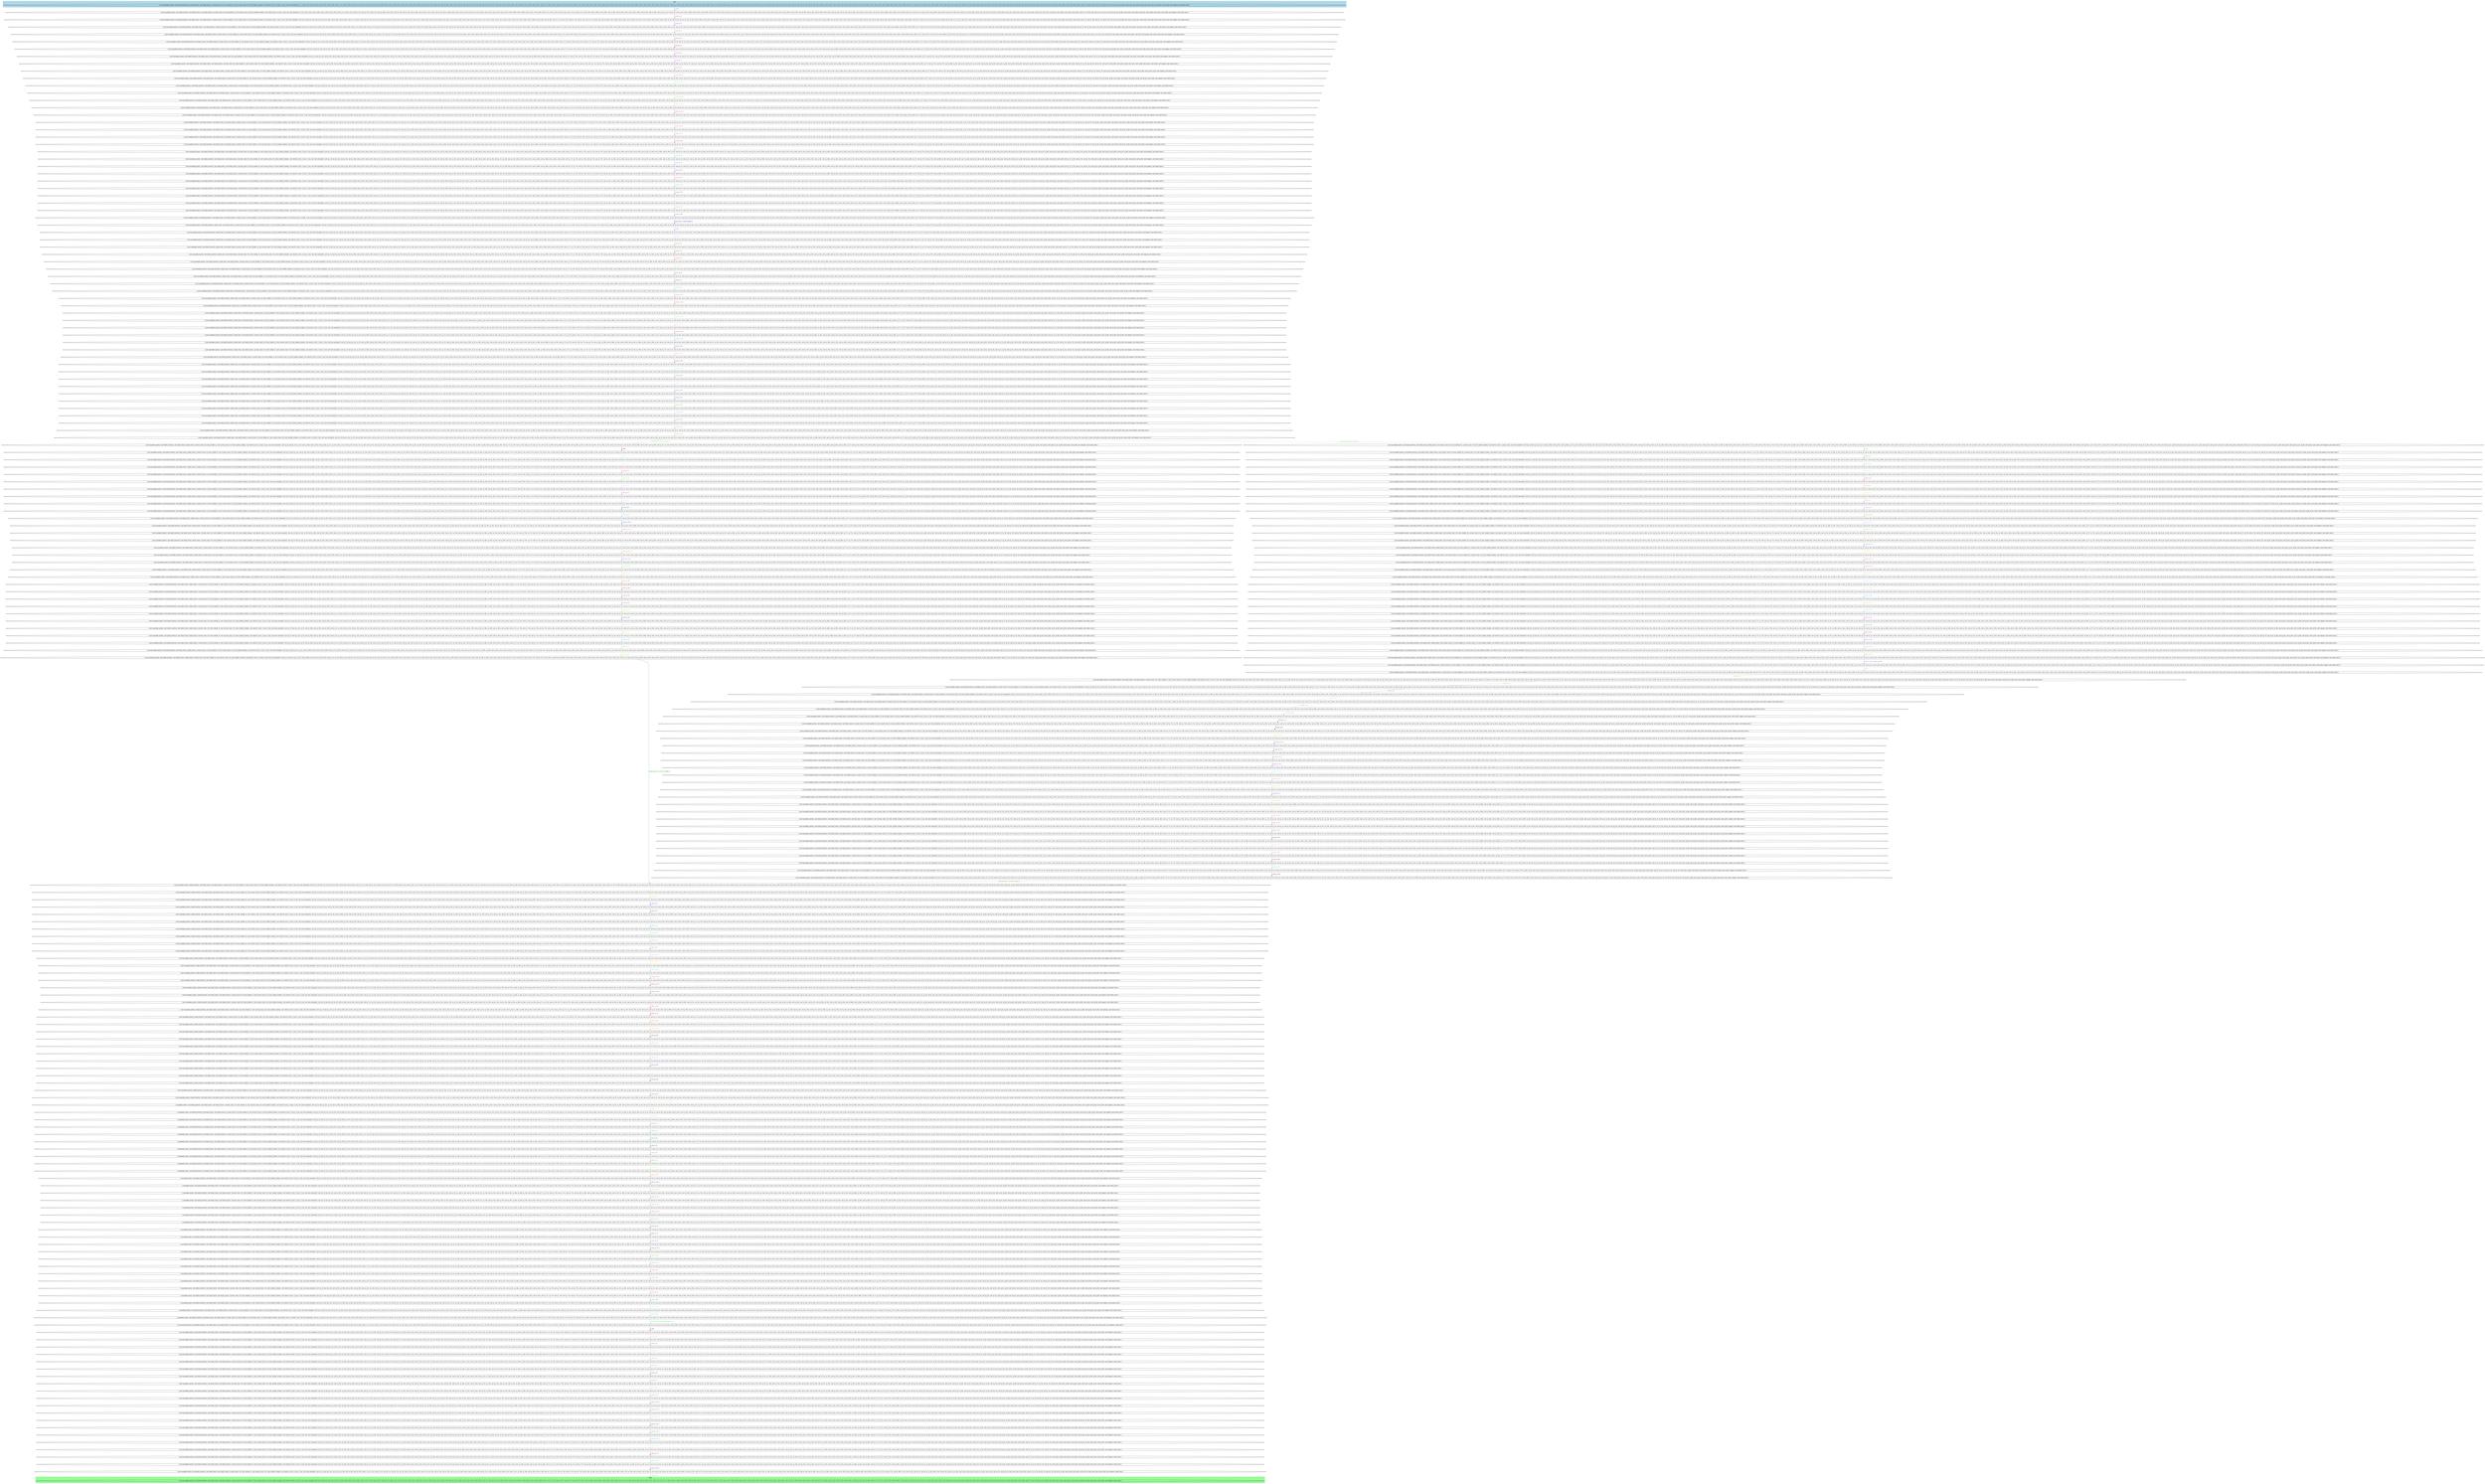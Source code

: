 digraph G {
0 [label="{ (not (assemble_motor)), (not (build_inverter)), (not (build_rotor)), (not (build_stator)), (current_state_0 s0_rotor_builder_0), (not (current_state_0 s0_rotor_builder_broken)), (not (electric_test)), (f_copy), (f_ok), (not (new-axiom@0)), (q_1), (not (q_10)), (not (q_10d)), (not (q_10s)), (not (q_10t)), (not (q_11)), (not (q_11d)), (not (q_11s)), (not (q_11t)), (not (q_12)), (not (q_12d)), (not (q_12s)), (not (q_12t)), (not (q_13)), (not (q_13d)), (not (q_13s)), (not (q_13t)), (not (q_14)), (not (q_14d)), (not (q_14s)), (not (q_14t)), (not (q_15)), (not (q_15d)), (not (q_15s)), (not (q_15t)), (not (q_16)), (not (q_16b)), (not (q_16d)), (not (q_16s)), (not (q_16t)), (not (q_17)), (not (q_17b)), (not (q_17d)), (not (q_17s)), (not (q_17t)), (not (q_18)), (not (q_18b)), (not (q_18d)), (not (q_18s)), (not (q_18t)), (not (q_19)), (not (q_19d)), (not (q_19s)), (not (q_19t)), (not (q_1d)), (not (q_1t)), (not (q_2)), (not (q_20)), (not (q_20d)), (not (q_20s)), (not (q_20t)), (not (q_21)), (not (q_21d)), (not (q_21s)), (not (q_21t)), (not (q_22)), (not (q_22d)), (not (q_22s)), (not (q_22t)), (not (q_23)), (not (q_23d)), (not (q_23s)), (not (q_23t)), (not (q_24)), (not (q_24d)), (not (q_24s)), (not (q_24t)), (not (q_25)), (not (q_25d)), (not (q_25s)), (not (q_25t)), (not (q_26)), (not (q_26d)), (not (q_26s)), (not (q_26t)), (not (q_27)), (not (q_27s)), (not (q_27t)), (not (q_28t)), (not (q_2d)), (not (q_2s)), (not (q_2t)), (not (q_3)), (not (q_3d)), (not (q_3s)), (not (q_3t)), (not (q_4)), (not (q_4d)), (not (q_4s)), (not (q_4t)), (not (q_5)), (not (q_5d)), (not (q_5s)), (not (q_5t)), (not (q_6)), (not (q_6d)), (not (q_6s)), (not (q_6t)), (not (q_7)), (not (q_7d)), (not (q_7s)), (not (q_7t)), (not (q_8)), (not (q_8d)), (not (q_8s)), (not (q_8t)), (not (q_9)), (not (q_9d)), (not (q_9s)), (not (q_9t)), (not (repair)), (not (static_test)) }"];
1 [label="{ (not (assemble_motor)), (not (build_inverter)), (not (build_rotor)), (not (build_stator)), (current_state_0 s0_rotor_builder_0), (not (current_state_0 s0_rotor_builder_broken)), (not (electric_test)), (f_sync), (f_ok), (not (new-axiom@0)), (q_1s), (not (q_10)), (not (q_10d)), (not (q_10s)), (not (q_10t)), (not (q_11)), (not (q_11d)), (not (q_11s)), (not (q_11t)), (not (q_12)), (not (q_12d)), (not (q_12s)), (not (q_12t)), (not (q_13)), (not (q_13d)), (not (q_13s)), (not (q_13t)), (not (q_14)), (not (q_14d)), (not (q_14s)), (not (q_14t)), (not (q_15)), (not (q_15d)), (not (q_15s)), (not (q_15t)), (not (q_16)), (not (q_16b)), (not (q_16d)), (not (q_16s)), (not (q_16t)), (not (q_17)), (not (q_17b)), (not (q_17d)), (not (q_17s)), (not (q_17t)), (not (q_18)), (not (q_18b)), (not (q_18d)), (not (q_18s)), (not (q_18t)), (not (q_19)), (not (q_19d)), (not (q_19s)), (not (q_19t)), (not (q_1d)), (q_1t), (not (q_2)), (not (q_20)), (not (q_20d)), (not (q_20s)), (not (q_20t)), (not (q_21)), (not (q_21d)), (not (q_21s)), (not (q_21t)), (not (q_22)), (not (q_22d)), (not (q_22s)), (not (q_22t)), (not (q_23)), (not (q_23d)), (not (q_23s)), (not (q_23t)), (not (q_24)), (not (q_24d)), (not (q_24s)), (not (q_24t)), (not (q_25)), (not (q_25d)), (not (q_25s)), (not (q_25t)), (not (q_26)), (not (q_26d)), (not (q_26s)), (not (q_26t)), (not (q_27)), (not (q_27s)), (not (q_27t)), (not (q_28t)), (not (q_2d)), (not (q_2s)), (not (q_2t)), (not (q_3)), (not (q_3d)), (not (q_3s)), (not (q_3t)), (not (q_4)), (not (q_4d)), (not (q_4s)), (not (q_4t)), (not (q_5)), (not (q_5d)), (not (q_5s)), (not (q_5t)), (not (q_6)), (not (q_6d)), (not (q_6s)), (not (q_6t)), (not (q_7)), (not (q_7d)), (not (q_7s)), (not (q_7t)), (not (q_8)), (not (q_8d)), (not (q_8s)), (not (q_8t)), (not (q_9)), (not (q_9d)), (not (q_9s)), (not (q_9t)), (not (repair)), (not (static_test)) }"];
2 [label="{ (not (assemble_motor)), (not (build_inverter)), (not (build_rotor)), (not (build_stator)), (current_state_0 s0_rotor_builder_0), (not (current_state_0 s0_rotor_builder_broken)), (not (electric_test)), (f_sync), (f_ok), (not (new-axiom@0)), (not ((q_1))) (not ((q_1s))), (not (q_10)), (not (q_10d)), (not (q_10s)), (not (q_10t)), (not (q_11)), (not (q_11d)), (not (q_11s)), (not (q_11t)), (not (q_12)), (not (q_12d)), (not (q_12s)), (not (q_12t)), (not (q_13)), (not (q_13d)), (not (q_13s)), (not (q_13t)), (not (q_14)), (not (q_14d)), (not (q_14s)), (not (q_14t)), (not (q_15)), (not (q_15d)), (not (q_15s)), (not (q_15t)), (not (q_16)), (not (q_16b)), (not (q_16d)), (not (q_16s)), (not (q_16t)), (not (q_17)), (not (q_17b)), (not (q_17d)), (not (q_17s)), (not (q_17t)), (not (q_18)), (not (q_18b)), (not (q_18d)), (not (q_18s)), (not (q_18t)), (not (q_19)), (not (q_19d)), (not (q_19s)), (not (q_19t)), (q_1d), (not (q_1t)), (not (q_2)), (not (q_20)), (not (q_20d)), (not (q_20s)), (not (q_20t)), (not (q_21)), (not (q_21d)), (q_21s), (not (q_21t)), (not (q_22)), (not (q_22d)), (not (q_22s)), (not (q_22t)), (not (q_23)), (not (q_23d)), (not (q_23s)), (not (q_23t)), (not (q_24)), (not (q_24d)), (not (q_24s)), (not (q_24t)), (not (q_25)), (not (q_25d)), (not (q_25s)), (not (q_25t)), (not (q_26)), (not (q_26d)), (not (q_26s)), (not (q_26t)), (not (q_27)), (not (q_27s)), (not (q_27t)), (not (q_28t)), (not (q_2d)), (q_2s), (q_2t), (not (q_3)), (not (q_3d)), (not (q_3s)), (not (q_3t)), (not (q_4)), (not (q_4d)), (not (q_4s)), (not (q_4t)), (not (q_5)), (not (q_5d)), (not (q_5s)), (not (q_5t)), (not (q_6)), (not (q_6d)), (not (q_6s)), (not (q_6t)), (not (q_7)), (not (q_7d)), (not (q_7s)), (not (q_7t)), (not (q_8)), (not (q_8d)), (not (q_8s)), (not (q_8t)), (not (q_9)), (not (q_9d)), (not (q_9s)), (not (q_9t)), (not (repair)), (not (static_test)) }"];
3 [label="{ (not (assemble_motor)), (not (build_inverter)), (not (build_rotor)), (not (build_stator)), (current_state_0 s0_rotor_builder_0), (not (current_state_0 s0_rotor_builder_broken)), (not (electric_test)), (f_sync), (f_ok), (not (new-axiom@0)), (not ((q_1))) (not ((q_1s))), (not (q_10)), (not (q_10d)), (not (q_10s)), (not (q_10t)), (not (q_11)), (not (q_11d)), (not (q_11s)), (not (q_11t)), (not (q_12)), (not (q_12d)), (not (q_12s)), (not (q_12t)), (not (q_13)), (not (q_13d)), (not (q_13s)), (not (q_13t)), (not (q_14)), (not (q_14d)), (not (q_14s)), (not (q_14t)), (not (q_15)), (not (q_15d)), (not (q_15s)), (not (q_15t)), (not (q_16)), (not (q_16b)), (not (q_16d)), (not (q_16s)), (not (q_16t)), (not (q_17)), (not (q_17b)), (not (q_17d)), (not (q_17s)), (not (q_17t)), (not (q_18)), (not (q_18b)), (not (q_18d)), (not (q_18s)), (not (q_18t)), (not (q_19)), (not (q_19d)), (not (q_19s)), (not (q_19t)), (q_1d), (not (q_1t)), (not (q_2)), (not (q_20)), (not (q_20d)), (not (q_20s)), (not (q_20t)), (not (q_21)), (not (q_21d)), (q_21s), (not (q_21t)), (not (q_22)), (not (q_22d)), (not (q_22s)), (not (q_22t)), (not (q_23)), (not (q_23d)), (not (q_23s)), (not (q_23t)), (not (q_24)), (not (q_24d)), (not (q_24s)), (not (q_24t)), (not (q_25)), (not (q_25d)), (not (q_25s)), (not (q_25t)), (not (q_26)), (not (q_26d)), (not (q_26s)), (not (q_26t)), (q_27), (not (q_27s)), (not (q_27t)), (not (q_28t)), (q_2d), (not (q_2s)), (not (q_2t)), (q_3), (not (q_3d)), (not (q_3s)), (q_3t), (not (q_4)), (not (q_4d)), (not (q_4s)), (not (q_4t)), (not (q_5)), (not (q_5d)), (not (q_5s)), (not (q_5t)), (not (q_6)), (not (q_6d)), (not (q_6s)), (not (q_6t)), (not (q_7)), (not (q_7d)), (not (q_7s)), (not (q_7t)), (not (q_8)), (not (q_8d)), (not (q_8s)), (not (q_8t)), (not (q_9)), (not (q_9d)), (not (q_9s)), (not (q_9t)), (not (repair)), (not (static_test)) }"];
4 [label="{ (not (assemble_motor)), (not (build_inverter)), (not (build_rotor)), (not (build_stator)), (current_state_0 s0_rotor_builder_0), (not (current_state_0 s0_rotor_builder_broken)), (not (electric_test)), (f_sync), (f_ok), (not (new-axiom@0)), (not ((q_1))) (not ((q_1s))), (not (q_10)), (not (q_10d)), (not (q_10s)), (not (q_10t)), (not (q_11)), (not (q_11d)), (not (q_11s)), (not (q_11t)), (not (q_12)), (not (q_12d)), (not (q_12s)), (not (q_12t)), (not (q_13)), (not (q_13d)), (not (q_13s)), (not (q_13t)), (not (q_14)), (not (q_14d)), (not (q_14s)), (not (q_14t)), (not (q_15)), (not (q_15d)), (not (q_15s)), (not (q_15t)), (not (q_16)), (not (q_16b)), (not (q_16d)), (not (q_16s)), (not (q_16t)), (not (q_17)), (not (q_17b)), (not (q_17d)), (not (q_17s)), (not (q_17t)), (not (q_18)), (not (q_18b)), (not (q_18d)), (not (q_18s)), (not (q_18t)), (not (q_19)), (not (q_19d)), (not (q_19s)), (not (q_19t)), (q_1d), (not (q_1t)), (not (q_2)), (not (q_20)), (not (q_20d)), (not (q_20s)), (not (q_20t)), (not (q_21)), (not (q_21d)), (q_21s), (not (q_21t)), (not (q_22)), (not (q_22d)), (not (q_22s)), (not (q_22t)), (not (q_23)), (not (q_23d)), (not (q_23s)), (not (q_23t)), (not (q_24)), (not (q_24d)), (not (q_24s)), (not (q_24t)), (not (q_25)), (not (q_25d)), (not (q_25s)), (not (q_25t)), (not (q_26)), (not (q_26d)), (not (q_26s)), (not (q_26t)), (q_27), (not (q_27s)), (not (q_27t)), (not (q_28t)), (q_2d), (not (q_2s)), (not (q_2t)), (q_3), (q_3d), (not (q_3s)), (not (q_3t)), (not (q_4)), (not (q_4d)), (not (q_4s)), (q_4t), (not (q_5)), (not (q_5d)), (not (q_5s)), (not (q_5t)), (not (q_6)), (not (q_6d)), (not (q_6s)), (not (q_6t)), (not (q_7)), (not (q_7d)), (not (q_7s)), (not (q_7t)), (not (q_8)), (not (q_8d)), (not (q_8s)), (not (q_8t)), (not (q_9)), (not (q_9d)), (not (q_9s)), (not (q_9t)), (not (repair)), (not (static_test)) }"];
5 [label="{ (not (assemble_motor)), (not (build_inverter)), (not (build_rotor)), (not (build_stator)), (current_state_0 s0_rotor_builder_0), (not (current_state_0 s0_rotor_builder_broken)), (not (electric_test)), (f_sync), (f_ok), (not (new-axiom@0)), (not ((q_1))) (not ((q_1s))), (not (q_10)), (not (q_10d)), (not (q_10s)), (not (q_10t)), (not (q_11)), (not (q_11d)), (not (q_11s)), (not (q_11t)), (not (q_12)), (not (q_12d)), (not (q_12s)), (not (q_12t)), (not (q_13)), (not (q_13d)), (not (q_13s)), (not (q_13t)), (not (q_14)), (not (q_14d)), (not (q_14s)), (not (q_14t)), (not (q_15)), (not (q_15d)), (not (q_15s)), (not (q_15t)), (not (q_16)), (not (q_16b)), (not (q_16d)), (not (q_16s)), (not (q_16t)), (not (q_17)), (not (q_17b)), (not (q_17d)), (not (q_17s)), (not (q_17t)), (not (q_18)), (not (q_18b)), (not (q_18d)), (not (q_18s)), (not (q_18t)), (not (q_19)), (not (q_19d)), (not (q_19s)), (not (q_19t)), (q_1d), (not (q_1t)), (not (q_2)), (not (q_20)), (not (q_20d)), (not (q_20s)), (not (q_20t)), (not (q_21)), (not (q_21d)), (q_21s), (not (q_21t)), (not (q_22)), (not (q_22d)), (not (q_22s)), (not (q_22t)), (not (q_23)), (not (q_23d)), (not (q_23s)), (not (q_23t)), (not (q_24)), (not (q_24d)), (not (q_24s)), (not (q_24t)), (not (q_25)), (not (q_25d)), (not (q_25s)), (not (q_25t)), (not (q_26)), (not (q_26d)), (not (q_26s)), (not (q_26t)), (q_27), (not (q_27s)), (not (q_27t)), (not (q_28t)), (q_2d), (not (q_2s)), (not (q_2t)), (q_3), (q_3d), (not (q_3s)), (not (q_3t)), (not (q_4)), (q_4d), (not (q_4s)), (not (q_4t)), (not (q_5)), (not (q_5d)), (not (q_5s)), (q_5t), (not (q_6)), (not (q_6d)), (not (q_6s)), (not (q_6t)), (not (q_7)), (not (q_7d)), (not (q_7s)), (not (q_7t)), (not (q_8)), (not (q_8d)), (not (q_8s)), (not (q_8t)), (not (q_9)), (not (q_9d)), (not (q_9s)), (not (q_9t)), (not (repair)), (not (static_test)) }"];
6 [label="{ (not (assemble_motor)), (not (build_inverter)), (not (build_rotor)), (not (build_stator)), (current_state_0 s0_rotor_builder_0), (not (current_state_0 s0_rotor_builder_broken)), (not (electric_test)), (f_sync), (f_ok), (not (new-axiom@0)), (not ((q_1))) (not ((q_1s))), (not (q_10)), (not (q_10d)), (not (q_10s)), (not (q_10t)), (not (q_11)), (not (q_11d)), (not (q_11s)), (not (q_11t)), (not (q_12)), (not (q_12d)), (not (q_12s)), (not (q_12t)), (not (q_13)), (not (q_13d)), (not (q_13s)), (not (q_13t)), (not (q_14)), (not (q_14d)), (not (q_14s)), (not (q_14t)), (not (q_15)), (not (q_15d)), (not (q_15s)), (not (q_15t)), (not (q_16)), (not (q_16b)), (not (q_16d)), (not (q_16s)), (not (q_16t)), (not (q_17)), (not (q_17b)), (not (q_17d)), (not (q_17s)), (not (q_17t)), (not (q_18)), (not (q_18b)), (not (q_18d)), (not (q_18s)), (not (q_18t)), (not (q_19)), (not (q_19d)), (not (q_19s)), (not (q_19t)), (q_1d), (not (q_1t)), (not (q_2)), (not (q_20)), (not (q_20d)), (not (q_20s)), (not (q_20t)), (not (q_21)), (not (q_21d)), (q_21s), (not (q_21t)), (not (q_22)), (not (q_22d)), (not (q_22s)), (not (q_22t)), (not (q_23)), (not (q_23d)), (not (q_23s)), (not (q_23t)), (not (q_24)), (not (q_24d)), (not (q_24s)), (not (q_24t)), (not (q_25)), (not (q_25d)), (not (q_25s)), (not (q_25t)), (not (q_26)), (not (q_26d)), (not (q_26s)), (not (q_26t)), (q_27), (not (q_27s)), (not (q_27t)), (not (q_28t)), (q_2d), (not (q_2s)), (not (q_2t)), (q_3), (q_3d), (not (q_3s)), (not (q_3t)), (not (q_4)), (q_4d), (not (q_4s)), (not (q_4t)), (not (q_5)), (q_5d), (not (q_5s)), (not (q_5t)), (not (q_6)), (not (q_6d)), (not (q_6s)), (q_6t), (not (q_7)), (not (q_7d)), (not (q_7s)), (not (q_7t)), (not (q_8)), (not (q_8d)), (not (q_8s)), (not (q_8t)), (not (q_9)), (not (q_9d)), (not (q_9s)), (not (q_9t)), (not (repair)), (not (static_test)) }"];
7 [label="{ (not (assemble_motor)), (not (build_inverter)), (not (build_rotor)), (not (build_stator)), (current_state_0 s0_rotor_builder_0), (not (current_state_0 s0_rotor_builder_broken)), (not (electric_test)), (f_sync), (f_ok), (not (new-axiom@0)), (not ((q_1))) (not ((q_1s))), (not (q_10)), (not (q_10d)), (not (q_10s)), (not (q_10t)), (not (q_11)), (not (q_11d)), (not (q_11s)), (not (q_11t)), (not (q_12)), (not (q_12d)), (not (q_12s)), (not (q_12t)), (not (q_13)), (not (q_13d)), (not (q_13s)), (not (q_13t)), (not (q_14)), (not (q_14d)), (not (q_14s)), (not (q_14t)), (not (q_15)), (not (q_15d)), (not (q_15s)), (not (q_15t)), (not (q_16)), (not (q_16b)), (not (q_16d)), (not (q_16s)), (not (q_16t)), (not (q_17)), (not (q_17b)), (not (q_17d)), (not (q_17s)), (not (q_17t)), (not (q_18)), (not (q_18b)), (not (q_18d)), (not (q_18s)), (not (q_18t)), (not (q_19)), (not (q_19d)), (not (q_19s)), (not (q_19t)), (q_1d), (not (q_1t)), (not (q_2)), (not (q_20)), (not (q_20d)), (not (q_20s)), (not (q_20t)), (not (q_21)), (not (q_21d)), (q_21s), (not (q_21t)), (not (q_22)), (not (q_22d)), (not (q_22s)), (not (q_22t)), (not (q_23)), (not (q_23d)), (not (q_23s)), (not (q_23t)), (not (q_24)), (not (q_24d)), (not (q_24s)), (not (q_24t)), (not (q_25)), (not (q_25d)), (not (q_25s)), (not (q_25t)), (not (q_26)), (not (q_26d)), (not (q_26s)), (not (q_26t)), (q_27), (not (q_27s)), (not (q_27t)), (not (q_28t)), (q_2d), (not (q_2s)), (not (q_2t)), (q_3), (q_3d), (not (q_3s)), (not (q_3t)), (not (q_4)), (q_4d), (not (q_4s)), (not (q_4t)), (not (q_5)), (q_5d), (not (q_5s)), (not (q_5t)), (not (q_6)), (q_6d), (not (q_6s)), (not (q_6t)), (not (q_7)), (not (q_7d)), (not (q_7s)), (q_7t), (not (q_8)), (not (q_8d)), (not (q_8s)), (not (q_8t)), (not (q_9)), (not (q_9d)), (not (q_9s)), (not (q_9t)), (not (repair)), (not (static_test)) }"];
8 [label="{ (not (assemble_motor)), (not (build_inverter)), (not (build_rotor)), (not (build_stator)), (current_state_0 s0_rotor_builder_0), (not (current_state_0 s0_rotor_builder_broken)), (not (electric_test)), (f_sync), (f_ok), (not (new-axiom@0)), (not ((q_1))) (not ((q_1s))), (not (q_10)), (not (q_10d)), (not (q_10s)), (not (q_10t)), (not (q_11)), (not (q_11d)), (not (q_11s)), (not (q_11t)), (not (q_12)), (not (q_12d)), (not (q_12s)), (not (q_12t)), (not (q_13)), (not (q_13d)), (not (q_13s)), (not (q_13t)), (not (q_14)), (not (q_14d)), (not (q_14s)), (not (q_14t)), (not (q_15)), (not (q_15d)), (not (q_15s)), (not (q_15t)), (not (q_16)), (not (q_16b)), (not (q_16d)), (not (q_16s)), (not (q_16t)), (not (q_17)), (not (q_17b)), (not (q_17d)), (not (q_17s)), (not (q_17t)), (not (q_18)), (not (q_18b)), (not (q_18d)), (not (q_18s)), (not (q_18t)), (not (q_19)), (not (q_19d)), (not (q_19s)), (not (q_19t)), (q_1d), (not (q_1t)), (not (q_2)), (not (q_20)), (not (q_20d)), (not (q_20s)), (not (q_20t)), (not (q_21)), (not (q_21d)), (q_21s), (not (q_21t)), (not (q_22)), (not (q_22d)), (not (q_22s)), (not (q_22t)), (not (q_23)), (not (q_23d)), (not (q_23s)), (not (q_23t)), (not (q_24)), (not (q_24d)), (not (q_24s)), (not (q_24t)), (not (q_25)), (not (q_25d)), (not (q_25s)), (not (q_25t)), (not (q_26)), (not (q_26d)), (not (q_26s)), (not (q_26t)), (q_27), (not (q_27s)), (not (q_27t)), (not (q_28t)), (q_2d), (not (q_2s)), (not (q_2t)), (q_3), (q_3d), (not (q_3s)), (not (q_3t)), (not (q_4)), (q_4d), (not (q_4s)), (not (q_4t)), (not (q_5)), (q_5d), (not (q_5s)), (not (q_5t)), (not (q_6)), (q_6d), (not (q_6s)), (not (q_6t)), (not (q_7)), (q_7d), (not (q_7s)), (not (q_7t)), (not (q_8)), (not (q_8d)), (not (q_8s)), (q_8t), (not (q_9)), (not (q_9d)), (not (q_9s)), (not (q_9t)), (not (repair)), (not (static_test)) }"];
9 [label="{ (not (assemble_motor)), (not (build_inverter)), (not (build_rotor)), (not (build_stator)), (current_state_0 s0_rotor_builder_0), (not (current_state_0 s0_rotor_builder_broken)), (not (electric_test)), (f_sync), (f_ok), (not (new-axiom@0)), (not ((q_1))) (not ((q_1s))), (not (q_10)), (not (q_10d)), (not (q_10s)), (not (q_10t)), (not (q_11)), (not (q_11d)), (not (q_11s)), (not (q_11t)), (not (q_12)), (not (q_12d)), (not (q_12s)), (not (q_12t)), (not (q_13)), (not (q_13d)), (not (q_13s)), (not (q_13t)), (not (q_14)), (not (q_14d)), (not (q_14s)), (not (q_14t)), (not (q_15)), (not (q_15d)), (not (q_15s)), (not (q_15t)), (not (q_16)), (not (q_16b)), (not (q_16d)), (not (q_16s)), (not (q_16t)), (not (q_17)), (not (q_17b)), (not (q_17d)), (not (q_17s)), (not (q_17t)), (not (q_18)), (not (q_18b)), (not (q_18d)), (not (q_18s)), (not (q_18t)), (not (q_19)), (not (q_19d)), (not (q_19s)), (not (q_19t)), (q_1d), (not (q_1t)), (not (q_2)), (not (q_20)), (not (q_20d)), (not (q_20s)), (not (q_20t)), (not (q_21)), (not (q_21d)), (q_21s), (not (q_21t)), (not (q_22)), (not (q_22d)), (not (q_22s)), (not (q_22t)), (not (q_23)), (not (q_23d)), (not (q_23s)), (not (q_23t)), (not (q_24)), (not (q_24d)), (not (q_24s)), (not (q_24t)), (not (q_25)), (not (q_25d)), (not (q_25s)), (not (q_25t)), (not (q_26)), (not (q_26d)), (not (q_26s)), (not (q_26t)), (q_27), (not (q_27s)), (not (q_27t)), (not (q_28t)), (q_2d), (not (q_2s)), (not (q_2t)), (q_3), (q_3d), (not (q_3s)), (not (q_3t)), (not (q_4)), (q_4d), (not (q_4s)), (not (q_4t)), (not (q_5)), (q_5d), (not (q_5s)), (not (q_5t)), (not (q_6)), (q_6d), (not (q_6s)), (not (q_6t)), (not (q_7)), (q_7d), (not (q_7s)), (not (q_7t)), (not (q_8)), (q_8d), (not (q_8s)), (not (q_8t)), (not (q_9)), (not (q_9d)), (not (q_9s)), (q_9t), (not (repair)), (not (static_test)) }"];
10 [label="{ (not (assemble_motor)), (not (build_inverter)), (not (build_rotor)), (not (build_stator)), (current_state_0 s0_rotor_builder_0), (not (current_state_0 s0_rotor_builder_broken)), (not (electric_test)), (f_sync), (f_ok), (not (new-axiom@0)), (not ((q_1))) (not ((q_1s))), (not (q_10)), (not (q_10d)), (not (q_10s)), (q_10t), (not (q_11)), (not (q_11d)), (not (q_11s)), (not (q_11t)), (not (q_12)), (not (q_12d)), (not (q_12s)), (not (q_12t)), (not (q_13)), (not (q_13d)), (not (q_13s)), (not (q_13t)), (not (q_14)), (not (q_14d)), (not (q_14s)), (not (q_14t)), (not (q_15)), (not (q_15d)), (not (q_15s)), (not (q_15t)), (not (q_16)), (not (q_16b)), (not (q_16d)), (not (q_16s)), (not (q_16t)), (not (q_17)), (not (q_17b)), (not (q_17d)), (not (q_17s)), (not (q_17t)), (not (q_18)), (not (q_18b)), (not (q_18d)), (not (q_18s)), (not (q_18t)), (not (q_19)), (not (q_19d)), (not (q_19s)), (not (q_19t)), (q_1d), (not (q_1t)), (not (q_2)), (not (q_20)), (not (q_20d)), (not (q_20s)), (not (q_20t)), (not (q_21)), (not (q_21d)), (q_21s), (not (q_21t)), (not (q_22)), (not (q_22d)), (not (q_22s)), (not (q_22t)), (not (q_23)), (not (q_23d)), (not (q_23s)), (not (q_23t)), (not (q_24)), (not (q_24d)), (not (q_24s)), (not (q_24t)), (not (q_25)), (not (q_25d)), (not (q_25s)), (not (q_25t)), (not (q_26)), (not (q_26d)), (not (q_26s)), (not (q_26t)), (q_27), (not (q_27s)), (not (q_27t)), (not (q_28t)), (q_2d), (not (q_2s)), (not (q_2t)), (q_3), (q_3d), (not (q_3s)), (not (q_3t)), (not (q_4)), (q_4d), (not (q_4s)), (not (q_4t)), (not (q_5)), (q_5d), (not (q_5s)), (not (q_5t)), (not (q_6)), (q_6d), (not (q_6s)), (not (q_6t)), (not (q_7)), (q_7d), (not (q_7s)), (not (q_7t)), (not (q_8)), (q_8d), (not (q_8s)), (not (q_8t)), (not (q_9)), (q_9d), (not (q_9s)), (not (q_9t)), (not (repair)), (not (static_test)) }"];
11 [label="{ (not (assemble_motor)), (not (build_inverter)), (not (build_rotor)), (not (build_stator)), (current_state_0 s0_rotor_builder_0), (not (current_state_0 s0_rotor_builder_broken)), (not (electric_test)), (f_sync), (f_ok), (not (new-axiom@0)), (not ((q_1))) (not ((q_1s))), (not (q_10)), (not (q_10d)), (not (q_10s)), (not (q_10t)), (not (q_11)), (not (q_11d)), (not (q_11s)), (q_11t), (not (q_12)), (not (q_12d)), (not (q_12s)), (not (q_12t)), (not (q_13)), (not (q_13d)), (not (q_13s)), (not (q_13t)), (not (q_14)), (not (q_14d)), (not (q_14s)), (not (q_14t)), (not (q_15)), (not (q_15d)), (not (q_15s)), (not (q_15t)), (not (q_16)), (not (q_16b)), (not (q_16d)), (not (q_16s)), (not (q_16t)), (not (q_17)), (q_17b), (not (q_17d)), (not (q_17s)), (not (q_17t)), (not (q_18)), (not (q_18b)), (not (q_18d)), (not (q_18s)), (not (q_18t)), (not (q_19)), (not (q_19d)), (not (q_19s)), (not (q_19t)), (q_1d), (not (q_1t)), (not (q_2)), (not (q_20)), (not (q_20d)), (not (q_20s)), (not (q_20t)), (not (q_21)), (not (q_21d)), (q_21s), (not (q_21t)), (not (q_22)), (not (q_22d)), (not (q_22s)), (not (q_22t)), (not (q_23)), (not (q_23d)), (not (q_23s)), (not (q_23t)), (not (q_24)), (not (q_24d)), (not (q_24s)), (not (q_24t)), (not (q_25)), (not (q_25d)), (not (q_25s)), (not (q_25t)), (not (q_26)), (not (q_26d)), (not (q_26s)), (not (q_26t)), (q_27), (not (q_27s)), (not (q_27t)), (not (q_28t)), (q_2d), (not (q_2s)), (not (q_2t)), (q_3), (q_3d), (not (q_3s)), (not (q_3t)), (not (q_4)), (q_4d), (not (q_4s)), (not (q_4t)), (not (q_5)), (q_5d), (not (q_5s)), (not (q_5t)), (not (q_6)), (q_6d), (not (q_6s)), (not (q_6t)), (not (q_7)), (q_7d), (not (q_7s)), (not (q_7t)), (not (q_8)), (q_8d), (not (q_8s)), (not (q_8t)), (not (q_9)), (q_9d), (not (q_9s)), (not (q_9t)), (not (repair)), (not (static_test)) }"];
12 [label="{ (not (assemble_motor)), (not (build_inverter)), (not (build_rotor)), (not (build_stator)), (current_state_0 s0_rotor_builder_0), (not (current_state_0 s0_rotor_builder_broken)), (not (electric_test)), (f_sync), (f_ok), (not (new-axiom@0)), (not ((q_1))) (not ((q_1s))), (not (q_10)), (not (q_10d)), (not (q_10s)), (not (q_10t)), (not (q_11)), (q_11d), (not (q_11s)), (not (q_11t)), (not (q_12)), (not (q_12d)), (not (q_12s)), (q_12t), (not (q_13)), (not (q_13d)), (not (q_13s)), (not (q_13t)), (not (q_14)), (not (q_14d)), (not (q_14s)), (not (q_14t)), (not (q_15)), (not (q_15d)), (not (q_15s)), (not (q_15t)), (not (q_16)), (not (q_16b)), (not (q_16d)), (not (q_16s)), (not (q_16t)), (not (q_17)), (q_17b), (not (q_17d)), (not (q_17s)), (not (q_17t)), (not (q_18)), (not (q_18b)), (not (q_18d)), (not (q_18s)), (not (q_18t)), (not (q_19)), (not (q_19d)), (not (q_19s)), (not (q_19t)), (q_1d), (not (q_1t)), (not (q_2)), (not (q_20)), (not (q_20d)), (not (q_20s)), (not (q_20t)), (not (q_21)), (not (q_21d)), (q_21s), (not (q_21t)), (not (q_22)), (not (q_22d)), (not (q_22s)), (not (q_22t)), (not (q_23)), (not (q_23d)), (not (q_23s)), (not (q_23t)), (not (q_24)), (not (q_24d)), (not (q_24s)), (not (q_24t)), (not (q_25)), (not (q_25d)), (not (q_25s)), (not (q_25t)), (not (q_26)), (not (q_26d)), (not (q_26s)), (not (q_26t)), (q_27), (not (q_27s)), (not (q_27t)), (not (q_28t)), (q_2d), (not (q_2s)), (not (q_2t)), (q_3), (q_3d), (not (q_3s)), (not (q_3t)), (not (q_4)), (q_4d), (not (q_4s)), (not (q_4t)), (not (q_5)), (q_5d), (not (q_5s)), (not (q_5t)), (not (q_6)), (q_6d), (not (q_6s)), (not (q_6t)), (not (q_7)), (q_7d), (not (q_7s)), (not (q_7t)), (not (q_8)), (q_8d), (not (q_8s)), (not (q_8t)), (not (q_9)), (q_9d), (not (q_9s)), (not (q_9t)), (not (repair)), (not (static_test)) }"];
13 [label="{ (not (assemble_motor)), (not (build_inverter)), (not (build_rotor)), (not (build_stator)), (current_state_0 s0_rotor_builder_0), (not (current_state_0 s0_rotor_builder_broken)), (not (electric_test)), (f_sync), (f_ok), (not (new-axiom@0)), (not ((q_1))) (not ((q_1s))), (not (q_10)), (not (q_10d)), (not (q_10s)), (not (q_10t)), (not (q_11)), (q_11d), (not (q_11s)), (not (q_11t)), (not (q_12)), (q_12d), (not (q_12s)), (not (q_12t)), (not (q_13)), (not (q_13d)), (not (q_13s)), (q_13t), (not (q_14)), (not (q_14d)), (not (q_14s)), (not (q_14t)), (not (q_15)), (not (q_15d)), (not (q_15s)), (not (q_15t)), (not (q_16)), (not (q_16b)), (not (q_16d)), (not (q_16s)), (not (q_16t)), (not (q_17)), (q_17b), (not (q_17d)), (not (q_17s)), (not (q_17t)), (not (q_18)), (not (q_18b)), (not (q_18d)), (not (q_18s)), (not (q_18t)), (not (q_19)), (not (q_19d)), (not (q_19s)), (not (q_19t)), (q_1d), (not (q_1t)), (not (q_2)), (not (q_20)), (not (q_20d)), (not (q_20s)), (not (q_20t)), (not (q_21)), (not (q_21d)), (q_21s), (not (q_21t)), (not (q_22)), (not (q_22d)), (not (q_22s)), (not (q_22t)), (not (q_23)), (not (q_23d)), (not (q_23s)), (not (q_23t)), (not (q_24)), (not (q_24d)), (not (q_24s)), (not (q_24t)), (not (q_25)), (not (q_25d)), (not (q_25s)), (not (q_25t)), (not (q_26)), (not (q_26d)), (not (q_26s)), (not (q_26t)), (q_27), (not (q_27s)), (not (q_27t)), (not (q_28t)), (q_2d), (not (q_2s)), (not (q_2t)), (q_3), (q_3d), (not (q_3s)), (not (q_3t)), (not (q_4)), (q_4d), (not (q_4s)), (not (q_4t)), (not (q_5)), (q_5d), (not (q_5s)), (not (q_5t)), (not (q_6)), (q_6d), (not (q_6s)), (not (q_6t)), (not (q_7)), (q_7d), (not (q_7s)), (not (q_7t)), (not (q_8)), (q_8d), (not (q_8s)), (not (q_8t)), (not (q_9)), (q_9d), (not (q_9s)), (not (q_9t)), (not (repair)), (not (static_test)) }"];
14 [label="{ (not (assemble_motor)), (not (build_inverter)), (not (build_rotor)), (not (build_stator)), (current_state_0 s0_rotor_builder_0), (not (current_state_0 s0_rotor_builder_broken)), (not (electric_test)), (f_sync), (f_ok), (not (new-axiom@0)), (not ((q_1))) (not ((q_1s))), (not (q_10)), (not (q_10d)), (not (q_10s)), (not (q_10t)), (not (q_11)), (q_11d), (not (q_11s)), (not (q_11t)), (not (q_12)), (q_12d), (not (q_12s)), (not (q_12t)), (not (q_13)), (not (q_13d)), (not (q_13s)), (not (q_13t)), (not (q_14)), (not (q_14d)), (not (q_14s)), (q_14t), (not (q_15)), (not (q_15d)), (not (q_15s)), (not (q_15t)), (not (q_16)), (not (q_16b)), (not (q_16d)), (not (q_16s)), (not (q_16t)), (not (q_17)), (q_17b), (not (q_17d)), (not (q_17s)), (not (q_17t)), (not (q_18)), (q_18b), (not (q_18d)), (not (q_18s)), (not (q_18t)), (not (q_19)), (not (q_19d)), (not (q_19s)), (not (q_19t)), (q_1d), (not (q_1t)), (not (q_2)), (not (q_20)), (not (q_20d)), (not (q_20s)), (not (q_20t)), (not (q_21)), (not (q_21d)), (q_21s), (not (q_21t)), (not (q_22)), (not (q_22d)), (not (q_22s)), (not (q_22t)), (not (q_23)), (not (q_23d)), (not (q_23s)), (not (q_23t)), (not (q_24)), (not (q_24d)), (not (q_24s)), (not (q_24t)), (not (q_25)), (not (q_25d)), (not (q_25s)), (not (q_25t)), (not (q_26)), (not (q_26d)), (not (q_26s)), (not (q_26t)), (q_27), (not (q_27s)), (not (q_27t)), (not (q_28t)), (q_2d), (not (q_2s)), (not (q_2t)), (q_3), (q_3d), (not (q_3s)), (not (q_3t)), (not (q_4)), (q_4d), (not (q_4s)), (not (q_4t)), (not (q_5)), (q_5d), (not (q_5s)), (not (q_5t)), (not (q_6)), (q_6d), (not (q_6s)), (not (q_6t)), (not (q_7)), (q_7d), (not (q_7s)), (not (q_7t)), (not (q_8)), (q_8d), (not (q_8s)), (not (q_8t)), (not (q_9)), (q_9d), (not (q_9s)), (not (q_9t)), (not (repair)), (not (static_test)) }"];
15 [label="{ (not (assemble_motor)), (not (build_inverter)), (not (build_rotor)), (not (build_stator)), (current_state_0 s0_rotor_builder_0), (not (current_state_0 s0_rotor_builder_broken)), (not (electric_test)), (f_sync), (f_ok), (not (new-axiom@0)), (not ((q_1))) (not ((q_1s))), (not (q_10)), (not (q_10d)), (not (q_10s)), (not (q_10t)), (not (q_11)), (q_11d), (not (q_11s)), (not (q_11t)), (not (q_12)), (q_12d), (not (q_12s)), (not (q_12t)), (not (q_13)), (not (q_13d)), (not (q_13s)), (not (q_13t)), (not (q_14)), (q_14d), (not (q_14s)), (not (q_14t)), (not (q_15)), (not (q_15d)), (not (q_15s)), (q_15t), (not (q_16)), (not (q_16b)), (not (q_16d)), (not (q_16s)), (not (q_16t)), (not (q_17)), (q_17b), (not (q_17d)), (not (q_17s)), (not (q_17t)), (not (q_18)), (q_18b), (not (q_18d)), (not (q_18s)), (not (q_18t)), (not (q_19)), (not (q_19d)), (not (q_19s)), (not (q_19t)), (q_1d), (not (q_1t)), (not (q_2)), (not (q_20)), (not (q_20d)), (not (q_20s)), (not (q_20t)), (not (q_21)), (not (q_21d)), (q_21s), (not (q_21t)), (not (q_22)), (not (q_22d)), (not (q_22s)), (not (q_22t)), (not (q_23)), (not (q_23d)), (not (q_23s)), (not (q_23t)), (not (q_24)), (not (q_24d)), (not (q_24s)), (not (q_24t)), (not (q_25)), (not (q_25d)), (not (q_25s)), (not (q_25t)), (not (q_26)), (not (q_26d)), (not (q_26s)), (not (q_26t)), (q_27), (not (q_27s)), (not (q_27t)), (not (q_28t)), (q_2d), (not (q_2s)), (not (q_2t)), (q_3), (q_3d), (not (q_3s)), (not (q_3t)), (not (q_4)), (q_4d), (not (q_4s)), (not (q_4t)), (not (q_5)), (q_5d), (not (q_5s)), (not (q_5t)), (not (q_6)), (q_6d), (not (q_6s)), (not (q_6t)), (not (q_7)), (q_7d), (not (q_7s)), (not (q_7t)), (not (q_8)), (q_8d), (not (q_8s)), (not (q_8t)), (not (q_9)), (q_9d), (not (q_9s)), (not (q_9t)), (not (repair)), (not (static_test)) }"];
16 [label="{ (not (assemble_motor)), (not (build_inverter)), (not (build_rotor)), (not (build_stator)), (current_state_0 s0_rotor_builder_0), (not (current_state_0 s0_rotor_builder_broken)), (not (electric_test)), (f_sync), (f_ok), (not (new-axiom@0)), (not ((q_1))) (not ((q_1s))), (not (q_10)), (not (q_10d)), (not (q_10s)), (not (q_10t)), (not (q_11)), (q_11d), (not (q_11s)), (not (q_11t)), (not (q_12)), (q_12d), (not (q_12s)), (not (q_12t)), (not (q_13)), (not (q_13d)), (not (q_13s)), (not (q_13t)), (not (q_14)), (q_14d), (not (q_14s)), (not (q_14t)), (not (q_15)), (q_15d), (not (q_15s)), (not (q_15t)), (not (q_16)), (not (q_16b)), (not (q_16d)), (not (q_16s)), (q_16t), (not (q_17)), (q_17b), (not (q_17d)), (not (q_17s)), (not (q_17t)), (not (q_18)), (q_18b), (not (q_18d)), (not (q_18s)), (not (q_18t)), (not (q_19)), (not (q_19d)), (not (q_19s)), (not (q_19t)), (q_1d), (not (q_1t)), (not (q_2)), (not (q_20)), (not (q_20d)), (not (q_20s)), (not (q_20t)), (not (q_21)), (not (q_21d)), (q_21s), (not (q_21t)), (not (q_22)), (not (q_22d)), (not (q_22s)), (not (q_22t)), (not (q_23)), (not (q_23d)), (not (q_23s)), (not (q_23t)), (not (q_24)), (not (q_24d)), (not (q_24s)), (not (q_24t)), (not (q_25)), (not (q_25d)), (not (q_25s)), (not (q_25t)), (not (q_26)), (not (q_26d)), (not (q_26s)), (not (q_26t)), (q_27), (not (q_27s)), (not (q_27t)), (not (q_28t)), (q_2d), (not (q_2s)), (not (q_2t)), (q_3), (q_3d), (not (q_3s)), (not (q_3t)), (not (q_4)), (q_4d), (not (q_4s)), (not (q_4t)), (not (q_5)), (q_5d), (not (q_5s)), (not (q_5t)), (not (q_6)), (q_6d), (not (q_6s)), (not (q_6t)), (not (q_7)), (q_7d), (not (q_7s)), (not (q_7t)), (not (q_8)), (q_8d), (not (q_8s)), (not (q_8t)), (not (q_9)), (q_9d), (not (q_9s)), (not (q_9t)), (not (repair)), (not (static_test)) }"];
17 [label="{ (not (assemble_motor)), (not (build_inverter)), (not (build_rotor)), (not (build_stator)), (current_state_0 s0_rotor_builder_0), (not (current_state_0 s0_rotor_builder_broken)), (not (electric_test)), (f_sync), (f_ok), (not (new-axiom@0)), (not ((q_1))) (not ((q_1s))), (not (q_10)), (not (q_10d)), (not (q_10s)), (not (q_10t)), (not (q_11)), (q_11d), (not (q_11s)), (not (q_11t)), (not (q_12)), (q_12d), (not (q_12s)), (not (q_12t)), (not (q_13)), (not (q_13d)), (not (q_13s)), (not (q_13t)), (not (q_14)), (q_14d), (not (q_14s)), (not (q_14t)), (not (q_15)), (q_15d), (not (q_15s)), (not (q_15t)), (not (q_16)), (not (q_16b)), (not (q_16d)), (not (q_16s)), (not (q_16t)), (not (q_17)), (q_17b), (not (q_17d)), (not (q_17s)), (q_17t), (not (q_18)), (q_18b), (not (q_18d)), (not (q_18s)), (not (q_18t)), (not (q_19)), (not (q_19d)), (not (q_19s)), (not (q_19t)), (q_1d), (not (q_1t)), (not (q_2)), (not (q_20)), (not (q_20d)), (not (q_20s)), (not (q_20t)), (not (q_21)), (not (q_21d)), (q_21s), (not (q_21t)), (not (q_22)), (not (q_22d)), (not (q_22s)), (not (q_22t)), (not (q_23)), (not (q_23d)), (not (q_23s)), (not (q_23t)), (not (q_24)), (not (q_24d)), (not (q_24s)), (not (q_24t)), (not (q_25)), (not (q_25d)), (not (q_25s)), (not (q_25t)), (not (q_26)), (not (q_26d)), (not (q_26s)), (not (q_26t)), (q_27), (not (q_27s)), (not (q_27t)), (not (q_28t)), (q_2d), (not (q_2s)), (not (q_2t)), (q_3), (q_3d), (not (q_3s)), (not (q_3t)), (not (q_4)), (q_4d), (not (q_4s)), (not (q_4t)), (not (q_5)), (q_5d), (not (q_5s)), (not (q_5t)), (not (q_6)), (q_6d), (not (q_6s)), (not (q_6t)), (not (q_7)), (q_7d), (not (q_7s)), (not (q_7t)), (not (q_8)), (q_8d), (not (q_8s)), (not (q_8t)), (not (q_9)), (q_9d), (not (q_9s)), (not (q_9t)), (not (repair)), (not (static_test)) }"];
18 [label="{ (not (assemble_motor)), (not (build_inverter)), (not (build_rotor)), (not (build_stator)), (current_state_0 s0_rotor_builder_0), (not (current_state_0 s0_rotor_builder_broken)), (not (electric_test)), (f_sync), (f_ok), (not (new-axiom@0)), (not ((q_1))) (not ((q_1s))), (not (q_10)), (not (q_10d)), (not (q_10s)), (not (q_10t)), (not (q_11)), (q_11d), (not (q_11s)), (not (q_11t)), (not (q_12)), (q_12d), (not (q_12s)), (not (q_12t)), (not (q_13)), (not (q_13d)), (not (q_13s)), (not (q_13t)), (not (q_14)), (q_14d), (not (q_14s)), (not (q_14t)), (not (q_15)), (q_15d), (not (q_15s)), (not (q_15t)), (not (q_16)), (not (q_16b)), (not (q_16d)), (not (q_16s)), (not (q_16t)), (not (q_17)), (q_17b), (not (q_17d)), (not (q_17s)), (not (q_17t)), (not (q_18)), (q_18b), (not (q_18d)), (not (q_18s)), (q_18t), (not (q_19)), (not (q_19d)), (not (q_19s)), (not (q_19t)), (q_1d), (not (q_1t)), (not (q_2)), (not (q_20)), (not (q_20d)), (not (q_20s)), (not (q_20t)), (not (q_21)), (not (q_21d)), (q_21s), (not (q_21t)), (not (q_22)), (not (q_22d)), (not (q_22s)), (not (q_22t)), (not (q_23)), (not (q_23d)), (not (q_23s)), (not (q_23t)), (not (q_24)), (not (q_24d)), (not (q_24s)), (not (q_24t)), (not (q_25)), (not (q_25d)), (not (q_25s)), (not (q_25t)), (not (q_26)), (not (q_26d)), (not (q_26s)), (not (q_26t)), (q_27), (not (q_27s)), (not (q_27t)), (not (q_28t)), (q_2d), (not (q_2s)), (not (q_2t)), (q_3), (q_3d), (not (q_3s)), (not (q_3t)), (not (q_4)), (q_4d), (not (q_4s)), (not (q_4t)), (not (q_5)), (q_5d), (not (q_5s)), (not (q_5t)), (not (q_6)), (q_6d), (not (q_6s)), (not (q_6t)), (not (q_7)), (q_7d), (not (q_7s)), (not (q_7t)), (not (q_8)), (q_8d), (not (q_8s)), (not (q_8t)), (not (q_9)), (q_9d), (not (q_9s)), (not (q_9t)), (not (repair)), (not (static_test)) }"];
19 [label="{ (not (assemble_motor)), (not (build_inverter)), (not (build_rotor)), (not (build_stator)), (current_state_0 s0_rotor_builder_0), (not (current_state_0 s0_rotor_builder_broken)), (not (electric_test)), (f_sync), (f_ok), (not (new-axiom@0)), (not ((q_1))) (not ((q_1s))), (not (q_10)), (not (q_10d)), (not (q_10s)), (not (q_10t)), (not (q_11)), (q_11d), (not (q_11s)), (not (q_11t)), (not (q_12)), (q_12d), (not (q_12s)), (not (q_12t)), (not (q_13)), (not (q_13d)), (not (q_13s)), (not (q_13t)), (not (q_14)), (q_14d), (not (q_14s)), (not (q_14t)), (not (q_15)), (q_15d), (not (q_15s)), (not (q_15t)), (not (q_16)), (not (q_16b)), (not (q_16d)), (not (q_16s)), (not (q_16t)), (not (q_17)), (q_17b), (not (q_17d)), (not (q_17s)), (not (q_17t)), (not (q_18)), (q_18b), (not (q_18d)), (not (q_18s)), (not (q_18t)), (not (q_19)), (not (q_19d)), (not (q_19s)), (q_19t), (q_1d), (not (q_1t)), (not (q_2)), (not (q_20)), (not (q_20d)), (not (q_20s)), (not (q_20t)), (not (q_21)), (not (q_21d)), (q_21s), (not (q_21t)), (not (q_22)), (not (q_22d)), (not (q_22s)), (not (q_22t)), (not (q_23)), (not (q_23d)), (not (q_23s)), (not (q_23t)), (not (q_24)), (not (q_24d)), (not (q_24s)), (not (q_24t)), (not (q_25)), (not (q_25d)), (not (q_25s)), (not (q_25t)), (not (q_26)), (not (q_26d)), (not (q_26s)), (not (q_26t)), (q_27), (not (q_27s)), (not (q_27t)), (not (q_28t)), (q_2d), (not (q_2s)), (not (q_2t)), (q_3), (q_3d), (not (q_3s)), (not (q_3t)), (not (q_4)), (q_4d), (not (q_4s)), (not (q_4t)), (not (q_5)), (q_5d), (not (q_5s)), (not (q_5t)), (not (q_6)), (q_6d), (not (q_6s)), (not (q_6t)), (not (q_7)), (q_7d), (not (q_7s)), (not (q_7t)), (not (q_8)), (q_8d), (not (q_8s)), (not (q_8t)), (not (q_9)), (q_9d), (not (q_9s)), (not (q_9t)), (not (repair)), (not (static_test)) }"];
20 [label="{ (not (assemble_motor)), (not (build_inverter)), (not (build_rotor)), (not (build_stator)), (current_state_0 s0_rotor_builder_0), (not (current_state_0 s0_rotor_builder_broken)), (not (electric_test)), (f_sync), (f_ok), (not (new-axiom@0)), (not ((q_1))) (not ((q_1s))), (not (q_10)), (not (q_10d)), (not (q_10s)), (not (q_10t)), (not (q_11)), (q_11d), (not (q_11s)), (not (q_11t)), (not (q_12)), (q_12d), (not (q_12s)), (not (q_12t)), (not (q_13)), (not (q_13d)), (not (q_13s)), (not (q_13t)), (not (q_14)), (q_14d), (not (q_14s)), (not (q_14t)), (not (q_15)), (q_15d), (not (q_15s)), (not (q_15t)), (not (q_16)), (not (q_16b)), (not (q_16d)), (not (q_16s)), (not (q_16t)), (not (q_17)), (q_17b), (not (q_17d)), (not (q_17s)), (not (q_17t)), (not (q_18)), (q_18b), (not (q_18d)), (not (q_18s)), (not (q_18t)), (not (q_19)), (q_19d), (not (q_19s)), (not (q_19t)), (q_1d), (not (q_1t)), (not (q_2)), (not (q_20)), (not (q_20d)), (not (q_20s)), (q_20t), (not (q_21)), (not (q_21d)), (q_21s), (not (q_21t)), (not (q_22)), (not (q_22d)), (not (q_22s)), (not (q_22t)), (not (q_23)), (not (q_23d)), (not (q_23s)), (not (q_23t)), (not (q_24)), (not (q_24d)), (not (q_24s)), (not (q_24t)), (not (q_25)), (not (q_25d)), (not (q_25s)), (not (q_25t)), (not (q_26)), (not (q_26d)), (not (q_26s)), (not (q_26t)), (q_27), (not (q_27s)), (not (q_27t)), (not (q_28t)), (q_2d), (not (q_2s)), (not (q_2t)), (q_3), (q_3d), (not (q_3s)), (not (q_3t)), (not (q_4)), (q_4d), (not (q_4s)), (not (q_4t)), (not (q_5)), (q_5d), (not (q_5s)), (not (q_5t)), (not (q_6)), (q_6d), (not (q_6s)), (not (q_6t)), (not (q_7)), (q_7d), (not (q_7s)), (not (q_7t)), (not (q_8)), (q_8d), (not (q_8s)), (not (q_8t)), (not (q_9)), (q_9d), (not (q_9s)), (not (q_9t)), (not (repair)), (not (static_test)) }"];
21 [label="{ (not (assemble_motor)), (not (build_inverter)), (not (build_rotor)), (not (build_stator)), (current_state_0 s0_rotor_builder_0), (not (current_state_0 s0_rotor_builder_broken)), (not (electric_test)), (f_sync), (f_ok), (not (new-axiom@0)), (not ((q_1))) (not ((q_1s))), (not (q_10)), (not (q_10d)), (not (q_10s)), (not (q_10t)), (not (q_11)), (q_11d), (not (q_11s)), (not (q_11t)), (not (q_12)), (q_12d), (not (q_12s)), (not (q_12t)), (not (q_13)), (not (q_13d)), (not (q_13s)), (not (q_13t)), (not (q_14)), (q_14d), (not (q_14s)), (not (q_14t)), (not (q_15)), (q_15d), (not (q_15s)), (not (q_15t)), (not (q_16)), (not (q_16b)), (not (q_16d)), (not (q_16s)), (not (q_16t)), (not (q_17)), (q_17b), (not (q_17d)), (not (q_17s)), (not (q_17t)), (not (q_18)), (q_18b), (not (q_18d)), (not (q_18s)), (not (q_18t)), (not (q_19)), (q_19d), (not (q_19s)), (not (q_19t)), (q_1d), (not (q_1t)), (not (q_2)), (not (q_20)), (not (q_20d)), (not (q_20s)), (not (q_20t)), (not (q_21)), (not (q_21d)), (q_21s), (q_21t), (not (q_22)), (not (q_22d)), (not (q_22s)), (not (q_22t)), (not (q_23)), (not (q_23d)), (not (q_23s)), (not (q_23t)), (not (q_24)), (not (q_24d)), (not (q_24s)), (not (q_24t)), (not (q_25)), (not (q_25d)), (not (q_25s)), (not (q_25t)), (not (q_26)), (not (q_26d)), (not (q_26s)), (not (q_26t)), (q_27), (not (q_27s)), (not (q_27t)), (not (q_28t)), (q_2d), (not (q_2s)), (not (q_2t)), (q_3), (q_3d), (not (q_3s)), (not (q_3t)), (not (q_4)), (q_4d), (not (q_4s)), (not (q_4t)), (not (q_5)), (q_5d), (not (q_5s)), (not (q_5t)), (not (q_6)), (q_6d), (not (q_6s)), (not (q_6t)), (not (q_7)), (q_7d), (not (q_7s)), (not (q_7t)), (not (q_8)), (q_8d), (not (q_8s)), (not (q_8t)), (not (q_9)), (q_9d), (not (q_9s)), (not (q_9t)), (not (repair)), (not (static_test)) }"];
22 [label="{ (not (assemble_motor)), (not (build_inverter)), (not (build_rotor)), (not (build_stator)), (current_state_0 s0_rotor_builder_0), (not (current_state_0 s0_rotor_builder_broken)), (not (electric_test)), (f_sync), (f_ok), (not (new-axiom@0)), (not ((q_1))) (not ((q_1s))), (not (q_10)), (not (q_10d)), (not (q_10s)), (not (q_10t)), (not (q_11)), (q_11d), (not (q_11s)), (not (q_11t)), (not (q_12)), (q_12d), (not (q_12s)), (not (q_12t)), (not (q_13)), (not (q_13d)), (not (q_13s)), (not (q_13t)), (not (q_14)), (q_14d), (not (q_14s)), (not (q_14t)), (not (q_15)), (q_15d), (not (q_15s)), (not (q_15t)), (not (q_16)), (not (q_16b)), (not (q_16d)), (not (q_16s)), (not (q_16t)), (not (q_17)), (q_17b), (not (q_17d)), (not (q_17s)), (not (q_17t)), (not (q_18)), (q_18b), (not (q_18d)), (not (q_18s)), (not (q_18t)), (not (q_19)), (q_19d), (not (q_19s)), (not (q_19t)), (q_1d), (not (q_1t)), (not (q_2)), (not (q_20)), (not (q_20d)), (not (q_20s)), (not (q_20t)), (not (q_21)), (q_21d), (not (q_21s)), (not (q_21t)), (not (q_22)), (not (q_22d)), (not (q_22s)), (q_22t), (not (q_23)), (not (q_23d)), (not (q_23s)), (not (q_23t)), (not (q_24)), (not (q_24d)), (not (q_24s)), (not (q_24t)), (not (q_25)), (not (q_25d)), (not (q_25s)), (not (q_25t)), (not (q_26)), (not (q_26d)), (not (q_26s)), (not (q_26t)), (q_27), (not (q_27s)), (not (q_27t)), (not (q_28t)), (q_2d), (not (q_2s)), (not (q_2t)), (q_3), (q_3d), (not (q_3s)), (not (q_3t)), (not (q_4)), (q_4d), (not (q_4s)), (not (q_4t)), (not (q_5)), (q_5d), (not (q_5s)), (not (q_5t)), (not (q_6)), (q_6d), (not (q_6s)), (not (q_6t)), (not (q_7)), (q_7d), (not (q_7s)), (not (q_7t)), (not (q_8)), (q_8d), (not (q_8s)), (not (q_8t)), (not (q_9)), (q_9d), (not (q_9s)), (not (q_9t)), (not (repair)), (not (static_test)) }"];
23 [label="{ (not (assemble_motor)), (not (build_inverter)), (not (build_rotor)), (not (build_stator)), (current_state_0 s0_rotor_builder_0), (not (current_state_0 s0_rotor_builder_broken)), (not (electric_test)), (f_sync), (f_ok), (not (new-axiom@0)), (not ((q_1))) (not ((q_1s))), (not (q_10)), (not (q_10d)), (not (q_10s)), (not (q_10t)), (not (q_11)), (q_11d), (not (q_11s)), (not (q_11t)), (not (q_12)), (q_12d), (not (q_12s)), (not (q_12t)), (not (q_13)), (not (q_13d)), (not (q_13s)), (not (q_13t)), (not (q_14)), (q_14d), (not (q_14s)), (not (q_14t)), (not (q_15)), (q_15d), (not (q_15s)), (not (q_15t)), (not (q_16)), (not (q_16b)), (not (q_16d)), (not (q_16s)), (not (q_16t)), (not (q_17)), (q_17b), (not (q_17d)), (not (q_17s)), (not (q_17t)), (not (q_18)), (q_18b), (not (q_18d)), (not (q_18s)), (not (q_18t)), (not (q_19)), (q_19d), (not (q_19s)), (not (q_19t)), (q_1d), (not (q_1t)), (not (q_2)), (not (q_20)), (not (q_20d)), (not (q_20s)), (not (q_20t)), (not (q_21)), (q_21d), (not (q_21s)), (not (q_21t)), (not (q_22)), (not (q_22d)), (not (q_22s)), (not (q_22t)), (not (q_23)), (not (q_23d)), (not (q_23s)), (q_23t), (not (q_24)), (not (q_24d)), (not (q_24s)), (not (q_24t)), (not (q_25)), (not (q_25d)), (not (q_25s)), (not (q_25t)), (not (q_26)), (not (q_26d)), (not (q_26s)), (not (q_26t)), (q_27), (not (q_27s)), (not (q_27t)), (not (q_28t)), (q_2d), (not (q_2s)), (not (q_2t)), (q_3), (q_3d), (not (q_3s)), (not (q_3t)), (not (q_4)), (q_4d), (not (q_4s)), (not (q_4t)), (not (q_5)), (q_5d), (not (q_5s)), (not (q_5t)), (not (q_6)), (q_6d), (not (q_6s)), (not (q_6t)), (not (q_7)), (q_7d), (not (q_7s)), (not (q_7t)), (not (q_8)), (q_8d), (not (q_8s)), (not (q_8t)), (not (q_9)), (q_9d), (not (q_9s)), (not (q_9t)), (not (repair)), (not (static_test)) }"];
24 [label="{ (not (assemble_motor)), (not (build_inverter)), (not (build_rotor)), (not (build_stator)), (current_state_0 s0_rotor_builder_0), (not (current_state_0 s0_rotor_builder_broken)), (not (electric_test)), (f_sync), (f_ok), (not (new-axiom@0)), (not ((q_1))) (not ((q_1s))), (not (q_10)), (not (q_10d)), (not (q_10s)), (not (q_10t)), (not (q_11)), (q_11d), (not (q_11s)), (not (q_11t)), (not (q_12)), (q_12d), (not (q_12s)), (not (q_12t)), (not (q_13)), (not (q_13d)), (not (q_13s)), (not (q_13t)), (not (q_14)), (q_14d), (not (q_14s)), (not (q_14t)), (not (q_15)), (q_15d), (not (q_15s)), (not (q_15t)), (not (q_16)), (not (q_16b)), (not (q_16d)), (not (q_16s)), (not (q_16t)), (not (q_17)), (q_17b), (not (q_17d)), (not (q_17s)), (not (q_17t)), (not (q_18)), (q_18b), (not (q_18d)), (not (q_18s)), (not (q_18t)), (not (q_19)), (q_19d), (not (q_19s)), (not (q_19t)), (q_1d), (not (q_1t)), (not (q_2)), (not (q_20)), (not (q_20d)), (not (q_20s)), (not (q_20t)), (not (q_21)), (q_21d), (not (q_21s)), (not (q_21t)), (not (q_22)), (not (q_22d)), (not (q_22s)), (not (q_22t)), (not (q_23)), (not (q_23d)), (not (q_23s)), (not (q_23t)), (not (q_24)), (not (q_24d)), (not (q_24s)), (q_24t), (not (q_25)), (not (q_25d)), (not (q_25s)), (not (q_25t)), (not (q_26)), (not (q_26d)), (not (q_26s)), (not (q_26t)), (q_27), (not (q_27s)), (not (q_27t)), (not (q_28t)), (q_2d), (not (q_2s)), (not (q_2t)), (q_3), (q_3d), (not (q_3s)), (not (q_3t)), (not (q_4)), (q_4d), (not (q_4s)), (not (q_4t)), (not (q_5)), (q_5d), (not (q_5s)), (not (q_5t)), (not (q_6)), (q_6d), (not (q_6s)), (not (q_6t)), (not (q_7)), (q_7d), (not (q_7s)), (not (q_7t)), (not (q_8)), (q_8d), (not (q_8s)), (not (q_8t)), (not (q_9)), (q_9d), (not (q_9s)), (not (q_9t)), (not (repair)), (not (static_test)) }"];
25 [label="{ (not (assemble_motor)), (not (build_inverter)), (not (build_rotor)), (not (build_stator)), (current_state_0 s0_rotor_builder_0), (not (current_state_0 s0_rotor_builder_broken)), (not (electric_test)), (f_sync), (f_ok), (not (new-axiom@0)), (not ((q_1))) (not ((q_1s))), (not (q_10)), (not (q_10d)), (not (q_10s)), (not (q_10t)), (not (q_11)), (q_11d), (not (q_11s)), (not (q_11t)), (not (q_12)), (q_12d), (not (q_12s)), (not (q_12t)), (not (q_13)), (not (q_13d)), (not (q_13s)), (not (q_13t)), (not (q_14)), (q_14d), (not (q_14s)), (not (q_14t)), (not (q_15)), (q_15d), (not (q_15s)), (not (q_15t)), (not (q_16)), (not (q_16b)), (not (q_16d)), (not (q_16s)), (not (q_16t)), (not (q_17)), (q_17b), (not (q_17d)), (not (q_17s)), (not (q_17t)), (not (q_18)), (q_18b), (not (q_18d)), (not (q_18s)), (not (q_18t)), (not (q_19)), (q_19d), (not (q_19s)), (not (q_19t)), (q_1d), (not (q_1t)), (not (q_2)), (not (q_20)), (not (q_20d)), (not (q_20s)), (not (q_20t)), (not (q_21)), (q_21d), (not (q_21s)), (not (q_21t)), (not (q_22)), (not (q_22d)), (not (q_22s)), (not (q_22t)), (not (q_23)), (not (q_23d)), (not (q_23s)), (not (q_23t)), (not (q_24)), (not (q_24d)), (not (q_24s)), (not (q_24t)), (not (q_25)), (not (q_25d)), (not (q_25s)), (q_25t), (not (q_26)), (not (q_26d)), (not (q_26s)), (not (q_26t)), (q_27), (not (q_27s)), (not (q_27t)), (not (q_28t)), (q_2d), (not (q_2s)), (not (q_2t)), (q_3), (q_3d), (not (q_3s)), (not (q_3t)), (not (q_4)), (q_4d), (not (q_4s)), (not (q_4t)), (not (q_5)), (q_5d), (not (q_5s)), (not (q_5t)), (not (q_6)), (q_6d), (not (q_6s)), (not (q_6t)), (not (q_7)), (q_7d), (not (q_7s)), (not (q_7t)), (not (q_8)), (q_8d), (not (q_8s)), (not (q_8t)), (not (q_9)), (q_9d), (not (q_9s)), (not (q_9t)), (not (repair)), (not (static_test)) }"];
26 [label="{ (not (assemble_motor)), (not (build_inverter)), (not (build_rotor)), (not (build_stator)), (current_state_0 s0_rotor_builder_0), (not (current_state_0 s0_rotor_builder_broken)), (not (electric_test)), (f_sync), (f_ok), (not (new-axiom@0)), (not ((q_1))) (not ((q_1s))), (not (q_10)), (not (q_10d)), (not (q_10s)), (not (q_10t)), (not (q_11)), (q_11d), (not (q_11s)), (not (q_11t)), (not (q_12)), (q_12d), (not (q_12s)), (not (q_12t)), (not (q_13)), (not (q_13d)), (not (q_13s)), (not (q_13t)), (not (q_14)), (q_14d), (not (q_14s)), (not (q_14t)), (not (q_15)), (q_15d), (not (q_15s)), (not (q_15t)), (not (q_16)), (not (q_16b)), (not (q_16d)), (not (q_16s)), (not (q_16t)), (not (q_17)), (q_17b), (not (q_17d)), (not (q_17s)), (not (q_17t)), (not (q_18)), (q_18b), (not (q_18d)), (not (q_18s)), (not (q_18t)), (not (q_19)), (q_19d), (not (q_19s)), (not (q_19t)), (q_1d), (not (q_1t)), (not (q_2)), (not (q_20)), (not (q_20d)), (not (q_20s)), (not (q_20t)), (not (q_21)), (q_21d), (not (q_21s)), (not (q_21t)), (not (q_22)), (not (q_22d)), (not (q_22s)), (not (q_22t)), (not (q_23)), (not (q_23d)), (not (q_23s)), (not (q_23t)), (not (q_24)), (not (q_24d)), (not (q_24s)), (not (q_24t)), (not (q_25)), (not (q_25d)), (not (q_25s)), (not (q_25t)), (not (q_26)), (not (q_26d)), (not (q_26s)), (q_26t), (q_27), (not (q_27s)), (not (q_27t)), (not (q_28t)), (q_2d), (not (q_2s)), (not (q_2t)), (q_3), (q_3d), (not (q_3s)), (not (q_3t)), (not (q_4)), (q_4d), (not (q_4s)), (not (q_4t)), (not (q_5)), (q_5d), (not (q_5s)), (not (q_5t)), (not (q_6)), (q_6d), (not (q_6s)), (not (q_6t)), (not (q_7)), (q_7d), (not (q_7s)), (not (q_7t)), (not (q_8)), (q_8d), (not (q_8s)), (not (q_8t)), (not (q_9)), (q_9d), (not (q_9s)), (not (q_9t)), (not (repair)), (not (static_test)) }"];
27 [label="{ (not (assemble_motor)), (not (build_inverter)), (not (build_rotor)), (not (build_stator)), (current_state_0 s0_rotor_builder_0), (not (current_state_0 s0_rotor_builder_broken)), (not (electric_test)), (f_sync), (f_ok), (not (new-axiom@0)), (not ((q_1))) (not ((q_1s))), (not (q_10)), (not (q_10d)), (not (q_10s)), (not (q_10t)), (not (q_11)), (q_11d), (not (q_11s)), (not (q_11t)), (not (q_12)), (q_12d), (not (q_12s)), (not (q_12t)), (not (q_13)), (not (q_13d)), (not (q_13s)), (not (q_13t)), (not (q_14)), (q_14d), (not (q_14s)), (not (q_14t)), (not (q_15)), (q_15d), (not (q_15s)), (not (q_15t)), (not (q_16)), (not (q_16b)), (not (q_16d)), (not (q_16s)), (not (q_16t)), (not (q_17)), (q_17b), (not (q_17d)), (not (q_17s)), (not (q_17t)), (not (q_18)), (q_18b), (not (q_18d)), (not (q_18s)), (not (q_18t)), (not (q_19)), (q_19d), (not (q_19s)), (not (q_19t)), (q_1d), (not (q_1t)), (not (q_2)), (not (q_20)), (not (q_20d)), (not (q_20s)), (not (q_20t)), (not (q_21)), (q_21d), (not (q_21s)), (not (q_21t)), (not (q_22)), (not (q_22d)), (not (q_22s)), (not (q_22t)), (not (q_23)), (not (q_23d)), (not (q_23s)), (not (q_23t)), (not (q_24)), (not (q_24d)), (not (q_24s)), (not (q_24t)), (not (q_25)), (not (q_25d)), (not (q_25s)), (not (q_25t)), (not (q_26)), (not (q_26d)), (not (q_26s)), (not (q_26t)), (q_27), (not (q_27s)), (q_27t), (not (q_28t)), (q_2d), (not (q_2s)), (not (q_2t)), (q_3), (q_3d), (not (q_3s)), (not (q_3t)), (not (q_4)), (q_4d), (not (q_4s)), (not (q_4t)), (not (q_5)), (q_5d), (not (q_5s)), (not (q_5t)), (not (q_6)), (q_6d), (not (q_6s)), (not (q_6t)), (not (q_7)), (q_7d), (not (q_7s)), (not (q_7t)), (not (q_8)), (q_8d), (not (q_8s)), (not (q_8t)), (not (q_9)), (q_9d), (not (q_9s)), (not (q_9t)), (not (repair)), (not (static_test)) }"];
28 [label="{ (not (assemble_motor)), (not (build_inverter)), (not (build_rotor)), (not (build_stator)), (current_state_0 s0_rotor_builder_0), (not (current_state_0 s0_rotor_builder_broken)), (not (electric_test)), (f_sync), (f_ok), (not (new-axiom@0)), (not ((q_1))) (not ((q_1s))), (not (q_10)), (not (q_10d)), (not (q_10s)), (not (q_10t)), (not (q_11)), (q_11d), (not (q_11s)), (not (q_11t)), (not (q_12)), (q_12d), (not (q_12s)), (not (q_12t)), (not (q_13)), (not (q_13d)), (not (q_13s)), (not (q_13t)), (not (q_14)), (q_14d), (not (q_14s)), (not (q_14t)), (not (q_15)), (q_15d), (not (q_15s)), (not (q_15t)), (not (q_16)), (not (q_16b)), (not (q_16d)), (not (q_16s)), (not (q_16t)), (not (q_17)), (q_17b), (not (q_17d)), (not (q_17s)), (not (q_17t)), (not (q_18)), (q_18b), (not (q_18d)), (not (q_18s)), (not (q_18t)), (not (q_19)), (q_19d), (not (q_19s)), (not (q_19t)), (q_1d), (not (q_1t)), (not (q_2)), (not (q_20)), (not (q_20d)), (not (q_20s)), (not (q_20t)), (not (q_21)), (q_21d), (not (q_21s)), (not (q_21t)), (not (q_22)), (not (q_22d)), (not (q_22s)), (not (q_22t)), (not (q_23)), (not (q_23d)), (not (q_23s)), (not (q_23t)), (not (q_24)), (not (q_24d)), (not (q_24s)), (not (q_24t)), (not (q_25)), (not (q_25d)), (not (q_25s)), (not (q_25t)), (not (q_26)), (not (q_26d)), (not (q_26s)), (not (q_26t)), (q_27), (not (q_27s)), (not (q_27t)), (q_28t), (q_2d), (not (q_2s)), (not (q_2t)), (q_3), (q_3d), (not (q_3s)), (not (q_3t)), (not (q_4)), (q_4d), (not (q_4s)), (not (q_4t)), (not (q_5)), (q_5d), (not (q_5s)), (not (q_5t)), (not (q_6)), (q_6d), (not (q_6s)), (not (q_6t)), (not (q_7)), (q_7d), (not (q_7s)), (not (q_7t)), (not (q_8)), (q_8d), (not (q_8s)), (not (q_8t)), (not (q_9)), (q_9d), (not (q_9s)), (not (q_9t)), (not (repair)), (not (static_test)) }"];
29 [label="{ (not (assemble_motor)), (not (build_inverter)), (not (build_rotor)), (not (build_stator)), (current_state_0 s0_rotor_builder_0), (not (current_state_0 s0_rotor_builder_broken)), (not (electric_test)), (f_world), (f_ok), (not (new-axiom@0)), (not ((q_1))) (not ((q_1s))), (not (q_10)), (not (q_10d)), (not (q_10s)), (not (q_10t)), (not (q_11)), (q_11d), (not (q_11s)), (not (q_11t)), (not (q_12)), (q_12d), (not (q_12s)), (not (q_12t)), (not (q_13)), (not (q_13d)), (not (q_13s)), (not (q_13t)), (not (q_14)), (q_14d), (not (q_14s)), (not (q_14t)), (not (q_15)), (q_15d), (not (q_15s)), (not (q_15t)), (not (q_16)), (not (q_16b)), (not (q_16d)), (not (q_16s)), (not (q_16t)), (not (q_17)), (q_17b), (not (q_17d)), (not (q_17s)), (not (q_17t)), (not (q_18)), (q_18b), (not (q_18d)), (not (q_18s)), (not (q_18t)), (not (q_19)), (q_19d), (not (q_19s)), (not (q_19t)), (q_1d), (not (q_1t)), (not (q_2)), (not (q_20)), (not (q_20d)), (not (q_20s)), (not (q_20t)), (not (q_21)), (q_21d), (not (q_21s)), (not (q_21t)), (not (q_22)), (not (q_22d)), (not (q_22s)), (not (q_22t)), (not (q_23)), (not (q_23d)), (not (q_23s)), (not (q_23t)), (not (q_24)), (not (q_24d)), (not (q_24s)), (not (q_24t)), (not (q_25)), (not (q_25d)), (not (q_25s)), (not (q_25t)), (not (q_26)), (not (q_26d)), (not (q_26s)), (not (q_26t)), (q_27), (not (q_27s)), (not (q_27t)), (not (q_28t)), (q_2d), (not (q_2s)), (not (q_2t)), (q_3), (q_3d), (not (q_3s)), (not (q_3t)), (not (q_4)), (q_4d), (not (q_4s)), (not (q_4t)), (not (q_5)), (q_5d), (not (q_5s)), (not (q_5t)), (not (q_6)), (q_6d), (not (q_6s)), (not (q_6t)), (not (q_7)), (q_7d), (not (q_7s)), (not (q_7t)), (not (q_8)), (q_8d), (not (q_8s)), (not (q_8t)), (not (q_9)), (q_9d), (not (q_9s)), (not (q_9t)), (not (repair)), (not (static_test)) }"];
30 [label="{ (not (assemble_motor)), (not (build_inverter)), (build_rotor), (not (build_stator)), (current_state_0 s0_rotor_builder_0), (not (current_state_0 s0_rotor_builder_broken)), (not (electric_test)), (f_copy), (f_ok), (not (new-axiom@0)), (not ((q_1))) (not ((q_1s))), (not (q_10)), (not (q_10d)), (not (q_10s)), (not (q_10t)), (not (q_11)), (q_11d), (not (q_11s)), (not (q_11t)), (not (q_12)), (q_12d), (not (q_12s)), (not (q_12t)), (not (q_13)), (not (q_13d)), (not (q_13s)), (not (q_13t)), (not (q_14)), (q_14d), (not (q_14s)), (not (q_14t)), (not (q_15)), (q_15d), (not (q_15s)), (not (q_15t)), (not (q_16)), (not (q_16b)), (not (q_16d)), (not (q_16s)), (not (q_16t)), (not (q_17)), (q_17b), (not (q_17d)), (not (q_17s)), (not (q_17t)), (not (q_18)), (q_18b), (not (q_18d)), (not (q_18s)), (not (q_18t)), (not (q_19)), (q_19d), (not (q_19s)), (not (q_19t)), (q_1d), (not (q_1t)), (not (q_2)), (not (q_20)), (not (q_20d)), (not (q_20s)), (not (q_20t)), (not (q_21)), (q_21d), (not (q_21s)), (not (q_21t)), (not (q_22)), (not (q_22d)), (not (q_22s)), (not (q_22t)), (not (q_23)), (not (q_23d)), (not (q_23s)), (not (q_23t)), (not (q_24)), (not (q_24d)), (not (q_24s)), (not (q_24t)), (not (q_25)), (not (q_25d)), (not (q_25s)), (not (q_25t)), (not (q_26)), (not (q_26d)), (not (q_26s)), (not (q_26t)), (q_27), (not (q_27s)), (not (q_27t)), (not (q_28t)), (q_2d), (not (q_2s)), (not (q_2t)), (q_3), (q_3d), (not (q_3s)), (not (q_3t)), (not (q_4)), (q_4d), (not (q_4s)), (not (q_4t)), (not (q_5)), (q_5d), (not (q_5s)), (not (q_5t)), (not (q_6)), (q_6d), (not (q_6s)), (not (q_6t)), (not (q_7)), (q_7d), (not (q_7s)), (not (q_7t)), (not (q_8)), (q_8d), (not (q_8s)), (not (q_8t)), (not (q_9)), (q_9d), (not (q_9s)), (not (q_9t)), (not (repair)), (not (static_test)) }"];
31 [label="{ (not (assemble_motor)), (not (build_inverter)), (build_rotor), (not (build_stator)), (current_state_0 s0_rotor_builder_0), (not (current_state_0 s0_rotor_builder_broken)), (not (electric_test)), (f_sync), (f_ok), (not (new-axiom@0)), (not ((q_1))) (not ((q_1s))), (not (q_10)), (not (q_10d)), (not (q_10s)), (not (q_10t)), (not (q_11)), (q_11d), (not (q_11s)), (not (q_11t)), (not (q_12)), (q_12d), (not (q_12s)), (not (q_12t)), (not (q_13)), (not (q_13d)), (not (q_13s)), (not (q_13t)), (not (q_14)), (q_14d), (not (q_14s)), (not (q_14t)), (not (q_15)), (q_15d), (not (q_15s)), (not (q_15t)), (not (q_16)), (not (q_16b)), (not (q_16d)), (not (q_16s)), (not (q_16t)), (not (q_17)), (q_17b), (not (q_17d)), (not (q_17s)), (not (q_17t)), (not (q_18)), (q_18b), (not (q_18d)), (not (q_18s)), (not (q_18t)), (not (q_19)), (q_19d), (not (q_19s)), (not (q_19t)), (q_1d), (q_1t), (not (q_2)), (not (q_20)), (not (q_20d)), (not (q_20s)), (not (q_20t)), (not (q_21)), (q_21d), (not (q_21s)), (not (q_21t)), (not (q_22)), (not (q_22d)), (not (q_22s)), (not (q_22t)), (not (q_23)), (not (q_23d)), (not (q_23s)), (not (q_23t)), (not (q_24)), (not (q_24d)), (not (q_24s)), (not (q_24t)), (not (q_25)), (not (q_25d)), (not (q_25s)), (not (q_25t)), (not (q_26)), (not (q_26d)), (not (q_26s)), (not (q_26t)), (not (q_27)), (q_27s), (not (q_27t)), (not (q_28t)), (q_2d), (not (q_2s)), (not (q_2t)), (not (q_3)), (q_3d), (q_3s), (not (q_3t)), (not (q_4)), (q_4d), (not (q_4s)), (not (q_4t)), (not (q_5)), (q_5d), (not (q_5s)), (not (q_5t)), (not (q_6)), (q_6d), (not (q_6s)), (not (q_6t)), (not (q_7)), (q_7d), (not (q_7s)), (not (q_7t)), (not (q_8)), (q_8d), (not (q_8s)), (not (q_8t)), (not (q_9)), (q_9d), (not (q_9s)), (not (q_9t)), (not (repair)), (not (static_test)) }"];
32 [label="{ (not (assemble_motor)), (not (build_inverter)), (build_rotor), (not (build_stator)), (current_state_0 s0_rotor_builder_0), (not (current_state_0 s0_rotor_builder_broken)), (not (electric_test)), (f_sync), (f_ok), (not (new-axiom@0)), (not ((q_1))) (not ((q_1s))), (not (q_10)), (not (q_10d)), (not (q_10s)), (not (q_10t)), (not (q_11)), (q_11d), (not (q_11s)), (not (q_11t)), (not (q_12)), (q_12d), (not (q_12s)), (not (q_12t)), (not (q_13)), (not (q_13d)), (not (q_13s)), (not (q_13t)), (not (q_14)), (q_14d), (not (q_14s)), (not (q_14t)), (not (q_15)), (q_15d), (not (q_15s)), (not (q_15t)), (not (q_16)), (not (q_16b)), (not (q_16d)), (not (q_16s)), (not (q_16t)), (not (q_17)), (q_17b), (not (q_17d)), (not (q_17s)), (not (q_17t)), (not (q_18)), (q_18b), (not (q_18d)), (not (q_18s)), (not (q_18t)), (not (q_19)), (q_19d), (not (q_19s)), (not (q_19t)), (q_1d), (not (q_1t)), (not (q_2)), (not (q_20)), (not (q_20d)), (not (q_20s)), (not (q_20t)), (not (q_21)), (q_21d), (not (q_21s)), (not (q_21t)), (not (q_22)), (not (q_22d)), (not (q_22s)), (not (q_22t)), (not (q_23)), (not (q_23d)), (not (q_23s)), (not (q_23t)), (not (q_24)), (not (q_24d)), (not (q_24s)), (not (q_24t)), (not (q_25)), (not (q_25d)), (not (q_25s)), (not (q_25t)), (not (q_26)), (not (q_26d)), (not (q_26s)), (not (q_26t)), (not (q_27)), (q_27s), (not (q_27t)), (not (q_28t)), (q_2d), (not (q_2s)), (q_2t), (not (q_3)), (q_3d), (q_3s), (not (q_3t)), (not (q_4)), (q_4d), (not (q_4s)), (not (q_4t)), (not (q_5)), (q_5d), (not (q_5s)), (not (q_5t)), (not (q_6)), (q_6d), (not (q_6s)), (not (q_6t)), (not (q_7)), (q_7d), (not (q_7s)), (not (q_7t)), (not (q_8)), (q_8d), (not (q_8s)), (not (q_8t)), (not (q_9)), (q_9d), (not (q_9s)), (not (q_9t)), (not (repair)), (not (static_test)) }"];
33 [label="{ (not (assemble_motor)), (not (build_inverter)), (build_rotor), (not (build_stator)), (current_state_0 s0_rotor_builder_0), (not (current_state_0 s0_rotor_builder_broken)), (not (electric_test)), (f_sync), (f_ok), (not (new-axiom@0)), (not ((q_1))) (not ((q_1s))), (not (q_10)), (not (q_10d)), (not (q_10s)), (not (q_10t)), (not (q_11)), (q_11d), (not (q_11s)), (not (q_11t)), (not (q_12)), (q_12d), (not (q_12s)), (not (q_12t)), (not (q_13)), (not (q_13d)), (not (q_13s)), (not (q_13t)), (not (q_14)), (q_14d), (not (q_14s)), (not (q_14t)), (not (q_15)), (q_15d), (not (q_15s)), (not (q_15t)), (not (q_16)), (not (q_16b)), (not (q_16d)), (not (q_16s)), (not (q_16t)), (not (q_17)), (q_17b), (not (q_17d)), (not (q_17s)), (not (q_17t)), (not (q_18)), (q_18b), (not (q_18d)), (not (q_18s)), (not (q_18t)), (not (q_19)), (q_19d), (not (q_19s)), (not (q_19t)), (q_1d), (not (q_1t)), (not (q_2)), (not (q_20)), (not (q_20d)), (not (q_20s)), (not (q_20t)), (not (q_21)), (q_21d), (not (q_21s)), (not (q_21t)), (not (q_22)), (not (q_22d)), (not (q_22s)), (not (q_22t)), (not (q_23)), (not (q_23d)), (not (q_23s)), (not (q_23t)), (not (q_24)), (not (q_24d)), (not (q_24s)), (not (q_24t)), (not (q_25)), (not (q_25d)), (not (q_25s)), (not (q_25t)), (not (q_26)), (not (q_26d)), (not (q_26s)), (not (q_26t)), (not (q_27)), (q_27s), (not (q_27t)), (not (q_28t)), (q_2d), (not (q_2s)), (not (q_2t)), (not (q_3)), (q_3d), (q_3s), (q_3t), (not (q_4)), (q_4d), (not (q_4s)), (not (q_4t)), (not (q_5)), (q_5d), (not (q_5s)), (not (q_5t)), (not (q_6)), (q_6d), (not (q_6s)), (not (q_6t)), (not (q_7)), (q_7d), (not (q_7s)), (not (q_7t)), (not (q_8)), (q_8d), (not (q_8s)), (not (q_8t)), (not (q_9)), (q_9d), (not (q_9s)), (not (q_9t)), (not (repair)), (not (static_test)) }"];
34 [label="{ (not (assemble_motor)), (not (build_inverter)), (build_rotor), (not (build_stator)), (current_state_0 s0_rotor_builder_0), (not (current_state_0 s0_rotor_builder_broken)), (not (electric_test)), (f_sync), (f_ok), (not (new-axiom@0)), (not ((q_1))) (not ((q_1s))), (not (q_10)), (not (q_10d)), (not (q_10s)), (not (q_10t)), (not (q_11)), (q_11d), (not (q_11s)), (not (q_11t)), (not (q_12)), (q_12d), (not (q_12s)), (not (q_12t)), (not (q_13)), (not (q_13d)), (not (q_13s)), (not (q_13t)), (not (q_14)), (q_14d), (not (q_14s)), (not (q_14t)), (not (q_15)), (q_15d), (not (q_15s)), (not (q_15t)), (not (q_16)), (not (q_16b)), (not (q_16d)), (not (q_16s)), (not (q_16t)), (not (q_17)), (q_17b), (not (q_17d)), (not (q_17s)), (not (q_17t)), (not (q_18)), (q_18b), (not (q_18d)), (not (q_18s)), (not (q_18t)), (not (q_19)), (q_19d), (q_19s), (not (q_19t)), (q_1d), (not (q_1t)), (not (q_2)), (not (q_20)), (not (q_20d)), (not (q_20s)), (not (q_20t)), (not (q_21)), (q_21d), (not (q_21s)), (not (q_21t)), (not (q_22)), (not (q_22d)), (not (q_22s)), (not (q_22t)), (not (q_23)), (not (q_23d)), (not (q_23s)), (not (q_23t)), (not (q_24)), (not (q_24d)), (not (q_24s)), (not (q_24t)), (not (q_25)), (not (q_25d)), (not (q_25s)), (not (q_25t)), (not (q_26)), (not (q_26d)), (not (q_26s)), (not (q_26t)), (not (q_27)), (q_27s), (not (q_27t)), (not (q_28t)), (q_2d), (not (q_2s)), (not (q_2t)), (not (q_3)), (q_3d), (not (q_3s)), (not (q_3t)), (not (q_4)), (q_4d), (q_4s), (q_4t), (not (q_5)), (q_5d), (not (q_5s)), (not (q_5t)), (not (q_6)), (q_6d), (not (q_6s)), (not (q_6t)), (not (q_7)), (q_7d), (not (q_7s)), (not (q_7t)), (not (q_8)), (q_8d), (not (q_8s)), (not (q_8t)), (not (q_9)), (q_9d), (not (q_9s)), (not (q_9t)), (not (repair)), (not (static_test)) }"];
35 [label="{ (not (assemble_motor)), (not (build_inverter)), (build_rotor), (not (build_stator)), (current_state_0 s0_rotor_builder_0), (not (current_state_0 s0_rotor_builder_broken)), (not (electric_test)), (f_sync), (f_ok), (not (new-axiom@0)), (not ((q_1))) (not ((q_1s))), (not (q_10)), (not (q_10d)), (not (q_10s)), (not (q_10t)), (not (q_11)), (q_11d), (not (q_11s)), (not (q_11t)), (not (q_12)), (q_12d), (q_12s), (not (q_12t)), (not (q_13)), (not (q_13d)), (not (q_13s)), (not (q_13t)), (not (q_14)), (q_14d), (not (q_14s)), (not (q_14t)), (not (q_15)), (q_15d), (not (q_15s)), (not (q_15t)), (not (q_16)), (not (q_16b)), (not (q_16d)), (not (q_16s)), (not (q_16t)), (not (q_17)), (q_17b), (not (q_17d)), (not (q_17s)), (not (q_17t)), (not (q_18)), (q_18b), (not (q_18d)), (not (q_18s)), (not (q_18t)), (not (q_19)), (q_19d), (q_19s), (not (q_19t)), (q_1d), (not (q_1t)), (not (q_2)), (not (q_20)), (not (q_20d)), (not (q_20s)), (not (q_20t)), (not (q_21)), (q_21d), (not (q_21s)), (not (q_21t)), (not (q_22)), (not (q_22d)), (not (q_22s)), (not (q_22t)), (not (q_23)), (not (q_23d)), (not (q_23s)), (not (q_23t)), (not (q_24)), (not (q_24d)), (not (q_24s)), (not (q_24t)), (not (q_25)), (not (q_25d)), (not (q_25s)), (not (q_25t)), (not (q_26)), (not (q_26d)), (not (q_26s)), (not (q_26t)), (not (q_27)), (q_27s), (not (q_27t)), (not (q_28t)), (q_2d), (not (q_2s)), (not (q_2t)), (not (q_3)), (q_3d), (not (q_3s)), (not (q_3t)), (not (q_4)), (q_4d), (not (q_4s)), (not (q_4t)), (not (q_5)), (q_5d), (q_5s), (q_5t), (not (q_6)), (q_6d), (not (q_6s)), (not (q_6t)), (not (q_7)), (q_7d), (not (q_7s)), (not (q_7t)), (not (q_8)), (q_8d), (not (q_8s)), (not (q_8t)), (not (q_9)), (q_9d), (not (q_9s)), (not (q_9t)), (not (repair)), (not (static_test)) }"];
36 [label="{ (not (assemble_motor)), (not (build_inverter)), (build_rotor), (not (build_stator)), (current_state_0 s0_rotor_builder_0), (not (current_state_0 s0_rotor_builder_broken)), (not (electric_test)), (f_sync), (f_ok), (not (new-axiom@0)), (not ((q_1))) (not ((q_1s))), (not (q_10)), (not (q_10d)), (not (q_10s)), (not (q_10t)), (not (q_11)), (q_11d), (q_11s), (not (q_11t)), (not (q_12)), (q_12d), (q_12s), (not (q_12t)), (not (q_13)), (not (q_13d)), (not (q_13s)), (not (q_13t)), (not (q_14)), (q_14d), (not (q_14s)), (not (q_14t)), (not (q_15)), (q_15d), (not (q_15s)), (not (q_15t)), (not (q_16)), (not (q_16b)), (not (q_16d)), (not (q_16s)), (not (q_16t)), (not (q_17)), (q_17b), (not (q_17d)), (not (q_17s)), (not (q_17t)), (not (q_18)), (q_18b), (not (q_18d)), (not (q_18s)), (not (q_18t)), (not (q_19)), (q_19d), (q_19s), (not (q_19t)), (q_1d), (not (q_1t)), (not (q_2)), (not (q_20)), (not (q_20d)), (not (q_20s)), (not (q_20t)), (not (q_21)), (q_21d), (not (q_21s)), (not (q_21t)), (not (q_22)), (not (q_22d)), (not (q_22s)), (not (q_22t)), (not (q_23)), (not (q_23d)), (not (q_23s)), (not (q_23t)), (not (q_24)), (not (q_24d)), (not (q_24s)), (not (q_24t)), (not (q_25)), (not (q_25d)), (not (q_25s)), (not (q_25t)), (not (q_26)), (not (q_26d)), (not (q_26s)), (not (q_26t)), (not (q_27)), (q_27s), (not (q_27t)), (not (q_28t)), (q_2d), (not (q_2s)), (not (q_2t)), (not (q_3)), (q_3d), (not (q_3s)), (not (q_3t)), (not (q_4)), (q_4d), (not (q_4s)), (not (q_4t)), (not (q_5)), (q_5d), (not (q_5s)), (not (q_5t)), (not (q_6)), (q_6d), (q_6s), (q_6t), (not (q_7)), (q_7d), (not (q_7s)), (not (q_7t)), (not (q_8)), (q_8d), (not (q_8s)), (not (q_8t)), (not (q_9)), (q_9d), (not (q_9s)), (not (q_9t)), (not (repair)), (not (static_test)) }"];
37 [label="{ (not (assemble_motor)), (not (build_inverter)), (build_rotor), (not (build_stator)), (current_state_0 s0_rotor_builder_0), (not (current_state_0 s0_rotor_builder_broken)), (not (electric_test)), (f_sync), (f_ok), (not (new-axiom@0)), (not ((q_1))) (not ((q_1s))), (not (q_10)), (not (q_10d)), (not (q_10s)), (not (q_10t)), (not (q_11)), (q_11d), (q_11s), (not (q_11t)), (not (q_12)), (q_12d), (q_12s), (not (q_12t)), (not (q_13)), (not (q_13d)), (q_13s), (not (q_13t)), (not (q_14)), (q_14d), (not (q_14s)), (not (q_14t)), (not (q_15)), (q_15d), (not (q_15s)), (not (q_15t)), (not (q_16)), (not (q_16b)), (not (q_16d)), (not (q_16s)), (not (q_16t)), (not (q_17)), (q_17b), (not (q_17d)), (not (q_17s)), (not (q_17t)), (not (q_18)), (q_18b), (not (q_18d)), (not (q_18s)), (not (q_18t)), (not (q_19)), (q_19d), (q_19s), (not (q_19t)), (q_1d), (not (q_1t)), (not (q_2)), (not (q_20)), (not (q_20d)), (not (q_20s)), (not (q_20t)), (not (q_21)), (q_21d), (not (q_21s)), (not (q_21t)), (not (q_22)), (not (q_22d)), (not (q_22s)), (not (q_22t)), (not (q_23)), (not (q_23d)), (not (q_23s)), (not (q_23t)), (not (q_24)), (not (q_24d)), (not (q_24s)), (not (q_24t)), (not (q_25)), (not (q_25d)), (not (q_25s)), (not (q_25t)), (not (q_26)), (not (q_26d)), (not (q_26s)), (not (q_26t)), (not (q_27)), (q_27s), (not (q_27t)), (not (q_28t)), (q_2d), (not (q_2s)), (not (q_2t)), (not (q_3)), (q_3d), (not (q_3s)), (not (q_3t)), (not (q_4)), (q_4d), (not (q_4s)), (not (q_4t)), (not (q_5)), (q_5d), (not (q_5s)), (not (q_5t)), (not (q_6)), (q_6d), (not (q_6s)), (not (q_6t)), (not (q_7)), (q_7d), (q_7s), (q_7t), (not (q_8)), (q_8d), (not (q_8s)), (not (q_8t)), (not (q_9)), (q_9d), (not (q_9s)), (not (q_9t)), (not (repair)), (not (static_test)) }"];
38 [label="{ (not (assemble_motor)), (not (build_inverter)), (build_rotor), (not (build_stator)), (current_state_0 s0_rotor_builder_0), (not (current_state_0 s0_rotor_builder_broken)), (not (electric_test)), (f_sync), (f_ok), (not (new-axiom@0)), (not ((q_1))) (not ((q_1s))), (not (q_10)), (not (q_10d)), (q_10s), (not (q_10t)), (not (q_11)), (q_11d), (q_11s), (not (q_11t)), (not (q_12)), (q_12d), (q_12s), (not (q_12t)), (not (q_13)), (not (q_13d)), (q_13s), (not (q_13t)), (not (q_14)), (q_14d), (not (q_14s)), (not (q_14t)), (not (q_15)), (q_15d), (not (q_15s)), (not (q_15t)), (not (q_16)), (not (q_16b)), (not (q_16d)), (not (q_16s)), (not (q_16t)), (not (q_17)), (q_17b), (not (q_17d)), (not (q_17s)), (not (q_17t)), (not (q_18)), (q_18b), (not (q_18d)), (not (q_18s)), (not (q_18t)), (not (q_19)), (q_19d), (q_19s), (not (q_19t)), (q_1d), (not (q_1t)), (not (q_2)), (not (q_20)), (not (q_20d)), (not (q_20s)), (not (q_20t)), (not (q_21)), (q_21d), (not (q_21s)), (not (q_21t)), (not (q_22)), (not (q_22d)), (not (q_22s)), (not (q_22t)), (not (q_23)), (not (q_23d)), (not (q_23s)), (not (q_23t)), (not (q_24)), (not (q_24d)), (not (q_24s)), (not (q_24t)), (not (q_25)), (not (q_25d)), (not (q_25s)), (not (q_25t)), (not (q_26)), (not (q_26d)), (not (q_26s)), (not (q_26t)), (not (q_27)), (q_27s), (not (q_27t)), (not (q_28t)), (q_2d), (not (q_2s)), (not (q_2t)), (not (q_3)), (q_3d), (not (q_3s)), (not (q_3t)), (not (q_4)), (q_4d), (not (q_4s)), (not (q_4t)), (not (q_5)), (q_5d), (not (q_5s)), (not (q_5t)), (not (q_6)), (q_6d), (not (q_6s)), (not (q_6t)), (not (q_7)), (q_7d), (not (q_7s)), (not (q_7t)), (not (q_8)), (q_8d), (q_8s), (q_8t), (not (q_9)), (q_9d), (not (q_9s)), (not (q_9t)), (not (repair)), (not (static_test)) }"];
39 [label="{ (not (assemble_motor)), (not (build_inverter)), (build_rotor), (not (build_stator)), (current_state_0 s0_rotor_builder_0), (not (current_state_0 s0_rotor_builder_broken)), (not (electric_test)), (f_sync), (f_ok), (not (new-axiom@0)), (not ((q_1))) (not ((q_1s))), (not (q_10)), (not (q_10d)), (q_10s), (not (q_10t)), (not (q_11)), (q_11d), (q_11s), (not (q_11t)), (not (q_12)), (q_12d), (q_12s), (not (q_12t)), (not (q_13)), (not (q_13d)), (q_13s), (not (q_13t)), (not (q_14)), (q_14d), (q_14s), (not (q_14t)), (not (q_15)), (q_15d), (not (q_15s)), (not (q_15t)), (not (q_16)), (not (q_16b)), (not (q_16d)), (not (q_16s)), (not (q_16t)), (not (q_17)), (q_17b), (not (q_17d)), (not (q_17s)), (not (q_17t)), (not (q_18)), (q_18b), (not (q_18d)), (not (q_18s)), (not (q_18t)), (not (q_19)), (q_19d), (q_19s), (not (q_19t)), (q_1d), (not (q_1t)), (not (q_2)), (not (q_20)), (not (q_20d)), (not (q_20s)), (not (q_20t)), (not (q_21)), (q_21d), (not (q_21s)), (not (q_21t)), (not (q_22)), (not (q_22d)), (not (q_22s)), (not (q_22t)), (not (q_23)), (not (q_23d)), (not (q_23s)), (not (q_23t)), (not (q_24)), (not (q_24d)), (not (q_24s)), (not (q_24t)), (not (q_25)), (not (q_25d)), (not (q_25s)), (not (q_25t)), (not (q_26)), (not (q_26d)), (not (q_26s)), (not (q_26t)), (not (q_27)), (q_27s), (not (q_27t)), (not (q_28t)), (q_2d), (not (q_2s)), (not (q_2t)), (not (q_3)), (q_3d), (not (q_3s)), (not (q_3t)), (not (q_4)), (q_4d), (not (q_4s)), (not (q_4t)), (not (q_5)), (q_5d), (not (q_5s)), (not (q_5t)), (not (q_6)), (q_6d), (not (q_6s)), (not (q_6t)), (not (q_7)), (q_7d), (not (q_7s)), (not (q_7t)), (not (q_8)), (q_8d), (not (q_8s)), (not (q_8t)), (not (q_9)), (q_9d), (q_9s), (q_9t), (not (repair)), (not (static_test)) }"];
40 [label="{ (not (assemble_motor)), (not (build_inverter)), (build_rotor), (not (build_stator)), (current_state_0 s0_rotor_builder_0), (not (current_state_0 s0_rotor_builder_broken)), (not (electric_test)), (f_sync), (f_ok), (not (new-axiom@0)), (not ((q_1))) (not ((q_1s))), (not (q_10)), (not (q_10d)), (q_10s), (q_10t), (not (q_11)), (q_11d), (q_11s), (not (q_11t)), (not (q_12)), (q_12d), (q_12s), (not (q_12t)), (not (q_13)), (not (q_13d)), (q_13s), (not (q_13t)), (not (q_14)), (q_14d), (q_14s), (not (q_14t)), (not (q_15)), (q_15d), (not (q_15s)), (not (q_15t)), (not (q_16)), (q_16b), (not (q_16d)), (q_16s), (not (q_16t)), (not (q_17)), (q_17b), (not (q_17d)), (not (q_17s)), (not (q_17t)), (not (q_18)), (q_18b), (not (q_18d)), (not (q_18s)), (not (q_18t)), (not (q_19)), (q_19d), (q_19s), (not (q_19t)), (q_1d), (not (q_1t)), (not (q_2)), (not (q_20)), (not (q_20d)), (not (q_20s)), (not (q_20t)), (not (q_21)), (q_21d), (not (q_21s)), (not (q_21t)), (not (q_22)), (not (q_22d)), (not (q_22s)), (not (q_22t)), (not (q_23)), (not (q_23d)), (not (q_23s)), (not (q_23t)), (not (q_24)), (not (q_24d)), (not (q_24s)), (not (q_24t)), (not (q_25)), (not (q_25d)), (not (q_25s)), (not (q_25t)), (not (q_26)), (not (q_26d)), (not (q_26s)), (not (q_26t)), (q_27), (q_27s), (not (q_27t)), (not (q_28t)), (q_2d), (not (q_2s)), (not (q_2t)), (not (q_3)), (q_3d), (not (q_3s)), (not (q_3t)), (not (q_4)), (q_4d), (not (q_4s)), (not (q_4t)), (not (q_5)), (q_5d), (not (q_5s)), (not (q_5t)), (not (q_6)), (q_6d), (not (q_6s)), (not (q_6t)), (not (q_7)), (q_7d), (not (q_7s)), (not (q_7t)), (not (q_8)), (q_8d), (not (q_8s)), (not (q_8t)), (q_9), (q_9d), (not (q_9s)), (not (q_9t)), (not (repair)), (not (static_test)) }"];
41 [label="{ (not (assemble_motor)), (not (build_inverter)), (build_rotor), (not (build_stator)), (current_state_0 s0_rotor_builder_0), (not (current_state_0 s0_rotor_builder_broken)), (not (electric_test)), (f_sync), (f_ok), (not (new-axiom@0)), (not ((q_1))) (not ((q_1s))), (q_10), (not (q_10d)), (not (q_10s)), (not (q_10t)), (not (q_11)), (q_11d), (q_11s), (q_11t), (not (q_12)), (q_12d), (q_12s), (not (q_12t)), (not (q_13)), (not (q_13d)), (q_13s), (not (q_13t)), (not (q_14)), (q_14d), (q_14s), (not (q_14t)), (not (q_15)), (q_15d), (not (q_15s)), (not (q_15t)), (not (q_16)), (q_16b), (not (q_16d)), (q_16s), (not (q_16t)), (not (q_17)), (q_17b), (not (q_17d)), (q_17s), (not (q_17t)), (not (q_18)), (q_18b), (not (q_18d)), (not (q_18s)), (not (q_18t)), (not (q_19)), (q_19d), (q_19s), (not (q_19t)), (q_1d), (not (q_1t)), (not (q_2)), (not (q_20)), (not (q_20d)), (not (q_20s)), (not (q_20t)), (not (q_21)), (q_21d), (not (q_21s)), (not (q_21t)), (not (q_22)), (not (q_22d)), (not (q_22s)), (not (q_22t)), (not (q_23)), (not (q_23d)), (not (q_23s)), (not (q_23t)), (not (q_24)), (not (q_24d)), (not (q_24s)), (not (q_24t)), (not (q_25)), (not (q_25d)), (not (q_25s)), (not (q_25t)), (not (q_26)), (not (q_26d)), (not (q_26s)), (not (q_26t)), (q_27), (q_27s), (not (q_27t)), (not (q_28t)), (q_2d), (not (q_2s)), (not (q_2t)), (not (q_3)), (q_3d), (not (q_3s)), (not (q_3t)), (not (q_4)), (q_4d), (not (q_4s)), (not (q_4t)), (not (q_5)), (q_5d), (not (q_5s)), (not (q_5t)), (not (q_6)), (q_6d), (not (q_6s)), (not (q_6t)), (not (q_7)), (q_7d), (not (q_7s)), (not (q_7t)), (not (q_8)), (q_8d), (not (q_8s)), (not (q_8t)), (q_9), (q_9d), (not (q_9s)), (not (q_9t)), (not (repair)), (not (static_test)) }"];
42 [label="{ (not (assemble_motor)), (not (build_inverter)), (build_rotor), (not (build_stator)), (current_state_0 s0_rotor_builder_0), (not (current_state_0 s0_rotor_builder_broken)), (not (electric_test)), (f_sync), (f_ok), (not (new-axiom@0)), (not ((q_1))) (not ((q_1s))), (q_10), (not (q_10d)), (not (q_10s)), (not (q_10t)), (q_11), (q_11d), (not (q_11s)), (not (q_11t)), (not (q_12)), (q_12d), (q_12s), (q_12t), (not (q_13)), (not (q_13d)), (q_13s), (not (q_13t)), (not (q_14)), (q_14d), (q_14s), (not (q_14t)), (not (q_15)), (q_15d), (not (q_15s)), (not (q_15t)), (not (q_16)), (q_16b), (not (q_16d)), (q_16s), (not (q_16t)), (not (q_17)), (q_17b), (not (q_17d)), (q_17s), (not (q_17t)), (not (q_18)), (q_18b), (not (q_18d)), (q_18s), (not (q_18t)), (not (q_19)), (q_19d), (q_19s), (not (q_19t)), (q_1d), (not (q_1t)), (not (q_2)), (not (q_20)), (not (q_20d)), (not (q_20s)), (not (q_20t)), (not (q_21)), (q_21d), (not (q_21s)), (not (q_21t)), (not (q_22)), (not (q_22d)), (not (q_22s)), (not (q_22t)), (not (q_23)), (not (q_23d)), (not (q_23s)), (not (q_23t)), (not (q_24)), (not (q_24d)), (not (q_24s)), (not (q_24t)), (not (q_25)), (not (q_25d)), (not (q_25s)), (not (q_25t)), (not (q_26)), (not (q_26d)), (not (q_26s)), (not (q_26t)), (q_27), (q_27s), (not (q_27t)), (not (q_28t)), (q_2d), (not (q_2s)), (not (q_2t)), (not (q_3)), (q_3d), (not (q_3s)), (not (q_3t)), (not (q_4)), (q_4d), (not (q_4s)), (not (q_4t)), (not (q_5)), (q_5d), (not (q_5s)), (not (q_5t)), (not (q_6)), (q_6d), (not (q_6s)), (not (q_6t)), (not (q_7)), (q_7d), (not (q_7s)), (not (q_7t)), (not (q_8)), (q_8d), (not (q_8s)), (not (q_8t)), (q_9), (q_9d), (not (q_9s)), (not (q_9t)), (not (repair)), (not (static_test)) }"];
43 [label="{ (not (assemble_motor)), (not (build_inverter)), (build_rotor), (not (build_stator)), (current_state_0 s0_rotor_builder_0), (not (current_state_0 s0_rotor_builder_broken)), (not (electric_test)), (f_sync), (f_ok), (not (new-axiom@0)), (not ((q_1))) (not ((q_1s))), (q_10), (not (q_10d)), (not (q_10s)), (not (q_10t)), (q_11), (q_11d), (not (q_11s)), (not (q_11t)), (not (q_12)), (q_12d), (not (q_12s)), (not (q_12t)), (not (q_13)), (not (q_13d)), (q_13s), (q_13t), (not (q_14)), (q_14d), (q_14s), (not (q_14t)), (not (q_15)), (q_15d), (not (q_15s)), (not (q_15t)), (not (q_16)), (q_16b), (not (q_16d)), (q_16s), (not (q_16t)), (not (q_17)), (q_17b), (not (q_17d)), (q_17s), (not (q_17t)), (not (q_18)), (q_18b), (not (q_18d)), (q_18s), (not (q_18t)), (not (q_19)), (q_19d), (q_19s), (not (q_19t)), (q_1d), (not (q_1t)), (not (q_2)), (not (q_20)), (not (q_20d)), (not (q_20s)), (not (q_20t)), (not (q_21)), (q_21d), (not (q_21s)), (not (q_21t)), (not (q_22)), (not (q_22d)), (not (q_22s)), (not (q_22t)), (not (q_23)), (not (q_23d)), (not (q_23s)), (not (q_23t)), (not (q_24)), (not (q_24d)), (q_24s), (not (q_24t)), (not (q_25)), (not (q_25d)), (not (q_25s)), (not (q_25t)), (not (q_26)), (not (q_26d)), (not (q_26s)), (not (q_26t)), (q_27), (q_27s), (not (q_27t)), (not (q_28t)), (q_2d), (not (q_2s)), (not (q_2t)), (not (q_3)), (q_3d), (not (q_3s)), (not (q_3t)), (not (q_4)), (q_4d), (not (q_4s)), (not (q_4t)), (not (q_5)), (q_5d), (not (q_5s)), (not (q_5t)), (not (q_6)), (q_6d), (not (q_6s)), (not (q_6t)), (not (q_7)), (q_7d), (not (q_7s)), (not (q_7t)), (not (q_8)), (q_8d), (not (q_8s)), (not (q_8t)), (q_9), (q_9d), (not (q_9s)), (not (q_9t)), (not (repair)), (not (static_test)) }"];
44 [label="{ (not (assemble_motor)), (not (build_inverter)), (build_rotor), (not (build_stator)), (current_state_0 s0_rotor_builder_0), (not (current_state_0 s0_rotor_builder_broken)), (not (electric_test)), (f_sync), (f_ok), (not (new-axiom@0)), (not ((q_1))) (not ((q_1s))), (q_10), (not (q_10d)), (not (q_10s)), (not (q_10t)), (q_11), (q_11d), (not (q_11s)), (not (q_11t)), (not (q_12)), (q_12d), (not (q_12s)), (not (q_12t)), (q_13), (not (q_13d)), (not (q_13s)), (not (q_13t)), (not (q_14)), (q_14d), (q_14s), (q_14t), (not (q_15)), (q_15d), (not (q_15s)), (not (q_15t)), (not (q_16)), (q_16b), (not (q_16d)), (q_16s), (not (q_16t)), (not (q_17)), (q_17b), (not (q_17d)), (q_17s), (not (q_17t)), (not (q_18)), (q_18b), (not (q_18d)), (q_18s), (not (q_18t)), (not (q_19)), (q_19d), (q_19s), (not (q_19t)), (q_1d), (not (q_1t)), (not (q_2)), (not (q_20)), (not (q_20d)), (not (q_20s)), (not (q_20t)), (not (q_21)), (q_21d), (not (q_21s)), (not (q_21t)), (not (q_22)), (not (q_22d)), (not (q_22s)), (not (q_22t)), (not (q_23)), (not (q_23d)), (not (q_23s)), (not (q_23t)), (not (q_24)), (not (q_24d)), (q_24s), (not (q_24t)), (not (q_25)), (not (q_25d)), (not (q_25s)), (not (q_25t)), (not (q_26)), (not (q_26d)), (not (q_26s)), (not (q_26t)), (q_27), (q_27s), (not (q_27t)), (not (q_28t)), (q_2d), (not (q_2s)), (not (q_2t)), (not (q_3)), (q_3d), (not (q_3s)), (not (q_3t)), (not (q_4)), (q_4d), (not (q_4s)), (not (q_4t)), (not (q_5)), (q_5d), (not (q_5s)), (not (q_5t)), (not (q_6)), (q_6d), (not (q_6s)), (not (q_6t)), (not (q_7)), (q_7d), (not (q_7s)), (not (q_7t)), (not (q_8)), (q_8d), (not (q_8s)), (not (q_8t)), (q_9), (q_9d), (not (q_9s)), (not (q_9t)), (not (repair)), (not (static_test)) }"];
45 [label="{ (not (assemble_motor)), (not (build_inverter)), (build_rotor), (not (build_stator)), (current_state_0 s0_rotor_builder_0), (not (current_state_0 s0_rotor_builder_broken)), (not (electric_test)), (f_sync), (f_ok), (not (new-axiom@0)), (not ((q_1))) (not ((q_1s))), (q_10), (not (q_10d)), (not (q_10s)), (not (q_10t)), (q_11), (q_11d), (not (q_11s)), (not (q_11t)), (not (q_12)), (q_12d), (not (q_12s)), (not (q_12t)), (q_13), (not (q_13d)), (not (q_13s)), (not (q_13t)), (q_14), (q_14d), (not (q_14s)), (not (q_14t)), (not (q_15)), (q_15d), (not (q_15s)), (q_15t), (not (q_16)), (q_16b), (not (q_16d)), (q_16s), (not (q_16t)), (not (q_17)), (q_17b), (not (q_17d)), (q_17s), (not (q_17t)), (not (q_18)), (q_18b), (not (q_18d)), (q_18s), (not (q_18t)), (not (q_19)), (q_19d), (q_19s), (not (q_19t)), (q_1d), (not (q_1t)), (not (q_2)), (not (q_20)), (not (q_20d)), (not (q_20s)), (not (q_20t)), (not (q_21)), (q_21d), (not (q_21s)), (not (q_21t)), (not (q_22)), (not (q_22d)), (not (q_22s)), (not (q_22t)), (not (q_23)), (not (q_23d)), (not (q_23s)), (not (q_23t)), (not (q_24)), (not (q_24d)), (q_24s), (not (q_24t)), (not (q_25)), (not (q_25d)), (not (q_25s)), (not (q_25t)), (not (q_26)), (not (q_26d)), (not (q_26s)), (not (q_26t)), (q_27), (q_27s), (not (q_27t)), (not (q_28t)), (q_2d), (not (q_2s)), (not (q_2t)), (not (q_3)), (q_3d), (not (q_3s)), (not (q_3t)), (not (q_4)), (q_4d), (not (q_4s)), (not (q_4t)), (not (q_5)), (q_5d), (not (q_5s)), (not (q_5t)), (not (q_6)), (q_6d), (not (q_6s)), (not (q_6t)), (not (q_7)), (q_7d), (not (q_7s)), (not (q_7t)), (not (q_8)), (q_8d), (not (q_8s)), (not (q_8t)), (q_9), (q_9d), (not (q_9s)), (not (q_9t)), (not (repair)), (not (static_test)) }"];
46 [label="{ (not (assemble_motor)), (not (build_inverter)), (build_rotor), (not (build_stator)), (current_state_0 s0_rotor_builder_0), (not (current_state_0 s0_rotor_builder_broken)), (not (electric_test)), (f_sync), (f_ok), (not (new-axiom@0)), (not ((q_1))) (not ((q_1s))), (q_10), (not (q_10d)), (not (q_10s)), (not (q_10t)), (q_11), (q_11d), (not (q_11s)), (not (q_11t)), (not (q_12)), (q_12d), (not (q_12s)), (not (q_12t)), (q_13), (not (q_13d)), (not (q_13s)), (not (q_13t)), (q_14), (q_14d), (not (q_14s)), (not (q_14t)), (not (q_15)), (q_15d), (not (q_15s)), (not (q_15t)), (not (q_16)), (q_16b), (not (q_16d)), (q_16s), (q_16t), (not (q_17)), (q_17b), (not (q_17d)), (q_17s), (not (q_17t)), (not (q_18)), (q_18b), (not (q_18d)), (q_18s), (not (q_18t)), (not (q_19)), (q_19d), (q_19s), (not (q_19t)), (q_1d), (not (q_1t)), (not (q_2)), (not (q_20)), (not (q_20d)), (not (q_20s)), (not (q_20t)), (not (q_21)), (q_21d), (not (q_21s)), (not (q_21t)), (not (q_22)), (not (q_22d)), (not (q_22s)), (not (q_22t)), (not (q_23)), (not (q_23d)), (not (q_23s)), (not (q_23t)), (not (q_24)), (not (q_24d)), (q_24s), (not (q_24t)), (not (q_25)), (not (q_25d)), (not (q_25s)), (not (q_25t)), (not (q_26)), (not (q_26d)), (not (q_26s)), (not (q_26t)), (q_27), (q_27s), (not (q_27t)), (not (q_28t)), (q_2d), (not (q_2s)), (not (q_2t)), (not (q_3)), (q_3d), (not (q_3s)), (not (q_3t)), (not (q_4)), (q_4d), (not (q_4s)), (not (q_4t)), (not (q_5)), (q_5d), (not (q_5s)), (not (q_5t)), (not (q_6)), (q_6d), (not (q_6s)), (not (q_6t)), (not (q_7)), (q_7d), (not (q_7s)), (not (q_7t)), (not (q_8)), (q_8d), (not (q_8s)), (not (q_8t)), (q_9), (q_9d), (not (q_9s)), (not (q_9t)), (not (repair)), (not (static_test)) }"];
47 [label="{ (not (assemble_motor)), (not (build_inverter)), (build_rotor), (not (build_stator)), (current_state_0 s0_rotor_builder_0), (not (current_state_0 s0_rotor_builder_broken)), (not (electric_test)), (f_sync), (f_ok), (not (new-axiom@0)), (not ((q_1))) (not ((q_1s))), (q_10), (not (q_10d)), (not (q_10s)), (not (q_10t)), (q_11), (q_11d), (not (q_11s)), (not (q_11t)), (not (q_12)), (q_12d), (not (q_12s)), (not (q_12t)), (q_13), (not (q_13d)), (not (q_13s)), (not (q_13t)), (q_14), (q_14d), (not (q_14s)), (not (q_14t)), (not (q_15)), (q_15d), (not (q_15s)), (not (q_15t)), (not (q_16)), (q_16b), (q_16d), (not (q_16s)), (not (q_16t)), (not (q_17)), (q_17b), (not (q_17d)), (q_17s), (q_17t), (not (q_18)), (q_18b), (not (q_18d)), (q_18s), (not (q_18t)), (not (q_19)), (q_19d), (q_19s), (not (q_19t)), (q_1d), (not (q_1t)), (not (q_2)), (not (q_20)), (not (q_20d)), (not (q_20s)), (not (q_20t)), (not (q_21)), (q_21d), (not (q_21s)), (not (q_21t)), (not (q_22)), (not (q_22d)), (not (q_22s)), (not (q_22t)), (not (q_23)), (not (q_23d)), (not (q_23s)), (not (q_23t)), (not (q_24)), (not (q_24d)), (q_24s), (not (q_24t)), (not (q_25)), (not (q_25d)), (not (q_25s)), (not (q_25t)), (not (q_26)), (not (q_26d)), (not (q_26s)), (not (q_26t)), (q_27), (q_27s), (not (q_27t)), (not (q_28t)), (q_2d), (not (q_2s)), (not (q_2t)), (not (q_3)), (q_3d), (not (q_3s)), (not (q_3t)), (not (q_4)), (q_4d), (not (q_4s)), (not (q_4t)), (not (q_5)), (q_5d), (not (q_5s)), (not (q_5t)), (not (q_6)), (q_6d), (not (q_6s)), (not (q_6t)), (not (q_7)), (q_7d), (not (q_7s)), (not (q_7t)), (not (q_8)), (q_8d), (not (q_8s)), (not (q_8t)), (q_9), (q_9d), (not (q_9s)), (not (q_9t)), (not (repair)), (not (static_test)) }"];
48 [label="{ (not (assemble_motor)), (not (build_inverter)), (build_rotor), (not (build_stator)), (current_state_0 s0_rotor_builder_0), (not (current_state_0 s0_rotor_builder_broken)), (not (electric_test)), (f_sync), (f_ok), (not (new-axiom@0)), (not ((q_1))) (not ((q_1s))), (q_10), (not (q_10d)), (not (q_10s)), (not (q_10t)), (q_11), (q_11d), (not (q_11s)), (not (q_11t)), (not (q_12)), (q_12d), (not (q_12s)), (not (q_12t)), (q_13), (not (q_13d)), (not (q_13s)), (not (q_13t)), (q_14), (q_14d), (not (q_14s)), (not (q_14t)), (not (q_15)), (q_15d), (not (q_15s)), (not (q_15t)), (not (q_16)), (q_16b), (q_16d), (not (q_16s)), (not (q_16t)), (not (q_17)), (q_17b), (not (q_17d)), (not (q_17s)), (not (q_17t)), (not (q_18)), (q_18b), (not (q_18d)), (q_18s), (q_18t), (not (q_19)), (q_19d), (q_19s), (not (q_19t)), (q_1d), (not (q_1t)), (not (q_2)), (not (q_20)), (not (q_20d)), (not (q_20s)), (not (q_20t)), (not (q_21)), (q_21d), (not (q_21s)), (not (q_21t)), (not (q_22)), (not (q_22d)), (not (q_22s)), (not (q_22t)), (not (q_23)), (not (q_23d)), (not (q_23s)), (not (q_23t)), (not (q_24)), (not (q_24d)), (q_24s), (not (q_24t)), (not (q_25)), (not (q_25d)), (not (q_25s)), (not (q_25t)), (not (q_26)), (not (q_26d)), (not (q_26s)), (not (q_26t)), (q_27), (q_27s), (not (q_27t)), (not (q_28t)), (q_2d), (not (q_2s)), (not (q_2t)), (not (q_3)), (q_3d), (not (q_3s)), (not (q_3t)), (not (q_4)), (q_4d), (not (q_4s)), (not (q_4t)), (not (q_5)), (q_5d), (not (q_5s)), (not (q_5t)), (not (q_6)), (q_6d), (not (q_6s)), (not (q_6t)), (not (q_7)), (q_7d), (not (q_7s)), (not (q_7t)), (not (q_8)), (q_8d), (not (q_8s)), (not (q_8t)), (q_9), (q_9d), (not (q_9s)), (not (q_9t)), (not (repair)), (not (static_test)) }"];
49 [label="{ (not (assemble_motor)), (not (build_inverter)), (build_rotor), (not (build_stator)), (current_state_0 s0_rotor_builder_0), (not (current_state_0 s0_rotor_builder_broken)), (not (electric_test)), (f_sync), (f_ok), (not (new-axiom@0)), (not ((q_1))) (not ((q_1s))), (q_10), (not (q_10d)), (not (q_10s)), (not (q_10t)), (q_11), (q_11d), (not (q_11s)), (not (q_11t)), (not (q_12)), (q_12d), (not (q_12s)), (not (q_12t)), (q_13), (not (q_13d)), (not (q_13s)), (not (q_13t)), (q_14), (q_14d), (not (q_14s)), (not (q_14t)), (not (q_15)), (q_15d), (not (q_15s)), (not (q_15t)), (not (q_16)), (q_16b), (q_16d), (not (q_16s)), (not (q_16t)), (not (q_17)), (q_17b), (not (q_17d)), (not (q_17s)), (not (q_17t)), (not (q_18)), (q_18b), (not (q_18d)), (not (q_18s)), (not (q_18t)), (not (q_19)), (q_19d), (q_19s), (q_19t), (q_1d), (not (q_1t)), (not (q_2)), (not (q_20)), (not (q_20d)), (not (q_20s)), (not (q_20t)), (not (q_21)), (q_21d), (not (q_21s)), (not (q_21t)), (not (q_22)), (not (q_22d)), (not (q_22s)), (not (q_22t)), (not (q_23)), (not (q_23d)), (not (q_23s)), (not (q_23t)), (not (q_24)), (not (q_24d)), (q_24s), (not (q_24t)), (not (q_25)), (not (q_25d)), (not (q_25s)), (not (q_25t)), (not (q_26)), (not (q_26d)), (not (q_26s)), (not (q_26t)), (q_27), (q_27s), (not (q_27t)), (not (q_28t)), (q_2d), (not (q_2s)), (not (q_2t)), (not (q_3)), (q_3d), (not (q_3s)), (not (q_3t)), (not (q_4)), (q_4d), (not (q_4s)), (not (q_4t)), (not (q_5)), (q_5d), (not (q_5s)), (not (q_5t)), (not (q_6)), (q_6d), (not (q_6s)), (not (q_6t)), (not (q_7)), (q_7d), (not (q_7s)), (not (q_7t)), (not (q_8)), (q_8d), (not (q_8s)), (not (q_8t)), (q_9), (q_9d), (not (q_9s)), (not (q_9t)), (not (repair)), (not (static_test)) }"];
50 [label="{ (not (assemble_motor)), (not (build_inverter)), (build_rotor), (not (build_stator)), (current_state_0 s0_rotor_builder_0), (not (current_state_0 s0_rotor_builder_broken)), (not (electric_test)), (f_sync), (f_ok), (not (new-axiom@0)), (not ((q_1))) (not ((q_1s))), (q_10), (not (q_10d)), (not (q_10s)), (not (q_10t)), (q_11), (q_11d), (not (q_11s)), (not (q_11t)), (not (q_12)), (q_12d), (not (q_12s)), (not (q_12t)), (q_13), (not (q_13d)), (not (q_13s)), (not (q_13t)), (q_14), (q_14d), (not (q_14s)), (not (q_14t)), (not (q_15)), (q_15d), (not (q_15s)), (not (q_15t)), (not (q_16)), (q_16b), (q_16d), (not (q_16s)), (not (q_16t)), (not (q_17)), (q_17b), (not (q_17d)), (not (q_17s)), (not (q_17t)), (not (q_18)), (q_18b), (not (q_18d)), (not (q_18s)), (not (q_18t)), (q_19), (q_19d), (not (q_19s)), (not (q_19t)), (q_1d), (not (q_1t)), (not (q_2)), (not (q_20)), (not (q_20d)), (not (q_20s)), (q_20t), (not (q_21)), (q_21d), (not (q_21s)), (not (q_21t)), (not (q_22)), (not (q_22d)), (not (q_22s)), (not (q_22t)), (not (q_23)), (not (q_23d)), (not (q_23s)), (not (q_23t)), (not (q_24)), (not (q_24d)), (q_24s), (not (q_24t)), (not (q_25)), (not (q_25d)), (not (q_25s)), (not (q_25t)), (not (q_26)), (not (q_26d)), (not (q_26s)), (not (q_26t)), (q_27), (q_27s), (not (q_27t)), (not (q_28t)), (q_2d), (not (q_2s)), (not (q_2t)), (not (q_3)), (q_3d), (not (q_3s)), (not (q_3t)), (not (q_4)), (q_4d), (not (q_4s)), (not (q_4t)), (not (q_5)), (q_5d), (not (q_5s)), (not (q_5t)), (not (q_6)), (q_6d), (not (q_6s)), (not (q_6t)), (not (q_7)), (q_7d), (not (q_7s)), (not (q_7t)), (not (q_8)), (q_8d), (not (q_8s)), (not (q_8t)), (q_9), (q_9d), (not (q_9s)), (not (q_9t)), (not (repair)), (not (static_test)) }"];
51 [label="{ (not (assemble_motor)), (not (build_inverter)), (build_rotor), (not (build_stator)), (current_state_0 s0_rotor_builder_0), (not (current_state_0 s0_rotor_builder_broken)), (not (electric_test)), (f_sync), (f_ok), (not (new-axiom@0)), (not ((q_1))) (not ((q_1s))), (q_10), (not (q_10d)), (not (q_10s)), (not (q_10t)), (q_11), (q_11d), (not (q_11s)), (not (q_11t)), (not (q_12)), (q_12d), (not (q_12s)), (not (q_12t)), (q_13), (not (q_13d)), (not (q_13s)), (not (q_13t)), (q_14), (q_14d), (not (q_14s)), (not (q_14t)), (not (q_15)), (q_15d), (not (q_15s)), (not (q_15t)), (not (q_16)), (q_16b), (q_16d), (not (q_16s)), (not (q_16t)), (not (q_17)), (q_17b), (not (q_17d)), (not (q_17s)), (not (q_17t)), (not (q_18)), (q_18b), (not (q_18d)), (not (q_18s)), (not (q_18t)), (q_19), (q_19d), (not (q_19s)), (not (q_19t)), (q_1d), (not (q_1t)), (not (q_2)), (not (q_20)), (not (q_20d)), (not (q_20s)), (not (q_20t)), (not (q_21)), (q_21d), (not (q_21s)), (q_21t), (not (q_22)), (not (q_22d)), (not (q_22s)), (not (q_22t)), (not (q_23)), (not (q_23d)), (not (q_23s)), (not (q_23t)), (not (q_24)), (not (q_24d)), (q_24s), (not (q_24t)), (not (q_25)), (not (q_25d)), (not (q_25s)), (not (q_25t)), (not (q_26)), (not (q_26d)), (not (q_26s)), (not (q_26t)), (q_27), (q_27s), (not (q_27t)), (not (q_28t)), (q_2d), (not (q_2s)), (not (q_2t)), (not (q_3)), (q_3d), (not (q_3s)), (not (q_3t)), (not (q_4)), (q_4d), (not (q_4s)), (not (q_4t)), (not (q_5)), (q_5d), (not (q_5s)), (not (q_5t)), (not (q_6)), (q_6d), (not (q_6s)), (not (q_6t)), (not (q_7)), (q_7d), (not (q_7s)), (not (q_7t)), (not (q_8)), (q_8d), (not (q_8s)), (not (q_8t)), (q_9), (q_9d), (not (q_9s)), (not (q_9t)), (not (repair)), (not (static_test)) }"];
52 [label="{ (not (assemble_motor)), (not (build_inverter)), (build_rotor), (not (build_stator)), (current_state_0 s0_rotor_builder_0), (not (current_state_0 s0_rotor_builder_broken)), (not (electric_test)), (f_sync), (f_ok), (not (new-axiom@0)), (not ((q_1))) (not ((q_1s))), (q_10), (not (q_10d)), (not (q_10s)), (not (q_10t)), (q_11), (q_11d), (not (q_11s)), (not (q_11t)), (not (q_12)), (q_12d), (not (q_12s)), (not (q_12t)), (q_13), (not (q_13d)), (not (q_13s)), (not (q_13t)), (q_14), (q_14d), (not (q_14s)), (not (q_14t)), (not (q_15)), (q_15d), (not (q_15s)), (not (q_15t)), (not (q_16)), (q_16b), (q_16d), (not (q_16s)), (not (q_16t)), (not (q_17)), (q_17b), (not (q_17d)), (not (q_17s)), (not (q_17t)), (not (q_18)), (q_18b), (not (q_18d)), (not (q_18s)), (not (q_18t)), (q_19), (q_19d), (not (q_19s)), (not (q_19t)), (q_1d), (not (q_1t)), (not (q_2)), (not (q_20)), (not (q_20d)), (not (q_20s)), (not (q_20t)), (not (q_21)), (q_21d), (not (q_21s)), (not (q_21t)), (not (q_22)), (not (q_22d)), (not (q_22s)), (q_22t), (not (q_23)), (not (q_23d)), (not (q_23s)), (not (q_23t)), (not (q_24)), (not (q_24d)), (q_24s), (not (q_24t)), (not (q_25)), (not (q_25d)), (not (q_25s)), (not (q_25t)), (not (q_26)), (not (q_26d)), (not (q_26s)), (not (q_26t)), (q_27), (q_27s), (not (q_27t)), (not (q_28t)), (q_2d), (not (q_2s)), (not (q_2t)), (not (q_3)), (q_3d), (not (q_3s)), (not (q_3t)), (not (q_4)), (q_4d), (not (q_4s)), (not (q_4t)), (not (q_5)), (q_5d), (not (q_5s)), (not (q_5t)), (not (q_6)), (q_6d), (not (q_6s)), (not (q_6t)), (not (q_7)), (q_7d), (not (q_7s)), (not (q_7t)), (not (q_8)), (q_8d), (not (q_8s)), (not (q_8t)), (q_9), (q_9d), (not (q_9s)), (not (q_9t)), (not (repair)), (not (static_test)) }"];
53 [label="{ (not (assemble_motor)), (not (build_inverter)), (build_rotor), (not (build_stator)), (current_state_0 s0_rotor_builder_0), (not (current_state_0 s0_rotor_builder_broken)), (not (electric_test)), (f_sync), (f_ok), (not (new-axiom@0)), (not ((q_1))) (not ((q_1s))), (q_10), (not (q_10d)), (not (q_10s)), (not (q_10t)), (q_11), (q_11d), (not (q_11s)), (not (q_11t)), (not (q_12)), (q_12d), (not (q_12s)), (not (q_12t)), (q_13), (not (q_13d)), (not (q_13s)), (not (q_13t)), (q_14), (q_14d), (not (q_14s)), (not (q_14t)), (not (q_15)), (q_15d), (not (q_15s)), (not (q_15t)), (not (q_16)), (q_16b), (q_16d), (not (q_16s)), (not (q_16t)), (not (q_17)), (q_17b), (not (q_17d)), (not (q_17s)), (not (q_17t)), (not (q_18)), (q_18b), (not (q_18d)), (not (q_18s)), (not (q_18t)), (q_19), (q_19d), (not (q_19s)), (not (q_19t)), (q_1d), (not (q_1t)), (not (q_2)), (not (q_20)), (not (q_20d)), (not (q_20s)), (not (q_20t)), (not (q_21)), (q_21d), (not (q_21s)), (not (q_21t)), (not (q_22)), (not (q_22d)), (not (q_22s)), (not (q_22t)), (not (q_23)), (not (q_23d)), (not (q_23s)), (q_23t), (not (q_24)), (not (q_24d)), (q_24s), (not (q_24t)), (not (q_25)), (not (q_25d)), (not (q_25s)), (not (q_25t)), (not (q_26)), (not (q_26d)), (not (q_26s)), (not (q_26t)), (q_27), (q_27s), (not (q_27t)), (not (q_28t)), (q_2d), (not (q_2s)), (not (q_2t)), (not (q_3)), (q_3d), (not (q_3s)), (not (q_3t)), (not (q_4)), (q_4d), (not (q_4s)), (not (q_4t)), (not (q_5)), (q_5d), (not (q_5s)), (not (q_5t)), (not (q_6)), (q_6d), (not (q_6s)), (not (q_6t)), (not (q_7)), (q_7d), (not (q_7s)), (not (q_7t)), (not (q_8)), (q_8d), (not (q_8s)), (not (q_8t)), (q_9), (q_9d), (not (q_9s)), (not (q_9t)), (not (repair)), (not (static_test)) }"];
54 [label="{ (not (assemble_motor)), (not (build_inverter)), (build_rotor), (not (build_stator)), (current_state_0 s0_rotor_builder_0), (not (current_state_0 s0_rotor_builder_broken)), (not (electric_test)), (f_sync), (f_ok), (not (new-axiom@0)), (not ((q_1))) (not ((q_1s))), (q_10), (not (q_10d)), (not (q_10s)), (not (q_10t)), (q_11), (q_11d), (not (q_11s)), (not (q_11t)), (not (q_12)), (q_12d), (not (q_12s)), (not (q_12t)), (q_13), (not (q_13d)), (not (q_13s)), (not (q_13t)), (q_14), (q_14d), (not (q_14s)), (not (q_14t)), (not (q_15)), (q_15d), (not (q_15s)), (not (q_15t)), (not (q_16)), (q_16b), (q_16d), (not (q_16s)), (not (q_16t)), (not (q_17)), (q_17b), (not (q_17d)), (not (q_17s)), (not (q_17t)), (not (q_18)), (q_18b), (not (q_18d)), (not (q_18s)), (not (q_18t)), (q_19), (q_19d), (not (q_19s)), (not (q_19t)), (q_1d), (not (q_1t)), (not (q_2)), (not (q_20)), (not (q_20d)), (not (q_20s)), (not (q_20t)), (not (q_21)), (q_21d), (not (q_21s)), (not (q_21t)), (not (q_22)), (not (q_22d)), (not (q_22s)), (not (q_22t)), (not (q_23)), (not (q_23d)), (not (q_23s)), (not (q_23t)), (not (q_24)), (not (q_24d)), (q_24s), (q_24t), (not (q_25)), (not (q_25d)), (not (q_25s)), (not (q_25t)), (not (q_26)), (not (q_26d)), (not (q_26s)), (not (q_26t)), (q_27), (q_27s), (not (q_27t)), (not (q_28t)), (q_2d), (not (q_2s)), (not (q_2t)), (not (q_3)), (q_3d), (not (q_3s)), (not (q_3t)), (not (q_4)), (q_4d), (not (q_4s)), (not (q_4t)), (not (q_5)), (q_5d), (not (q_5s)), (not (q_5t)), (not (q_6)), (q_6d), (not (q_6s)), (not (q_6t)), (not (q_7)), (q_7d), (not (q_7s)), (not (q_7t)), (not (q_8)), (q_8d), (not (q_8s)), (not (q_8t)), (q_9), (q_9d), (not (q_9s)), (not (q_9t)), (not (repair)), (not (static_test)) }"];
55 [label="{ (not (assemble_motor)), (not (build_inverter)), (build_rotor), (not (build_stator)), (current_state_0 s0_rotor_builder_0), (not (current_state_0 s0_rotor_builder_broken)), (not (electric_test)), (f_sync), (f_ok), (not (new-axiom@0)), (not ((q_1))) (not ((q_1s))), (q_10), (not (q_10d)), (not (q_10s)), (not (q_10t)), (q_11), (q_11d), (not (q_11s)), (not (q_11t)), (not (q_12)), (q_12d), (not (q_12s)), (not (q_12t)), (q_13), (not (q_13d)), (not (q_13s)), (not (q_13t)), (q_14), (q_14d), (not (q_14s)), (not (q_14t)), (not (q_15)), (q_15d), (not (q_15s)), (not (q_15t)), (not (q_16)), (q_16b), (q_16d), (not (q_16s)), (not (q_16t)), (not (q_17)), (q_17b), (not (q_17d)), (not (q_17s)), (not (q_17t)), (not (q_18)), (q_18b), (not (q_18d)), (not (q_18s)), (not (q_18t)), (q_19), (q_19d), (not (q_19s)), (not (q_19t)), (q_1d), (not (q_1t)), (not (q_2)), (not (q_20)), (not (q_20d)), (not (q_20s)), (not (q_20t)), (not (q_21)), (q_21d), (not (q_21s)), (not (q_21t)), (not (q_22)), (not (q_22d)), (not (q_22s)), (not (q_22t)), (not (q_23)), (not (q_23d)), (not (q_23s)), (not (q_23t)), (not (q_24)), (q_24d), (not (q_24s)), (not (q_24t)), (not (q_25)), (not (q_25d)), (not (q_25s)), (q_25t), (not (q_26)), (not (q_26d)), (not (q_26s)), (not (q_26t)), (q_27), (q_27s), (not (q_27t)), (not (q_28t)), (q_2d), (not (q_2s)), (not (q_2t)), (not (q_3)), (q_3d), (not (q_3s)), (not (q_3t)), (not (q_4)), (q_4d), (not (q_4s)), (not (q_4t)), (not (q_5)), (q_5d), (not (q_5s)), (not (q_5t)), (not (q_6)), (q_6d), (not (q_6s)), (not (q_6t)), (not (q_7)), (q_7d), (not (q_7s)), (not (q_7t)), (not (q_8)), (q_8d), (not (q_8s)), (not (q_8t)), (q_9), (q_9d), (not (q_9s)), (not (q_9t)), (not (repair)), (not (static_test)) }"];
56 [label="{ (not (assemble_motor)), (not (build_inverter)), (build_rotor), (not (build_stator)), (current_state_0 s0_rotor_builder_0), (not (current_state_0 s0_rotor_builder_broken)), (not (electric_test)), (f_sync), (f_ok), (not (new-axiom@0)), (not ((q_1))) (not ((q_1s))), (q_10), (not (q_10d)), (not (q_10s)), (not (q_10t)), (q_11), (q_11d), (not (q_11s)), (not (q_11t)), (not (q_12)), (q_12d), (not (q_12s)), (not (q_12t)), (q_13), (not (q_13d)), (not (q_13s)), (not (q_13t)), (q_14), (q_14d), (not (q_14s)), (not (q_14t)), (not (q_15)), (q_15d), (not (q_15s)), (not (q_15t)), (not (q_16)), (q_16b), (q_16d), (not (q_16s)), (not (q_16t)), (not (q_17)), (q_17b), (not (q_17d)), (not (q_17s)), (not (q_17t)), (not (q_18)), (q_18b), (not (q_18d)), (not (q_18s)), (not (q_18t)), (q_19), (q_19d), (not (q_19s)), (not (q_19t)), (q_1d), (not (q_1t)), (not (q_2)), (not (q_20)), (not (q_20d)), (not (q_20s)), (not (q_20t)), (not (q_21)), (q_21d), (not (q_21s)), (not (q_21t)), (not (q_22)), (not (q_22d)), (not (q_22s)), (not (q_22t)), (not (q_23)), (not (q_23d)), (not (q_23s)), (not (q_23t)), (not (q_24)), (q_24d), (not (q_24s)), (not (q_24t)), (not (q_25)), (not (q_25d)), (not (q_25s)), (not (q_25t)), (not (q_26)), (not (q_26d)), (not (q_26s)), (q_26t), (q_27), (q_27s), (not (q_27t)), (not (q_28t)), (q_2d), (not (q_2s)), (not (q_2t)), (not (q_3)), (q_3d), (not (q_3s)), (not (q_3t)), (not (q_4)), (q_4d), (not (q_4s)), (not (q_4t)), (not (q_5)), (q_5d), (not (q_5s)), (not (q_5t)), (not (q_6)), (q_6d), (not (q_6s)), (not (q_6t)), (not (q_7)), (q_7d), (not (q_7s)), (not (q_7t)), (not (q_8)), (q_8d), (not (q_8s)), (not (q_8t)), (q_9), (q_9d), (not (q_9s)), (not (q_9t)), (not (repair)), (not (static_test)) }"];
57 [label="{ (not (assemble_motor)), (not (build_inverter)), (build_rotor), (not (build_stator)), (current_state_0 s0_rotor_builder_0), (not (current_state_0 s0_rotor_builder_broken)), (not (electric_test)), (f_sync), (f_ok), (not (new-axiom@0)), (not ((q_1))) (not ((q_1s))), (q_10), (not (q_10d)), (not (q_10s)), (not (q_10t)), (q_11), (q_11d), (not (q_11s)), (not (q_11t)), (not (q_12)), (q_12d), (not (q_12s)), (not (q_12t)), (q_13), (not (q_13d)), (not (q_13s)), (not (q_13t)), (q_14), (q_14d), (not (q_14s)), (not (q_14t)), (not (q_15)), (q_15d), (not (q_15s)), (not (q_15t)), (not (q_16)), (q_16b), (q_16d), (not (q_16s)), (not (q_16t)), (not (q_17)), (q_17b), (not (q_17d)), (not (q_17s)), (not (q_17t)), (not (q_18)), (q_18b), (not (q_18d)), (not (q_18s)), (not (q_18t)), (q_19), (q_19d), (not (q_19s)), (not (q_19t)), (q_1d), (not (q_1t)), (not (q_2)), (not (q_20)), (not (q_20d)), (not (q_20s)), (not (q_20t)), (not (q_21)), (q_21d), (not (q_21s)), (not (q_21t)), (not (q_22)), (not (q_22d)), (not (q_22s)), (not (q_22t)), (not (q_23)), (not (q_23d)), (not (q_23s)), (not (q_23t)), (not (q_24)), (q_24d), (not (q_24s)), (not (q_24t)), (not (q_25)), (not (q_25d)), (not (q_25s)), (not (q_25t)), (not (q_26)), (not (q_26d)), (not (q_26s)), (not (q_26t)), (q_27), (q_27s), (q_27t), (not (q_28t)), (q_2d), (not (q_2s)), (not (q_2t)), (not (q_3)), (q_3d), (not (q_3s)), (not (q_3t)), (not (q_4)), (q_4d), (not (q_4s)), (not (q_4t)), (not (q_5)), (q_5d), (not (q_5s)), (not (q_5t)), (not (q_6)), (q_6d), (not (q_6s)), (not (q_6t)), (not (q_7)), (q_7d), (not (q_7s)), (not (q_7t)), (not (q_8)), (q_8d), (not (q_8s)), (not (q_8t)), (q_9), (q_9d), (not (q_9s)), (not (q_9t)), (not (repair)), (not (static_test)) }"];
58 [label="{ (not (assemble_motor)), (not (build_inverter)), (build_rotor), (not (build_stator)), (current_state_0 s0_rotor_builder_0), (not (current_state_0 s0_rotor_builder_broken)), (not (electric_test)), (f_sync), (f_ok), (not (new-axiom@0)), (not ((q_1))) (not ((q_1s))), (q_10), (not (q_10d)), (not (q_10s)), (not (q_10t)), (q_11), (q_11d), (not (q_11s)), (not (q_11t)), (not (q_12)), (q_12d), (not (q_12s)), (not (q_12t)), (q_13), (not (q_13d)), (not (q_13s)), (not (q_13t)), (q_14), (q_14d), (not (q_14s)), (not (q_14t)), (not (q_15)), (q_15d), (not (q_15s)), (not (q_15t)), (not (q_16)), (q_16b), (q_16d), (not (q_16s)), (not (q_16t)), (not (q_17)), (q_17b), (not (q_17d)), (not (q_17s)), (not (q_17t)), (not (q_18)), (q_18b), (not (q_18d)), (not (q_18s)), (not (q_18t)), (q_19), (q_19d), (not (q_19s)), (not (q_19t)), (q_1d), (not (q_1t)), (not (q_2)), (not (q_20)), (not (q_20d)), (not (q_20s)), (not (q_20t)), (not (q_21)), (q_21d), (not (q_21s)), (not (q_21t)), (not (q_22)), (not (q_22d)), (not (q_22s)), (not (q_22t)), (not (q_23)), (not (q_23d)), (not (q_23s)), (not (q_23t)), (not (q_24)), (q_24d), (not (q_24s)), (not (q_24t)), (not (q_25)), (not (q_25d)), (not (q_25s)), (not (q_25t)), (not (q_26)), (not (q_26d)), (not (q_26s)), (not (q_26t)), (q_27), (not (q_27s)), (not (q_27t)), (q_28t), (q_2d), (not (q_2s)), (not (q_2t)), (not (q_3)), (q_3d), (not (q_3s)), (not (q_3t)), (not (q_4)), (q_4d), (not (q_4s)), (not (q_4t)), (not (q_5)), (q_5d), (not (q_5s)), (not (q_5t)), (not (q_6)), (q_6d), (not (q_6s)), (not (q_6t)), (not (q_7)), (q_7d), (not (q_7s)), (not (q_7t)), (not (q_8)), (q_8d), (not (q_8s)), (not (q_8t)), (q_9), (q_9d), (not (q_9s)), (not (q_9t)), (not (repair)), (not (static_test)) }"];
59 [label="{ (not (assemble_motor)), (not (build_inverter)), (build_rotor), (not (build_stator)), (current_state_0 s0_rotor_builder_0), (not (current_state_0 s0_rotor_builder_broken)), (not (electric_test)), (f_world), (f_ok), (not (new-axiom@0)), (not ((q_1))) (not ((q_1s))), (q_10), (not (q_10d)), (not (q_10s)), (not (q_10t)), (q_11), (q_11d), (not (q_11s)), (not (q_11t)), (not (q_12)), (q_12d), (not (q_12s)), (not (q_12t)), (q_13), (not (q_13d)), (not (q_13s)), (not (q_13t)), (q_14), (q_14d), (not (q_14s)), (not (q_14t)), (not (q_15)), (q_15d), (not (q_15s)), (not (q_15t)), (not (q_16)), (q_16b), (q_16d), (not (q_16s)), (not (q_16t)), (not (q_17)), (q_17b), (not (q_17d)), (not (q_17s)), (not (q_17t)), (not (q_18)), (q_18b), (not (q_18d)), (not (q_18s)), (not (q_18t)), (q_19), (q_19d), (not (q_19s)), (not (q_19t)), (q_1d), (not (q_1t)), (not (q_2)), (not (q_20)), (not (q_20d)), (not (q_20s)), (not (q_20t)), (not (q_21)), (q_21d), (not (q_21s)), (not (q_21t)), (not (q_22)), (not (q_22d)), (not (q_22s)), (not (q_22t)), (not (q_23)), (not (q_23d)), (not (q_23s)), (not (q_23t)), (not (q_24)), (q_24d), (not (q_24s)), (not (q_24t)), (not (q_25)), (not (q_25d)), (not (q_25s)), (not (q_25t)), (not (q_26)), (not (q_26d)), (not (q_26s)), (not (q_26t)), (q_27), (not (q_27s)), (not (q_27t)), (not (q_28t)), (q_2d), (not (q_2s)), (not (q_2t)), (not (q_3)), (q_3d), (not (q_3s)), (not (q_3t)), (not (q_4)), (q_4d), (not (q_4s)), (not (q_4t)), (not (q_5)), (q_5d), (not (q_5s)), (not (q_5t)), (not (q_6)), (q_6d), (not (q_6s)), (not (q_6t)), (not (q_7)), (q_7d), (not (q_7s)), (not (q_7t)), (not (q_8)), (q_8d), (not (q_8s)), (not (q_8t)), (q_9), (q_9d), (not (q_9s)), (not (q_9t)), (not (repair)), (not (static_test)) }"];
60 [label="{ (not (assemble_motor)), (not (build_inverter)), (not (build_rotor)), (build_stator), (current_state_0 s0_rotor_builder_0), (not (current_state_0 s0_rotor_builder_broken)), (not (electric_test)), (f_copy), (f_ok), (not (new-axiom@0)), (not ((q_1))) (not ((q_1s))), (q_10), (not (q_10d)), (not (q_10s)), (not (q_10t)), (q_11), (q_11d), (not (q_11s)), (not (q_11t)), (not (q_12)), (q_12d), (not (q_12s)), (not (q_12t)), (q_13), (not (q_13d)), (not (q_13s)), (not (q_13t)), (q_14), (q_14d), (not (q_14s)), (not (q_14t)), (not (q_15)), (q_15d), (not (q_15s)), (not (q_15t)), (not (q_16)), (q_16b), (q_16d), (not (q_16s)), (not (q_16t)), (not (q_17)), (q_17b), (not (q_17d)), (not (q_17s)), (not (q_17t)), (not (q_18)), (q_18b), (not (q_18d)), (not (q_18s)), (not (q_18t)), (q_19), (q_19d), (not (q_19s)), (not (q_19t)), (q_1d), (not (q_1t)), (not (q_2)), (not (q_20)), (not (q_20d)), (not (q_20s)), (not (q_20t)), (not (q_21)), (q_21d), (not (q_21s)), (not (q_21t)), (not (q_22)), (not (q_22d)), (not (q_22s)), (not (q_22t)), (not (q_23)), (not (q_23d)), (not (q_23s)), (not (q_23t)), (not (q_24)), (q_24d), (not (q_24s)), (not (q_24t)), (not (q_25)), (not (q_25d)), (not (q_25s)), (not (q_25t)), (not (q_26)), (not (q_26d)), (not (q_26s)), (not (q_26t)), (q_27), (not (q_27s)), (not (q_27t)), (not (q_28t)), (q_2d), (not (q_2s)), (not (q_2t)), (not (q_3)), (q_3d), (not (q_3s)), (not (q_3t)), (not (q_4)), (q_4d), (not (q_4s)), (not (q_4t)), (not (q_5)), (q_5d), (not (q_5s)), (not (q_5t)), (not (q_6)), (q_6d), (not (q_6s)), (not (q_6t)), (not (q_7)), (q_7d), (not (q_7s)), (not (q_7t)), (not (q_8)), (q_8d), (not (q_8s)), (not (q_8t)), (q_9), (q_9d), (not (q_9s)), (not (q_9t)), (not (repair)), (not (static_test)) }"];
61 [label="{ (not (assemble_motor)), (not (build_inverter)), (not (build_rotor)), (build_stator), (not (current_state_0 s0_rotor_builder_0)), (current_state_0 s0_rotor_builder_broken), (not (electric_test)), (f_copy), (f_ok), (not (new-axiom@0)), (not ((q_1))) (not ((q_1s))), (q_10), (not (q_10d)), (not (q_10s)), (not (q_10t)), (q_11), (q_11d), (not (q_11s)), (not (q_11t)), (not (q_12)), (q_12d), (not (q_12s)), (not (q_12t)), (q_13), (not (q_13d)), (not (q_13s)), (not (q_13t)), (q_14), (q_14d), (not (q_14s)), (not (q_14t)), (not (q_15)), (q_15d), (not (q_15s)), (not (q_15t)), (not (q_16)), (q_16b), (q_16d), (not (q_16s)), (not (q_16t)), (not (q_17)), (q_17b), (not (q_17d)), (not (q_17s)), (not (q_17t)), (not (q_18)), (q_18b), (not (q_18d)), (not (q_18s)), (not (q_18t)), (q_19), (q_19d), (not (q_19s)), (not (q_19t)), (q_1d), (not (q_1t)), (not (q_2)), (not (q_20)), (not (q_20d)), (not (q_20s)), (not (q_20t)), (not (q_21)), (q_21d), (not (q_21s)), (not (q_21t)), (not (q_22)), (not (q_22d)), (not (q_22s)), (not (q_22t)), (not (q_23)), (not (q_23d)), (not (q_23s)), (not (q_23t)), (not (q_24)), (q_24d), (not (q_24s)), (not (q_24t)), (not (q_25)), (not (q_25d)), (not (q_25s)), (not (q_25t)), (not (q_26)), (not (q_26d)), (not (q_26s)), (not (q_26t)), (q_27), (not (q_27s)), (not (q_27t)), (not (q_28t)), (q_2d), (not (q_2s)), (not (q_2t)), (not (q_3)), (q_3d), (not (q_3s)), (not (q_3t)), (not (q_4)), (q_4d), (not (q_4s)), (not (q_4t)), (not (q_5)), (q_5d), (not (q_5s)), (not (q_5t)), (not (q_6)), (q_6d), (not (q_6s)), (not (q_6t)), (not (q_7)), (q_7d), (not (q_7s)), (not (q_7t)), (not (q_8)), (q_8d), (not (q_8s)), (not (q_8t)), (q_9), (q_9d), (not (q_9s)), (not (q_9t)), (not (repair)), (not (static_test)) }"];
62 [label="{ (not (assemble_motor)), (not (build_inverter)), (not (build_rotor)), (build_stator), (current_state_0 s0_rotor_builder_0), (not (current_state_0 s0_rotor_builder_broken)), (not (electric_test)), (f_sync), (f_ok), (not (new-axiom@0)), (not ((q_1))) (not ((q_1s))), (not (q_10)), (not (q_10d)), (q_10s), (not (q_10t)), (not (q_11)), (q_11d), (q_11s), (not (q_11t)), (not (q_12)), (q_12d), (not (q_12s)), (not (q_12t)), (not (q_13)), (not (q_13d)), (q_13s), (not (q_13t)), (not (q_14)), (q_14d), (q_14s), (not (q_14t)), (not (q_15)), (q_15d), (not (q_15s)), (not (q_15t)), (not (q_16)), (q_16b), (q_16d), (not (q_16s)), (not (q_16t)), (not (q_17)), (q_17b), (not (q_17d)), (not (q_17s)), (not (q_17t)), (not (q_18)), (q_18b), (not (q_18d)), (not (q_18s)), (not (q_18t)), (not (q_19)), (q_19d), (q_19s), (not (q_19t)), (q_1d), (q_1t), (not (q_2)), (not (q_20)), (not (q_20d)), (not (q_20s)), (not (q_20t)), (not (q_21)), (q_21d), (not (q_21s)), (not (q_21t)), (not (q_22)), (not (q_22d)), (not (q_22s)), (not (q_22t)), (not (q_23)), (not (q_23d)), (not (q_23s)), (not (q_23t)), (not (q_24)), (q_24d), (not (q_24s)), (not (q_24t)), (not (q_25)), (not (q_25d)), (not (q_25s)), (not (q_25t)), (not (q_26)), (not (q_26d)), (not (q_26s)), (not (q_26t)), (not (q_27)), (q_27s), (not (q_27t)), (not (q_28t)), (q_2d), (not (q_2s)), (not (q_2t)), (not (q_3)), (q_3d), (not (q_3s)), (not (q_3t)), (not (q_4)), (q_4d), (not (q_4s)), (not (q_4t)), (not (q_5)), (q_5d), (not (q_5s)), (not (q_5t)), (not (q_6)), (q_6d), (not (q_6s)), (not (q_6t)), (not (q_7)), (q_7d), (not (q_7s)), (not (q_7t)), (not (q_8)), (q_8d), (not (q_8s)), (not (q_8t)), (not (q_9)), (q_9d), (q_9s), (not (q_9t)), (not (repair)), (not (static_test)) }"];
63 [label="{ (not (assemble_motor)), (not (build_inverter)), (not (build_rotor)), (build_stator), (not (current_state_0 s0_rotor_builder_0)), (current_state_0 s0_rotor_builder_broken), (not (electric_test)), (f_sync), (f_ok), (not (new-axiom@0)), (not ((q_1))) (not ((q_1s))), (not (q_10)), (not (q_10d)), (q_10s), (not (q_10t)), (not (q_11)), (q_11d), (q_11s), (not (q_11t)), (not (q_12)), (q_12d), (not (q_12s)), (not (q_12t)), (not (q_13)), (not (q_13d)), (q_13s), (not (q_13t)), (not (q_14)), (q_14d), (q_14s), (not (q_14t)), (not (q_15)), (q_15d), (not (q_15s)), (not (q_15t)), (not (q_16)), (q_16b), (q_16d), (not (q_16s)), (not (q_16t)), (not (q_17)), (q_17b), (not (q_17d)), (not (q_17s)), (not (q_17t)), (not (q_18)), (q_18b), (not (q_18d)), (not (q_18s)), (not (q_18t)), (not (q_19)), (q_19d), (q_19s), (not (q_19t)), (q_1d), (q_1t), (not (q_2)), (not (q_20)), (not (q_20d)), (not (q_20s)), (not (q_20t)), (not (q_21)), (q_21d), (not (q_21s)), (not (q_21t)), (not (q_22)), (not (q_22d)), (not (q_22s)), (not (q_22t)), (not (q_23)), (not (q_23d)), (not (q_23s)), (not (q_23t)), (not (q_24)), (q_24d), (not (q_24s)), (not (q_24t)), (not (q_25)), (not (q_25d)), (not (q_25s)), (not (q_25t)), (not (q_26)), (not (q_26d)), (not (q_26s)), (not (q_26t)), (not (q_27)), (q_27s), (not (q_27t)), (not (q_28t)), (q_2d), (not (q_2s)), (not (q_2t)), (not (q_3)), (q_3d), (not (q_3s)), (not (q_3t)), (not (q_4)), (q_4d), (not (q_4s)), (not (q_4t)), (not (q_5)), (q_5d), (not (q_5s)), (not (q_5t)), (not (q_6)), (q_6d), (not (q_6s)), (not (q_6t)), (not (q_7)), (q_7d), (not (q_7s)), (not (q_7t)), (not (q_8)), (q_8d), (not (q_8s)), (not (q_8t)), (not (q_9)), (q_9d), (q_9s), (not (q_9t)), (not (repair)), (not (static_test)) }"];
64 [label="{ (not (assemble_motor)), (not (build_inverter)), (not (build_rotor)), (build_stator), (current_state_0 s0_rotor_builder_0), (not (current_state_0 s0_rotor_builder_broken)), (not (electric_test)), (f_sync), (f_ok), (not (new-axiom@0)), (not ((q_1))) (not ((q_1s))), (not (q_10)), (not (q_10d)), (q_10s), (not (q_10t)), (not (q_11)), (q_11d), (q_11s), (not (q_11t)), (not (q_12)), (q_12d), (not (q_12s)), (not (q_12t)), (not (q_13)), (not (q_13d)), (q_13s), (not (q_13t)), (not (q_14)), (q_14d), (q_14s), (not (q_14t)), (not (q_15)), (q_15d), (not (q_15s)), (not (q_15t)), (not (q_16)), (q_16b), (q_16d), (not (q_16s)), (not (q_16t)), (not (q_17)), (q_17b), (not (q_17d)), (not (q_17s)), (not (q_17t)), (not (q_18)), (q_18b), (not (q_18d)), (not (q_18s)), (not (q_18t)), (not (q_19)), (q_19d), (q_19s), (not (q_19t)), (q_1d), (not (q_1t)), (not (q_2)), (not (q_20)), (not (q_20d)), (not (q_20s)), (not (q_20t)), (not (q_21)), (q_21d), (not (q_21s)), (not (q_21t)), (not (q_22)), (not (q_22d)), (not (q_22s)), (not (q_22t)), (not (q_23)), (not (q_23d)), (not (q_23s)), (not (q_23t)), (not (q_24)), (q_24d), (not (q_24s)), (not (q_24t)), (not (q_25)), (not (q_25d)), (not (q_25s)), (not (q_25t)), (not (q_26)), (not (q_26d)), (not (q_26s)), (not (q_26t)), (not (q_27)), (q_27s), (not (q_27t)), (not (q_28t)), (q_2d), (not (q_2s)), (q_2t), (not (q_3)), (q_3d), (not (q_3s)), (not (q_3t)), (not (q_4)), (q_4d), (not (q_4s)), (not (q_4t)), (not (q_5)), (q_5d), (not (q_5s)), (not (q_5t)), (not (q_6)), (q_6d), (not (q_6s)), (not (q_6t)), (not (q_7)), (q_7d), (not (q_7s)), (not (q_7t)), (not (q_8)), (q_8d), (not (q_8s)), (not (q_8t)), (not (q_9)), (q_9d), (q_9s), (not (q_9t)), (not (repair)), (not (static_test)) }"];
65 [label="{ (not (assemble_motor)), (not (build_inverter)), (not (build_rotor)), (build_stator), (not (current_state_0 s0_rotor_builder_0)), (current_state_0 s0_rotor_builder_broken), (not (electric_test)), (f_sync), (f_ok), (not (new-axiom@0)), (not ((q_1))) (not ((q_1s))), (not (q_10)), (not (q_10d)), (q_10s), (not (q_10t)), (not (q_11)), (q_11d), (q_11s), (not (q_11t)), (not (q_12)), (q_12d), (not (q_12s)), (not (q_12t)), (not (q_13)), (not (q_13d)), (q_13s), (not (q_13t)), (not (q_14)), (q_14d), (q_14s), (not (q_14t)), (not (q_15)), (q_15d), (not (q_15s)), (not (q_15t)), (not (q_16)), (q_16b), (q_16d), (not (q_16s)), (not (q_16t)), (not (q_17)), (q_17b), (not (q_17d)), (not (q_17s)), (not (q_17t)), (not (q_18)), (q_18b), (not (q_18d)), (not (q_18s)), (not (q_18t)), (not (q_19)), (q_19d), (q_19s), (not (q_19t)), (q_1d), (not (q_1t)), (not (q_2)), (not (q_20)), (not (q_20d)), (not (q_20s)), (not (q_20t)), (not (q_21)), (q_21d), (not (q_21s)), (not (q_21t)), (not (q_22)), (not (q_22d)), (not (q_22s)), (not (q_22t)), (not (q_23)), (not (q_23d)), (not (q_23s)), (not (q_23t)), (not (q_24)), (q_24d), (not (q_24s)), (not (q_24t)), (not (q_25)), (not (q_25d)), (not (q_25s)), (not (q_25t)), (not (q_26)), (not (q_26d)), (not (q_26s)), (not (q_26t)), (not (q_27)), (q_27s), (not (q_27t)), (not (q_28t)), (q_2d), (not (q_2s)), (q_2t), (not (q_3)), (q_3d), (not (q_3s)), (not (q_3t)), (not (q_4)), (q_4d), (not (q_4s)), (not (q_4t)), (not (q_5)), (q_5d), (not (q_5s)), (not (q_5t)), (not (q_6)), (q_6d), (not (q_6s)), (not (q_6t)), (not (q_7)), (q_7d), (not (q_7s)), (not (q_7t)), (not (q_8)), (q_8d), (not (q_8s)), (not (q_8t)), (not (q_9)), (q_9d), (q_9s), (not (q_9t)), (not (repair)), (not (static_test)) }"];
66 [label="{ (not (assemble_motor)), (not (build_inverter)), (not (build_rotor)), (build_stator), (current_state_0 s0_rotor_builder_0), (not (current_state_0 s0_rotor_builder_broken)), (not (electric_test)), (f_sync), (f_ok), (not (new-axiom@0)), (not ((q_1))) (not ((q_1s))), (not (q_10)), (not (q_10d)), (q_10s), (not (q_10t)), (not (q_11)), (q_11d), (q_11s), (not (q_11t)), (not (q_12)), (q_12d), (not (q_12s)), (not (q_12t)), (not (q_13)), (not (q_13d)), (q_13s), (not (q_13t)), (not (q_14)), (q_14d), (q_14s), (not (q_14t)), (not (q_15)), (q_15d), (not (q_15s)), (not (q_15t)), (not (q_16)), (q_16b), (q_16d), (not (q_16s)), (not (q_16t)), (not (q_17)), (q_17b), (not (q_17d)), (not (q_17s)), (not (q_17t)), (not (q_18)), (q_18b), (not (q_18d)), (not (q_18s)), (not (q_18t)), (not (q_19)), (q_19d), (q_19s), (not (q_19t)), (q_1d), (not (q_1t)), (not (q_2)), (not (q_20)), (not (q_20d)), (not (q_20s)), (not (q_20t)), (not (q_21)), (q_21d), (not (q_21s)), (not (q_21t)), (not (q_22)), (not (q_22d)), (not (q_22s)), (not (q_22t)), (not (q_23)), (not (q_23d)), (not (q_23s)), (not (q_23t)), (not (q_24)), (q_24d), (not (q_24s)), (not (q_24t)), (not (q_25)), (not (q_25d)), (not (q_25s)), (not (q_25t)), (not (q_26)), (not (q_26d)), (not (q_26s)), (not (q_26t)), (not (q_27)), (q_27s), (not (q_27t)), (not (q_28t)), (q_2d), (not (q_2s)), (not (q_2t)), (not (q_3)), (q_3d), (not (q_3s)), (q_3t), (not (q_4)), (q_4d), (not (q_4s)), (not (q_4t)), (not (q_5)), (q_5d), (not (q_5s)), (not (q_5t)), (not (q_6)), (q_6d), (not (q_6s)), (not (q_6t)), (not (q_7)), (q_7d), (not (q_7s)), (not (q_7t)), (not (q_8)), (q_8d), (not (q_8s)), (not (q_8t)), (not (q_9)), (q_9d), (q_9s), (not (q_9t)), (not (repair)), (not (static_test)) }"];
67 [label="{ (not (assemble_motor)), (not (build_inverter)), (not (build_rotor)), (build_stator), (not (current_state_0 s0_rotor_builder_0)), (current_state_0 s0_rotor_builder_broken), (not (electric_test)), (f_sync), (f_ok), (not (new-axiom@0)), (not ((q_1))) (not ((q_1s))), (not (q_10)), (not (q_10d)), (q_10s), (not (q_10t)), (not (q_11)), (q_11d), (q_11s), (not (q_11t)), (not (q_12)), (q_12d), (not (q_12s)), (not (q_12t)), (not (q_13)), (not (q_13d)), (q_13s), (not (q_13t)), (not (q_14)), (q_14d), (q_14s), (not (q_14t)), (not (q_15)), (q_15d), (not (q_15s)), (not (q_15t)), (not (q_16)), (q_16b), (q_16d), (not (q_16s)), (not (q_16t)), (not (q_17)), (q_17b), (not (q_17d)), (not (q_17s)), (not (q_17t)), (not (q_18)), (q_18b), (not (q_18d)), (not (q_18s)), (not (q_18t)), (not (q_19)), (q_19d), (q_19s), (not (q_19t)), (q_1d), (not (q_1t)), (not (q_2)), (not (q_20)), (not (q_20d)), (not (q_20s)), (not (q_20t)), (not (q_21)), (q_21d), (not (q_21s)), (not (q_21t)), (not (q_22)), (not (q_22d)), (not (q_22s)), (not (q_22t)), (not (q_23)), (not (q_23d)), (not (q_23s)), (not (q_23t)), (not (q_24)), (q_24d), (not (q_24s)), (not (q_24t)), (not (q_25)), (not (q_25d)), (not (q_25s)), (not (q_25t)), (not (q_26)), (not (q_26d)), (not (q_26s)), (not (q_26t)), (not (q_27)), (q_27s), (not (q_27t)), (not (q_28t)), (q_2d), (not (q_2s)), (not (q_2t)), (not (q_3)), (q_3d), (not (q_3s)), (q_3t), (not (q_4)), (q_4d), (not (q_4s)), (not (q_4t)), (not (q_5)), (q_5d), (not (q_5s)), (not (q_5t)), (not (q_6)), (q_6d), (not (q_6s)), (not (q_6t)), (not (q_7)), (q_7d), (not (q_7s)), (not (q_7t)), (not (q_8)), (q_8d), (not (q_8s)), (not (q_8t)), (not (q_9)), (q_9d), (q_9s), (not (q_9t)), (not (repair)), (not (static_test)) }"];
68 [label="{ (not (assemble_motor)), (not (build_inverter)), (not (build_rotor)), (build_stator), (current_state_0 s0_rotor_builder_0), (not (current_state_0 s0_rotor_builder_broken)), (not (electric_test)), (f_sync), (f_ok), (not (new-axiom@0)), (not ((q_1))) (not ((q_1s))), (not (q_10)), (not (q_10d)), (q_10s), (not (q_10t)), (not (q_11)), (q_11d), (q_11s), (not (q_11t)), (not (q_12)), (q_12d), (not (q_12s)), (not (q_12t)), (not (q_13)), (not (q_13d)), (q_13s), (not (q_13t)), (not (q_14)), (q_14d), (q_14s), (not (q_14t)), (not (q_15)), (q_15d), (not (q_15s)), (not (q_15t)), (not (q_16)), (q_16b), (q_16d), (not (q_16s)), (not (q_16t)), (not (q_17)), (q_17b), (not (q_17d)), (not (q_17s)), (not (q_17t)), (not (q_18)), (q_18b), (not (q_18d)), (not (q_18s)), (not (q_18t)), (not (q_19)), (q_19d), (q_19s), (not (q_19t)), (q_1d), (not (q_1t)), (not (q_2)), (not (q_20)), (not (q_20d)), (not (q_20s)), (not (q_20t)), (not (q_21)), (q_21d), (not (q_21s)), (not (q_21t)), (not (q_22)), (not (q_22d)), (not (q_22s)), (not (q_22t)), (not (q_23)), (not (q_23d)), (not (q_23s)), (not (q_23t)), (not (q_24)), (q_24d), (not (q_24s)), (not (q_24t)), (not (q_25)), (not (q_25d)), (not (q_25s)), (not (q_25t)), (not (q_26)), (not (q_26d)), (not (q_26s)), (not (q_26t)), (not (q_27)), (q_27s), (not (q_27t)), (not (q_28t)), (q_2d), (not (q_2s)), (not (q_2t)), (not (q_3)), (q_3d), (not (q_3s)), (not (q_3t)), (not (q_4)), (q_4d), (not (q_4s)), (q_4t), (not (q_5)), (q_5d), (not (q_5s)), (not (q_5t)), (not (q_6)), (q_6d), (not (q_6s)), (not (q_6t)), (not (q_7)), (q_7d), (not (q_7s)), (not (q_7t)), (not (q_8)), (q_8d), (not (q_8s)), (not (q_8t)), (not (q_9)), (q_9d), (q_9s), (not (q_9t)), (not (repair)), (not (static_test)) }"];
69 [label="{ (not (assemble_motor)), (not (build_inverter)), (not (build_rotor)), (build_stator), (not (current_state_0 s0_rotor_builder_0)), (current_state_0 s0_rotor_builder_broken), (not (electric_test)), (f_sync), (f_ok), (not (new-axiom@0)), (not ((q_1))) (not ((q_1s))), (not (q_10)), (not (q_10d)), (q_10s), (not (q_10t)), (not (q_11)), (q_11d), (q_11s), (not (q_11t)), (not (q_12)), (q_12d), (not (q_12s)), (not (q_12t)), (not (q_13)), (not (q_13d)), (q_13s), (not (q_13t)), (not (q_14)), (q_14d), (q_14s), (not (q_14t)), (not (q_15)), (q_15d), (not (q_15s)), (not (q_15t)), (not (q_16)), (q_16b), (q_16d), (not (q_16s)), (not (q_16t)), (not (q_17)), (q_17b), (not (q_17d)), (not (q_17s)), (not (q_17t)), (not (q_18)), (q_18b), (not (q_18d)), (not (q_18s)), (not (q_18t)), (not (q_19)), (q_19d), (q_19s), (not (q_19t)), (q_1d), (not (q_1t)), (not (q_2)), (not (q_20)), (not (q_20d)), (not (q_20s)), (not (q_20t)), (not (q_21)), (q_21d), (not (q_21s)), (not (q_21t)), (not (q_22)), (not (q_22d)), (not (q_22s)), (not (q_22t)), (not (q_23)), (not (q_23d)), (not (q_23s)), (not (q_23t)), (not (q_24)), (q_24d), (not (q_24s)), (not (q_24t)), (not (q_25)), (not (q_25d)), (not (q_25s)), (not (q_25t)), (not (q_26)), (not (q_26d)), (not (q_26s)), (not (q_26t)), (not (q_27)), (q_27s), (not (q_27t)), (not (q_28t)), (q_2d), (not (q_2s)), (not (q_2t)), (not (q_3)), (q_3d), (not (q_3s)), (not (q_3t)), (not (q_4)), (q_4d), (not (q_4s)), (q_4t), (not (q_5)), (q_5d), (not (q_5s)), (not (q_5t)), (not (q_6)), (q_6d), (not (q_6s)), (not (q_6t)), (not (q_7)), (q_7d), (not (q_7s)), (not (q_7t)), (not (q_8)), (q_8d), (not (q_8s)), (not (q_8t)), (not (q_9)), (q_9d), (q_9s), (not (q_9t)), (not (repair)), (not (static_test)) }"];
70 [label="{ (not (assemble_motor)), (not (build_inverter)), (not (build_rotor)), (build_stator), (current_state_0 s0_rotor_builder_0), (not (current_state_0 s0_rotor_builder_broken)), (not (electric_test)), (f_sync), (f_ok), (not (new-axiom@0)), (not ((q_1))) (not ((q_1s))), (not (q_10)), (not (q_10d)), (q_10s), (not (q_10t)), (not (q_11)), (q_11d), (q_11s), (not (q_11t)), (not (q_12)), (q_12d), (not (q_12s)), (not (q_12t)), (not (q_13)), (not (q_13d)), (q_13s), (not (q_13t)), (not (q_14)), (q_14d), (q_14s), (not (q_14t)), (not (q_15)), (q_15d), (not (q_15s)), (not (q_15t)), (not (q_16)), (q_16b), (q_16d), (not (q_16s)), (not (q_16t)), (not (q_17)), (q_17b), (not (q_17d)), (not (q_17s)), (not (q_17t)), (not (q_18)), (q_18b), (not (q_18d)), (not (q_18s)), (not (q_18t)), (not (q_19)), (q_19d), (q_19s), (not (q_19t)), (q_1d), (not (q_1t)), (not (q_2)), (not (q_20)), (not (q_20d)), (not (q_20s)), (not (q_20t)), (not (q_21)), (q_21d), (not (q_21s)), (not (q_21t)), (not (q_22)), (not (q_22d)), (not (q_22s)), (not (q_22t)), (not (q_23)), (not (q_23d)), (not (q_23s)), (not (q_23t)), (not (q_24)), (q_24d), (not (q_24s)), (not (q_24t)), (not (q_25)), (not (q_25d)), (not (q_25s)), (not (q_25t)), (not (q_26)), (not (q_26d)), (not (q_26s)), (not (q_26t)), (not (q_27)), (q_27s), (not (q_27t)), (not (q_28t)), (q_2d), (not (q_2s)), (not (q_2t)), (not (q_3)), (q_3d), (not (q_3s)), (not (q_3t)), (not (q_4)), (q_4d), (not (q_4s)), (not (q_4t)), (not (q_5)), (q_5d), (not (q_5s)), (q_5t), (not (q_6)), (q_6d), (not (q_6s)), (not (q_6t)), (not (q_7)), (q_7d), (not (q_7s)), (not (q_7t)), (not (q_8)), (q_8d), (not (q_8s)), (not (q_8t)), (not (q_9)), (q_9d), (q_9s), (not (q_9t)), (not (repair)), (not (static_test)) }"];
71 [label="{ (not (assemble_motor)), (not (build_inverter)), (not (build_rotor)), (build_stator), (not (current_state_0 s0_rotor_builder_0)), (current_state_0 s0_rotor_builder_broken), (not (electric_test)), (f_sync), (f_ok), (not (new-axiom@0)), (not ((q_1))) (not ((q_1s))), (not (q_10)), (not (q_10d)), (q_10s), (not (q_10t)), (not (q_11)), (q_11d), (q_11s), (not (q_11t)), (not (q_12)), (q_12d), (not (q_12s)), (not (q_12t)), (not (q_13)), (not (q_13d)), (q_13s), (not (q_13t)), (not (q_14)), (q_14d), (q_14s), (not (q_14t)), (not (q_15)), (q_15d), (not (q_15s)), (not (q_15t)), (not (q_16)), (q_16b), (q_16d), (not (q_16s)), (not (q_16t)), (not (q_17)), (q_17b), (not (q_17d)), (not (q_17s)), (not (q_17t)), (not (q_18)), (q_18b), (not (q_18d)), (not (q_18s)), (not (q_18t)), (not (q_19)), (q_19d), (q_19s), (not (q_19t)), (q_1d), (not (q_1t)), (not (q_2)), (not (q_20)), (not (q_20d)), (not (q_20s)), (not (q_20t)), (not (q_21)), (q_21d), (not (q_21s)), (not (q_21t)), (not (q_22)), (not (q_22d)), (not (q_22s)), (not (q_22t)), (not (q_23)), (not (q_23d)), (not (q_23s)), (not (q_23t)), (not (q_24)), (q_24d), (not (q_24s)), (not (q_24t)), (not (q_25)), (not (q_25d)), (not (q_25s)), (not (q_25t)), (not (q_26)), (not (q_26d)), (not (q_26s)), (not (q_26t)), (not (q_27)), (q_27s), (not (q_27t)), (not (q_28t)), (q_2d), (not (q_2s)), (not (q_2t)), (not (q_3)), (q_3d), (not (q_3s)), (not (q_3t)), (not (q_4)), (q_4d), (not (q_4s)), (not (q_4t)), (not (q_5)), (q_5d), (not (q_5s)), (q_5t), (not (q_6)), (q_6d), (not (q_6s)), (not (q_6t)), (not (q_7)), (q_7d), (not (q_7s)), (not (q_7t)), (not (q_8)), (q_8d), (not (q_8s)), (not (q_8t)), (not (q_9)), (q_9d), (q_9s), (not (q_9t)), (not (repair)), (not (static_test)) }"];
72 [label="{ (not (assemble_motor)), (not (build_inverter)), (not (build_rotor)), (build_stator), (current_state_0 s0_rotor_builder_0), (not (current_state_0 s0_rotor_builder_broken)), (not (electric_test)), (f_sync), (f_ok), (not (new-axiom@0)), (not ((q_1))) (not ((q_1s))), (not (q_10)), (not (q_10d)), (q_10s), (not (q_10t)), (not (q_11)), (q_11d), (q_11s), (not (q_11t)), (not (q_12)), (q_12d), (not (q_12s)), (not (q_12t)), (not (q_13)), (not (q_13d)), (q_13s), (not (q_13t)), (not (q_14)), (q_14d), (q_14s), (not (q_14t)), (not (q_15)), (q_15d), (not (q_15s)), (not (q_15t)), (not (q_16)), (q_16b), (q_16d), (not (q_16s)), (not (q_16t)), (not (q_17)), (q_17b), (not (q_17d)), (not (q_17s)), (not (q_17t)), (not (q_18)), (q_18b), (not (q_18d)), (not (q_18s)), (not (q_18t)), (not (q_19)), (q_19d), (q_19s), (not (q_19t)), (q_1d), (not (q_1t)), (not (q_2)), (not (q_20)), (not (q_20d)), (not (q_20s)), (not (q_20t)), (not (q_21)), (q_21d), (not (q_21s)), (not (q_21t)), (not (q_22)), (not (q_22d)), (not (q_22s)), (not (q_22t)), (not (q_23)), (not (q_23d)), (not (q_23s)), (not (q_23t)), (not (q_24)), (q_24d), (not (q_24s)), (not (q_24t)), (not (q_25)), (not (q_25d)), (not (q_25s)), (not (q_25t)), (not (q_26)), (not (q_26d)), (not (q_26s)), (not (q_26t)), (not (q_27)), (q_27s), (not (q_27t)), (not (q_28t)), (q_2d), (not (q_2s)), (not (q_2t)), (not (q_3)), (q_3d), (not (q_3s)), (not (q_3t)), (not (q_4)), (q_4d), (not (q_4s)), (not (q_4t)), (not (q_5)), (q_5d), (not (q_5s)), (not (q_5t)), (not (q_6)), (q_6d), (not (q_6s)), (q_6t), (not (q_7)), (q_7d), (not (q_7s)), (not (q_7t)), (not (q_8)), (q_8d), (not (q_8s)), (not (q_8t)), (not (q_9)), (q_9d), (q_9s), (not (q_9t)), (not (repair)), (not (static_test)) }"];
73 [label="{ (not (assemble_motor)), (not (build_inverter)), (not (build_rotor)), (build_stator), (not (current_state_0 s0_rotor_builder_0)), (current_state_0 s0_rotor_builder_broken), (not (electric_test)), (f_sync), (f_ok), (not (new-axiom@0)), (not ((q_1))) (not ((q_1s))), (not (q_10)), (not (q_10d)), (q_10s), (not (q_10t)), (not (q_11)), (q_11d), (q_11s), (not (q_11t)), (not (q_12)), (q_12d), (not (q_12s)), (not (q_12t)), (not (q_13)), (not (q_13d)), (q_13s), (not (q_13t)), (not (q_14)), (q_14d), (q_14s), (not (q_14t)), (not (q_15)), (q_15d), (not (q_15s)), (not (q_15t)), (not (q_16)), (q_16b), (q_16d), (not (q_16s)), (not (q_16t)), (not (q_17)), (q_17b), (not (q_17d)), (not (q_17s)), (not (q_17t)), (not (q_18)), (q_18b), (not (q_18d)), (not (q_18s)), (not (q_18t)), (not (q_19)), (q_19d), (q_19s), (not (q_19t)), (q_1d), (not (q_1t)), (not (q_2)), (not (q_20)), (not (q_20d)), (not (q_20s)), (not (q_20t)), (not (q_21)), (q_21d), (not (q_21s)), (not (q_21t)), (not (q_22)), (not (q_22d)), (not (q_22s)), (not (q_22t)), (not (q_23)), (not (q_23d)), (not (q_23s)), (not (q_23t)), (not (q_24)), (q_24d), (not (q_24s)), (not (q_24t)), (not (q_25)), (not (q_25d)), (not (q_25s)), (not (q_25t)), (not (q_26)), (not (q_26d)), (not (q_26s)), (not (q_26t)), (not (q_27)), (q_27s), (not (q_27t)), (not (q_28t)), (q_2d), (not (q_2s)), (not (q_2t)), (not (q_3)), (q_3d), (not (q_3s)), (not (q_3t)), (not (q_4)), (q_4d), (not (q_4s)), (not (q_4t)), (not (q_5)), (q_5d), (not (q_5s)), (not (q_5t)), (not (q_6)), (q_6d), (not (q_6s)), (q_6t), (not (q_7)), (q_7d), (not (q_7s)), (not (q_7t)), (not (q_8)), (q_8d), (not (q_8s)), (not (q_8t)), (not (q_9)), (q_9d), (q_9s), (not (q_9t)), (not (repair)), (not (static_test)) }"];
74 [label="{ (not (assemble_motor)), (not (build_inverter)), (not (build_rotor)), (build_stator), (current_state_0 s0_rotor_builder_0), (not (current_state_0 s0_rotor_builder_broken)), (not (electric_test)), (f_sync), (f_ok), (not (new-axiom@0)), (not ((q_1))) (not ((q_1s))), (not (q_10)), (not (q_10d)), (q_10s), (not (q_10t)), (not (q_11)), (q_11d), (q_11s), (not (q_11t)), (not (q_12)), (q_12d), (not (q_12s)), (not (q_12t)), (not (q_13)), (not (q_13d)), (q_13s), (not (q_13t)), (not (q_14)), (q_14d), (q_14s), (not (q_14t)), (not (q_15)), (q_15d), (not (q_15s)), (not (q_15t)), (not (q_16)), (q_16b), (q_16d), (not (q_16s)), (not (q_16t)), (not (q_17)), (q_17b), (not (q_17d)), (not (q_17s)), (not (q_17t)), (not (q_18)), (q_18b), (not (q_18d)), (not (q_18s)), (not (q_18t)), (not (q_19)), (q_19d), (q_19s), (not (q_19t)), (q_1d), (not (q_1t)), (not (q_2)), (not (q_20)), (not (q_20d)), (not (q_20s)), (not (q_20t)), (not (q_21)), (q_21d), (not (q_21s)), (not (q_21t)), (not (q_22)), (not (q_22d)), (not (q_22s)), (not (q_22t)), (not (q_23)), (not (q_23d)), (not (q_23s)), (not (q_23t)), (not (q_24)), (q_24d), (not (q_24s)), (not (q_24t)), (not (q_25)), (not (q_25d)), (not (q_25s)), (not (q_25t)), (not (q_26)), (not (q_26d)), (not (q_26s)), (not (q_26t)), (not (q_27)), (q_27s), (not (q_27t)), (not (q_28t)), (q_2d), (not (q_2s)), (not (q_2t)), (not (q_3)), (q_3d), (not (q_3s)), (not (q_3t)), (not (q_4)), (q_4d), (not (q_4s)), (not (q_4t)), (not (q_5)), (q_5d), (not (q_5s)), (not (q_5t)), (not (q_6)), (q_6d), (not (q_6s)), (not (q_6t)), (not (q_7)), (q_7d), (not (q_7s)), (q_7t), (not (q_8)), (q_8d), (not (q_8s)), (not (q_8t)), (not (q_9)), (q_9d), (q_9s), (not (q_9t)), (not (repair)), (not (static_test)) }"];
75 [label="{ (not (assemble_motor)), (not (build_inverter)), (not (build_rotor)), (build_stator), (not (current_state_0 s0_rotor_builder_0)), (current_state_0 s0_rotor_builder_broken), (not (electric_test)), (f_sync), (f_ok), (not (new-axiom@0)), (not ((q_1))) (not ((q_1s))), (not (q_10)), (not (q_10d)), (q_10s), (not (q_10t)), (not (q_11)), (q_11d), (q_11s), (not (q_11t)), (not (q_12)), (q_12d), (not (q_12s)), (not (q_12t)), (not (q_13)), (not (q_13d)), (q_13s), (not (q_13t)), (not (q_14)), (q_14d), (q_14s), (not (q_14t)), (not (q_15)), (q_15d), (not (q_15s)), (not (q_15t)), (not (q_16)), (q_16b), (q_16d), (not (q_16s)), (not (q_16t)), (not (q_17)), (q_17b), (not (q_17d)), (not (q_17s)), (not (q_17t)), (not (q_18)), (q_18b), (not (q_18d)), (not (q_18s)), (not (q_18t)), (not (q_19)), (q_19d), (q_19s), (not (q_19t)), (q_1d), (not (q_1t)), (not (q_2)), (not (q_20)), (not (q_20d)), (not (q_20s)), (not (q_20t)), (not (q_21)), (q_21d), (not (q_21s)), (not (q_21t)), (not (q_22)), (not (q_22d)), (not (q_22s)), (not (q_22t)), (not (q_23)), (not (q_23d)), (not (q_23s)), (not (q_23t)), (not (q_24)), (q_24d), (not (q_24s)), (not (q_24t)), (not (q_25)), (not (q_25d)), (not (q_25s)), (not (q_25t)), (not (q_26)), (not (q_26d)), (not (q_26s)), (not (q_26t)), (not (q_27)), (q_27s), (not (q_27t)), (not (q_28t)), (q_2d), (not (q_2s)), (not (q_2t)), (not (q_3)), (q_3d), (not (q_3s)), (not (q_3t)), (not (q_4)), (q_4d), (not (q_4s)), (not (q_4t)), (not (q_5)), (q_5d), (not (q_5s)), (not (q_5t)), (not (q_6)), (q_6d), (not (q_6s)), (not (q_6t)), (not (q_7)), (q_7d), (not (q_7s)), (q_7t), (not (q_8)), (q_8d), (not (q_8s)), (not (q_8t)), (not (q_9)), (q_9d), (q_9s), (not (q_9t)), (not (repair)), (not (static_test)) }"];
76 [label="{ (not (assemble_motor)), (not (build_inverter)), (not (build_rotor)), (build_stator), (current_state_0 s0_rotor_builder_0), (not (current_state_0 s0_rotor_builder_broken)), (not (electric_test)), (f_sync), (f_ok), (not (new-axiom@0)), (not ((q_1))) (not ((q_1s))), (not (q_10)), (not (q_10d)), (q_10s), (not (q_10t)), (not (q_11)), (q_11d), (q_11s), (not (q_11t)), (not (q_12)), (q_12d), (not (q_12s)), (not (q_12t)), (not (q_13)), (not (q_13d)), (q_13s), (not (q_13t)), (not (q_14)), (q_14d), (q_14s), (not (q_14t)), (not (q_15)), (q_15d), (not (q_15s)), (not (q_15t)), (not (q_16)), (q_16b), (q_16d), (not (q_16s)), (not (q_16t)), (not (q_17)), (q_17b), (not (q_17d)), (not (q_17s)), (not (q_17t)), (not (q_18)), (q_18b), (not (q_18d)), (not (q_18s)), (not (q_18t)), (not (q_19)), (q_19d), (q_19s), (not (q_19t)), (q_1d), (not (q_1t)), (not (q_2)), (not (q_20)), (not (q_20d)), (not (q_20s)), (not (q_20t)), (not (q_21)), (q_21d), (not (q_21s)), (not (q_21t)), (not (q_22)), (not (q_22d)), (not (q_22s)), (not (q_22t)), (not (q_23)), (not (q_23d)), (not (q_23s)), (not (q_23t)), (not (q_24)), (q_24d), (not (q_24s)), (not (q_24t)), (not (q_25)), (not (q_25d)), (not (q_25s)), (not (q_25t)), (not (q_26)), (not (q_26d)), (not (q_26s)), (not (q_26t)), (not (q_27)), (q_27s), (not (q_27t)), (not (q_28t)), (q_2d), (not (q_2s)), (not (q_2t)), (not (q_3)), (q_3d), (not (q_3s)), (not (q_3t)), (not (q_4)), (q_4d), (not (q_4s)), (not (q_4t)), (not (q_5)), (q_5d), (not (q_5s)), (not (q_5t)), (not (q_6)), (q_6d), (not (q_6s)), (not (q_6t)), (not (q_7)), (q_7d), (not (q_7s)), (not (q_7t)), (not (q_8)), (q_8d), (not (q_8s)), (q_8t), (not (q_9)), (q_9d), (q_9s), (not (q_9t)), (not (repair)), (not (static_test)) }"];
77 [label="{ (not (assemble_motor)), (not (build_inverter)), (not (build_rotor)), (build_stator), (not (current_state_0 s0_rotor_builder_0)), (current_state_0 s0_rotor_builder_broken), (not (electric_test)), (f_sync), (f_ok), (not (new-axiom@0)), (not ((q_1))) (not ((q_1s))), (not (q_10)), (not (q_10d)), (q_10s), (not (q_10t)), (not (q_11)), (q_11d), (q_11s), (not (q_11t)), (not (q_12)), (q_12d), (not (q_12s)), (not (q_12t)), (not (q_13)), (not (q_13d)), (q_13s), (not (q_13t)), (not (q_14)), (q_14d), (q_14s), (not (q_14t)), (not (q_15)), (q_15d), (not (q_15s)), (not (q_15t)), (not (q_16)), (q_16b), (q_16d), (not (q_16s)), (not (q_16t)), (not (q_17)), (q_17b), (not (q_17d)), (not (q_17s)), (not (q_17t)), (not (q_18)), (q_18b), (not (q_18d)), (not (q_18s)), (not (q_18t)), (not (q_19)), (q_19d), (q_19s), (not (q_19t)), (q_1d), (not (q_1t)), (not (q_2)), (not (q_20)), (not (q_20d)), (not (q_20s)), (not (q_20t)), (not (q_21)), (q_21d), (not (q_21s)), (not (q_21t)), (not (q_22)), (not (q_22d)), (not (q_22s)), (not (q_22t)), (not (q_23)), (not (q_23d)), (not (q_23s)), (not (q_23t)), (not (q_24)), (q_24d), (not (q_24s)), (not (q_24t)), (not (q_25)), (not (q_25d)), (not (q_25s)), (not (q_25t)), (not (q_26)), (not (q_26d)), (not (q_26s)), (not (q_26t)), (not (q_27)), (q_27s), (not (q_27t)), (not (q_28t)), (q_2d), (not (q_2s)), (not (q_2t)), (not (q_3)), (q_3d), (not (q_3s)), (not (q_3t)), (not (q_4)), (q_4d), (not (q_4s)), (not (q_4t)), (not (q_5)), (q_5d), (not (q_5s)), (not (q_5t)), (not (q_6)), (q_6d), (not (q_6s)), (not (q_6t)), (not (q_7)), (q_7d), (not (q_7s)), (not (q_7t)), (not (q_8)), (q_8d), (not (q_8s)), (q_8t), (not (q_9)), (q_9d), (q_9s), (not (q_9t)), (not (repair)), (not (static_test)) }"];
78 [label="{ (not (assemble_motor)), (not (build_inverter)), (not (build_rotor)), (build_stator), (current_state_0 s0_rotor_builder_0), (not (current_state_0 s0_rotor_builder_broken)), (not (electric_test)), (f_sync), (f_ok), (not (new-axiom@0)), (not ((q_1))) (not ((q_1s))), (not (q_10)), (not (q_10d)), (q_10s), (not (q_10t)), (not (q_11)), (q_11d), (q_11s), (not (q_11t)), (not (q_12)), (q_12d), (not (q_12s)), (not (q_12t)), (not (q_13)), (not (q_13d)), (q_13s), (not (q_13t)), (not (q_14)), (q_14d), (q_14s), (not (q_14t)), (not (q_15)), (q_15d), (not (q_15s)), (not (q_15t)), (not (q_16)), (q_16b), (q_16d), (not (q_16s)), (not (q_16t)), (not (q_17)), (q_17b), (not (q_17d)), (not (q_17s)), (not (q_17t)), (not (q_18)), (q_18b), (not (q_18d)), (not (q_18s)), (not (q_18t)), (not (q_19)), (q_19d), (q_19s), (not (q_19t)), (q_1d), (not (q_1t)), (not (q_2)), (not (q_20)), (not (q_20d)), (not (q_20s)), (not (q_20t)), (not (q_21)), (q_21d), (not (q_21s)), (not (q_21t)), (not (q_22)), (not (q_22d)), (not (q_22s)), (not (q_22t)), (not (q_23)), (not (q_23d)), (not (q_23s)), (not (q_23t)), (not (q_24)), (q_24d), (not (q_24s)), (not (q_24t)), (not (q_25)), (not (q_25d)), (not (q_25s)), (not (q_25t)), (not (q_26)), (not (q_26d)), (not (q_26s)), (not (q_26t)), (not (q_27)), (q_27s), (not (q_27t)), (not (q_28t)), (q_2d), (not (q_2s)), (not (q_2t)), (not (q_3)), (q_3d), (not (q_3s)), (not (q_3t)), (not (q_4)), (q_4d), (not (q_4s)), (not (q_4t)), (not (q_5)), (q_5d), (not (q_5s)), (not (q_5t)), (not (q_6)), (q_6d), (not (q_6s)), (not (q_6t)), (not (q_7)), (q_7d), (not (q_7s)), (not (q_7t)), (not (q_8)), (q_8d), (not (q_8s)), (not (q_8t)), (not (q_9)), (q_9d), (q_9s), (q_9t), (not (repair)), (not (static_test)) }"];
79 [label="{ (not (assemble_motor)), (not (build_inverter)), (not (build_rotor)), (build_stator), (not (current_state_0 s0_rotor_builder_0)), (current_state_0 s0_rotor_builder_broken), (not (electric_test)), (f_sync), (f_ok), (not (new-axiom@0)), (not ((q_1))) (not ((q_1s))), (not (q_10)), (not (q_10d)), (q_10s), (not (q_10t)), (not (q_11)), (q_11d), (q_11s), (not (q_11t)), (not (q_12)), (q_12d), (not (q_12s)), (not (q_12t)), (not (q_13)), (not (q_13d)), (q_13s), (not (q_13t)), (not (q_14)), (q_14d), (q_14s), (not (q_14t)), (not (q_15)), (q_15d), (not (q_15s)), (not (q_15t)), (not (q_16)), (q_16b), (q_16d), (not (q_16s)), (not (q_16t)), (not (q_17)), (q_17b), (not (q_17d)), (not (q_17s)), (not (q_17t)), (not (q_18)), (q_18b), (not (q_18d)), (not (q_18s)), (not (q_18t)), (not (q_19)), (q_19d), (q_19s), (not (q_19t)), (q_1d), (not (q_1t)), (not (q_2)), (not (q_20)), (not (q_20d)), (not (q_20s)), (not (q_20t)), (not (q_21)), (q_21d), (not (q_21s)), (not (q_21t)), (not (q_22)), (not (q_22d)), (not (q_22s)), (not (q_22t)), (not (q_23)), (not (q_23d)), (not (q_23s)), (not (q_23t)), (not (q_24)), (q_24d), (not (q_24s)), (not (q_24t)), (not (q_25)), (not (q_25d)), (not (q_25s)), (not (q_25t)), (not (q_26)), (not (q_26d)), (not (q_26s)), (not (q_26t)), (not (q_27)), (q_27s), (not (q_27t)), (not (q_28t)), (q_2d), (not (q_2s)), (not (q_2t)), (not (q_3)), (q_3d), (not (q_3s)), (not (q_3t)), (not (q_4)), (q_4d), (not (q_4s)), (not (q_4t)), (not (q_5)), (q_5d), (not (q_5s)), (not (q_5t)), (not (q_6)), (q_6d), (not (q_6s)), (not (q_6t)), (not (q_7)), (q_7d), (not (q_7s)), (not (q_7t)), (not (q_8)), (q_8d), (not (q_8s)), (not (q_8t)), (not (q_9)), (q_9d), (q_9s), (q_9t), (not (repair)), (not (static_test)) }"];
80 [label="{ (not (assemble_motor)), (not (build_inverter)), (not (build_rotor)), (build_stator), (current_state_0 s0_rotor_builder_0), (not (current_state_0 s0_rotor_builder_broken)), (not (electric_test)), (f_sync), (f_ok), (not (new-axiom@0)), (not ((q_1))) (not ((q_1s))), (not (q_10)), (not (q_10d)), (q_10s), (q_10t), (not (q_11)), (q_11d), (q_11s), (not (q_11t)), (not (q_12)), (q_12d), (not (q_12s)), (not (q_12t)), (not (q_13)), (not (q_13d)), (q_13s), (not (q_13t)), (not (q_14)), (q_14d), (q_14s), (not (q_14t)), (not (q_15)), (q_15d), (not (q_15s)), (not (q_15t)), (not (q_16)), (q_16b), (q_16d), (q_16s), (not (q_16t)), (not (q_17)), (q_17b), (not (q_17d)), (not (q_17s)), (not (q_17t)), (not (q_18)), (q_18b), (not (q_18d)), (not (q_18s)), (not (q_18t)), (not (q_19)), (q_19d), (q_19s), (not (q_19t)), (q_1d), (not (q_1t)), (not (q_2)), (not (q_20)), (not (q_20d)), (not (q_20s)), (not (q_20t)), (not (q_21)), (q_21d), (not (q_21s)), (not (q_21t)), (not (q_22)), (not (q_22d)), (not (q_22s)), (not (q_22t)), (not (q_23)), (not (q_23d)), (not (q_23s)), (not (q_23t)), (not (q_24)), (q_24d), (not (q_24s)), (not (q_24t)), (not (q_25)), (not (q_25d)), (not (q_25s)), (not (q_25t)), (not (q_26)), (not (q_26d)), (not (q_26s)), (not (q_26t)), (q_27), (q_27s), (not (q_27t)), (not (q_28t)), (q_2d), (not (q_2s)), (not (q_2t)), (not (q_3)), (q_3d), (not (q_3s)), (not (q_3t)), (not (q_4)), (q_4d), (not (q_4s)), (not (q_4t)), (not (q_5)), (q_5d), (not (q_5s)), (not (q_5t)), (not (q_6)), (q_6d), (not (q_6s)), (not (q_6t)), (not (q_7)), (q_7d), (not (q_7s)), (not (q_7t)), (not (q_8)), (q_8d), (not (q_8s)), (not (q_8t)), (q_9), (q_9d), (not (q_9s)), (not (q_9t)), (not (repair)), (not (static_test)) }"];
81 [label="{ (not (assemble_motor)), (not (build_inverter)), (not (build_rotor)), (build_stator), (not (current_state_0 s0_rotor_builder_0)), (current_state_0 s0_rotor_builder_broken), (not (electric_test)), (f_sync), (f_ok), (not (new-axiom@0)), (not ((q_1))) (not ((q_1s))), (not (q_10)), (not (q_10d)), (q_10s), (q_10t), (not (q_11)), (q_11d), (q_11s), (not (q_11t)), (not (q_12)), (q_12d), (not (q_12s)), (not (q_12t)), (not (q_13)), (not (q_13d)), (q_13s), (not (q_13t)), (not (q_14)), (q_14d), (q_14s), (not (q_14t)), (not (q_15)), (q_15d), (not (q_15s)), (not (q_15t)), (not (q_16)), (q_16b), (q_16d), (q_16s), (not (q_16t)), (not (q_17)), (q_17b), (not (q_17d)), (not (q_17s)), (not (q_17t)), (not (q_18)), (q_18b), (not (q_18d)), (not (q_18s)), (not (q_18t)), (not (q_19)), (q_19d), (q_19s), (not (q_19t)), (q_1d), (not (q_1t)), (not (q_2)), (not (q_20)), (not (q_20d)), (not (q_20s)), (not (q_20t)), (not (q_21)), (q_21d), (not (q_21s)), (not (q_21t)), (not (q_22)), (not (q_22d)), (not (q_22s)), (not (q_22t)), (not (q_23)), (not (q_23d)), (not (q_23s)), (not (q_23t)), (not (q_24)), (q_24d), (not (q_24s)), (not (q_24t)), (not (q_25)), (not (q_25d)), (not (q_25s)), (not (q_25t)), (not (q_26)), (not (q_26d)), (not (q_26s)), (not (q_26t)), (q_27), (q_27s), (not (q_27t)), (not (q_28t)), (q_2d), (not (q_2s)), (not (q_2t)), (not (q_3)), (q_3d), (not (q_3s)), (not (q_3t)), (not (q_4)), (q_4d), (not (q_4s)), (not (q_4t)), (not (q_5)), (q_5d), (not (q_5s)), (not (q_5t)), (not (q_6)), (q_6d), (not (q_6s)), (not (q_6t)), (not (q_7)), (q_7d), (not (q_7s)), (not (q_7t)), (not (q_8)), (q_8d), (not (q_8s)), (not (q_8t)), (q_9), (q_9d), (not (q_9s)), (not (q_9t)), (not (repair)), (not (static_test)) }"];
82 [label="{ (not (assemble_motor)), (not (build_inverter)), (not (build_rotor)), (build_stator), (current_state_0 s0_rotor_builder_0), (not (current_state_0 s0_rotor_builder_broken)), (not (electric_test)), (f_sync), (f_ok), (not (new-axiom@0)), (not ((q_1))) (not ((q_1s))), (q_10), (not (q_10d)), (not (q_10s)), (not (q_10t)), (not (q_11)), (q_11d), (q_11s), (q_11t), (not (q_12)), (q_12d), (not (q_12s)), (not (q_12t)), (not (q_13)), (not (q_13d)), (q_13s), (not (q_13t)), (not (q_14)), (q_14d), (q_14s), (not (q_14t)), (not (q_15)), (q_15d), (not (q_15s)), (not (q_15t)), (not (q_16)), (q_16b), (q_16d), (q_16s), (not (q_16t)), (not (q_17)), (q_17b), (not (q_17d)), (q_17s), (not (q_17t)), (not (q_18)), (q_18b), (not (q_18d)), (not (q_18s)), (not (q_18t)), (not (q_19)), (q_19d), (q_19s), (not (q_19t)), (q_1d), (not (q_1t)), (not (q_2)), (not (q_20)), (not (q_20d)), (not (q_20s)), (not (q_20t)), (not (q_21)), (q_21d), (not (q_21s)), (not (q_21t)), (not (q_22)), (not (q_22d)), (not (q_22s)), (not (q_22t)), (not (q_23)), (not (q_23d)), (not (q_23s)), (not (q_23t)), (not (q_24)), (q_24d), (not (q_24s)), (not (q_24t)), (not (q_25)), (not (q_25d)), (not (q_25s)), (not (q_25t)), (not (q_26)), (not (q_26d)), (not (q_26s)), (not (q_26t)), (q_27), (q_27s), (not (q_27t)), (not (q_28t)), (q_2d), (not (q_2s)), (not (q_2t)), (not (q_3)), (q_3d), (not (q_3s)), (not (q_3t)), (not (q_4)), (q_4d), (not (q_4s)), (not (q_4t)), (not (q_5)), (q_5d), (not (q_5s)), (not (q_5t)), (not (q_6)), (q_6d), (not (q_6s)), (not (q_6t)), (not (q_7)), (q_7d), (not (q_7s)), (not (q_7t)), (not (q_8)), (q_8d), (not (q_8s)), (not (q_8t)), (q_9), (q_9d), (not (q_9s)), (not (q_9t)), (not (repair)), (not (static_test)) }"];
83 [label="{ (not (assemble_motor)), (not (build_inverter)), (not (build_rotor)), (build_stator), (not (current_state_0 s0_rotor_builder_0)), (current_state_0 s0_rotor_builder_broken), (not (electric_test)), (f_sync), (f_ok), (not (new-axiom@0)), (not ((q_1))) (not ((q_1s))), (q_10), (not (q_10d)), (not (q_10s)), (not (q_10t)), (not (q_11)), (q_11d), (q_11s), (q_11t), (not (q_12)), (q_12d), (not (q_12s)), (not (q_12t)), (not (q_13)), (not (q_13d)), (q_13s), (not (q_13t)), (not (q_14)), (q_14d), (q_14s), (not (q_14t)), (not (q_15)), (q_15d), (not (q_15s)), (not (q_15t)), (not (q_16)), (q_16b), (q_16d), (q_16s), (not (q_16t)), (not (q_17)), (q_17b), (not (q_17d)), (q_17s), (not (q_17t)), (not (q_18)), (q_18b), (not (q_18d)), (not (q_18s)), (not (q_18t)), (not (q_19)), (q_19d), (q_19s), (not (q_19t)), (q_1d), (not (q_1t)), (not (q_2)), (not (q_20)), (not (q_20d)), (not (q_20s)), (not (q_20t)), (not (q_21)), (q_21d), (not (q_21s)), (not (q_21t)), (not (q_22)), (not (q_22d)), (not (q_22s)), (not (q_22t)), (not (q_23)), (not (q_23d)), (not (q_23s)), (not (q_23t)), (not (q_24)), (q_24d), (not (q_24s)), (not (q_24t)), (not (q_25)), (not (q_25d)), (not (q_25s)), (not (q_25t)), (not (q_26)), (not (q_26d)), (not (q_26s)), (not (q_26t)), (q_27), (q_27s), (not (q_27t)), (not (q_28t)), (q_2d), (not (q_2s)), (not (q_2t)), (not (q_3)), (q_3d), (not (q_3s)), (not (q_3t)), (not (q_4)), (q_4d), (not (q_4s)), (not (q_4t)), (not (q_5)), (q_5d), (not (q_5s)), (not (q_5t)), (not (q_6)), (q_6d), (not (q_6s)), (not (q_6t)), (not (q_7)), (q_7d), (not (q_7s)), (not (q_7t)), (not (q_8)), (q_8d), (not (q_8s)), (not (q_8t)), (q_9), (q_9d), (not (q_9s)), (not (q_9t)), (not (repair)), (not (static_test)) }"];
84 [label="{ (not (assemble_motor)), (not (build_inverter)), (not (build_rotor)), (build_stator), (current_state_0 s0_rotor_builder_0), (not (current_state_0 s0_rotor_builder_broken)), (not (electric_test)), (f_sync), (f_ok), (not (new-axiom@0)), (not ((q_1))) (not ((q_1s))), (q_10), (not (q_10d)), (not (q_10s)), (not (q_10t)), (not (q_11)), (q_11d), (not (q_11s)), (not (q_11t)), (not (q_12)), (q_12d), (not (q_12s)), (q_12t), (not (q_13)), (not (q_13d)), (q_13s), (not (q_13t)), (not (q_14)), (q_14d), (q_14s), (not (q_14t)), (not (q_15)), (q_15d), (not (q_15s)), (not (q_15t)), (not (q_16)), (q_16b), (q_16d), (q_16s), (not (q_16t)), (not (q_17)), (q_17b), (not (q_17d)), (q_17s), (not (q_17t)), (not (q_18)), (q_18b), (not (q_18d)), (not (q_18s)), (not (q_18t)), (not (q_19)), (q_19d), (q_19s), (not (q_19t)), (q_1d), (not (q_1t)), (not (q_2)), (not (q_20)), (not (q_20d)), (not (q_20s)), (not (q_20t)), (not (q_21)), (q_21d), (not (q_21s)), (not (q_21t)), (not (q_22)), (not (q_22d)), (not (q_22s)), (not (q_22t)), (not (q_23)), (not (q_23d)), (q_23s), (not (q_23t)), (not (q_24)), (q_24d), (not (q_24s)), (not (q_24t)), (not (q_25)), (not (q_25d)), (not (q_25s)), (not (q_25t)), (not (q_26)), (not (q_26d)), (not (q_26s)), (not (q_26t)), (q_27), (q_27s), (not (q_27t)), (not (q_28t)), (q_2d), (not (q_2s)), (not (q_2t)), (not (q_3)), (q_3d), (not (q_3s)), (not (q_3t)), (not (q_4)), (q_4d), (not (q_4s)), (not (q_4t)), (not (q_5)), (q_5d), (not (q_5s)), (not (q_5t)), (not (q_6)), (q_6d), (not (q_6s)), (not (q_6t)), (not (q_7)), (q_7d), (not (q_7s)), (not (q_7t)), (not (q_8)), (q_8d), (not (q_8s)), (not (q_8t)), (q_9), (q_9d), (not (q_9s)), (not (q_9t)), (not (repair)), (not (static_test)) }"];
85 [label="{ (not (assemble_motor)), (not (build_inverter)), (not (build_rotor)), (build_stator), (not (current_state_0 s0_rotor_builder_0)), (current_state_0 s0_rotor_builder_broken), (not (electric_test)), (f_sync), (f_ok), (not (new-axiom@0)), (not ((q_1))) (not ((q_1s))), (q_10), (not (q_10d)), (not (q_10s)), (not (q_10t)), (not (q_11)), (q_11d), (not (q_11s)), (not (q_11t)), (not (q_12)), (q_12d), (not (q_12s)), (q_12t), (not (q_13)), (not (q_13d)), (q_13s), (not (q_13t)), (not (q_14)), (q_14d), (q_14s), (not (q_14t)), (not (q_15)), (q_15d), (not (q_15s)), (not (q_15t)), (not (q_16)), (q_16b), (q_16d), (q_16s), (not (q_16t)), (not (q_17)), (q_17b), (not (q_17d)), (q_17s), (not (q_17t)), (not (q_18)), (q_18b), (not (q_18d)), (not (q_18s)), (not (q_18t)), (not (q_19)), (q_19d), (q_19s), (not (q_19t)), (q_1d), (not (q_1t)), (not (q_2)), (not (q_20)), (not (q_20d)), (not (q_20s)), (not (q_20t)), (not (q_21)), (q_21d), (not (q_21s)), (not (q_21t)), (not (q_22)), (not (q_22d)), (not (q_22s)), (not (q_22t)), (not (q_23)), (not (q_23d)), (q_23s), (not (q_23t)), (not (q_24)), (q_24d), (not (q_24s)), (not (q_24t)), (not (q_25)), (not (q_25d)), (not (q_25s)), (not (q_25t)), (not (q_26)), (not (q_26d)), (not (q_26s)), (not (q_26t)), (q_27), (q_27s), (not (q_27t)), (not (q_28t)), (q_2d), (not (q_2s)), (not (q_2t)), (not (q_3)), (q_3d), (not (q_3s)), (not (q_3t)), (not (q_4)), (q_4d), (not (q_4s)), (not (q_4t)), (not (q_5)), (q_5d), (not (q_5s)), (not (q_5t)), (not (q_6)), (q_6d), (not (q_6s)), (not (q_6t)), (not (q_7)), (q_7d), (not (q_7s)), (not (q_7t)), (not (q_8)), (q_8d), (not (q_8s)), (not (q_8t)), (q_9), (q_9d), (not (q_9s)), (not (q_9t)), (not (repair)), (not (static_test)) }"];
86 [label="{ (not (assemble_motor)), (not (build_inverter)), (not (build_rotor)), (build_stator), (current_state_0 s0_rotor_builder_0), (not (current_state_0 s0_rotor_builder_broken)), (not (electric_test)), (f_sync), (f_ok), (not (new-axiom@0)), (not ((q_1))) (not ((q_1s))), (q_10), (not (q_10d)), (not (q_10s)), (not (q_10t)), (not (q_11)), (q_11d), (not (q_11s)), (not (q_11t)), (not (q_12)), (q_12d), (not (q_12s)), (not (q_12t)), (not (q_13)), (not (q_13d)), (q_13s), (q_13t), (not (q_14)), (q_14d), (q_14s), (not (q_14t)), (not (q_15)), (q_15d), (not (q_15s)), (not (q_15t)), (not (q_16)), (q_16b), (q_16d), (q_16s), (not (q_16t)), (not (q_17)), (q_17b), (not (q_17d)), (q_17s), (not (q_17t)), (not (q_18)), (q_18b), (not (q_18d)), (not (q_18s)), (not (q_18t)), (not (q_19)), (q_19d), (q_19s), (not (q_19t)), (q_1d), (not (q_1t)), (not (q_2)), (not (q_20)), (not (q_20d)), (not (q_20s)), (not (q_20t)), (not (q_21)), (q_21d), (not (q_21s)), (not (q_21t)), (not (q_22)), (not (q_22d)), (not (q_22s)), (not (q_22t)), (not (q_23)), (not (q_23d)), (q_23s), (not (q_23t)), (not (q_24)), (q_24d), (not (q_24s)), (not (q_24t)), (not (q_25)), (not (q_25d)), (not (q_25s)), (not (q_25t)), (not (q_26)), (not (q_26d)), (not (q_26s)), (not (q_26t)), (q_27), (q_27s), (not (q_27t)), (not (q_28t)), (q_2d), (not (q_2s)), (not (q_2t)), (not (q_3)), (q_3d), (not (q_3s)), (not (q_3t)), (not (q_4)), (q_4d), (not (q_4s)), (not (q_4t)), (not (q_5)), (q_5d), (not (q_5s)), (not (q_5t)), (not (q_6)), (q_6d), (not (q_6s)), (not (q_6t)), (not (q_7)), (q_7d), (not (q_7s)), (not (q_7t)), (not (q_8)), (q_8d), (not (q_8s)), (not (q_8t)), (q_9), (q_9d), (not (q_9s)), (not (q_9t)), (not (repair)), (not (static_test)) }"];
87 [label="{ (not (assemble_motor)), (not (build_inverter)), (not (build_rotor)), (build_stator), (not (current_state_0 s0_rotor_builder_0)), (current_state_0 s0_rotor_builder_broken), (not (electric_test)), (f_sync), (f_ok), (not (new-axiom@0)), (not ((q_1))) (not ((q_1s))), (q_10), (not (q_10d)), (not (q_10s)), (not (q_10t)), (not (q_11)), (q_11d), (not (q_11s)), (not (q_11t)), (not (q_12)), (q_12d), (not (q_12s)), (not (q_12t)), (not (q_13)), (not (q_13d)), (q_13s), (q_13t), (not (q_14)), (q_14d), (q_14s), (not (q_14t)), (not (q_15)), (q_15d), (not (q_15s)), (not (q_15t)), (not (q_16)), (q_16b), (q_16d), (q_16s), (not (q_16t)), (not (q_17)), (q_17b), (not (q_17d)), (q_17s), (not (q_17t)), (not (q_18)), (q_18b), (not (q_18d)), (not (q_18s)), (not (q_18t)), (not (q_19)), (q_19d), (q_19s), (not (q_19t)), (q_1d), (not (q_1t)), (not (q_2)), (not (q_20)), (not (q_20d)), (not (q_20s)), (not (q_20t)), (not (q_21)), (q_21d), (not (q_21s)), (not (q_21t)), (not (q_22)), (not (q_22d)), (not (q_22s)), (not (q_22t)), (not (q_23)), (not (q_23d)), (q_23s), (not (q_23t)), (not (q_24)), (q_24d), (not (q_24s)), (not (q_24t)), (not (q_25)), (not (q_25d)), (not (q_25s)), (not (q_25t)), (not (q_26)), (not (q_26d)), (not (q_26s)), (not (q_26t)), (q_27), (q_27s), (not (q_27t)), (not (q_28t)), (q_2d), (not (q_2s)), (not (q_2t)), (not (q_3)), (q_3d), (not (q_3s)), (not (q_3t)), (not (q_4)), (q_4d), (not (q_4s)), (not (q_4t)), (not (q_5)), (q_5d), (not (q_5s)), (not (q_5t)), (not (q_6)), (q_6d), (not (q_6s)), (not (q_6t)), (not (q_7)), (q_7d), (not (q_7s)), (not (q_7t)), (not (q_8)), (q_8d), (not (q_8s)), (not (q_8t)), (q_9), (q_9d), (not (q_9s)), (not (q_9t)), (not (repair)), (not (static_test)) }"];
88 [label="{ (not (assemble_motor)), (not (build_inverter)), (not (build_rotor)), (build_stator), (current_state_0 s0_rotor_builder_0), (not (current_state_0 s0_rotor_builder_broken)), (not (electric_test)), (f_sync), (f_ok), (not (new-axiom@0)), (not ((q_1))) (not ((q_1s))), (q_10), (not (q_10d)), (not (q_10s)), (not (q_10t)), (not (q_11)), (q_11d), (not (q_11s)), (not (q_11t)), (not (q_12)), (q_12d), (not (q_12s)), (not (q_12t)), (q_13), (not (q_13d)), (not (q_13s)), (not (q_13t)), (not (q_14)), (q_14d), (q_14s), (q_14t), (not (q_15)), (q_15d), (not (q_15s)), (not (q_15t)), (not (q_16)), (q_16b), (q_16d), (q_16s), (not (q_16t)), (not (q_17)), (q_17b), (not (q_17d)), (q_17s), (not (q_17t)), (not (q_18)), (q_18b), (not (q_18d)), (q_18s), (not (q_18t)), (not (q_19)), (q_19d), (q_19s), (not (q_19t)), (q_1d), (not (q_1t)), (not (q_2)), (not (q_20)), (not (q_20d)), (not (q_20s)), (not (q_20t)), (not (q_21)), (q_21d), (not (q_21s)), (not (q_21t)), (not (q_22)), (not (q_22d)), (not (q_22s)), (not (q_22t)), (not (q_23)), (not (q_23d)), (q_23s), (not (q_23t)), (not (q_24)), (q_24d), (not (q_24s)), (not (q_24t)), (not (q_25)), (not (q_25d)), (not (q_25s)), (not (q_25t)), (not (q_26)), (not (q_26d)), (not (q_26s)), (not (q_26t)), (q_27), (q_27s), (not (q_27t)), (not (q_28t)), (q_2d), (not (q_2s)), (not (q_2t)), (not (q_3)), (q_3d), (not (q_3s)), (not (q_3t)), (not (q_4)), (q_4d), (not (q_4s)), (not (q_4t)), (not (q_5)), (q_5d), (not (q_5s)), (not (q_5t)), (not (q_6)), (q_6d), (not (q_6s)), (not (q_6t)), (not (q_7)), (q_7d), (not (q_7s)), (not (q_7t)), (not (q_8)), (q_8d), (not (q_8s)), (not (q_8t)), (q_9), (q_9d), (not (q_9s)), (not (q_9t)), (not (repair)), (not (static_test)) }"];
89 [label="{ (not (assemble_motor)), (not (build_inverter)), (not (build_rotor)), (build_stator), (not (current_state_0 s0_rotor_builder_0)), (current_state_0 s0_rotor_builder_broken), (not (electric_test)), (f_sync), (f_ok), (not (new-axiom@0)), (not ((q_1))) (not ((q_1s))), (q_10), (not (q_10d)), (not (q_10s)), (not (q_10t)), (not (q_11)), (q_11d), (not (q_11s)), (not (q_11t)), (not (q_12)), (q_12d), (not (q_12s)), (not (q_12t)), (q_13), (not (q_13d)), (not (q_13s)), (not (q_13t)), (not (q_14)), (q_14d), (q_14s), (q_14t), (not (q_15)), (q_15d), (not (q_15s)), (not (q_15t)), (not (q_16)), (q_16b), (q_16d), (q_16s), (not (q_16t)), (not (q_17)), (q_17b), (not (q_17d)), (q_17s), (not (q_17t)), (not (q_18)), (q_18b), (not (q_18d)), (q_18s), (not (q_18t)), (not (q_19)), (q_19d), (q_19s), (not (q_19t)), (q_1d), (not (q_1t)), (not (q_2)), (not (q_20)), (not (q_20d)), (not (q_20s)), (not (q_20t)), (not (q_21)), (q_21d), (not (q_21s)), (not (q_21t)), (not (q_22)), (not (q_22d)), (not (q_22s)), (not (q_22t)), (not (q_23)), (not (q_23d)), (q_23s), (not (q_23t)), (not (q_24)), (q_24d), (not (q_24s)), (not (q_24t)), (not (q_25)), (not (q_25d)), (not (q_25s)), (not (q_25t)), (not (q_26)), (not (q_26d)), (not (q_26s)), (not (q_26t)), (q_27), (q_27s), (not (q_27t)), (not (q_28t)), (q_2d), (not (q_2s)), (not (q_2t)), (not (q_3)), (q_3d), (not (q_3s)), (not (q_3t)), (not (q_4)), (q_4d), (not (q_4s)), (not (q_4t)), (not (q_5)), (q_5d), (not (q_5s)), (not (q_5t)), (not (q_6)), (q_6d), (not (q_6s)), (not (q_6t)), (not (q_7)), (q_7d), (not (q_7s)), (not (q_7t)), (not (q_8)), (q_8d), (not (q_8s)), (not (q_8t)), (q_9), (q_9d), (not (q_9s)), (not (q_9t)), (not (repair)), (not (static_test)) }"];
90 [label="{ (not (assemble_motor)), (not (build_inverter)), (not (build_rotor)), (build_stator), (current_state_0 s0_rotor_builder_0), (not (current_state_0 s0_rotor_builder_broken)), (not (electric_test)), (f_sync), (f_ok), (not (new-axiom@0)), (not ((q_1))) (not ((q_1s))), (q_10), (not (q_10d)), (not (q_10s)), (not (q_10t)), (not (q_11)), (q_11d), (not (q_11s)), (not (q_11t)), (not (q_12)), (q_12d), (not (q_12s)), (not (q_12t)), (q_13), (not (q_13d)), (not (q_13s)), (not (q_13t)), (q_14), (q_14d), (not (q_14s)), (not (q_14t)), (not (q_15)), (q_15d), (not (q_15s)), (q_15t), (not (q_16)), (q_16b), (q_16d), (q_16s), (not (q_16t)), (not (q_17)), (q_17b), (not (q_17d)), (q_17s), (not (q_17t)), (not (q_18)), (q_18b), (not (q_18d)), (q_18s), (not (q_18t)), (not (q_19)), (q_19d), (q_19s), (not (q_19t)), (q_1d), (not (q_1t)), (not (q_2)), (not (q_20)), (not (q_20d)), (not (q_20s)), (not (q_20t)), (not (q_21)), (q_21d), (not (q_21s)), (not (q_21t)), (not (q_22)), (not (q_22d)), (not (q_22s)), (not (q_22t)), (not (q_23)), (not (q_23d)), (q_23s), (not (q_23t)), (not (q_24)), (q_24d), (not (q_24s)), (not (q_24t)), (not (q_25)), (not (q_25d)), (not (q_25s)), (not (q_25t)), (not (q_26)), (not (q_26d)), (not (q_26s)), (not (q_26t)), (q_27), (q_27s), (not (q_27t)), (not (q_28t)), (q_2d), (not (q_2s)), (not (q_2t)), (not (q_3)), (q_3d), (not (q_3s)), (not (q_3t)), (not (q_4)), (q_4d), (not (q_4s)), (not (q_4t)), (not (q_5)), (q_5d), (not (q_5s)), (not (q_5t)), (not (q_6)), (q_6d), (not (q_6s)), (not (q_6t)), (not (q_7)), (q_7d), (not (q_7s)), (not (q_7t)), (not (q_8)), (q_8d), (not (q_8s)), (not (q_8t)), (q_9), (q_9d), (not (q_9s)), (not (q_9t)), (not (repair)), (not (static_test)) }"];
91 [label="{ (not (assemble_motor)), (not (build_inverter)), (not (build_rotor)), (build_stator), (not (current_state_0 s0_rotor_builder_0)), (current_state_0 s0_rotor_builder_broken), (not (electric_test)), (f_sync), (f_ok), (not (new-axiom@0)), (not ((q_1))) (not ((q_1s))), (q_10), (not (q_10d)), (not (q_10s)), (not (q_10t)), (not (q_11)), (q_11d), (not (q_11s)), (not (q_11t)), (not (q_12)), (q_12d), (not (q_12s)), (not (q_12t)), (q_13), (not (q_13d)), (not (q_13s)), (not (q_13t)), (q_14), (q_14d), (not (q_14s)), (not (q_14t)), (not (q_15)), (q_15d), (not (q_15s)), (q_15t), (not (q_16)), (q_16b), (q_16d), (q_16s), (not (q_16t)), (not (q_17)), (q_17b), (not (q_17d)), (q_17s), (not (q_17t)), (not (q_18)), (q_18b), (not (q_18d)), (q_18s), (not (q_18t)), (not (q_19)), (q_19d), (q_19s), (not (q_19t)), (q_1d), (not (q_1t)), (not (q_2)), (not (q_20)), (not (q_20d)), (not (q_20s)), (not (q_20t)), (not (q_21)), (q_21d), (not (q_21s)), (not (q_21t)), (not (q_22)), (not (q_22d)), (not (q_22s)), (not (q_22t)), (not (q_23)), (not (q_23d)), (q_23s), (not (q_23t)), (not (q_24)), (q_24d), (not (q_24s)), (not (q_24t)), (not (q_25)), (not (q_25d)), (not (q_25s)), (not (q_25t)), (not (q_26)), (not (q_26d)), (not (q_26s)), (not (q_26t)), (q_27), (q_27s), (not (q_27t)), (not (q_28t)), (q_2d), (not (q_2s)), (not (q_2t)), (not (q_3)), (q_3d), (not (q_3s)), (not (q_3t)), (not (q_4)), (q_4d), (not (q_4s)), (not (q_4t)), (not (q_5)), (q_5d), (not (q_5s)), (not (q_5t)), (not (q_6)), (q_6d), (not (q_6s)), (not (q_6t)), (not (q_7)), (q_7d), (not (q_7s)), (not (q_7t)), (not (q_8)), (q_8d), (not (q_8s)), (not (q_8t)), (q_9), (q_9d), (not (q_9s)), (not (q_9t)), (not (repair)), (not (static_test)) }"];
92 [label="{ (not (assemble_motor)), (not (build_inverter)), (not (build_rotor)), (build_stator), (current_state_0 s0_rotor_builder_0), (not (current_state_0 s0_rotor_builder_broken)), (not (electric_test)), (f_sync), (f_ok), (not (new-axiom@0)), (not ((q_1))) (not ((q_1s))), (q_10), (not (q_10d)), (not (q_10s)), (not (q_10t)), (not (q_11)), (q_11d), (not (q_11s)), (not (q_11t)), (not (q_12)), (q_12d), (not (q_12s)), (not (q_12t)), (q_13), (not (q_13d)), (not (q_13s)), (not (q_13t)), (q_14), (q_14d), (not (q_14s)), (not (q_14t)), (not (q_15)), (q_15d), (not (q_15s)), (not (q_15t)), (not (q_16)), (q_16b), (q_16d), (q_16s), (q_16t), (not (q_17)), (q_17b), (not (q_17d)), (q_17s), (not (q_17t)), (not (q_18)), (q_18b), (not (q_18d)), (q_18s), (not (q_18t)), (not (q_19)), (q_19d), (q_19s), (not (q_19t)), (q_1d), (not (q_1t)), (not (q_2)), (not (q_20)), (not (q_20d)), (not (q_20s)), (not (q_20t)), (not (q_21)), (q_21d), (not (q_21s)), (not (q_21t)), (not (q_22)), (not (q_22d)), (not (q_22s)), (not (q_22t)), (not (q_23)), (not (q_23d)), (q_23s), (not (q_23t)), (not (q_24)), (q_24d), (not (q_24s)), (not (q_24t)), (not (q_25)), (not (q_25d)), (not (q_25s)), (not (q_25t)), (not (q_26)), (not (q_26d)), (not (q_26s)), (not (q_26t)), (q_27), (q_27s), (not (q_27t)), (not (q_28t)), (q_2d), (not (q_2s)), (not (q_2t)), (not (q_3)), (q_3d), (not (q_3s)), (not (q_3t)), (not (q_4)), (q_4d), (not (q_4s)), (not (q_4t)), (not (q_5)), (q_5d), (not (q_5s)), (not (q_5t)), (not (q_6)), (q_6d), (not (q_6s)), (not (q_6t)), (not (q_7)), (q_7d), (not (q_7s)), (not (q_7t)), (not (q_8)), (q_8d), (not (q_8s)), (not (q_8t)), (q_9), (q_9d), (not (q_9s)), (not (q_9t)), (not (repair)), (not (static_test)) }"];
93 [label="{ (not (assemble_motor)), (not (build_inverter)), (not (build_rotor)), (build_stator), (not (current_state_0 s0_rotor_builder_0)), (current_state_0 s0_rotor_builder_broken), (not (electric_test)), (f_sync), (f_ok), (not (new-axiom@0)), (not ((q_1))) (not ((q_1s))), (q_10), (not (q_10d)), (not (q_10s)), (not (q_10t)), (not (q_11)), (q_11d), (not (q_11s)), (not (q_11t)), (not (q_12)), (q_12d), (not (q_12s)), (not (q_12t)), (q_13), (not (q_13d)), (not (q_13s)), (not (q_13t)), (q_14), (q_14d), (not (q_14s)), (not (q_14t)), (not (q_15)), (q_15d), (not (q_15s)), (not (q_15t)), (not (q_16)), (q_16b), (q_16d), (q_16s), (q_16t), (not (q_17)), (q_17b), (not (q_17d)), (q_17s), (not (q_17t)), (not (q_18)), (q_18b), (not (q_18d)), (q_18s), (not (q_18t)), (not (q_19)), (q_19d), (q_19s), (not (q_19t)), (q_1d), (not (q_1t)), (not (q_2)), (not (q_20)), (not (q_20d)), (not (q_20s)), (not (q_20t)), (not (q_21)), (q_21d), (not (q_21s)), (not (q_21t)), (not (q_22)), (not (q_22d)), (not (q_22s)), (not (q_22t)), (not (q_23)), (not (q_23d)), (q_23s), (not (q_23t)), (not (q_24)), (q_24d), (not (q_24s)), (not (q_24t)), (not (q_25)), (not (q_25d)), (not (q_25s)), (not (q_25t)), (not (q_26)), (not (q_26d)), (not (q_26s)), (not (q_26t)), (q_27), (q_27s), (not (q_27t)), (not (q_28t)), (q_2d), (not (q_2s)), (not (q_2t)), (not (q_3)), (q_3d), (not (q_3s)), (not (q_3t)), (not (q_4)), (q_4d), (not (q_4s)), (not (q_4t)), (not (q_5)), (q_5d), (not (q_5s)), (not (q_5t)), (not (q_6)), (q_6d), (not (q_6s)), (not (q_6t)), (not (q_7)), (q_7d), (not (q_7s)), (not (q_7t)), (not (q_8)), (q_8d), (not (q_8s)), (not (q_8t)), (q_9), (q_9d), (not (q_9s)), (not (q_9t)), (not (repair)), (not (static_test)) }"];
94 [label="{ (not (assemble_motor)), (not (build_inverter)), (not (build_rotor)), (build_stator), (current_state_0 s0_rotor_builder_0), (not (current_state_0 s0_rotor_builder_broken)), (not (electric_test)), (f_sync), (f_ok), (not (new-axiom@0)), (not ((q_1))) (not ((q_1s))), (q_10), (not (q_10d)), (not (q_10s)), (not (q_10t)), (not (q_11)), (q_11d), (not (q_11s)), (not (q_11t)), (not (q_12)), (q_12d), (not (q_12s)), (not (q_12t)), (q_13), (not (q_13d)), (not (q_13s)), (not (q_13t)), (q_14), (q_14d), (not (q_14s)), (not (q_14t)), (not (q_15)), (q_15d), (not (q_15s)), (not (q_15t)), (not (q_16)), (q_16b), (q_16d), (not (q_16s)), (not (q_16t)), (not (q_17)), (q_17b), (not (q_17d)), (q_17s), (q_17t), (not (q_18)), (q_18b), (not (q_18d)), (q_18s), (not (q_18t)), (not (q_19)), (q_19d), (q_19s), (not (q_19t)), (q_1d), (not (q_1t)), (not (q_2)), (not (q_20)), (not (q_20d)), (not (q_20s)), (not (q_20t)), (not (q_21)), (q_21d), (not (q_21s)), (not (q_21t)), (not (q_22)), (not (q_22d)), (not (q_22s)), (not (q_22t)), (not (q_23)), (not (q_23d)), (q_23s), (not (q_23t)), (not (q_24)), (q_24d), (not (q_24s)), (not (q_24t)), (not (q_25)), (not (q_25d)), (not (q_25s)), (not (q_25t)), (not (q_26)), (not (q_26d)), (not (q_26s)), (not (q_26t)), (q_27), (q_27s), (not (q_27t)), (not (q_28t)), (q_2d), (not (q_2s)), (not (q_2t)), (not (q_3)), (q_3d), (not (q_3s)), (not (q_3t)), (not (q_4)), (q_4d), (not (q_4s)), (not (q_4t)), (not (q_5)), (q_5d), (not (q_5s)), (not (q_5t)), (not (q_6)), (q_6d), (not (q_6s)), (not (q_6t)), (not (q_7)), (q_7d), (not (q_7s)), (not (q_7t)), (not (q_8)), (q_8d), (not (q_8s)), (not (q_8t)), (q_9), (q_9d), (not (q_9s)), (not (q_9t)), (not (repair)), (not (static_test)) }"];
95 [label="{ (not (assemble_motor)), (not (build_inverter)), (not (build_rotor)), (build_stator), (not (current_state_0 s0_rotor_builder_0)), (current_state_0 s0_rotor_builder_broken), (not (electric_test)), (f_sync), (f_ok), (not (new-axiom@0)), (not ((q_1))) (not ((q_1s))), (q_10), (not (q_10d)), (not (q_10s)), (not (q_10t)), (not (q_11)), (q_11d), (not (q_11s)), (not (q_11t)), (not (q_12)), (q_12d), (not (q_12s)), (not (q_12t)), (q_13), (not (q_13d)), (not (q_13s)), (not (q_13t)), (q_14), (q_14d), (not (q_14s)), (not (q_14t)), (not (q_15)), (q_15d), (not (q_15s)), (not (q_15t)), (not (q_16)), (q_16b), (q_16d), (not (q_16s)), (not (q_16t)), (not (q_17)), (q_17b), (not (q_17d)), (q_17s), (q_17t), (not (q_18)), (q_18b), (not (q_18d)), (q_18s), (not (q_18t)), (not (q_19)), (q_19d), (q_19s), (not (q_19t)), (q_1d), (not (q_1t)), (not (q_2)), (not (q_20)), (not (q_20d)), (not (q_20s)), (not (q_20t)), (not (q_21)), (q_21d), (not (q_21s)), (not (q_21t)), (not (q_22)), (not (q_22d)), (not (q_22s)), (not (q_22t)), (not (q_23)), (not (q_23d)), (q_23s), (not (q_23t)), (not (q_24)), (q_24d), (not (q_24s)), (not (q_24t)), (not (q_25)), (not (q_25d)), (not (q_25s)), (not (q_25t)), (not (q_26)), (not (q_26d)), (not (q_26s)), (not (q_26t)), (q_27), (q_27s), (not (q_27t)), (not (q_28t)), (q_2d), (not (q_2s)), (not (q_2t)), (not (q_3)), (q_3d), (not (q_3s)), (not (q_3t)), (not (q_4)), (q_4d), (not (q_4s)), (not (q_4t)), (not (q_5)), (q_5d), (not (q_5s)), (not (q_5t)), (not (q_6)), (q_6d), (not (q_6s)), (not (q_6t)), (not (q_7)), (q_7d), (not (q_7s)), (not (q_7t)), (not (q_8)), (q_8d), (not (q_8s)), (not (q_8t)), (q_9), (q_9d), (not (q_9s)), (not (q_9t)), (not (repair)), (not (static_test)) }"];
96 [label="{ (not (assemble_motor)), (not (build_inverter)), (not (build_rotor)), (build_stator), (current_state_0 s0_rotor_builder_0), (not (current_state_0 s0_rotor_builder_broken)), (not (electric_test)), (f_sync), (f_ok), (not (new-axiom@0)), (not ((q_1))) (not ((q_1s))), (q_10), (not (q_10d)), (not (q_10s)), (not (q_10t)), (not (q_11)), (q_11d), (not (q_11s)), (not (q_11t)), (not (q_12)), (q_12d), (not (q_12s)), (not (q_12t)), (q_13), (not (q_13d)), (not (q_13s)), (not (q_13t)), (q_14), (q_14d), (not (q_14s)), (not (q_14t)), (not (q_15)), (q_15d), (not (q_15s)), (not (q_15t)), (not (q_16)), (q_16b), (q_16d), (not (q_16s)), (not (q_16t)), (not (q_17)), (q_17b), (not (q_17d)), (not (q_17s)), (not (q_17t)), (not (q_18)), (q_18b), (not (q_18d)), (q_18s), (q_18t), (not (q_19)), (q_19d), (q_19s), (not (q_19t)), (q_1d), (not (q_1t)), (not (q_2)), (not (q_20)), (not (q_20d)), (not (q_20s)), (not (q_20t)), (not (q_21)), (q_21d), (not (q_21s)), (not (q_21t)), (not (q_22)), (not (q_22d)), (not (q_22s)), (not (q_22t)), (not (q_23)), (not (q_23d)), (q_23s), (not (q_23t)), (not (q_24)), (q_24d), (not (q_24s)), (not (q_24t)), (not (q_25)), (not (q_25d)), (not (q_25s)), (not (q_25t)), (not (q_26)), (not (q_26d)), (not (q_26s)), (not (q_26t)), (q_27), (q_27s), (not (q_27t)), (not (q_28t)), (q_2d), (not (q_2s)), (not (q_2t)), (not (q_3)), (q_3d), (not (q_3s)), (not (q_3t)), (not (q_4)), (q_4d), (not (q_4s)), (not (q_4t)), (not (q_5)), (q_5d), (not (q_5s)), (not (q_5t)), (not (q_6)), (q_6d), (not (q_6s)), (not (q_6t)), (not (q_7)), (q_7d), (not (q_7s)), (not (q_7t)), (not (q_8)), (q_8d), (not (q_8s)), (not (q_8t)), (q_9), (q_9d), (not (q_9s)), (not (q_9t)), (not (repair)), (not (static_test)) }"];
97 [label="{ (not (assemble_motor)), (not (build_inverter)), (not (build_rotor)), (build_stator), (not (current_state_0 s0_rotor_builder_0)), (current_state_0 s0_rotor_builder_broken), (not (electric_test)), (f_sync), (f_ok), (not (new-axiom@0)), (not ((q_1))) (not ((q_1s))), (q_10), (not (q_10d)), (not (q_10s)), (not (q_10t)), (not (q_11)), (q_11d), (not (q_11s)), (not (q_11t)), (not (q_12)), (q_12d), (not (q_12s)), (not (q_12t)), (q_13), (not (q_13d)), (not (q_13s)), (not (q_13t)), (q_14), (q_14d), (not (q_14s)), (not (q_14t)), (not (q_15)), (q_15d), (not (q_15s)), (not (q_15t)), (not (q_16)), (q_16b), (q_16d), (not (q_16s)), (not (q_16t)), (not (q_17)), (q_17b), (not (q_17d)), (not (q_17s)), (not (q_17t)), (not (q_18)), (q_18b), (not (q_18d)), (q_18s), (q_18t), (not (q_19)), (q_19d), (q_19s), (not (q_19t)), (q_1d), (not (q_1t)), (not (q_2)), (not (q_20)), (not (q_20d)), (not (q_20s)), (not (q_20t)), (not (q_21)), (q_21d), (not (q_21s)), (not (q_21t)), (not (q_22)), (not (q_22d)), (not (q_22s)), (not (q_22t)), (not (q_23)), (not (q_23d)), (q_23s), (not (q_23t)), (not (q_24)), (q_24d), (not (q_24s)), (not (q_24t)), (not (q_25)), (not (q_25d)), (not (q_25s)), (not (q_25t)), (not (q_26)), (not (q_26d)), (not (q_26s)), (not (q_26t)), (q_27), (q_27s), (not (q_27t)), (not (q_28t)), (q_2d), (not (q_2s)), (not (q_2t)), (not (q_3)), (q_3d), (not (q_3s)), (not (q_3t)), (not (q_4)), (q_4d), (not (q_4s)), (not (q_4t)), (not (q_5)), (q_5d), (not (q_5s)), (not (q_5t)), (not (q_6)), (q_6d), (not (q_6s)), (not (q_6t)), (not (q_7)), (q_7d), (not (q_7s)), (not (q_7t)), (not (q_8)), (q_8d), (not (q_8s)), (not (q_8t)), (q_9), (q_9d), (not (q_9s)), (not (q_9t)), (not (repair)), (not (static_test)) }"];
98 [label="{ (not (assemble_motor)), (not (build_inverter)), (not (build_rotor)), (build_stator), (current_state_0 s0_rotor_builder_0), (not (current_state_0 s0_rotor_builder_broken)), (not (electric_test)), (f_sync), (f_ok), (not (new-axiom@0)), (not ((q_1))) (not ((q_1s))), (q_10), (not (q_10d)), (not (q_10s)), (not (q_10t)), (not (q_11)), (q_11d), (not (q_11s)), (not (q_11t)), (not (q_12)), (q_12d), (not (q_12s)), (not (q_12t)), (q_13), (not (q_13d)), (not (q_13s)), (not (q_13t)), (q_14), (q_14d), (not (q_14s)), (not (q_14t)), (not (q_15)), (q_15d), (not (q_15s)), (not (q_15t)), (not (q_16)), (q_16b), (q_16d), (not (q_16s)), (not (q_16t)), (not (q_17)), (q_17b), (not (q_17d)), (not (q_17s)), (not (q_17t)), (not (q_18)), (q_18b), (not (q_18d)), (not (q_18s)), (not (q_18t)), (not (q_19)), (q_19d), (q_19s), (q_19t), (q_1d), (not (q_1t)), (not (q_2)), (not (q_20)), (not (q_20d)), (not (q_20s)), (not (q_20t)), (not (q_21)), (q_21d), (not (q_21s)), (not (q_21t)), (not (q_22)), (not (q_22d)), (not (q_22s)), (not (q_22t)), (not (q_23)), (not (q_23d)), (q_23s), (not (q_23t)), (not (q_24)), (q_24d), (not (q_24s)), (not (q_24t)), (not (q_25)), (not (q_25d)), (not (q_25s)), (not (q_25t)), (not (q_26)), (not (q_26d)), (not (q_26s)), (not (q_26t)), (q_27), (q_27s), (not (q_27t)), (not (q_28t)), (q_2d), (not (q_2s)), (not (q_2t)), (not (q_3)), (q_3d), (not (q_3s)), (not (q_3t)), (not (q_4)), (q_4d), (not (q_4s)), (not (q_4t)), (not (q_5)), (q_5d), (not (q_5s)), (not (q_5t)), (not (q_6)), (q_6d), (not (q_6s)), (not (q_6t)), (not (q_7)), (q_7d), (not (q_7s)), (not (q_7t)), (not (q_8)), (q_8d), (not (q_8s)), (not (q_8t)), (q_9), (q_9d), (not (q_9s)), (not (q_9t)), (not (repair)), (not (static_test)) }"];
99 [label="{ (not (assemble_motor)), (not (build_inverter)), (not (build_rotor)), (build_stator), (not (current_state_0 s0_rotor_builder_0)), (current_state_0 s0_rotor_builder_broken), (not (electric_test)), (f_sync), (f_ok), (not (new-axiom@0)), (not ((q_1))) (not ((q_1s))), (q_10), (not (q_10d)), (not (q_10s)), (not (q_10t)), (not (q_11)), (q_11d), (not (q_11s)), (not (q_11t)), (not (q_12)), (q_12d), (not (q_12s)), (not (q_12t)), (q_13), (not (q_13d)), (not (q_13s)), (not (q_13t)), (q_14), (q_14d), (not (q_14s)), (not (q_14t)), (not (q_15)), (q_15d), (not (q_15s)), (not (q_15t)), (not (q_16)), (q_16b), (q_16d), (not (q_16s)), (not (q_16t)), (not (q_17)), (q_17b), (not (q_17d)), (not (q_17s)), (not (q_17t)), (not (q_18)), (q_18b), (not (q_18d)), (not (q_18s)), (not (q_18t)), (not (q_19)), (q_19d), (q_19s), (q_19t), (q_1d), (not (q_1t)), (not (q_2)), (not (q_20)), (not (q_20d)), (not (q_20s)), (not (q_20t)), (not (q_21)), (q_21d), (not (q_21s)), (not (q_21t)), (not (q_22)), (not (q_22d)), (not (q_22s)), (not (q_22t)), (not (q_23)), (not (q_23d)), (q_23s), (not (q_23t)), (not (q_24)), (q_24d), (not (q_24s)), (not (q_24t)), (not (q_25)), (not (q_25d)), (not (q_25s)), (not (q_25t)), (not (q_26)), (not (q_26d)), (not (q_26s)), (not (q_26t)), (q_27), (q_27s), (not (q_27t)), (not (q_28t)), (q_2d), (not (q_2s)), (not (q_2t)), (not (q_3)), (q_3d), (not (q_3s)), (not (q_3t)), (not (q_4)), (q_4d), (not (q_4s)), (not (q_4t)), (not (q_5)), (q_5d), (not (q_5s)), (not (q_5t)), (not (q_6)), (q_6d), (not (q_6s)), (not (q_6t)), (not (q_7)), (q_7d), (not (q_7s)), (not (q_7t)), (not (q_8)), (q_8d), (not (q_8s)), (not (q_8t)), (q_9), (q_9d), (not (q_9s)), (not (q_9t)), (not (repair)), (not (static_test)) }"];
100 [label="{ (not (assemble_motor)), (not (build_inverter)), (not (build_rotor)), (build_stator), (current_state_0 s0_rotor_builder_0), (not (current_state_0 s0_rotor_builder_broken)), (not (electric_test)), (f_sync), (f_ok), (not (new-axiom@0)), (not ((q_1))) (not ((q_1s))), (q_10), (not (q_10d)), (not (q_10s)), (not (q_10t)), (not (q_11)), (q_11d), (not (q_11s)), (not (q_11t)), (not (q_12)), (q_12d), (not (q_12s)), (not (q_12t)), (q_13), (not (q_13d)), (not (q_13s)), (not (q_13t)), (q_14), (q_14d), (not (q_14s)), (not (q_14t)), (not (q_15)), (q_15d), (not (q_15s)), (not (q_15t)), (not (q_16)), (q_16b), (q_16d), (not (q_16s)), (not (q_16t)), (not (q_17)), (q_17b), (not (q_17d)), (not (q_17s)), (not (q_17t)), (not (q_18)), (q_18b), (not (q_18d)), (not (q_18s)), (not (q_18t)), (q_19), (q_19d), (not (q_19s)), (not (q_19t)), (q_1d), (not (q_1t)), (not (q_2)), (not (q_20)), (not (q_20d)), (not (q_20s)), (q_20t), (not (q_21)), (q_21d), (not (q_21s)), (not (q_21t)), (not (q_22)), (not (q_22d)), (not (q_22s)), (not (q_22t)), (not (q_23)), (not (q_23d)), (q_23s), (not (q_23t)), (not (q_24)), (q_24d), (not (q_24s)), (not (q_24t)), (not (q_25)), (not (q_25d)), (not (q_25s)), (not (q_25t)), (not (q_26)), (not (q_26d)), (not (q_26s)), (not (q_26t)), (q_27), (q_27s), (not (q_27t)), (not (q_28t)), (q_2d), (not (q_2s)), (not (q_2t)), (not (q_3)), (q_3d), (not (q_3s)), (not (q_3t)), (not (q_4)), (q_4d), (not (q_4s)), (not (q_4t)), (not (q_5)), (q_5d), (not (q_5s)), (not (q_5t)), (not (q_6)), (q_6d), (not (q_6s)), (not (q_6t)), (not (q_7)), (q_7d), (not (q_7s)), (not (q_7t)), (not (q_8)), (q_8d), (not (q_8s)), (not (q_8t)), (q_9), (q_9d), (not (q_9s)), (not (q_9t)), (not (repair)), (not (static_test)) }"];
101 [label="{ (not (assemble_motor)), (not (build_inverter)), (not (build_rotor)), (build_stator), (not (current_state_0 s0_rotor_builder_0)), (current_state_0 s0_rotor_builder_broken), (not (electric_test)), (f_sync), (f_ok), (not (new-axiom@0)), (not ((q_1))) (not ((q_1s))), (q_10), (not (q_10d)), (not (q_10s)), (not (q_10t)), (not (q_11)), (q_11d), (not (q_11s)), (not (q_11t)), (not (q_12)), (q_12d), (not (q_12s)), (not (q_12t)), (q_13), (not (q_13d)), (not (q_13s)), (not (q_13t)), (q_14), (q_14d), (not (q_14s)), (not (q_14t)), (not (q_15)), (q_15d), (not (q_15s)), (not (q_15t)), (not (q_16)), (q_16b), (q_16d), (not (q_16s)), (not (q_16t)), (not (q_17)), (q_17b), (not (q_17d)), (not (q_17s)), (not (q_17t)), (not (q_18)), (q_18b), (not (q_18d)), (not (q_18s)), (not (q_18t)), (q_19), (q_19d), (not (q_19s)), (not (q_19t)), (q_1d), (not (q_1t)), (not (q_2)), (not (q_20)), (not (q_20d)), (not (q_20s)), (q_20t), (not (q_21)), (q_21d), (not (q_21s)), (not (q_21t)), (not (q_22)), (not (q_22d)), (not (q_22s)), (not (q_22t)), (not (q_23)), (not (q_23d)), (q_23s), (not (q_23t)), (not (q_24)), (q_24d), (not (q_24s)), (not (q_24t)), (not (q_25)), (not (q_25d)), (not (q_25s)), (not (q_25t)), (not (q_26)), (not (q_26d)), (not (q_26s)), (not (q_26t)), (q_27), (q_27s), (not (q_27t)), (not (q_28t)), (q_2d), (not (q_2s)), (not (q_2t)), (not (q_3)), (q_3d), (not (q_3s)), (not (q_3t)), (not (q_4)), (q_4d), (not (q_4s)), (not (q_4t)), (not (q_5)), (q_5d), (not (q_5s)), (not (q_5t)), (not (q_6)), (q_6d), (not (q_6s)), (not (q_6t)), (not (q_7)), (q_7d), (not (q_7s)), (not (q_7t)), (not (q_8)), (q_8d), (not (q_8s)), (not (q_8t)), (q_9), (q_9d), (not (q_9s)), (not (q_9t)), (not (repair)), (not (static_test)) }"];
102 [label="{ (not (assemble_motor)), (not (build_inverter)), (not (build_rotor)), (build_stator), (current_state_0 s0_rotor_builder_0), (not (current_state_0 s0_rotor_builder_broken)), (not (electric_test)), (f_sync), (f_ok), (not (new-axiom@0)), (not ((q_1))) (not ((q_1s))), (q_10), (not (q_10d)), (not (q_10s)), (not (q_10t)), (not (q_11)), (q_11d), (not (q_11s)), (not (q_11t)), (not (q_12)), (q_12d), (not (q_12s)), (not (q_12t)), (q_13), (not (q_13d)), (not (q_13s)), (not (q_13t)), (q_14), (q_14d), (not (q_14s)), (not (q_14t)), (not (q_15)), (q_15d), (not (q_15s)), (not (q_15t)), (not (q_16)), (q_16b), (q_16d), (not (q_16s)), (not (q_16t)), (not (q_17)), (q_17b), (not (q_17d)), (not (q_17s)), (not (q_17t)), (not (q_18)), (q_18b), (not (q_18d)), (not (q_18s)), (not (q_18t)), (q_19), (q_19d), (not (q_19s)), (not (q_19t)), (q_1d), (not (q_1t)), (not (q_2)), (not (q_20)), (not (q_20d)), (not (q_20s)), (not (q_20t)), (not (q_21)), (q_21d), (not (q_21s)), (q_21t), (not (q_22)), (not (q_22d)), (not (q_22s)), (not (q_22t)), (not (q_23)), (not (q_23d)), (q_23s), (not (q_23t)), (not (q_24)), (q_24d), (not (q_24s)), (not (q_24t)), (not (q_25)), (not (q_25d)), (not (q_25s)), (not (q_25t)), (not (q_26)), (not (q_26d)), (not (q_26s)), (not (q_26t)), (q_27), (q_27s), (not (q_27t)), (not (q_28t)), (q_2d), (not (q_2s)), (not (q_2t)), (not (q_3)), (q_3d), (not (q_3s)), (not (q_3t)), (not (q_4)), (q_4d), (not (q_4s)), (not (q_4t)), (not (q_5)), (q_5d), (not (q_5s)), (not (q_5t)), (not (q_6)), (q_6d), (not (q_6s)), (not (q_6t)), (not (q_7)), (q_7d), (not (q_7s)), (not (q_7t)), (not (q_8)), (q_8d), (not (q_8s)), (not (q_8t)), (q_9), (q_9d), (not (q_9s)), (not (q_9t)), (not (repair)), (not (static_test)) }"];
103 [label="{ (not (assemble_motor)), (not (build_inverter)), (not (build_rotor)), (build_stator), (not (current_state_0 s0_rotor_builder_0)), (current_state_0 s0_rotor_builder_broken), (not (electric_test)), (f_sync), (f_ok), (not (new-axiom@0)), (not ((q_1))) (not ((q_1s))), (q_10), (not (q_10d)), (not (q_10s)), (not (q_10t)), (not (q_11)), (q_11d), (not (q_11s)), (not (q_11t)), (not (q_12)), (q_12d), (not (q_12s)), (not (q_12t)), (q_13), (not (q_13d)), (not (q_13s)), (not (q_13t)), (q_14), (q_14d), (not (q_14s)), (not (q_14t)), (not (q_15)), (q_15d), (not (q_15s)), (not (q_15t)), (not (q_16)), (q_16b), (q_16d), (not (q_16s)), (not (q_16t)), (not (q_17)), (q_17b), (not (q_17d)), (not (q_17s)), (not (q_17t)), (not (q_18)), (q_18b), (not (q_18d)), (not (q_18s)), (not (q_18t)), (q_19), (q_19d), (not (q_19s)), (not (q_19t)), (q_1d), (not (q_1t)), (not (q_2)), (not (q_20)), (not (q_20d)), (not (q_20s)), (not (q_20t)), (not (q_21)), (q_21d), (not (q_21s)), (q_21t), (not (q_22)), (not (q_22d)), (not (q_22s)), (not (q_22t)), (not (q_23)), (not (q_23d)), (q_23s), (not (q_23t)), (not (q_24)), (q_24d), (not (q_24s)), (not (q_24t)), (not (q_25)), (not (q_25d)), (not (q_25s)), (not (q_25t)), (not (q_26)), (not (q_26d)), (not (q_26s)), (not (q_26t)), (q_27), (q_27s), (not (q_27t)), (not (q_28t)), (q_2d), (not (q_2s)), (not (q_2t)), (not (q_3)), (q_3d), (not (q_3s)), (not (q_3t)), (not (q_4)), (q_4d), (not (q_4s)), (not (q_4t)), (not (q_5)), (q_5d), (not (q_5s)), (not (q_5t)), (not (q_6)), (q_6d), (not (q_6s)), (not (q_6t)), (not (q_7)), (q_7d), (not (q_7s)), (not (q_7t)), (not (q_8)), (q_8d), (not (q_8s)), (not (q_8t)), (q_9), (q_9d), (not (q_9s)), (not (q_9t)), (not (repair)), (not (static_test)) }"];
104 [label="{ (not (assemble_motor)), (not (build_inverter)), (not (build_rotor)), (build_stator), (current_state_0 s0_rotor_builder_0), (not (current_state_0 s0_rotor_builder_broken)), (not (electric_test)), (f_sync), (f_ok), (not (new-axiom@0)), (not ((q_1))) (not ((q_1s))), (q_10), (not (q_10d)), (not (q_10s)), (not (q_10t)), (not (q_11)), (q_11d), (not (q_11s)), (not (q_11t)), (not (q_12)), (q_12d), (not (q_12s)), (not (q_12t)), (q_13), (not (q_13d)), (not (q_13s)), (not (q_13t)), (q_14), (q_14d), (not (q_14s)), (not (q_14t)), (not (q_15)), (q_15d), (not (q_15s)), (not (q_15t)), (not (q_16)), (q_16b), (q_16d), (not (q_16s)), (not (q_16t)), (not (q_17)), (q_17b), (not (q_17d)), (not (q_17s)), (not (q_17t)), (not (q_18)), (q_18b), (not (q_18d)), (not (q_18s)), (not (q_18t)), (q_19), (q_19d), (not (q_19s)), (not (q_19t)), (q_1d), (not (q_1t)), (not (q_2)), (not (q_20)), (not (q_20d)), (not (q_20s)), (not (q_20t)), (not (q_21)), (q_21d), (not (q_21s)), (not (q_21t)), (not (q_22)), (not (q_22d)), (not (q_22s)), (q_22t), (not (q_23)), (not (q_23d)), (q_23s), (not (q_23t)), (not (q_24)), (q_24d), (not (q_24s)), (not (q_24t)), (not (q_25)), (not (q_25d)), (not (q_25s)), (not (q_25t)), (not (q_26)), (not (q_26d)), (not (q_26s)), (not (q_26t)), (q_27), (q_27s), (not (q_27t)), (not (q_28t)), (q_2d), (not (q_2s)), (not (q_2t)), (not (q_3)), (q_3d), (not (q_3s)), (not (q_3t)), (not (q_4)), (q_4d), (not (q_4s)), (not (q_4t)), (not (q_5)), (q_5d), (not (q_5s)), (not (q_5t)), (not (q_6)), (q_6d), (not (q_6s)), (not (q_6t)), (not (q_7)), (q_7d), (not (q_7s)), (not (q_7t)), (not (q_8)), (q_8d), (not (q_8s)), (not (q_8t)), (q_9), (q_9d), (not (q_9s)), (not (q_9t)), (not (repair)), (not (static_test)) }"];
105 [label="{ (not (assemble_motor)), (not (build_inverter)), (not (build_rotor)), (build_stator), (not (current_state_0 s0_rotor_builder_0)), (current_state_0 s0_rotor_builder_broken), (not (electric_test)), (f_sync), (f_ok), (not (new-axiom@0)), (not ((q_1))) (not ((q_1s))), (q_10), (not (q_10d)), (not (q_10s)), (not (q_10t)), (not (q_11)), (q_11d), (not (q_11s)), (not (q_11t)), (not (q_12)), (q_12d), (not (q_12s)), (not (q_12t)), (q_13), (not (q_13d)), (not (q_13s)), (not (q_13t)), (q_14), (q_14d), (not (q_14s)), (not (q_14t)), (not (q_15)), (q_15d), (not (q_15s)), (not (q_15t)), (not (q_16)), (q_16b), (q_16d), (not (q_16s)), (not (q_16t)), (not (q_17)), (q_17b), (not (q_17d)), (not (q_17s)), (not (q_17t)), (not (q_18)), (q_18b), (not (q_18d)), (not (q_18s)), (not (q_18t)), (q_19), (q_19d), (not (q_19s)), (not (q_19t)), (q_1d), (not (q_1t)), (not (q_2)), (not (q_20)), (not (q_20d)), (not (q_20s)), (not (q_20t)), (not (q_21)), (q_21d), (not (q_21s)), (not (q_21t)), (not (q_22)), (not (q_22d)), (not (q_22s)), (q_22t), (not (q_23)), (not (q_23d)), (q_23s), (not (q_23t)), (not (q_24)), (q_24d), (not (q_24s)), (not (q_24t)), (not (q_25)), (not (q_25d)), (not (q_25s)), (not (q_25t)), (not (q_26)), (not (q_26d)), (not (q_26s)), (not (q_26t)), (q_27), (q_27s), (not (q_27t)), (not (q_28t)), (q_2d), (not (q_2s)), (not (q_2t)), (not (q_3)), (q_3d), (not (q_3s)), (not (q_3t)), (not (q_4)), (q_4d), (not (q_4s)), (not (q_4t)), (not (q_5)), (q_5d), (not (q_5s)), (not (q_5t)), (not (q_6)), (q_6d), (not (q_6s)), (not (q_6t)), (not (q_7)), (q_7d), (not (q_7s)), (not (q_7t)), (not (q_8)), (q_8d), (not (q_8s)), (not (q_8t)), (q_9), (q_9d), (not (q_9s)), (not (q_9t)), (not (repair)), (not (static_test)) }"];
106 [label="{ (not (assemble_motor)), (not (build_inverter)), (not (build_rotor)), (build_stator), (current_state_0 s0_rotor_builder_0), (not (current_state_0 s0_rotor_builder_broken)), (not (electric_test)), (f_sync), (f_ok), (not (new-axiom@0)), (not ((q_1))) (not ((q_1s))), (q_10), (not (q_10d)), (not (q_10s)), (not (q_10t)), (not (q_11)), (q_11d), (not (q_11s)), (not (q_11t)), (not (q_12)), (q_12d), (not (q_12s)), (not (q_12t)), (q_13), (not (q_13d)), (not (q_13s)), (not (q_13t)), (q_14), (q_14d), (not (q_14s)), (not (q_14t)), (not (q_15)), (q_15d), (not (q_15s)), (not (q_15t)), (not (q_16)), (q_16b), (q_16d), (not (q_16s)), (not (q_16t)), (not (q_17)), (q_17b), (not (q_17d)), (not (q_17s)), (not (q_17t)), (not (q_18)), (q_18b), (not (q_18d)), (not (q_18s)), (not (q_18t)), (q_19), (q_19d), (not (q_19s)), (not (q_19t)), (q_1d), (not (q_1t)), (not (q_2)), (not (q_20)), (not (q_20d)), (not (q_20s)), (not (q_20t)), (not (q_21)), (q_21d), (not (q_21s)), (not (q_21t)), (not (q_22)), (not (q_22d)), (not (q_22s)), (not (q_22t)), (not (q_23)), (not (q_23d)), (q_23s), (q_23t), (not (q_24)), (q_24d), (not (q_24s)), (not (q_24t)), (not (q_25)), (not (q_25d)), (not (q_25s)), (not (q_25t)), (not (q_26)), (not (q_26d)), (not (q_26s)), (not (q_26t)), (q_27), (q_27s), (not (q_27t)), (not (q_28t)), (q_2d), (not (q_2s)), (not (q_2t)), (not (q_3)), (q_3d), (not (q_3s)), (not (q_3t)), (not (q_4)), (q_4d), (not (q_4s)), (not (q_4t)), (not (q_5)), (q_5d), (not (q_5s)), (not (q_5t)), (not (q_6)), (q_6d), (not (q_6s)), (not (q_6t)), (not (q_7)), (q_7d), (not (q_7s)), (not (q_7t)), (not (q_8)), (q_8d), (not (q_8s)), (not (q_8t)), (q_9), (q_9d), (not (q_9s)), (not (q_9t)), (not (repair)), (not (static_test)) }"];
107 [label="{ (not (assemble_motor)), (not (build_inverter)), (not (build_rotor)), (build_stator), (not (current_state_0 s0_rotor_builder_0)), (current_state_0 s0_rotor_builder_broken), (not (electric_test)), (f_sync), (f_ok), (not (new-axiom@0)), (not ((q_1))) (not ((q_1s))), (q_10), (not (q_10d)), (not (q_10s)), (not (q_10t)), (not (q_11)), (q_11d), (not (q_11s)), (not (q_11t)), (not (q_12)), (q_12d), (not (q_12s)), (not (q_12t)), (q_13), (not (q_13d)), (not (q_13s)), (not (q_13t)), (q_14), (q_14d), (not (q_14s)), (not (q_14t)), (not (q_15)), (q_15d), (not (q_15s)), (not (q_15t)), (not (q_16)), (q_16b), (q_16d), (not (q_16s)), (not (q_16t)), (not (q_17)), (q_17b), (not (q_17d)), (not (q_17s)), (not (q_17t)), (not (q_18)), (q_18b), (not (q_18d)), (not (q_18s)), (not (q_18t)), (q_19), (q_19d), (not (q_19s)), (not (q_19t)), (q_1d), (not (q_1t)), (not (q_2)), (not (q_20)), (not (q_20d)), (not (q_20s)), (not (q_20t)), (not (q_21)), (q_21d), (not (q_21s)), (not (q_21t)), (not (q_22)), (not (q_22d)), (not (q_22s)), (not (q_22t)), (not (q_23)), (not (q_23d)), (q_23s), (q_23t), (not (q_24)), (q_24d), (not (q_24s)), (not (q_24t)), (not (q_25)), (not (q_25d)), (not (q_25s)), (not (q_25t)), (not (q_26)), (not (q_26d)), (not (q_26s)), (not (q_26t)), (q_27), (q_27s), (not (q_27t)), (not (q_28t)), (q_2d), (not (q_2s)), (not (q_2t)), (not (q_3)), (q_3d), (not (q_3s)), (not (q_3t)), (not (q_4)), (q_4d), (not (q_4s)), (not (q_4t)), (not (q_5)), (q_5d), (not (q_5s)), (not (q_5t)), (not (q_6)), (q_6d), (not (q_6s)), (not (q_6t)), (not (q_7)), (q_7d), (not (q_7s)), (not (q_7t)), (not (q_8)), (q_8d), (not (q_8s)), (not (q_8t)), (q_9), (q_9d), (not (q_9s)), (not (q_9t)), (not (repair)), (not (static_test)) }"];
108 [label="{ (not (assemble_motor)), (not (build_inverter)), (not (build_rotor)), (build_stator), (current_state_0 s0_rotor_builder_0), (not (current_state_0 s0_rotor_builder_broken)), (not (electric_test)), (f_sync), (f_ok), (not (new-axiom@0)), (not ((q_1))) (not ((q_1s))), (q_10), (not (q_10d)), (not (q_10s)), (not (q_10t)), (not (q_11)), (q_11d), (not (q_11s)), (not (q_11t)), (not (q_12)), (q_12d), (not (q_12s)), (not (q_12t)), (q_13), (not (q_13d)), (not (q_13s)), (not (q_13t)), (q_14), (q_14d), (not (q_14s)), (not (q_14t)), (not (q_15)), (q_15d), (not (q_15s)), (not (q_15t)), (not (q_16)), (q_16b), (q_16d), (not (q_16s)), (not (q_16t)), (not (q_17)), (q_17b), (not (q_17d)), (not (q_17s)), (not (q_17t)), (not (q_18)), (q_18b), (not (q_18d)), (not (q_18s)), (not (q_18t)), (q_19), (q_19d), (not (q_19s)), (not (q_19t)), (q_1d), (not (q_1t)), (not (q_2)), (not (q_20)), (not (q_20d)), (not (q_20s)), (not (q_20t)), (not (q_21)), (q_21d), (not (q_21s)), (not (q_21t)), (not (q_22)), (not (q_22d)), (not (q_22s)), (not (q_22t)), (not (q_23)), (q_23d), (not (q_23s)), (not (q_23t)), (not (q_24)), (q_24d), (not (q_24s)), (q_24t), (not (q_25)), (not (q_25d)), (not (q_25s)), (not (q_25t)), (not (q_26)), (not (q_26d)), (not (q_26s)), (not (q_26t)), (q_27), (q_27s), (not (q_27t)), (not (q_28t)), (q_2d), (not (q_2s)), (not (q_2t)), (not (q_3)), (q_3d), (not (q_3s)), (not (q_3t)), (not (q_4)), (q_4d), (not (q_4s)), (not (q_4t)), (not (q_5)), (q_5d), (not (q_5s)), (not (q_5t)), (not (q_6)), (q_6d), (not (q_6s)), (not (q_6t)), (not (q_7)), (q_7d), (not (q_7s)), (not (q_7t)), (not (q_8)), (q_8d), (not (q_8s)), (not (q_8t)), (q_9), (q_9d), (not (q_9s)), (not (q_9t)), (not (repair)), (not (static_test)) }"];
109 [label="{ (not (assemble_motor)), (not (build_inverter)), (not (build_rotor)), (build_stator), (not (current_state_0 s0_rotor_builder_0)), (current_state_0 s0_rotor_builder_broken), (not (electric_test)), (f_sync), (f_ok), (not (new-axiom@0)), (not ((q_1))) (not ((q_1s))), (q_10), (not (q_10d)), (not (q_10s)), (not (q_10t)), (not (q_11)), (q_11d), (not (q_11s)), (not (q_11t)), (not (q_12)), (q_12d), (not (q_12s)), (not (q_12t)), (q_13), (not (q_13d)), (not (q_13s)), (not (q_13t)), (q_14), (q_14d), (not (q_14s)), (not (q_14t)), (not (q_15)), (q_15d), (not (q_15s)), (not (q_15t)), (not (q_16)), (q_16b), (q_16d), (not (q_16s)), (not (q_16t)), (not (q_17)), (q_17b), (not (q_17d)), (not (q_17s)), (not (q_17t)), (not (q_18)), (q_18b), (not (q_18d)), (not (q_18s)), (not (q_18t)), (q_19), (q_19d), (not (q_19s)), (not (q_19t)), (q_1d), (not (q_1t)), (not (q_2)), (not (q_20)), (not (q_20d)), (not (q_20s)), (not (q_20t)), (not (q_21)), (q_21d), (not (q_21s)), (not (q_21t)), (not (q_22)), (not (q_22d)), (not (q_22s)), (not (q_22t)), (not (q_23)), (q_23d), (not (q_23s)), (not (q_23t)), (not (q_24)), (q_24d), (not (q_24s)), (q_24t), (not (q_25)), (not (q_25d)), (not (q_25s)), (not (q_25t)), (not (q_26)), (not (q_26d)), (not (q_26s)), (not (q_26t)), (q_27), (q_27s), (not (q_27t)), (not (q_28t)), (q_2d), (not (q_2s)), (not (q_2t)), (not (q_3)), (q_3d), (not (q_3s)), (not (q_3t)), (not (q_4)), (q_4d), (not (q_4s)), (not (q_4t)), (not (q_5)), (q_5d), (not (q_5s)), (not (q_5t)), (not (q_6)), (q_6d), (not (q_6s)), (not (q_6t)), (not (q_7)), (q_7d), (not (q_7s)), (not (q_7t)), (not (q_8)), (q_8d), (not (q_8s)), (not (q_8t)), (q_9), (q_9d), (not (q_9s)), (not (q_9t)), (not (repair)), (not (static_test)) }"];
110 [label="{ (not (assemble_motor)), (not (build_inverter)), (not (build_rotor)), (build_stator), (current_state_0 s0_rotor_builder_0), (not (current_state_0 s0_rotor_builder_broken)), (not (electric_test)), (f_sync), (f_ok), (not (new-axiom@0)), (not ((q_1))) (not ((q_1s))), (q_10), (not (q_10d)), (not (q_10s)), (not (q_10t)), (not (q_11)), (q_11d), (not (q_11s)), (not (q_11t)), (not (q_12)), (q_12d), (not (q_12s)), (not (q_12t)), (q_13), (not (q_13d)), (not (q_13s)), (not (q_13t)), (q_14), (q_14d), (not (q_14s)), (not (q_14t)), (not (q_15)), (q_15d), (not (q_15s)), (not (q_15t)), (not (q_16)), (q_16b), (q_16d), (not (q_16s)), (not (q_16t)), (not (q_17)), (q_17b), (not (q_17d)), (not (q_17s)), (not (q_17t)), (not (q_18)), (q_18b), (not (q_18d)), (not (q_18s)), (not (q_18t)), (q_19), (q_19d), (not (q_19s)), (not (q_19t)), (q_1d), (not (q_1t)), (not (q_2)), (not (q_20)), (not (q_20d)), (not (q_20s)), (not (q_20t)), (not (q_21)), (q_21d), (not (q_21s)), (not (q_21t)), (not (q_22)), (not (q_22d)), (not (q_22s)), (not (q_22t)), (not (q_23)), (q_23d), (not (q_23s)), (not (q_23t)), (not (q_24)), (q_24d), (not (q_24s)), (not (q_24t)), (not (q_25)), (not (q_25d)), (not (q_25s)), (q_25t), (not (q_26)), (not (q_26d)), (not (q_26s)), (not (q_26t)), (q_27), (q_27s), (not (q_27t)), (not (q_28t)), (q_2d), (not (q_2s)), (not (q_2t)), (not (q_3)), (q_3d), (not (q_3s)), (not (q_3t)), (not (q_4)), (q_4d), (not (q_4s)), (not (q_4t)), (not (q_5)), (q_5d), (not (q_5s)), (not (q_5t)), (not (q_6)), (q_6d), (not (q_6s)), (not (q_6t)), (not (q_7)), (q_7d), (not (q_7s)), (not (q_7t)), (not (q_8)), (q_8d), (not (q_8s)), (not (q_8t)), (q_9), (q_9d), (not (q_9s)), (not (q_9t)), (not (repair)), (not (static_test)) }"];
111 [label="{ (not (assemble_motor)), (not (build_inverter)), (not (build_rotor)), (build_stator), (not (current_state_0 s0_rotor_builder_0)), (current_state_0 s0_rotor_builder_broken), (not (electric_test)), (f_sync), (f_ok), (not (new-axiom@0)), (not ((q_1))) (not ((q_1s))), (q_10), (not (q_10d)), (not (q_10s)), (not (q_10t)), (not (q_11)), (q_11d), (not (q_11s)), (not (q_11t)), (not (q_12)), (q_12d), (not (q_12s)), (not (q_12t)), (q_13), (not (q_13d)), (not (q_13s)), (not (q_13t)), (q_14), (q_14d), (not (q_14s)), (not (q_14t)), (not (q_15)), (q_15d), (not (q_15s)), (not (q_15t)), (not (q_16)), (q_16b), (q_16d), (not (q_16s)), (not (q_16t)), (not (q_17)), (q_17b), (not (q_17d)), (not (q_17s)), (not (q_17t)), (not (q_18)), (q_18b), (not (q_18d)), (not (q_18s)), (not (q_18t)), (q_19), (q_19d), (not (q_19s)), (not (q_19t)), (q_1d), (not (q_1t)), (not (q_2)), (not (q_20)), (not (q_20d)), (not (q_20s)), (not (q_20t)), (not (q_21)), (q_21d), (not (q_21s)), (not (q_21t)), (not (q_22)), (not (q_22d)), (not (q_22s)), (not (q_22t)), (not (q_23)), (q_23d), (not (q_23s)), (not (q_23t)), (not (q_24)), (q_24d), (not (q_24s)), (not (q_24t)), (not (q_25)), (not (q_25d)), (not (q_25s)), (q_25t), (not (q_26)), (not (q_26d)), (not (q_26s)), (not (q_26t)), (q_27), (q_27s), (not (q_27t)), (not (q_28t)), (q_2d), (not (q_2s)), (not (q_2t)), (not (q_3)), (q_3d), (not (q_3s)), (not (q_3t)), (not (q_4)), (q_4d), (not (q_4s)), (not (q_4t)), (not (q_5)), (q_5d), (not (q_5s)), (not (q_5t)), (not (q_6)), (q_6d), (not (q_6s)), (not (q_6t)), (not (q_7)), (q_7d), (not (q_7s)), (not (q_7t)), (not (q_8)), (q_8d), (not (q_8s)), (not (q_8t)), (q_9), (q_9d), (not (q_9s)), (not (q_9t)), (not (repair)), (not (static_test)) }"];
112 [label="{ (not (assemble_motor)), (not (build_inverter)), (not (build_rotor)), (build_stator), (current_state_0 s0_rotor_builder_0), (not (current_state_0 s0_rotor_builder_broken)), (not (electric_test)), (f_sync), (f_ok), (not (new-axiom@0)), (not ((q_1))) (not ((q_1s))), (q_10), (not (q_10d)), (not (q_10s)), (not (q_10t)), (not (q_11)), (q_11d), (not (q_11s)), (not (q_11t)), (not (q_12)), (q_12d), (not (q_12s)), (not (q_12t)), (q_13), (not (q_13d)), (not (q_13s)), (not (q_13t)), (q_14), (q_14d), (not (q_14s)), (not (q_14t)), (not (q_15)), (q_15d), (not (q_15s)), (not (q_15t)), (not (q_16)), (q_16b), (q_16d), (not (q_16s)), (not (q_16t)), (not (q_17)), (q_17b), (not (q_17d)), (not (q_17s)), (not (q_17t)), (not (q_18)), (q_18b), (not (q_18d)), (not (q_18s)), (not (q_18t)), (q_19), (q_19d), (not (q_19s)), (not (q_19t)), (q_1d), (not (q_1t)), (not (q_2)), (not (q_20)), (not (q_20d)), (not (q_20s)), (not (q_20t)), (not (q_21)), (q_21d), (not (q_21s)), (not (q_21t)), (not (q_22)), (not (q_22d)), (not (q_22s)), (not (q_22t)), (not (q_23)), (q_23d), (not (q_23s)), (not (q_23t)), (not (q_24)), (q_24d), (not (q_24s)), (not (q_24t)), (not (q_25)), (not (q_25d)), (not (q_25s)), (not (q_25t)), (not (q_26)), (not (q_26d)), (not (q_26s)), (q_26t), (q_27), (q_27s), (not (q_27t)), (not (q_28t)), (q_2d), (not (q_2s)), (not (q_2t)), (not (q_3)), (q_3d), (not (q_3s)), (not (q_3t)), (not (q_4)), (q_4d), (not (q_4s)), (not (q_4t)), (not (q_5)), (q_5d), (not (q_5s)), (not (q_5t)), (not (q_6)), (q_6d), (not (q_6s)), (not (q_6t)), (not (q_7)), (q_7d), (not (q_7s)), (not (q_7t)), (not (q_8)), (q_8d), (not (q_8s)), (not (q_8t)), (q_9), (q_9d), (not (q_9s)), (not (q_9t)), (not (repair)), (not (static_test)) }"];
113 [label="{ (not (assemble_motor)), (not (build_inverter)), (not (build_rotor)), (build_stator), (not (current_state_0 s0_rotor_builder_0)), (current_state_0 s0_rotor_builder_broken), (not (electric_test)), (f_sync), (f_ok), (not (new-axiom@0)), (not ((q_1))) (not ((q_1s))), (q_10), (not (q_10d)), (not (q_10s)), (not (q_10t)), (not (q_11)), (q_11d), (not (q_11s)), (not (q_11t)), (not (q_12)), (q_12d), (not (q_12s)), (not (q_12t)), (q_13), (not (q_13d)), (not (q_13s)), (not (q_13t)), (q_14), (q_14d), (not (q_14s)), (not (q_14t)), (not (q_15)), (q_15d), (not (q_15s)), (not (q_15t)), (not (q_16)), (q_16b), (q_16d), (not (q_16s)), (not (q_16t)), (not (q_17)), (q_17b), (not (q_17d)), (not (q_17s)), (not (q_17t)), (not (q_18)), (q_18b), (not (q_18d)), (not (q_18s)), (not (q_18t)), (q_19), (q_19d), (not (q_19s)), (not (q_19t)), (q_1d), (not (q_1t)), (not (q_2)), (not (q_20)), (not (q_20d)), (not (q_20s)), (not (q_20t)), (not (q_21)), (q_21d), (not (q_21s)), (not (q_21t)), (not (q_22)), (not (q_22d)), (not (q_22s)), (not (q_22t)), (not (q_23)), (q_23d), (not (q_23s)), (not (q_23t)), (not (q_24)), (q_24d), (not (q_24s)), (not (q_24t)), (not (q_25)), (not (q_25d)), (not (q_25s)), (not (q_25t)), (not (q_26)), (not (q_26d)), (not (q_26s)), (q_26t), (q_27), (q_27s), (not (q_27t)), (not (q_28t)), (q_2d), (not (q_2s)), (not (q_2t)), (not (q_3)), (q_3d), (not (q_3s)), (not (q_3t)), (not (q_4)), (q_4d), (not (q_4s)), (not (q_4t)), (not (q_5)), (q_5d), (not (q_5s)), (not (q_5t)), (not (q_6)), (q_6d), (not (q_6s)), (not (q_6t)), (not (q_7)), (q_7d), (not (q_7s)), (not (q_7t)), (not (q_8)), (q_8d), (not (q_8s)), (not (q_8t)), (q_9), (q_9d), (not (q_9s)), (not (q_9t)), (not (repair)), (not (static_test)) }"];
114 [label="{ (not (assemble_motor)), (not (build_inverter)), (not (build_rotor)), (build_stator), (current_state_0 s0_rotor_builder_0), (not (current_state_0 s0_rotor_builder_broken)), (not (electric_test)), (f_sync), (f_ok), (not (new-axiom@0)), (not ((q_1))) (not ((q_1s))), (q_10), (not (q_10d)), (not (q_10s)), (not (q_10t)), (not (q_11)), (q_11d), (not (q_11s)), (not (q_11t)), (not (q_12)), (q_12d), (not (q_12s)), (not (q_12t)), (q_13), (not (q_13d)), (not (q_13s)), (not (q_13t)), (q_14), (q_14d), (not (q_14s)), (not (q_14t)), (not (q_15)), (q_15d), (not (q_15s)), (not (q_15t)), (not (q_16)), (q_16b), (q_16d), (not (q_16s)), (not (q_16t)), (not (q_17)), (q_17b), (not (q_17d)), (not (q_17s)), (not (q_17t)), (not (q_18)), (q_18b), (not (q_18d)), (not (q_18s)), (not (q_18t)), (q_19), (q_19d), (not (q_19s)), (not (q_19t)), (q_1d), (not (q_1t)), (not (q_2)), (not (q_20)), (not (q_20d)), (not (q_20s)), (not (q_20t)), (not (q_21)), (q_21d), (not (q_21s)), (not (q_21t)), (not (q_22)), (not (q_22d)), (not (q_22s)), (not (q_22t)), (not (q_23)), (q_23d), (not (q_23s)), (not (q_23t)), (not (q_24)), (q_24d), (not (q_24s)), (not (q_24t)), (not (q_25)), (not (q_25d)), (not (q_25s)), (not (q_25t)), (not (q_26)), (not (q_26d)), (not (q_26s)), (not (q_26t)), (q_27), (q_27s), (q_27t), (not (q_28t)), (q_2d), (not (q_2s)), (not (q_2t)), (not (q_3)), (q_3d), (not (q_3s)), (not (q_3t)), (not (q_4)), (q_4d), (not (q_4s)), (not (q_4t)), (not (q_5)), (q_5d), (not (q_5s)), (not (q_5t)), (not (q_6)), (q_6d), (not (q_6s)), (not (q_6t)), (not (q_7)), (q_7d), (not (q_7s)), (not (q_7t)), (not (q_8)), (q_8d), (not (q_8s)), (not (q_8t)), (q_9), (q_9d), (not (q_9s)), (not (q_9t)), (not (repair)), (not (static_test)) }"];
115 [label="{ (not (assemble_motor)), (not (build_inverter)), (not (build_rotor)), (build_stator), (not (current_state_0 s0_rotor_builder_0)), (current_state_0 s0_rotor_builder_broken), (not (electric_test)), (f_sync), (f_ok), (not (new-axiom@0)), (not ((q_1))) (not ((q_1s))), (q_10), (not (q_10d)), (not (q_10s)), (not (q_10t)), (not (q_11)), (q_11d), (not (q_11s)), (not (q_11t)), (not (q_12)), (q_12d), (not (q_12s)), (not (q_12t)), (q_13), (not (q_13d)), (not (q_13s)), (not (q_13t)), (q_14), (q_14d), (not (q_14s)), (not (q_14t)), (not (q_15)), (q_15d), (not (q_15s)), (not (q_15t)), (not (q_16)), (q_16b), (q_16d), (not (q_16s)), (not (q_16t)), (not (q_17)), (q_17b), (not (q_17d)), (not (q_17s)), (not (q_17t)), (not (q_18)), (q_18b), (not (q_18d)), (not (q_18s)), (not (q_18t)), (q_19), (q_19d), (not (q_19s)), (not (q_19t)), (q_1d), (not (q_1t)), (not (q_2)), (not (q_20)), (not (q_20d)), (not (q_20s)), (not (q_20t)), (not (q_21)), (q_21d), (not (q_21s)), (not (q_21t)), (not (q_22)), (not (q_22d)), (not (q_22s)), (not (q_22t)), (not (q_23)), (q_23d), (not (q_23s)), (not (q_23t)), (not (q_24)), (q_24d), (not (q_24s)), (not (q_24t)), (not (q_25)), (not (q_25d)), (not (q_25s)), (not (q_25t)), (not (q_26)), (not (q_26d)), (not (q_26s)), (not (q_26t)), (q_27), (q_27s), (q_27t), (not (q_28t)), (q_2d), (not (q_2s)), (not (q_2t)), (not (q_3)), (q_3d), (not (q_3s)), (not (q_3t)), (not (q_4)), (q_4d), (not (q_4s)), (not (q_4t)), (not (q_5)), (q_5d), (not (q_5s)), (not (q_5t)), (not (q_6)), (q_6d), (not (q_6s)), (not (q_6t)), (not (q_7)), (q_7d), (not (q_7s)), (not (q_7t)), (not (q_8)), (q_8d), (not (q_8s)), (not (q_8t)), (q_9), (q_9d), (not (q_9s)), (not (q_9t)), (not (repair)), (not (static_test)) }"];
116 [label="{ (not (assemble_motor)), (not (build_inverter)), (not (build_rotor)), (build_stator), (current_state_0 s0_rotor_builder_0), (not (current_state_0 s0_rotor_builder_broken)), (not (electric_test)), (f_sync), (f_ok), (not (new-axiom@0)), (not ((q_1))) (not ((q_1s))), (q_10), (not (q_10d)), (not (q_10s)), (not (q_10t)), (not (q_11)), (q_11d), (not (q_11s)), (not (q_11t)), (not (q_12)), (q_12d), (not (q_12s)), (not (q_12t)), (q_13), (not (q_13d)), (not (q_13s)), (not (q_13t)), (q_14), (q_14d), (not (q_14s)), (not (q_14t)), (not (q_15)), (q_15d), (not (q_15s)), (not (q_15t)), (not (q_16)), (q_16b), (q_16d), (not (q_16s)), (not (q_16t)), (not (q_17)), (q_17b), (not (q_17d)), (not (q_17s)), (not (q_17t)), (not (q_18)), (q_18b), (not (q_18d)), (not (q_18s)), (not (q_18t)), (q_19), (q_19d), (not (q_19s)), (not (q_19t)), (q_1d), (not (q_1t)), (not (q_2)), (not (q_20)), (not (q_20d)), (not (q_20s)), (not (q_20t)), (not (q_21)), (q_21d), (not (q_21s)), (not (q_21t)), (not (q_22)), (not (q_22d)), (not (q_22s)), (not (q_22t)), (not (q_23)), (q_23d), (not (q_23s)), (not (q_23t)), (not (q_24)), (q_24d), (not (q_24s)), (not (q_24t)), (not (q_25)), (not (q_25d)), (not (q_25s)), (not (q_25t)), (not (q_26)), (not (q_26d)), (not (q_26s)), (not (q_26t)), (q_27), (not (q_27s)), (not (q_27t)), (q_28t), (q_2d), (not (q_2s)), (not (q_2t)), (not (q_3)), (q_3d), (not (q_3s)), (not (q_3t)), (not (q_4)), (q_4d), (not (q_4s)), (not (q_4t)), (not (q_5)), (q_5d), (not (q_5s)), (not (q_5t)), (not (q_6)), (q_6d), (not (q_6s)), (not (q_6t)), (not (q_7)), (q_7d), (not (q_7s)), (not (q_7t)), (not (q_8)), (q_8d), (not (q_8s)), (not (q_8t)), (q_9), (q_9d), (not (q_9s)), (not (q_9t)), (not (repair)), (not (static_test)) }"];
117 [label="{ (not (assemble_motor)), (not (build_inverter)), (not (build_rotor)), (build_stator), (not (current_state_0 s0_rotor_builder_0)), (current_state_0 s0_rotor_builder_broken), (not (electric_test)), (f_sync), (f_ok), (not (new-axiom@0)), (not ((q_1))) (not ((q_1s))), (q_10), (not (q_10d)), (not (q_10s)), (not (q_10t)), (not (q_11)), (q_11d), (not (q_11s)), (not (q_11t)), (not (q_12)), (q_12d), (not (q_12s)), (not (q_12t)), (q_13), (not (q_13d)), (not (q_13s)), (not (q_13t)), (q_14), (q_14d), (not (q_14s)), (not (q_14t)), (not (q_15)), (q_15d), (not (q_15s)), (not (q_15t)), (not (q_16)), (q_16b), (q_16d), (not (q_16s)), (not (q_16t)), (not (q_17)), (q_17b), (not (q_17d)), (not (q_17s)), (not (q_17t)), (not (q_18)), (q_18b), (not (q_18d)), (not (q_18s)), (not (q_18t)), (q_19), (q_19d), (not (q_19s)), (not (q_19t)), (q_1d), (not (q_1t)), (not (q_2)), (not (q_20)), (not (q_20d)), (not (q_20s)), (not (q_20t)), (not (q_21)), (q_21d), (not (q_21s)), (not (q_21t)), (not (q_22)), (not (q_22d)), (not (q_22s)), (not (q_22t)), (not (q_23)), (q_23d), (not (q_23s)), (not (q_23t)), (not (q_24)), (q_24d), (not (q_24s)), (not (q_24t)), (not (q_25)), (not (q_25d)), (not (q_25s)), (not (q_25t)), (not (q_26)), (not (q_26d)), (not (q_26s)), (not (q_26t)), (q_27), (not (q_27s)), (not (q_27t)), (q_28t), (q_2d), (not (q_2s)), (not (q_2t)), (not (q_3)), (q_3d), (not (q_3s)), (not (q_3t)), (not (q_4)), (q_4d), (not (q_4s)), (not (q_4t)), (not (q_5)), (q_5d), (not (q_5s)), (not (q_5t)), (not (q_6)), (q_6d), (not (q_6s)), (not (q_6t)), (not (q_7)), (q_7d), (not (q_7s)), (not (q_7t)), (not (q_8)), (q_8d), (not (q_8s)), (not (q_8t)), (q_9), (q_9d), (not (q_9s)), (not (q_9t)), (not (repair)), (not (static_test)) }"];
118 [label="{ (not (assemble_motor)), (not (build_inverter)), (not (build_rotor)), (build_stator), (current_state_0 s0_rotor_builder_0), (not (current_state_0 s0_rotor_builder_broken)), (not (electric_test)), (f_world), (f_ok), (not (new-axiom@0)), (not ((q_1))) (not ((q_1s))), (q_10), (not (q_10d)), (not (q_10s)), (not (q_10t)), (not (q_11)), (q_11d), (not (q_11s)), (not (q_11t)), (not (q_12)), (q_12d), (not (q_12s)), (not (q_12t)), (q_13), (not (q_13d)), (not (q_13s)), (not (q_13t)), (q_14), (q_14d), (not (q_14s)), (not (q_14t)), (not (q_15)), (q_15d), (not (q_15s)), (not (q_15t)), (not (q_16)), (q_16b), (q_16d), (not (q_16s)), (not (q_16t)), (not (q_17)), (q_17b), (not (q_17d)), (not (q_17s)), (not (q_17t)), (not (q_18)), (q_18b), (not (q_18d)), (not (q_18s)), (not (q_18t)), (q_19), (q_19d), (not (q_19s)), (not (q_19t)), (q_1d), (not (q_1t)), (not (q_2)), (not (q_20)), (not (q_20d)), (not (q_20s)), (not (q_20t)), (not (q_21)), (q_21d), (not (q_21s)), (not (q_21t)), (not (q_22)), (not (q_22d)), (not (q_22s)), (not (q_22t)), (not (q_23)), (q_23d), (not (q_23s)), (not (q_23t)), (not (q_24)), (q_24d), (not (q_24s)), (not (q_24t)), (not (q_25)), (not (q_25d)), (not (q_25s)), (not (q_25t)), (not (q_26)), (not (q_26d)), (not (q_26s)), (not (q_26t)), (q_27), (not (q_27s)), (not (q_27t)), (not (q_28t)), (q_2d), (not (q_2s)), (not (q_2t)), (not (q_3)), (q_3d), (not (q_3s)), (not (q_3t)), (not (q_4)), (q_4d), (not (q_4s)), (not (q_4t)), (not (q_5)), (q_5d), (not (q_5s)), (not (q_5t)), (not (q_6)), (q_6d), (not (q_6s)), (not (q_6t)), (not (q_7)), (q_7d), (not (q_7s)), (not (q_7t)), (not (q_8)), (q_8d), (not (q_8s)), (not (q_8t)), (q_9), (q_9d), (not (q_9s)), (not (q_9t)), (not (repair)), (not (static_test)) }"];
119 [label="{ (not (assemble_motor)), (not (build_inverter)), (not (build_rotor)), (build_stator), (not (current_state_0 s0_rotor_builder_0)), (current_state_0 s0_rotor_builder_broken), (not (electric_test)), (f_world), (f_ok), (not (new-axiom@0)), (not ((q_1))) (not ((q_1s))), (q_10), (not (q_10d)), (not (q_10s)), (not (q_10t)), (not (q_11)), (q_11d), (not (q_11s)), (not (q_11t)), (not (q_12)), (q_12d), (not (q_12s)), (not (q_12t)), (q_13), (not (q_13d)), (not (q_13s)), (not (q_13t)), (q_14), (q_14d), (not (q_14s)), (not (q_14t)), (not (q_15)), (q_15d), (not (q_15s)), (not (q_15t)), (not (q_16)), (q_16b), (q_16d), (not (q_16s)), (not (q_16t)), (not (q_17)), (q_17b), (not (q_17d)), (not (q_17s)), (not (q_17t)), (not (q_18)), (q_18b), (not (q_18d)), (not (q_18s)), (not (q_18t)), (q_19), (q_19d), (not (q_19s)), (not (q_19t)), (q_1d), (not (q_1t)), (not (q_2)), (not (q_20)), (not (q_20d)), (not (q_20s)), (not (q_20t)), (not (q_21)), (q_21d), (not (q_21s)), (not (q_21t)), (not (q_22)), (not (q_22d)), (not (q_22s)), (not (q_22t)), (not (q_23)), (q_23d), (not (q_23s)), (not (q_23t)), (not (q_24)), (q_24d), (not (q_24s)), (not (q_24t)), (not (q_25)), (not (q_25d)), (not (q_25s)), (not (q_25t)), (not (q_26)), (not (q_26d)), (not (q_26s)), (not (q_26t)), (q_27), (not (q_27s)), (not (q_27t)), (not (q_28t)), (q_2d), (not (q_2s)), (not (q_2t)), (not (q_3)), (q_3d), (not (q_3s)), (not (q_3t)), (not (q_4)), (q_4d), (not (q_4s)), (not (q_4t)), (not (q_5)), (q_5d), (not (q_5s)), (not (q_5t)), (not (q_6)), (q_6d), (not (q_6s)), (not (q_6t)), (not (q_7)), (q_7d), (not (q_7s)), (not (q_7t)), (not (q_8)), (q_8d), (not (q_8s)), (not (q_8t)), (q_9), (q_9d), (not (q_9s)), (not (q_9t)), (not (repair)), (not (static_test)) }"];
120 [label="{ (not (assemble_motor)), (build_inverter), (not (build_rotor)), (not (build_stator)), (current_state_0 s0_rotor_builder_0), (not (current_state_0 s0_rotor_builder_broken)), (not (electric_test)), (f_copy), (f_ok), (not (new-axiom@0)), (not ((q_1))) (not ((q_1s))), (q_10), (not (q_10d)), (not (q_10s)), (not (q_10t)), (not (q_11)), (q_11d), (not (q_11s)), (not (q_11t)), (not (q_12)), (q_12d), (not (q_12s)), (not (q_12t)), (q_13), (not (q_13d)), (not (q_13s)), (not (q_13t)), (q_14), (q_14d), (not (q_14s)), (not (q_14t)), (not (q_15)), (q_15d), (not (q_15s)), (not (q_15t)), (not (q_16)), (q_16b), (q_16d), (not (q_16s)), (not (q_16t)), (not (q_17)), (q_17b), (not (q_17d)), (not (q_17s)), (not (q_17t)), (not (q_18)), (q_18b), (not (q_18d)), (not (q_18s)), (not (q_18t)), (q_19), (q_19d), (not (q_19s)), (not (q_19t)), (q_1d), (not (q_1t)), (not (q_2)), (not (q_20)), (not (q_20d)), (not (q_20s)), (not (q_20t)), (not (q_21)), (q_21d), (not (q_21s)), (not (q_21t)), (not (q_22)), (not (q_22d)), (not (q_22s)), (not (q_22t)), (not (q_23)), (q_23d), (not (q_23s)), (not (q_23t)), (not (q_24)), (q_24d), (not (q_24s)), (not (q_24t)), (not (q_25)), (not (q_25d)), (not (q_25s)), (not (q_25t)), (not (q_26)), (not (q_26d)), (not (q_26s)), (not (q_26t)), (q_27), (not (q_27s)), (not (q_27t)), (not (q_28t)), (q_2d), (not (q_2s)), (not (q_2t)), (not (q_3)), (q_3d), (not (q_3s)), (not (q_3t)), (not (q_4)), (q_4d), (not (q_4s)), (not (q_4t)), (not (q_5)), (q_5d), (not (q_5s)), (not (q_5t)), (not (q_6)), (q_6d), (not (q_6s)), (not (q_6t)), (not (q_7)), (q_7d), (not (q_7s)), (not (q_7t)), (not (q_8)), (q_8d), (not (q_8s)), (not (q_8t)), (q_9), (q_9d), (not (q_9s)), (not (q_9t)), (not (repair)), (not (static_test)) }"];
121 [label="{ (not (assemble_motor)), (not (build_inverter)), (not (build_rotor)), (not (build_stator)), (current_state_0 s0_rotor_builder_0), (not (current_state_0 s0_rotor_builder_broken)), (not (electric_test)), (f_copy), (f_ok), (not (new-axiom@0)), (not ((q_1))) (not ((q_1s))), (q_10), (not (q_10d)), (not (q_10s)), (not (q_10t)), (not (q_11)), (q_11d), (not (q_11s)), (not (q_11t)), (not (q_12)), (q_12d), (not (q_12s)), (not (q_12t)), (q_13), (not (q_13d)), (not (q_13s)), (not (q_13t)), (q_14), (q_14d), (not (q_14s)), (not (q_14t)), (not (q_15)), (q_15d), (not (q_15s)), (not (q_15t)), (not (q_16)), (q_16b), (q_16d), (not (q_16s)), (not (q_16t)), (not (q_17)), (q_17b), (not (q_17d)), (not (q_17s)), (not (q_17t)), (not (q_18)), (q_18b), (not (q_18d)), (not (q_18s)), (not (q_18t)), (q_19), (q_19d), (not (q_19s)), (not (q_19t)), (q_1d), (not (q_1t)), (not (q_2)), (not (q_20)), (not (q_20d)), (not (q_20s)), (not (q_20t)), (not (q_21)), (q_21d), (not (q_21s)), (not (q_21t)), (not (q_22)), (not (q_22d)), (not (q_22s)), (not (q_22t)), (not (q_23)), (q_23d), (not (q_23s)), (not (q_23t)), (not (q_24)), (q_24d), (not (q_24s)), (not (q_24t)), (not (q_25)), (not (q_25d)), (not (q_25s)), (not (q_25t)), (not (q_26)), (not (q_26d)), (not (q_26s)), (not (q_26t)), (q_27), (not (q_27s)), (not (q_27t)), (not (q_28t)), (q_2d), (not (q_2s)), (not (q_2t)), (not (q_3)), (q_3d), (not (q_3s)), (not (q_3t)), (not (q_4)), (q_4d), (not (q_4s)), (not (q_4t)), (not (q_5)), (q_5d), (not (q_5s)), (not (q_5t)), (not (q_6)), (q_6d), (not (q_6s)), (not (q_6t)), (not (q_7)), (q_7d), (not (q_7s)), (not (q_7t)), (not (q_8)), (q_8d), (not (q_8s)), (not (q_8t)), (q_9), (q_9d), (not (q_9s)), (not (q_9t)), (repair), (not (static_test)) }"];
122 [label="{ (not (assemble_motor)), (build_inverter), (not (build_rotor)), (not (build_stator)), (current_state_0 s0_rotor_builder_0), (not (current_state_0 s0_rotor_builder_broken)), (not (electric_test)), (f_sync), (f_ok), (not (new-axiom@0)), (not ((q_1))) (not ((q_1s))), (not (q_10)), (not (q_10d)), (q_10s), (not (q_10t)), (not (q_11)), (q_11d), (not (q_11s)), (not (q_11t)), (not (q_12)), (q_12d), (not (q_12s)), (not (q_12t)), (not (q_13)), (not (q_13d)), (q_13s), (not (q_13t)), (not (q_14)), (q_14d), (q_14s), (not (q_14t)), (not (q_15)), (q_15d), (not (q_15s)), (not (q_15t)), (not (q_16)), (q_16b), (q_16d), (not (q_16s)), (not (q_16t)), (not (q_17)), (q_17b), (not (q_17d)), (not (q_17s)), (not (q_17t)), (not (q_18)), (q_18b), (not (q_18d)), (not (q_18s)), (not (q_18t)), (not (q_19)), (q_19d), (q_19s), (not (q_19t)), (q_1d), (q_1t), (not (q_2)), (not (q_20)), (not (q_20d)), (not (q_20s)), (not (q_20t)), (not (q_21)), (q_21d), (not (q_21s)), (not (q_21t)), (not (q_22)), (not (q_22d)), (not (q_22s)), (not (q_22t)), (not (q_23)), (q_23d), (not (q_23s)), (not (q_23t)), (not (q_24)), (q_24d), (not (q_24s)), (not (q_24t)), (not (q_25)), (not (q_25d)), (not (q_25s)), (not (q_25t)), (not (q_26)), (not (q_26d)), (not (q_26s)), (not (q_26t)), (not (q_27)), (q_27s), (not (q_27t)), (not (q_28t)), (q_2d), (not (q_2s)), (not (q_2t)), (not (q_3)), (q_3d), (not (q_3s)), (not (q_3t)), (not (q_4)), (q_4d), (not (q_4s)), (not (q_4t)), (not (q_5)), (q_5d), (not (q_5s)), (not (q_5t)), (not (q_6)), (q_6d), (not (q_6s)), (not (q_6t)), (not (q_7)), (q_7d), (not (q_7s)), (not (q_7t)), (not (q_8)), (q_8d), (not (q_8s)), (not (q_8t)), (not (q_9)), (q_9d), (q_9s), (not (q_9t)), (not (repair)), (not (static_test)) }"];
123 [label="{ (not (assemble_motor)), (not (build_inverter)), (not (build_rotor)), (not (build_stator)), (current_state_0 s0_rotor_builder_0), (not (current_state_0 s0_rotor_builder_broken)), (not (electric_test)), (f_sync), (f_ok), (not (new-axiom@0)), (not ((q_1))) (not ((q_1s))), (not (q_10)), (not (q_10d)), (q_10s), (not (q_10t)), (not (q_11)), (q_11d), (not (q_11s)), (not (q_11t)), (not (q_12)), (q_12d), (not (q_12s)), (not (q_12t)), (not (q_13)), (not (q_13d)), (q_13s), (not (q_13t)), (not (q_14)), (q_14d), (q_14s), (not (q_14t)), (not (q_15)), (q_15d), (not (q_15s)), (not (q_15t)), (not (q_16)), (q_16b), (q_16d), (not (q_16s)), (not (q_16t)), (not (q_17)), (q_17b), (not (q_17d)), (not (q_17s)), (not (q_17t)), (not (q_18)), (q_18b), (not (q_18d)), (not (q_18s)), (not (q_18t)), (not (q_19)), (q_19d), (q_19s), (not (q_19t)), (q_1d), (q_1t), (not (q_2)), (not (q_20)), (not (q_20d)), (not (q_20s)), (not (q_20t)), (not (q_21)), (q_21d), (not (q_21s)), (not (q_21t)), (not (q_22)), (not (q_22d)), (not (q_22s)), (not (q_22t)), (not (q_23)), (q_23d), (not (q_23s)), (not (q_23t)), (not (q_24)), (q_24d), (not (q_24s)), (not (q_24t)), (not (q_25)), (not (q_25d)), (not (q_25s)), (not (q_25t)), (not (q_26)), (not (q_26d)), (not (q_26s)), (not (q_26t)), (not (q_27)), (q_27s), (not (q_27t)), (not (q_28t)), (q_2d), (not (q_2s)), (not (q_2t)), (not (q_3)), (q_3d), (not (q_3s)), (not (q_3t)), (not (q_4)), (q_4d), (not (q_4s)), (not (q_4t)), (not (q_5)), (q_5d), (not (q_5s)), (not (q_5t)), (not (q_6)), (q_6d), (not (q_6s)), (not (q_6t)), (not (q_7)), (q_7d), (not (q_7s)), (not (q_7t)), (not (q_8)), (q_8d), (not (q_8s)), (not (q_8t)), (not (q_9)), (q_9d), (q_9s), (not (q_9t)), (repair), (not (static_test)) }"];
124 [label="{ (not (assemble_motor)), (build_inverter), (not (build_rotor)), (not (build_stator)), (current_state_0 s0_rotor_builder_0), (not (current_state_0 s0_rotor_builder_broken)), (not (electric_test)), (f_sync), (f_ok), (not (new-axiom@0)), (not ((q_1))) (not ((q_1s))), (not (q_10)), (not (q_10d)), (q_10s), (not (q_10t)), (not (q_11)), (q_11d), (not (q_11s)), (not (q_11t)), (not (q_12)), (q_12d), (not (q_12s)), (not (q_12t)), (not (q_13)), (not (q_13d)), (q_13s), (not (q_13t)), (not (q_14)), (q_14d), (q_14s), (not (q_14t)), (not (q_15)), (q_15d), (not (q_15s)), (not (q_15t)), (not (q_16)), (q_16b), (q_16d), (not (q_16s)), (not (q_16t)), (not (q_17)), (q_17b), (not (q_17d)), (not (q_17s)), (not (q_17t)), (not (q_18)), (q_18b), (not (q_18d)), (not (q_18s)), (not (q_18t)), (not (q_19)), (q_19d), (q_19s), (not (q_19t)), (q_1d), (not (q_1t)), (not (q_2)), (not (q_20)), (not (q_20d)), (not (q_20s)), (not (q_20t)), (not (q_21)), (q_21d), (not (q_21s)), (not (q_21t)), (not (q_22)), (not (q_22d)), (not (q_22s)), (not (q_22t)), (not (q_23)), (q_23d), (not (q_23s)), (not (q_23t)), (not (q_24)), (q_24d), (not (q_24s)), (not (q_24t)), (not (q_25)), (not (q_25d)), (not (q_25s)), (not (q_25t)), (not (q_26)), (not (q_26d)), (not (q_26s)), (not (q_26t)), (not (q_27)), (q_27s), (not (q_27t)), (not (q_28t)), (q_2d), (not (q_2s)), (q_2t), (not (q_3)), (q_3d), (not (q_3s)), (not (q_3t)), (not (q_4)), (q_4d), (not (q_4s)), (not (q_4t)), (not (q_5)), (q_5d), (not (q_5s)), (not (q_5t)), (not (q_6)), (q_6d), (not (q_6s)), (not (q_6t)), (not (q_7)), (q_7d), (not (q_7s)), (not (q_7t)), (not (q_8)), (q_8d), (not (q_8s)), (not (q_8t)), (not (q_9)), (q_9d), (q_9s), (not (q_9t)), (not (repair)), (not (static_test)) }"];
125 [label="{ (not (assemble_motor)), (not (build_inverter)), (not (build_rotor)), (not (build_stator)), (current_state_0 s0_rotor_builder_0), (not (current_state_0 s0_rotor_builder_broken)), (not (electric_test)), (f_sync), (f_ok), (not (new-axiom@0)), (not ((q_1))) (not ((q_1s))), (not (q_10)), (not (q_10d)), (q_10s), (not (q_10t)), (not (q_11)), (q_11d), (not (q_11s)), (not (q_11t)), (not (q_12)), (q_12d), (not (q_12s)), (not (q_12t)), (not (q_13)), (not (q_13d)), (q_13s), (not (q_13t)), (not (q_14)), (q_14d), (q_14s), (not (q_14t)), (not (q_15)), (q_15d), (not (q_15s)), (not (q_15t)), (not (q_16)), (q_16b), (q_16d), (not (q_16s)), (not (q_16t)), (not (q_17)), (q_17b), (not (q_17d)), (not (q_17s)), (not (q_17t)), (not (q_18)), (q_18b), (not (q_18d)), (not (q_18s)), (not (q_18t)), (not (q_19)), (q_19d), (q_19s), (not (q_19t)), (q_1d), (not (q_1t)), (not (q_2)), (not (q_20)), (not (q_20d)), (not (q_20s)), (not (q_20t)), (not (q_21)), (q_21d), (not (q_21s)), (not (q_21t)), (not (q_22)), (not (q_22d)), (not (q_22s)), (not (q_22t)), (not (q_23)), (q_23d), (not (q_23s)), (not (q_23t)), (not (q_24)), (q_24d), (not (q_24s)), (not (q_24t)), (not (q_25)), (not (q_25d)), (not (q_25s)), (not (q_25t)), (not (q_26)), (not (q_26d)), (not (q_26s)), (not (q_26t)), (not (q_27)), (q_27s), (not (q_27t)), (not (q_28t)), (q_2d), (not (q_2s)), (q_2t), (not (q_3)), (q_3d), (not (q_3s)), (not (q_3t)), (not (q_4)), (q_4d), (not (q_4s)), (not (q_4t)), (not (q_5)), (q_5d), (not (q_5s)), (not (q_5t)), (not (q_6)), (q_6d), (not (q_6s)), (not (q_6t)), (not (q_7)), (q_7d), (not (q_7s)), (not (q_7t)), (not (q_8)), (q_8d), (not (q_8s)), (not (q_8t)), (not (q_9)), (q_9d), (q_9s), (not (q_9t)), (repair), (not (static_test)) }"];
126 [label="{ (not (assemble_motor)), (build_inverter), (not (build_rotor)), (not (build_stator)), (current_state_0 s0_rotor_builder_0), (not (current_state_0 s0_rotor_builder_broken)), (not (electric_test)), (f_sync), (f_ok), (not (new-axiom@0)), (not ((q_1))) (not ((q_1s))), (not (q_10)), (not (q_10d)), (q_10s), (not (q_10t)), (not (q_11)), (q_11d), (not (q_11s)), (not (q_11t)), (not (q_12)), (q_12d), (not (q_12s)), (not (q_12t)), (not (q_13)), (not (q_13d)), (q_13s), (not (q_13t)), (not (q_14)), (q_14d), (q_14s), (not (q_14t)), (not (q_15)), (q_15d), (not (q_15s)), (not (q_15t)), (not (q_16)), (q_16b), (q_16d), (not (q_16s)), (not (q_16t)), (not (q_17)), (q_17b), (not (q_17d)), (not (q_17s)), (not (q_17t)), (not (q_18)), (q_18b), (not (q_18d)), (not (q_18s)), (not (q_18t)), (not (q_19)), (q_19d), (q_19s), (not (q_19t)), (q_1d), (not (q_1t)), (not (q_2)), (not (q_20)), (not (q_20d)), (not (q_20s)), (not (q_20t)), (not (q_21)), (q_21d), (not (q_21s)), (not (q_21t)), (not (q_22)), (not (q_22d)), (not (q_22s)), (not (q_22t)), (not (q_23)), (q_23d), (not (q_23s)), (not (q_23t)), (not (q_24)), (q_24d), (not (q_24s)), (not (q_24t)), (not (q_25)), (not (q_25d)), (not (q_25s)), (not (q_25t)), (not (q_26)), (not (q_26d)), (not (q_26s)), (not (q_26t)), (not (q_27)), (q_27s), (not (q_27t)), (not (q_28t)), (q_2d), (not (q_2s)), (not (q_2t)), (not (q_3)), (q_3d), (not (q_3s)), (q_3t), (not (q_4)), (q_4d), (not (q_4s)), (not (q_4t)), (not (q_5)), (q_5d), (not (q_5s)), (not (q_5t)), (not (q_6)), (q_6d), (not (q_6s)), (not (q_6t)), (not (q_7)), (q_7d), (not (q_7s)), (not (q_7t)), (not (q_8)), (q_8d), (not (q_8s)), (not (q_8t)), (not (q_9)), (q_9d), (q_9s), (not (q_9t)), (not (repair)), (not (static_test)) }"];
127 [label="{ (not (assemble_motor)), (not (build_inverter)), (not (build_rotor)), (not (build_stator)), (current_state_0 s0_rotor_builder_0), (not (current_state_0 s0_rotor_builder_broken)), (not (electric_test)), (f_sync), (f_ok), (not (new-axiom@0)), (not ((q_1))) (not ((q_1s))), (not (q_10)), (not (q_10d)), (q_10s), (not (q_10t)), (not (q_11)), (q_11d), (not (q_11s)), (not (q_11t)), (not (q_12)), (q_12d), (not (q_12s)), (not (q_12t)), (not (q_13)), (not (q_13d)), (q_13s), (not (q_13t)), (not (q_14)), (q_14d), (q_14s), (not (q_14t)), (not (q_15)), (q_15d), (not (q_15s)), (not (q_15t)), (not (q_16)), (q_16b), (q_16d), (not (q_16s)), (not (q_16t)), (not (q_17)), (q_17b), (not (q_17d)), (not (q_17s)), (not (q_17t)), (not (q_18)), (q_18b), (not (q_18d)), (not (q_18s)), (not (q_18t)), (not (q_19)), (q_19d), (q_19s), (not (q_19t)), (q_1d), (not (q_1t)), (not (q_2)), (not (q_20)), (not (q_20d)), (not (q_20s)), (not (q_20t)), (not (q_21)), (q_21d), (not (q_21s)), (not (q_21t)), (not (q_22)), (not (q_22d)), (not (q_22s)), (not (q_22t)), (not (q_23)), (q_23d), (not (q_23s)), (not (q_23t)), (not (q_24)), (q_24d), (not (q_24s)), (not (q_24t)), (not (q_25)), (not (q_25d)), (not (q_25s)), (not (q_25t)), (not (q_26)), (not (q_26d)), (not (q_26s)), (not (q_26t)), (not (q_27)), (q_27s), (not (q_27t)), (not (q_28t)), (q_2d), (not (q_2s)), (not (q_2t)), (not (q_3)), (q_3d), (not (q_3s)), (q_3t), (not (q_4)), (q_4d), (not (q_4s)), (not (q_4t)), (not (q_5)), (q_5d), (not (q_5s)), (not (q_5t)), (not (q_6)), (q_6d), (not (q_6s)), (not (q_6t)), (not (q_7)), (q_7d), (not (q_7s)), (not (q_7t)), (not (q_8)), (q_8d), (not (q_8s)), (not (q_8t)), (not (q_9)), (q_9d), (q_9s), (not (q_9t)), (repair), (not (static_test)) }"];
128 [label="{ (not (assemble_motor)), (build_inverter), (not (build_rotor)), (not (build_stator)), (current_state_0 s0_rotor_builder_0), (not (current_state_0 s0_rotor_builder_broken)), (not (electric_test)), (f_sync), (f_ok), (not (new-axiom@0)), (not ((q_1))) (not ((q_1s))), (not (q_10)), (not (q_10d)), (q_10s), (not (q_10t)), (not (q_11)), (q_11d), (not (q_11s)), (not (q_11t)), (not (q_12)), (q_12d), (not (q_12s)), (not (q_12t)), (not (q_13)), (not (q_13d)), (q_13s), (not (q_13t)), (not (q_14)), (q_14d), (q_14s), (not (q_14t)), (not (q_15)), (q_15d), (not (q_15s)), (not (q_15t)), (not (q_16)), (q_16b), (q_16d), (not (q_16s)), (not (q_16t)), (not (q_17)), (q_17b), (not (q_17d)), (not (q_17s)), (not (q_17t)), (not (q_18)), (q_18b), (not (q_18d)), (not (q_18s)), (not (q_18t)), (not (q_19)), (q_19d), (q_19s), (not (q_19t)), (q_1d), (not (q_1t)), (not (q_2)), (not (q_20)), (not (q_20d)), (not (q_20s)), (not (q_20t)), (not (q_21)), (q_21d), (not (q_21s)), (not (q_21t)), (not (q_22)), (not (q_22d)), (not (q_22s)), (not (q_22t)), (not (q_23)), (q_23d), (not (q_23s)), (not (q_23t)), (not (q_24)), (q_24d), (not (q_24s)), (not (q_24t)), (not (q_25)), (not (q_25d)), (not (q_25s)), (not (q_25t)), (not (q_26)), (not (q_26d)), (not (q_26s)), (not (q_26t)), (not (q_27)), (q_27s), (not (q_27t)), (not (q_28t)), (q_2d), (not (q_2s)), (not (q_2t)), (not (q_3)), (q_3d), (not (q_3s)), (not (q_3t)), (not (q_4)), (q_4d), (not (q_4s)), (q_4t), (not (q_5)), (q_5d), (not (q_5s)), (not (q_5t)), (not (q_6)), (q_6d), (not (q_6s)), (not (q_6t)), (not (q_7)), (q_7d), (not (q_7s)), (not (q_7t)), (not (q_8)), (q_8d), (not (q_8s)), (not (q_8t)), (not (q_9)), (q_9d), (q_9s), (not (q_9t)), (not (repair)), (not (static_test)) }"];
129 [label="{ (not (assemble_motor)), (not (build_inverter)), (not (build_rotor)), (not (build_stator)), (current_state_0 s0_rotor_builder_0), (not (current_state_0 s0_rotor_builder_broken)), (not (electric_test)), (f_sync), (f_ok), (not (new-axiom@0)), (not ((q_1))) (not ((q_1s))), (not (q_10)), (not (q_10d)), (q_10s), (not (q_10t)), (not (q_11)), (q_11d), (not (q_11s)), (not (q_11t)), (not (q_12)), (q_12d), (not (q_12s)), (not (q_12t)), (not (q_13)), (not (q_13d)), (q_13s), (not (q_13t)), (not (q_14)), (q_14d), (q_14s), (not (q_14t)), (not (q_15)), (q_15d), (not (q_15s)), (not (q_15t)), (not (q_16)), (q_16b), (q_16d), (not (q_16s)), (not (q_16t)), (not (q_17)), (q_17b), (not (q_17d)), (not (q_17s)), (not (q_17t)), (not (q_18)), (q_18b), (not (q_18d)), (not (q_18s)), (not (q_18t)), (not (q_19)), (q_19d), (q_19s), (not (q_19t)), (q_1d), (not (q_1t)), (not (q_2)), (not (q_20)), (not (q_20d)), (not (q_20s)), (not (q_20t)), (not (q_21)), (q_21d), (not (q_21s)), (not (q_21t)), (not (q_22)), (not (q_22d)), (not (q_22s)), (not (q_22t)), (not (q_23)), (q_23d), (not (q_23s)), (not (q_23t)), (not (q_24)), (q_24d), (not (q_24s)), (not (q_24t)), (not (q_25)), (not (q_25d)), (not (q_25s)), (not (q_25t)), (not (q_26)), (not (q_26d)), (not (q_26s)), (not (q_26t)), (not (q_27)), (q_27s), (not (q_27t)), (not (q_28t)), (q_2d), (not (q_2s)), (not (q_2t)), (not (q_3)), (q_3d), (not (q_3s)), (not (q_3t)), (not (q_4)), (q_4d), (not (q_4s)), (q_4t), (not (q_5)), (q_5d), (not (q_5s)), (not (q_5t)), (not (q_6)), (q_6d), (not (q_6s)), (not (q_6t)), (not (q_7)), (q_7d), (not (q_7s)), (not (q_7t)), (not (q_8)), (q_8d), (not (q_8s)), (not (q_8t)), (not (q_9)), (q_9d), (q_9s), (not (q_9t)), (repair), (not (static_test)) }"];
130 [label="{ (not (assemble_motor)), (build_inverter), (not (build_rotor)), (not (build_stator)), (current_state_0 s0_rotor_builder_0), (not (current_state_0 s0_rotor_builder_broken)), (not (electric_test)), (f_sync), (f_ok), (not (new-axiom@0)), (not ((q_1))) (not ((q_1s))), (not (q_10)), (not (q_10d)), (q_10s), (not (q_10t)), (not (q_11)), (q_11d), (not (q_11s)), (not (q_11t)), (not (q_12)), (q_12d), (not (q_12s)), (not (q_12t)), (not (q_13)), (not (q_13d)), (q_13s), (not (q_13t)), (not (q_14)), (q_14d), (q_14s), (not (q_14t)), (not (q_15)), (q_15d), (not (q_15s)), (not (q_15t)), (not (q_16)), (q_16b), (q_16d), (not (q_16s)), (not (q_16t)), (not (q_17)), (q_17b), (not (q_17d)), (not (q_17s)), (not (q_17t)), (not (q_18)), (q_18b), (not (q_18d)), (not (q_18s)), (not (q_18t)), (not (q_19)), (q_19d), (q_19s), (not (q_19t)), (q_1d), (not (q_1t)), (not (q_2)), (not (q_20)), (not (q_20d)), (not (q_20s)), (not (q_20t)), (not (q_21)), (q_21d), (not (q_21s)), (not (q_21t)), (not (q_22)), (not (q_22d)), (not (q_22s)), (not (q_22t)), (not (q_23)), (q_23d), (not (q_23s)), (not (q_23t)), (not (q_24)), (q_24d), (not (q_24s)), (not (q_24t)), (not (q_25)), (not (q_25d)), (not (q_25s)), (not (q_25t)), (not (q_26)), (not (q_26d)), (not (q_26s)), (not (q_26t)), (not (q_27)), (q_27s), (not (q_27t)), (not (q_28t)), (q_2d), (not (q_2s)), (not (q_2t)), (not (q_3)), (q_3d), (not (q_3s)), (not (q_3t)), (not (q_4)), (q_4d), (not (q_4s)), (not (q_4t)), (not (q_5)), (q_5d), (not (q_5s)), (q_5t), (not (q_6)), (q_6d), (not (q_6s)), (not (q_6t)), (not (q_7)), (q_7d), (not (q_7s)), (not (q_7t)), (not (q_8)), (q_8d), (not (q_8s)), (not (q_8t)), (not (q_9)), (q_9d), (q_9s), (not (q_9t)), (not (repair)), (not (static_test)) }"];
131 [label="{ (not (assemble_motor)), (not (build_inverter)), (not (build_rotor)), (not (build_stator)), (current_state_0 s0_rotor_builder_0), (not (current_state_0 s0_rotor_builder_broken)), (not (electric_test)), (f_sync), (f_ok), (not (new-axiom@0)), (not ((q_1))) (not ((q_1s))), (not (q_10)), (not (q_10d)), (q_10s), (not (q_10t)), (not (q_11)), (q_11d), (not (q_11s)), (not (q_11t)), (not (q_12)), (q_12d), (not (q_12s)), (not (q_12t)), (not (q_13)), (not (q_13d)), (q_13s), (not (q_13t)), (not (q_14)), (q_14d), (q_14s), (not (q_14t)), (not (q_15)), (q_15d), (not (q_15s)), (not (q_15t)), (not (q_16)), (q_16b), (q_16d), (not (q_16s)), (not (q_16t)), (not (q_17)), (q_17b), (not (q_17d)), (not (q_17s)), (not (q_17t)), (not (q_18)), (q_18b), (not (q_18d)), (not (q_18s)), (not (q_18t)), (not (q_19)), (q_19d), (q_19s), (not (q_19t)), (q_1d), (not (q_1t)), (not (q_2)), (not (q_20)), (not (q_20d)), (not (q_20s)), (not (q_20t)), (not (q_21)), (q_21d), (not (q_21s)), (not (q_21t)), (not (q_22)), (not (q_22d)), (not (q_22s)), (not (q_22t)), (not (q_23)), (q_23d), (not (q_23s)), (not (q_23t)), (not (q_24)), (q_24d), (not (q_24s)), (not (q_24t)), (not (q_25)), (not (q_25d)), (not (q_25s)), (not (q_25t)), (not (q_26)), (not (q_26d)), (not (q_26s)), (not (q_26t)), (not (q_27)), (q_27s), (not (q_27t)), (not (q_28t)), (q_2d), (not (q_2s)), (not (q_2t)), (not (q_3)), (q_3d), (not (q_3s)), (not (q_3t)), (not (q_4)), (q_4d), (not (q_4s)), (not (q_4t)), (not (q_5)), (q_5d), (not (q_5s)), (q_5t), (not (q_6)), (q_6d), (not (q_6s)), (not (q_6t)), (not (q_7)), (q_7d), (not (q_7s)), (not (q_7t)), (not (q_8)), (q_8d), (not (q_8s)), (not (q_8t)), (not (q_9)), (q_9d), (q_9s), (not (q_9t)), (repair), (not (static_test)) }"];
132 [label="{ (not (assemble_motor)), (build_inverter), (not (build_rotor)), (not (build_stator)), (current_state_0 s0_rotor_builder_0), (not (current_state_0 s0_rotor_builder_broken)), (not (electric_test)), (f_sync), (f_ok), (not (new-axiom@0)), (not ((q_1))) (not ((q_1s))), (not (q_10)), (not (q_10d)), (q_10s), (not (q_10t)), (not (q_11)), (q_11d), (not (q_11s)), (not (q_11t)), (not (q_12)), (q_12d), (not (q_12s)), (not (q_12t)), (not (q_13)), (not (q_13d)), (q_13s), (not (q_13t)), (not (q_14)), (q_14d), (q_14s), (not (q_14t)), (not (q_15)), (q_15d), (not (q_15s)), (not (q_15t)), (not (q_16)), (q_16b), (q_16d), (not (q_16s)), (not (q_16t)), (not (q_17)), (q_17b), (not (q_17d)), (not (q_17s)), (not (q_17t)), (not (q_18)), (q_18b), (not (q_18d)), (not (q_18s)), (not (q_18t)), (not (q_19)), (q_19d), (q_19s), (not (q_19t)), (q_1d), (not (q_1t)), (not (q_2)), (not (q_20)), (not (q_20d)), (not (q_20s)), (not (q_20t)), (not (q_21)), (q_21d), (not (q_21s)), (not (q_21t)), (not (q_22)), (not (q_22d)), (not (q_22s)), (not (q_22t)), (not (q_23)), (q_23d), (not (q_23s)), (not (q_23t)), (not (q_24)), (q_24d), (not (q_24s)), (not (q_24t)), (not (q_25)), (not (q_25d)), (not (q_25s)), (not (q_25t)), (not (q_26)), (not (q_26d)), (not (q_26s)), (not (q_26t)), (not (q_27)), (q_27s), (not (q_27t)), (not (q_28t)), (q_2d), (not (q_2s)), (not (q_2t)), (not (q_3)), (q_3d), (not (q_3s)), (not (q_3t)), (not (q_4)), (q_4d), (not (q_4s)), (not (q_4t)), (not (q_5)), (q_5d), (not (q_5s)), (not (q_5t)), (not (q_6)), (q_6d), (not (q_6s)), (q_6t), (not (q_7)), (q_7d), (not (q_7s)), (not (q_7t)), (not (q_8)), (q_8d), (not (q_8s)), (not (q_8t)), (not (q_9)), (q_9d), (q_9s), (not (q_9t)), (not (repair)), (not (static_test)) }"];
133 [label="{ (not (assemble_motor)), (not (build_inverter)), (not (build_rotor)), (not (build_stator)), (current_state_0 s0_rotor_builder_0), (not (current_state_0 s0_rotor_builder_broken)), (not (electric_test)), (f_sync), (f_ok), (not (new-axiom@0)), (not ((q_1))) (not ((q_1s))), (not (q_10)), (not (q_10d)), (q_10s), (not (q_10t)), (not (q_11)), (q_11d), (not (q_11s)), (not (q_11t)), (not (q_12)), (q_12d), (not (q_12s)), (not (q_12t)), (not (q_13)), (not (q_13d)), (q_13s), (not (q_13t)), (not (q_14)), (q_14d), (q_14s), (not (q_14t)), (not (q_15)), (q_15d), (not (q_15s)), (not (q_15t)), (not (q_16)), (q_16b), (q_16d), (not (q_16s)), (not (q_16t)), (not (q_17)), (q_17b), (not (q_17d)), (not (q_17s)), (not (q_17t)), (not (q_18)), (q_18b), (not (q_18d)), (not (q_18s)), (not (q_18t)), (not (q_19)), (q_19d), (q_19s), (not (q_19t)), (q_1d), (not (q_1t)), (not (q_2)), (not (q_20)), (not (q_20d)), (not (q_20s)), (not (q_20t)), (not (q_21)), (q_21d), (not (q_21s)), (not (q_21t)), (not (q_22)), (not (q_22d)), (not (q_22s)), (not (q_22t)), (not (q_23)), (q_23d), (not (q_23s)), (not (q_23t)), (not (q_24)), (q_24d), (not (q_24s)), (not (q_24t)), (not (q_25)), (not (q_25d)), (not (q_25s)), (not (q_25t)), (not (q_26)), (not (q_26d)), (not (q_26s)), (not (q_26t)), (not (q_27)), (q_27s), (not (q_27t)), (not (q_28t)), (q_2d), (not (q_2s)), (not (q_2t)), (not (q_3)), (q_3d), (not (q_3s)), (not (q_3t)), (not (q_4)), (q_4d), (not (q_4s)), (not (q_4t)), (not (q_5)), (q_5d), (not (q_5s)), (not (q_5t)), (not (q_6)), (q_6d), (not (q_6s)), (q_6t), (not (q_7)), (q_7d), (not (q_7s)), (not (q_7t)), (not (q_8)), (q_8d), (not (q_8s)), (not (q_8t)), (not (q_9)), (q_9d), (q_9s), (not (q_9t)), (repair), (not (static_test)) }"];
134 [label="{ (not (assemble_motor)), (build_inverter), (not (build_rotor)), (not (build_stator)), (current_state_0 s0_rotor_builder_0), (not (current_state_0 s0_rotor_builder_broken)), (not (electric_test)), (f_sync), (f_ok), (not (new-axiom@0)), (not ((q_1))) (not ((q_1s))), (not (q_10)), (not (q_10d)), (q_10s), (not (q_10t)), (not (q_11)), (q_11d), (not (q_11s)), (not (q_11t)), (not (q_12)), (q_12d), (not (q_12s)), (not (q_12t)), (not (q_13)), (not (q_13d)), (q_13s), (not (q_13t)), (not (q_14)), (q_14d), (q_14s), (not (q_14t)), (not (q_15)), (q_15d), (not (q_15s)), (not (q_15t)), (not (q_16)), (q_16b), (q_16d), (not (q_16s)), (not (q_16t)), (not (q_17)), (q_17b), (not (q_17d)), (not (q_17s)), (not (q_17t)), (not (q_18)), (q_18b), (not (q_18d)), (not (q_18s)), (not (q_18t)), (not (q_19)), (q_19d), (q_19s), (not (q_19t)), (q_1d), (not (q_1t)), (not (q_2)), (not (q_20)), (not (q_20d)), (not (q_20s)), (not (q_20t)), (not (q_21)), (q_21d), (not (q_21s)), (not (q_21t)), (not (q_22)), (not (q_22d)), (not (q_22s)), (not (q_22t)), (not (q_23)), (q_23d), (not (q_23s)), (not (q_23t)), (not (q_24)), (q_24d), (not (q_24s)), (not (q_24t)), (not (q_25)), (not (q_25d)), (not (q_25s)), (not (q_25t)), (not (q_26)), (not (q_26d)), (not (q_26s)), (not (q_26t)), (not (q_27)), (q_27s), (not (q_27t)), (not (q_28t)), (q_2d), (not (q_2s)), (not (q_2t)), (not (q_3)), (q_3d), (not (q_3s)), (not (q_3t)), (not (q_4)), (q_4d), (not (q_4s)), (not (q_4t)), (not (q_5)), (q_5d), (not (q_5s)), (not (q_5t)), (not (q_6)), (q_6d), (not (q_6s)), (not (q_6t)), (not (q_7)), (q_7d), (not (q_7s)), (q_7t), (not (q_8)), (q_8d), (not (q_8s)), (not (q_8t)), (not (q_9)), (q_9d), (q_9s), (not (q_9t)), (not (repair)), (not (static_test)) }"];
135 [label="{ (not (assemble_motor)), (not (build_inverter)), (not (build_rotor)), (not (build_stator)), (current_state_0 s0_rotor_builder_0), (not (current_state_0 s0_rotor_builder_broken)), (not (electric_test)), (f_sync), (f_ok), (not (new-axiom@0)), (not ((q_1))) (not ((q_1s))), (not (q_10)), (not (q_10d)), (q_10s), (not (q_10t)), (not (q_11)), (q_11d), (not (q_11s)), (not (q_11t)), (not (q_12)), (q_12d), (not (q_12s)), (not (q_12t)), (not (q_13)), (not (q_13d)), (q_13s), (not (q_13t)), (not (q_14)), (q_14d), (q_14s), (not (q_14t)), (not (q_15)), (q_15d), (not (q_15s)), (not (q_15t)), (not (q_16)), (q_16b), (q_16d), (not (q_16s)), (not (q_16t)), (not (q_17)), (q_17b), (not (q_17d)), (not (q_17s)), (not (q_17t)), (not (q_18)), (q_18b), (not (q_18d)), (not (q_18s)), (not (q_18t)), (not (q_19)), (q_19d), (q_19s), (not (q_19t)), (q_1d), (not (q_1t)), (not (q_2)), (not (q_20)), (not (q_20d)), (not (q_20s)), (not (q_20t)), (not (q_21)), (q_21d), (not (q_21s)), (not (q_21t)), (not (q_22)), (not (q_22d)), (not (q_22s)), (not (q_22t)), (not (q_23)), (q_23d), (not (q_23s)), (not (q_23t)), (not (q_24)), (q_24d), (not (q_24s)), (not (q_24t)), (not (q_25)), (not (q_25d)), (not (q_25s)), (not (q_25t)), (not (q_26)), (not (q_26d)), (not (q_26s)), (not (q_26t)), (not (q_27)), (q_27s), (not (q_27t)), (not (q_28t)), (q_2d), (not (q_2s)), (not (q_2t)), (not (q_3)), (q_3d), (not (q_3s)), (not (q_3t)), (not (q_4)), (q_4d), (not (q_4s)), (not (q_4t)), (not (q_5)), (q_5d), (not (q_5s)), (not (q_5t)), (not (q_6)), (q_6d), (not (q_6s)), (not (q_6t)), (not (q_7)), (q_7d), (not (q_7s)), (q_7t), (not (q_8)), (q_8d), (not (q_8s)), (not (q_8t)), (not (q_9)), (q_9d), (q_9s), (not (q_9t)), (repair), (not (static_test)) }"];
136 [label="{ (not (assemble_motor)), (build_inverter), (not (build_rotor)), (not (build_stator)), (current_state_0 s0_rotor_builder_0), (not (current_state_0 s0_rotor_builder_broken)), (not (electric_test)), (f_sync), (f_ok), (not (new-axiom@0)), (not ((q_1))) (not ((q_1s))), (not (q_10)), (not (q_10d)), (q_10s), (not (q_10t)), (not (q_11)), (q_11d), (not (q_11s)), (not (q_11t)), (not (q_12)), (q_12d), (not (q_12s)), (not (q_12t)), (not (q_13)), (not (q_13d)), (q_13s), (not (q_13t)), (not (q_14)), (q_14d), (q_14s), (not (q_14t)), (not (q_15)), (q_15d), (not (q_15s)), (not (q_15t)), (not (q_16)), (q_16b), (q_16d), (not (q_16s)), (not (q_16t)), (not (q_17)), (q_17b), (not (q_17d)), (not (q_17s)), (not (q_17t)), (not (q_18)), (q_18b), (not (q_18d)), (not (q_18s)), (not (q_18t)), (not (q_19)), (q_19d), (q_19s), (not (q_19t)), (q_1d), (not (q_1t)), (not (q_2)), (not (q_20)), (not (q_20d)), (not (q_20s)), (not (q_20t)), (not (q_21)), (q_21d), (not (q_21s)), (not (q_21t)), (not (q_22)), (not (q_22d)), (not (q_22s)), (not (q_22t)), (not (q_23)), (q_23d), (not (q_23s)), (not (q_23t)), (not (q_24)), (q_24d), (not (q_24s)), (not (q_24t)), (not (q_25)), (not (q_25d)), (not (q_25s)), (not (q_25t)), (not (q_26)), (not (q_26d)), (not (q_26s)), (not (q_26t)), (not (q_27)), (q_27s), (not (q_27t)), (not (q_28t)), (q_2d), (not (q_2s)), (not (q_2t)), (not (q_3)), (q_3d), (not (q_3s)), (not (q_3t)), (not (q_4)), (q_4d), (not (q_4s)), (not (q_4t)), (not (q_5)), (q_5d), (not (q_5s)), (not (q_5t)), (not (q_6)), (q_6d), (not (q_6s)), (not (q_6t)), (not (q_7)), (q_7d), (not (q_7s)), (not (q_7t)), (not (q_8)), (q_8d), (not (q_8s)), (q_8t), (not (q_9)), (q_9d), (q_9s), (not (q_9t)), (not (repair)), (not (static_test)) }"];
137 [label="{ (not (assemble_motor)), (not (build_inverter)), (not (build_rotor)), (not (build_stator)), (current_state_0 s0_rotor_builder_0), (not (current_state_0 s0_rotor_builder_broken)), (not (electric_test)), (f_sync), (f_ok), (not (new-axiom@0)), (not ((q_1))) (not ((q_1s))), (not (q_10)), (not (q_10d)), (q_10s), (not (q_10t)), (not (q_11)), (q_11d), (not (q_11s)), (not (q_11t)), (not (q_12)), (q_12d), (not (q_12s)), (not (q_12t)), (not (q_13)), (not (q_13d)), (q_13s), (not (q_13t)), (not (q_14)), (q_14d), (q_14s), (not (q_14t)), (not (q_15)), (q_15d), (not (q_15s)), (not (q_15t)), (not (q_16)), (q_16b), (q_16d), (not (q_16s)), (not (q_16t)), (not (q_17)), (q_17b), (not (q_17d)), (not (q_17s)), (not (q_17t)), (not (q_18)), (q_18b), (not (q_18d)), (not (q_18s)), (not (q_18t)), (not (q_19)), (q_19d), (q_19s), (not (q_19t)), (q_1d), (not (q_1t)), (not (q_2)), (not (q_20)), (not (q_20d)), (not (q_20s)), (not (q_20t)), (not (q_21)), (q_21d), (not (q_21s)), (not (q_21t)), (not (q_22)), (not (q_22d)), (not (q_22s)), (not (q_22t)), (not (q_23)), (q_23d), (not (q_23s)), (not (q_23t)), (not (q_24)), (q_24d), (not (q_24s)), (not (q_24t)), (not (q_25)), (not (q_25d)), (not (q_25s)), (not (q_25t)), (not (q_26)), (not (q_26d)), (not (q_26s)), (not (q_26t)), (not (q_27)), (q_27s), (not (q_27t)), (not (q_28t)), (q_2d), (not (q_2s)), (not (q_2t)), (not (q_3)), (q_3d), (not (q_3s)), (not (q_3t)), (not (q_4)), (q_4d), (not (q_4s)), (not (q_4t)), (not (q_5)), (q_5d), (not (q_5s)), (not (q_5t)), (not (q_6)), (q_6d), (not (q_6s)), (not (q_6t)), (not (q_7)), (q_7d), (not (q_7s)), (not (q_7t)), (not (q_8)), (q_8d), (not (q_8s)), (q_8t), (not (q_9)), (q_9d), (q_9s), (not (q_9t)), (repair), (not (static_test)) }"];
138 [label="{ (not (assemble_motor)), (build_inverter), (not (build_rotor)), (not (build_stator)), (current_state_0 s0_rotor_builder_0), (not (current_state_0 s0_rotor_builder_broken)), (not (electric_test)), (f_sync), (f_ok), (not (new-axiom@0)), (not ((q_1))) (not ((q_1s))), (not (q_10)), (not (q_10d)), (q_10s), (not (q_10t)), (not (q_11)), (q_11d), (not (q_11s)), (not (q_11t)), (not (q_12)), (q_12d), (not (q_12s)), (not (q_12t)), (not (q_13)), (not (q_13d)), (q_13s), (not (q_13t)), (not (q_14)), (q_14d), (q_14s), (not (q_14t)), (not (q_15)), (q_15d), (not (q_15s)), (not (q_15t)), (not (q_16)), (q_16b), (q_16d), (not (q_16s)), (not (q_16t)), (not (q_17)), (q_17b), (not (q_17d)), (not (q_17s)), (not (q_17t)), (not (q_18)), (q_18b), (not (q_18d)), (not (q_18s)), (not (q_18t)), (not (q_19)), (q_19d), (q_19s), (not (q_19t)), (q_1d), (not (q_1t)), (not (q_2)), (not (q_20)), (not (q_20d)), (not (q_20s)), (not (q_20t)), (not (q_21)), (q_21d), (not (q_21s)), (not (q_21t)), (not (q_22)), (not (q_22d)), (not (q_22s)), (not (q_22t)), (not (q_23)), (q_23d), (not (q_23s)), (not (q_23t)), (not (q_24)), (q_24d), (not (q_24s)), (not (q_24t)), (not (q_25)), (not (q_25d)), (not (q_25s)), (not (q_25t)), (not (q_26)), (not (q_26d)), (not (q_26s)), (not (q_26t)), (not (q_27)), (q_27s), (not (q_27t)), (not (q_28t)), (q_2d), (not (q_2s)), (not (q_2t)), (not (q_3)), (q_3d), (not (q_3s)), (not (q_3t)), (not (q_4)), (q_4d), (not (q_4s)), (not (q_4t)), (not (q_5)), (q_5d), (not (q_5s)), (not (q_5t)), (not (q_6)), (q_6d), (not (q_6s)), (not (q_6t)), (not (q_7)), (q_7d), (not (q_7s)), (not (q_7t)), (not (q_8)), (q_8d), (not (q_8s)), (not (q_8t)), (not (q_9)), (q_9d), (q_9s), (q_9t), (not (repair)), (not (static_test)) }"];
139 [label="{ (not (assemble_motor)), (not (build_inverter)), (not (build_rotor)), (not (build_stator)), (current_state_0 s0_rotor_builder_0), (not (current_state_0 s0_rotor_builder_broken)), (not (electric_test)), (f_sync), (f_ok), (not (new-axiom@0)), (not ((q_1))) (not ((q_1s))), (not (q_10)), (not (q_10d)), (q_10s), (not (q_10t)), (not (q_11)), (q_11d), (not (q_11s)), (not (q_11t)), (not (q_12)), (q_12d), (not (q_12s)), (not (q_12t)), (not (q_13)), (not (q_13d)), (q_13s), (not (q_13t)), (not (q_14)), (q_14d), (q_14s), (not (q_14t)), (not (q_15)), (q_15d), (not (q_15s)), (not (q_15t)), (not (q_16)), (q_16b), (q_16d), (not (q_16s)), (not (q_16t)), (not (q_17)), (q_17b), (not (q_17d)), (not (q_17s)), (not (q_17t)), (not (q_18)), (q_18b), (not (q_18d)), (not (q_18s)), (not (q_18t)), (not (q_19)), (q_19d), (q_19s), (not (q_19t)), (q_1d), (not (q_1t)), (not (q_2)), (not (q_20)), (not (q_20d)), (not (q_20s)), (not (q_20t)), (not (q_21)), (q_21d), (not (q_21s)), (not (q_21t)), (not (q_22)), (not (q_22d)), (not (q_22s)), (not (q_22t)), (not (q_23)), (q_23d), (not (q_23s)), (not (q_23t)), (not (q_24)), (q_24d), (not (q_24s)), (not (q_24t)), (not (q_25)), (not (q_25d)), (not (q_25s)), (not (q_25t)), (not (q_26)), (not (q_26d)), (not (q_26s)), (not (q_26t)), (not (q_27)), (q_27s), (not (q_27t)), (not (q_28t)), (q_2d), (not (q_2s)), (not (q_2t)), (not (q_3)), (q_3d), (not (q_3s)), (not (q_3t)), (not (q_4)), (q_4d), (not (q_4s)), (not (q_4t)), (not (q_5)), (q_5d), (not (q_5s)), (not (q_5t)), (not (q_6)), (q_6d), (not (q_6s)), (not (q_6t)), (not (q_7)), (q_7d), (not (q_7s)), (not (q_7t)), (not (q_8)), (q_8d), (not (q_8s)), (not (q_8t)), (not (q_9)), (q_9d), (q_9s), (q_9t), (repair), (not (static_test)) }"];
140 [label="{ (not (assemble_motor)), (build_inverter), (not (build_rotor)), (not (build_stator)), (current_state_0 s0_rotor_builder_0), (not (current_state_0 s0_rotor_builder_broken)), (not (electric_test)), (f_sync), (f_ok), (not (new-axiom@0)), (not ((q_1))) (not ((q_1s))), (not (q_10)), (not (q_10d)), (q_10s), (q_10t), (not (q_11)), (q_11d), (not (q_11s)), (not (q_11t)), (not (q_12)), (q_12d), (not (q_12s)), (not (q_12t)), (not (q_13)), (not (q_13d)), (q_13s), (not (q_13t)), (not (q_14)), (q_14d), (q_14s), (not (q_14t)), (not (q_15)), (q_15d), (not (q_15s)), (not (q_15t)), (not (q_16)), (q_16b), (q_16d), (q_16s), (not (q_16t)), (not (q_17)), (q_17b), (not (q_17d)), (not (q_17s)), (not (q_17t)), (not (q_18)), (q_18b), (not (q_18d)), (not (q_18s)), (not (q_18t)), (not (q_19)), (q_19d), (q_19s), (not (q_19t)), (q_1d), (not (q_1t)), (not (q_2)), (not (q_20)), (not (q_20d)), (not (q_20s)), (not (q_20t)), (not (q_21)), (q_21d), (not (q_21s)), (not (q_21t)), (not (q_22)), (not (q_22d)), (not (q_22s)), (not (q_22t)), (not (q_23)), (q_23d), (not (q_23s)), (not (q_23t)), (not (q_24)), (q_24d), (not (q_24s)), (not (q_24t)), (not (q_25)), (not (q_25d)), (not (q_25s)), (not (q_25t)), (not (q_26)), (not (q_26d)), (not (q_26s)), (not (q_26t)), (q_27), (q_27s), (not (q_27t)), (not (q_28t)), (q_2d), (not (q_2s)), (not (q_2t)), (not (q_3)), (q_3d), (not (q_3s)), (not (q_3t)), (not (q_4)), (q_4d), (not (q_4s)), (not (q_4t)), (not (q_5)), (q_5d), (not (q_5s)), (not (q_5t)), (not (q_6)), (q_6d), (not (q_6s)), (not (q_6t)), (not (q_7)), (q_7d), (not (q_7s)), (not (q_7t)), (not (q_8)), (q_8d), (not (q_8s)), (not (q_8t)), (q_9), (q_9d), (not (q_9s)), (not (q_9t)), (not (repair)), (not (static_test)) }"];
141 [label="{ (not (assemble_motor)), (not (build_inverter)), (not (build_rotor)), (not (build_stator)), (current_state_0 s0_rotor_builder_0), (not (current_state_0 s0_rotor_builder_broken)), (not (electric_test)), (f_sync), (f_ok), (not (new-axiom@0)), (not ((q_1))) (not ((q_1s))), (not (q_10)), (not (q_10d)), (q_10s), (q_10t), (not (q_11)), (q_11d), (not (q_11s)), (not (q_11t)), (not (q_12)), (q_12d), (not (q_12s)), (not (q_12t)), (not (q_13)), (not (q_13d)), (q_13s), (not (q_13t)), (not (q_14)), (q_14d), (q_14s), (not (q_14t)), (not (q_15)), (q_15d), (not (q_15s)), (not (q_15t)), (not (q_16)), (q_16b), (q_16d), (q_16s), (not (q_16t)), (not (q_17)), (q_17b), (not (q_17d)), (not (q_17s)), (not (q_17t)), (not (q_18)), (q_18b), (not (q_18d)), (not (q_18s)), (not (q_18t)), (not (q_19)), (q_19d), (q_19s), (not (q_19t)), (q_1d), (not (q_1t)), (not (q_2)), (not (q_20)), (not (q_20d)), (not (q_20s)), (not (q_20t)), (not (q_21)), (q_21d), (not (q_21s)), (not (q_21t)), (not (q_22)), (not (q_22d)), (not (q_22s)), (not (q_22t)), (not (q_23)), (q_23d), (not (q_23s)), (not (q_23t)), (not (q_24)), (q_24d), (not (q_24s)), (not (q_24t)), (not (q_25)), (not (q_25d)), (not (q_25s)), (not (q_25t)), (not (q_26)), (not (q_26d)), (not (q_26s)), (not (q_26t)), (q_27), (q_27s), (not (q_27t)), (not (q_28t)), (q_2d), (not (q_2s)), (not (q_2t)), (not (q_3)), (q_3d), (not (q_3s)), (not (q_3t)), (not (q_4)), (q_4d), (not (q_4s)), (not (q_4t)), (not (q_5)), (q_5d), (not (q_5s)), (not (q_5t)), (not (q_6)), (q_6d), (not (q_6s)), (not (q_6t)), (not (q_7)), (q_7d), (not (q_7s)), (not (q_7t)), (not (q_8)), (q_8d), (not (q_8s)), (not (q_8t)), (q_9), (q_9d), (not (q_9s)), (not (q_9t)), (repair), (not (static_test)) }"];
142 [label="{ (not (assemble_motor)), (build_inverter), (not (build_rotor)), (not (build_stator)), (current_state_0 s0_rotor_builder_0), (not (current_state_0 s0_rotor_builder_broken)), (not (electric_test)), (f_sync), (f_ok), (not (new-axiom@0)), (not ((q_1))) (not ((q_1s))), (q_10), (not (q_10d)), (not (q_10s)), (not (q_10t)), (not (q_11)), (q_11d), (not (q_11s)), (q_11t), (not (q_12)), (q_12d), (not (q_12s)), (not (q_12t)), (not (q_13)), (not (q_13d)), (q_13s), (not (q_13t)), (not (q_14)), (q_14d), (q_14s), (not (q_14t)), (not (q_15)), (q_15d), (not (q_15s)), (not (q_15t)), (not (q_16)), (q_16b), (q_16d), (q_16s), (not (q_16t)), (not (q_17)), (q_17b), (not (q_17d)), (q_17s), (not (q_17t)), (not (q_18)), (q_18b), (not (q_18d)), (not (q_18s)), (not (q_18t)), (not (q_19)), (q_19d), (q_19s), (not (q_19t)), (q_1d), (not (q_1t)), (not (q_2)), (not (q_20)), (not (q_20d)), (not (q_20s)), (not (q_20t)), (not (q_21)), (q_21d), (not (q_21s)), (not (q_21t)), (not (q_22)), (not (q_22d)), (not (q_22s)), (not (q_22t)), (not (q_23)), (q_23d), (not (q_23s)), (not (q_23t)), (not (q_24)), (q_24d), (not (q_24s)), (not (q_24t)), (not (q_25)), (not (q_25d)), (not (q_25s)), (not (q_25t)), (not (q_26)), (not (q_26d)), (not (q_26s)), (not (q_26t)), (q_27), (q_27s), (not (q_27t)), (not (q_28t)), (q_2d), (not (q_2s)), (not (q_2t)), (not (q_3)), (q_3d), (not (q_3s)), (not (q_3t)), (not (q_4)), (q_4d), (not (q_4s)), (not (q_4t)), (not (q_5)), (q_5d), (not (q_5s)), (not (q_5t)), (not (q_6)), (q_6d), (not (q_6s)), (not (q_6t)), (not (q_7)), (q_7d), (not (q_7s)), (not (q_7t)), (not (q_8)), (q_8d), (not (q_8s)), (not (q_8t)), (q_9), (q_9d), (not (q_9s)), (not (q_9t)), (not (repair)), (not (static_test)) }"];
143 [label="{ (not (assemble_motor)), (not (build_inverter)), (not (build_rotor)), (not (build_stator)), (current_state_0 s0_rotor_builder_0), (not (current_state_0 s0_rotor_builder_broken)), (not (electric_test)), (f_sync), (f_ok), (not (new-axiom@0)), (not ((q_1))) (not ((q_1s))), (q_10), (not (q_10d)), (not (q_10s)), (not (q_10t)), (not (q_11)), (q_11d), (not (q_11s)), (q_11t), (not (q_12)), (q_12d), (not (q_12s)), (not (q_12t)), (not (q_13)), (not (q_13d)), (q_13s), (not (q_13t)), (not (q_14)), (q_14d), (q_14s), (not (q_14t)), (not (q_15)), (q_15d), (not (q_15s)), (not (q_15t)), (not (q_16)), (q_16b), (q_16d), (q_16s), (not (q_16t)), (not (q_17)), (q_17b), (not (q_17d)), (q_17s), (not (q_17t)), (not (q_18)), (q_18b), (not (q_18d)), (not (q_18s)), (not (q_18t)), (not (q_19)), (q_19d), (q_19s), (not (q_19t)), (q_1d), (not (q_1t)), (not (q_2)), (not (q_20)), (not (q_20d)), (not (q_20s)), (not (q_20t)), (not (q_21)), (q_21d), (not (q_21s)), (not (q_21t)), (not (q_22)), (not (q_22d)), (not (q_22s)), (not (q_22t)), (not (q_23)), (q_23d), (not (q_23s)), (not (q_23t)), (not (q_24)), (q_24d), (not (q_24s)), (not (q_24t)), (not (q_25)), (not (q_25d)), (not (q_25s)), (not (q_25t)), (not (q_26)), (not (q_26d)), (not (q_26s)), (not (q_26t)), (q_27), (q_27s), (not (q_27t)), (not (q_28t)), (q_2d), (not (q_2s)), (not (q_2t)), (not (q_3)), (q_3d), (not (q_3s)), (not (q_3t)), (not (q_4)), (q_4d), (not (q_4s)), (not (q_4t)), (not (q_5)), (q_5d), (not (q_5s)), (not (q_5t)), (not (q_6)), (q_6d), (not (q_6s)), (not (q_6t)), (not (q_7)), (q_7d), (not (q_7s)), (not (q_7t)), (not (q_8)), (q_8d), (not (q_8s)), (not (q_8t)), (q_9), (q_9d), (not (q_9s)), (not (q_9t)), (repair), (not (static_test)) }"];
144 [label="{ (not (assemble_motor)), (build_inverter), (not (build_rotor)), (not (build_stator)), (current_state_0 s0_rotor_builder_0), (not (current_state_0 s0_rotor_builder_broken)), (not (electric_test)), (f_sync), (f_ok), (not (new-axiom@0)), (not ((q_1))) (not ((q_1s))), (q_10), (not (q_10d)), (not (q_10s)), (not (q_10t)), (not (q_11)), (q_11d), (not (q_11s)), (not (q_11t)), (not (q_12)), (q_12d), (not (q_12s)), (q_12t), (not (q_13)), (not (q_13d)), (q_13s), (not (q_13t)), (not (q_14)), (q_14d), (q_14s), (not (q_14t)), (not (q_15)), (q_15d), (not (q_15s)), (not (q_15t)), (not (q_16)), (q_16b), (q_16d), (q_16s), (not (q_16t)), (not (q_17)), (q_17b), (not (q_17d)), (q_17s), (not (q_17t)), (not (q_18)), (q_18b), (not (q_18d)), (not (q_18s)), (not (q_18t)), (not (q_19)), (q_19d), (q_19s), (not (q_19t)), (q_1d), (not (q_1t)), (not (q_2)), (not (q_20)), (not (q_20d)), (not (q_20s)), (not (q_20t)), (not (q_21)), (q_21d), (not (q_21s)), (not (q_21t)), (not (q_22)), (not (q_22d)), (not (q_22s)), (not (q_22t)), (not (q_23)), (q_23d), (not (q_23s)), (not (q_23t)), (not (q_24)), (q_24d), (not (q_24s)), (not (q_24t)), (not (q_25)), (not (q_25d)), (not (q_25s)), (not (q_25t)), (not (q_26)), (not (q_26d)), (not (q_26s)), (not (q_26t)), (q_27), (q_27s), (not (q_27t)), (not (q_28t)), (q_2d), (not (q_2s)), (not (q_2t)), (not (q_3)), (q_3d), (not (q_3s)), (not (q_3t)), (not (q_4)), (q_4d), (not (q_4s)), (not (q_4t)), (not (q_5)), (q_5d), (not (q_5s)), (not (q_5t)), (not (q_6)), (q_6d), (not (q_6s)), (not (q_6t)), (not (q_7)), (q_7d), (not (q_7s)), (not (q_7t)), (not (q_8)), (q_8d), (not (q_8s)), (not (q_8t)), (q_9), (q_9d), (not (q_9s)), (not (q_9t)), (not (repair)), (not (static_test)) }"];
145 [label="{ (not (assemble_motor)), (not (build_inverter)), (not (build_rotor)), (not (build_stator)), (current_state_0 s0_rotor_builder_0), (not (current_state_0 s0_rotor_builder_broken)), (not (electric_test)), (f_sync), (f_ok), (not (new-axiom@0)), (not ((q_1))) (not ((q_1s))), (q_10), (not (q_10d)), (not (q_10s)), (not (q_10t)), (not (q_11)), (q_11d), (not (q_11s)), (not (q_11t)), (not (q_12)), (q_12d), (not (q_12s)), (q_12t), (not (q_13)), (not (q_13d)), (q_13s), (not (q_13t)), (not (q_14)), (q_14d), (q_14s), (not (q_14t)), (not (q_15)), (q_15d), (not (q_15s)), (not (q_15t)), (not (q_16)), (q_16b), (q_16d), (q_16s), (not (q_16t)), (not (q_17)), (q_17b), (not (q_17d)), (q_17s), (not (q_17t)), (not (q_18)), (q_18b), (not (q_18d)), (not (q_18s)), (not (q_18t)), (not (q_19)), (q_19d), (q_19s), (not (q_19t)), (q_1d), (not (q_1t)), (not (q_2)), (not (q_20)), (not (q_20d)), (not (q_20s)), (not (q_20t)), (not (q_21)), (q_21d), (not (q_21s)), (not (q_21t)), (not (q_22)), (not (q_22d)), (not (q_22s)), (not (q_22t)), (not (q_23)), (q_23d), (not (q_23s)), (not (q_23t)), (not (q_24)), (q_24d), (not (q_24s)), (not (q_24t)), (not (q_25)), (not (q_25d)), (not (q_25s)), (not (q_25t)), (not (q_26)), (not (q_26d)), (not (q_26s)), (not (q_26t)), (q_27), (q_27s), (not (q_27t)), (not (q_28t)), (q_2d), (not (q_2s)), (not (q_2t)), (not (q_3)), (q_3d), (not (q_3s)), (not (q_3t)), (not (q_4)), (q_4d), (not (q_4s)), (not (q_4t)), (not (q_5)), (q_5d), (not (q_5s)), (not (q_5t)), (not (q_6)), (q_6d), (not (q_6s)), (not (q_6t)), (not (q_7)), (q_7d), (not (q_7s)), (not (q_7t)), (not (q_8)), (q_8d), (not (q_8s)), (not (q_8t)), (q_9), (q_9d), (not (q_9s)), (not (q_9t)), (repair), (not (static_test)) }"];
146 [label="{ (not (assemble_motor)), (build_inverter), (not (build_rotor)), (not (build_stator)), (current_state_0 s0_rotor_builder_0), (not (current_state_0 s0_rotor_builder_broken)), (not (electric_test)), (f_sync), (f_ok), (not (new-axiom@0)), (not ((q_1))) (not ((q_1s))), (q_10), (not (q_10d)), (not (q_10s)), (not (q_10t)), (not (q_11)), (q_11d), (not (q_11s)), (not (q_11t)), (not (q_12)), (q_12d), (not (q_12s)), (not (q_12t)), (not (q_13)), (not (q_13d)), (q_13s), (q_13t), (not (q_14)), (q_14d), (q_14s), (not (q_14t)), (not (q_15)), (q_15d), (not (q_15s)), (not (q_15t)), (not (q_16)), (q_16b), (q_16d), (q_16s), (not (q_16t)), (not (q_17)), (q_17b), (not (q_17d)), (q_17s), (not (q_17t)), (not (q_18)), (q_18b), (not (q_18d)), (not (q_18s)), (not (q_18t)), (not (q_19)), (q_19d), (q_19s), (not (q_19t)), (q_1d), (not (q_1t)), (not (q_2)), (not (q_20)), (not (q_20d)), (not (q_20s)), (not (q_20t)), (not (q_21)), (q_21d), (not (q_21s)), (not (q_21t)), (not (q_22)), (not (q_22d)), (not (q_22s)), (not (q_22t)), (not (q_23)), (q_23d), (not (q_23s)), (not (q_23t)), (not (q_24)), (q_24d), (not (q_24s)), (not (q_24t)), (not (q_25)), (not (q_25d)), (not (q_25s)), (not (q_25t)), (not (q_26)), (not (q_26d)), (not (q_26s)), (not (q_26t)), (q_27), (q_27s), (not (q_27t)), (not (q_28t)), (q_2d), (not (q_2s)), (not (q_2t)), (not (q_3)), (q_3d), (not (q_3s)), (not (q_3t)), (not (q_4)), (q_4d), (not (q_4s)), (not (q_4t)), (not (q_5)), (q_5d), (not (q_5s)), (not (q_5t)), (not (q_6)), (q_6d), (not (q_6s)), (not (q_6t)), (not (q_7)), (q_7d), (not (q_7s)), (not (q_7t)), (not (q_8)), (q_8d), (not (q_8s)), (not (q_8t)), (q_9), (q_9d), (not (q_9s)), (not (q_9t)), (not (repair)), (not (static_test)) }"];
147 [label="{ (not (assemble_motor)), (not (build_inverter)), (not (build_rotor)), (not (build_stator)), (current_state_0 s0_rotor_builder_0), (not (current_state_0 s0_rotor_builder_broken)), (not (electric_test)), (f_sync), (f_ok), (not (new-axiom@0)), (not ((q_1))) (not ((q_1s))), (q_10), (not (q_10d)), (not (q_10s)), (not (q_10t)), (not (q_11)), (q_11d), (not (q_11s)), (not (q_11t)), (not (q_12)), (q_12d), (not (q_12s)), (not (q_12t)), (not (q_13)), (not (q_13d)), (q_13s), (q_13t), (not (q_14)), (q_14d), (q_14s), (not (q_14t)), (not (q_15)), (q_15d), (not (q_15s)), (not (q_15t)), (not (q_16)), (q_16b), (q_16d), (q_16s), (not (q_16t)), (not (q_17)), (q_17b), (not (q_17d)), (q_17s), (not (q_17t)), (not (q_18)), (q_18b), (not (q_18d)), (not (q_18s)), (not (q_18t)), (not (q_19)), (q_19d), (q_19s), (not (q_19t)), (q_1d), (not (q_1t)), (not (q_2)), (not (q_20)), (not (q_20d)), (not (q_20s)), (not (q_20t)), (not (q_21)), (q_21d), (not (q_21s)), (not (q_21t)), (not (q_22)), (not (q_22d)), (not (q_22s)), (not (q_22t)), (not (q_23)), (q_23d), (not (q_23s)), (not (q_23t)), (not (q_24)), (q_24d), (not (q_24s)), (not (q_24t)), (not (q_25)), (not (q_25d)), (not (q_25s)), (not (q_25t)), (not (q_26)), (not (q_26d)), (not (q_26s)), (not (q_26t)), (q_27), (q_27s), (not (q_27t)), (not (q_28t)), (q_2d), (not (q_2s)), (not (q_2t)), (not (q_3)), (q_3d), (not (q_3s)), (not (q_3t)), (not (q_4)), (q_4d), (not (q_4s)), (not (q_4t)), (not (q_5)), (q_5d), (not (q_5s)), (not (q_5t)), (not (q_6)), (q_6d), (not (q_6s)), (not (q_6t)), (not (q_7)), (q_7d), (not (q_7s)), (not (q_7t)), (not (q_8)), (q_8d), (not (q_8s)), (not (q_8t)), (q_9), (q_9d), (not (q_9s)), (not (q_9t)), (repair), (not (static_test)) }"];
148 [label="{ (not (assemble_motor)), (build_inverter), (not (build_rotor)), (not (build_stator)), (current_state_0 s0_rotor_builder_0), (not (current_state_0 s0_rotor_builder_broken)), (not (electric_test)), (f_sync), (f_ok), (not (new-axiom@0)), (not ((q_1))) (not ((q_1s))), (q_10), (not (q_10d)), (not (q_10s)), (not (q_10t)), (not (q_11)), (q_11d), (not (q_11s)), (not (q_11t)), (not (q_12)), (q_12d), (not (q_12s)), (not (q_12t)), (not (q_13)), (q_13d), (not (q_13s)), (not (q_13t)), (not (q_14)), (q_14d), (q_14s), (q_14t), (not (q_15)), (q_15d), (not (q_15s)), (not (q_15t)), (not (q_16)), (q_16b), (q_16d), (q_16s), (not (q_16t)), (not (q_17)), (q_17b), (not (q_17d)), (q_17s), (not (q_17t)), (not (q_18)), (q_18b), (not (q_18d)), (not (q_18s)), (not (q_18t)), (not (q_19)), (q_19d), (q_19s), (not (q_19t)), (q_1d), (not (q_1t)), (not (q_2)), (not (q_20)), (not (q_20d)), (not (q_20s)), (not (q_20t)), (not (q_21)), (q_21d), (not (q_21s)), (not (q_21t)), (not (q_22)), (not (q_22d)), (not (q_22s)), (not (q_22t)), (not (q_23)), (q_23d), (not (q_23s)), (not (q_23t)), (not (q_24)), (q_24d), (not (q_24s)), (not (q_24t)), (not (q_25)), (not (q_25d)), (q_25s), (not (q_25t)), (not (q_26)), (not (q_26d)), (not (q_26s)), (not (q_26t)), (q_27), (q_27s), (not (q_27t)), (not (q_28t)), (q_2d), (not (q_2s)), (not (q_2t)), (not (q_3)), (q_3d), (not (q_3s)), (not (q_3t)), (not (q_4)), (q_4d), (not (q_4s)), (not (q_4t)), (not (q_5)), (q_5d), (not (q_5s)), (not (q_5t)), (not (q_6)), (q_6d), (not (q_6s)), (not (q_6t)), (not (q_7)), (q_7d), (not (q_7s)), (not (q_7t)), (not (q_8)), (q_8d), (not (q_8s)), (not (q_8t)), (q_9), (q_9d), (not (q_9s)), (not (q_9t)), (not (repair)), (not (static_test)) }"];
149 [label="{ (not (assemble_motor)), (not (build_inverter)), (not (build_rotor)), (not (build_stator)), (current_state_0 s0_rotor_builder_0), (not (current_state_0 s0_rotor_builder_broken)), (not (electric_test)), (f_sync), (f_ok), (not (new-axiom@0)), (not ((q_1))) (not ((q_1s))), (q_10), (not (q_10d)), (not (q_10s)), (not (q_10t)), (not (q_11)), (q_11d), (not (q_11s)), (not (q_11t)), (not (q_12)), (q_12d), (not (q_12s)), (not (q_12t)), (q_13), (not (q_13d)), (not (q_13s)), (not (q_13t)), (not (q_14)), (q_14d), (q_14s), (q_14t), (not (q_15)), (q_15d), (not (q_15s)), (not (q_15t)), (not (q_16)), (q_16b), (q_16d), (q_16s), (not (q_16t)), (not (q_17)), (q_17b), (not (q_17d)), (q_17s), (not (q_17t)), (not (q_18)), (q_18b), (not (q_18d)), (q_18s), (not (q_18t)), (not (q_19)), (q_19d), (q_19s), (not (q_19t)), (q_1d), (not (q_1t)), (not (q_2)), (not (q_20)), (not (q_20d)), (not (q_20s)), (not (q_20t)), (not (q_21)), (q_21d), (not (q_21s)), (not (q_21t)), (not (q_22)), (not (q_22d)), (not (q_22s)), (not (q_22t)), (not (q_23)), (q_23d), (not (q_23s)), (not (q_23t)), (not (q_24)), (q_24d), (not (q_24s)), (not (q_24t)), (not (q_25)), (not (q_25d)), (not (q_25s)), (not (q_25t)), (not (q_26)), (not (q_26d)), (not (q_26s)), (not (q_26t)), (q_27), (q_27s), (not (q_27t)), (not (q_28t)), (q_2d), (not (q_2s)), (not (q_2t)), (not (q_3)), (q_3d), (not (q_3s)), (not (q_3t)), (not (q_4)), (q_4d), (not (q_4s)), (not (q_4t)), (not (q_5)), (q_5d), (not (q_5s)), (not (q_5t)), (not (q_6)), (q_6d), (not (q_6s)), (not (q_6t)), (not (q_7)), (q_7d), (not (q_7s)), (not (q_7t)), (not (q_8)), (q_8d), (not (q_8s)), (not (q_8t)), (q_9), (q_9d), (not (q_9s)), (not (q_9t)), (repair), (not (static_test)) }"];
150 [label="{ (not (assemble_motor)), (build_inverter), (not (build_rotor)), (not (build_stator)), (current_state_0 s0_rotor_builder_0), (not (current_state_0 s0_rotor_builder_broken)), (not (electric_test)), (f_sync), (f_ok), (not (new-axiom@0)), (not ((q_1))) (not ((q_1s))), (q_10), (not (q_10d)), (not (q_10s)), (not (q_10t)), (not (q_11)), (q_11d), (not (q_11s)), (not (q_11t)), (not (q_12)), (q_12d), (not (q_12s)), (not (q_12t)), (not (q_13)), (q_13d), (not (q_13s)), (not (q_13t)), (q_14), (q_14d), (not (q_14s)), (not (q_14t)), (not (q_15)), (q_15d), (not (q_15s)), (q_15t), (not (q_16)), (q_16b), (q_16d), (q_16s), (not (q_16t)), (not (q_17)), (q_17b), (not (q_17d)), (q_17s), (not (q_17t)), (not (q_18)), (q_18b), (not (q_18d)), (not (q_18s)), (not (q_18t)), (not (q_19)), (q_19d), (q_19s), (not (q_19t)), (q_1d), (not (q_1t)), (not (q_2)), (not (q_20)), (not (q_20d)), (not (q_20s)), (not (q_20t)), (not (q_21)), (q_21d), (not (q_21s)), (not (q_21t)), (not (q_22)), (not (q_22d)), (not (q_22s)), (not (q_22t)), (not (q_23)), (q_23d), (not (q_23s)), (not (q_23t)), (not (q_24)), (q_24d), (not (q_24s)), (not (q_24t)), (not (q_25)), (not (q_25d)), (q_25s), (not (q_25t)), (not (q_26)), (not (q_26d)), (not (q_26s)), (not (q_26t)), (q_27), (q_27s), (not (q_27t)), (not (q_28t)), (q_2d), (not (q_2s)), (not (q_2t)), (not (q_3)), (q_3d), (not (q_3s)), (not (q_3t)), (not (q_4)), (q_4d), (not (q_4s)), (not (q_4t)), (not (q_5)), (q_5d), (not (q_5s)), (not (q_5t)), (not (q_6)), (q_6d), (not (q_6s)), (not (q_6t)), (not (q_7)), (q_7d), (not (q_7s)), (not (q_7t)), (not (q_8)), (q_8d), (not (q_8s)), (not (q_8t)), (q_9), (q_9d), (not (q_9s)), (not (q_9t)), (not (repair)), (not (static_test)) }"];
151 [label="{ (not (assemble_motor)), (not (build_inverter)), (not (build_rotor)), (not (build_stator)), (current_state_0 s0_rotor_builder_0), (not (current_state_0 s0_rotor_builder_broken)), (not (electric_test)), (f_sync), (f_ok), (not (new-axiom@0)), (not ((q_1))) (not ((q_1s))), (q_10), (not (q_10d)), (not (q_10s)), (not (q_10t)), (not (q_11)), (q_11d), (not (q_11s)), (not (q_11t)), (not (q_12)), (q_12d), (not (q_12s)), (not (q_12t)), (q_13), (not (q_13d)), (not (q_13s)), (not (q_13t)), (q_14), (q_14d), (not (q_14s)), (not (q_14t)), (not (q_15)), (q_15d), (not (q_15s)), (q_15t), (not (q_16)), (q_16b), (q_16d), (q_16s), (not (q_16t)), (not (q_17)), (q_17b), (not (q_17d)), (q_17s), (not (q_17t)), (not (q_18)), (q_18b), (not (q_18d)), (q_18s), (not (q_18t)), (not (q_19)), (q_19d), (q_19s), (not (q_19t)), (q_1d), (not (q_1t)), (not (q_2)), (not (q_20)), (not (q_20d)), (not (q_20s)), (not (q_20t)), (not (q_21)), (q_21d), (not (q_21s)), (not (q_21t)), (not (q_22)), (not (q_22d)), (not (q_22s)), (not (q_22t)), (not (q_23)), (q_23d), (not (q_23s)), (not (q_23t)), (not (q_24)), (q_24d), (not (q_24s)), (not (q_24t)), (not (q_25)), (not (q_25d)), (not (q_25s)), (not (q_25t)), (not (q_26)), (not (q_26d)), (not (q_26s)), (not (q_26t)), (q_27), (q_27s), (not (q_27t)), (not (q_28t)), (q_2d), (not (q_2s)), (not (q_2t)), (not (q_3)), (q_3d), (not (q_3s)), (not (q_3t)), (not (q_4)), (q_4d), (not (q_4s)), (not (q_4t)), (not (q_5)), (q_5d), (not (q_5s)), (not (q_5t)), (not (q_6)), (q_6d), (not (q_6s)), (not (q_6t)), (not (q_7)), (q_7d), (not (q_7s)), (not (q_7t)), (not (q_8)), (q_8d), (not (q_8s)), (not (q_8t)), (q_9), (q_9d), (not (q_9s)), (not (q_9t)), (repair), (not (static_test)) }"];
152 [label="{ (not (assemble_motor)), (build_inverter), (not (build_rotor)), (not (build_stator)), (current_state_0 s0_rotor_builder_0), (not (current_state_0 s0_rotor_builder_broken)), (not (electric_test)), (f_sync), (f_ok), (not (new-axiom@0)), (not ((q_1))) (not ((q_1s))), (q_10), (not (q_10d)), (not (q_10s)), (not (q_10t)), (not (q_11)), (q_11d), (not (q_11s)), (not (q_11t)), (not (q_12)), (q_12d), (not (q_12s)), (not (q_12t)), (not (q_13)), (q_13d), (not (q_13s)), (not (q_13t)), (q_14), (q_14d), (not (q_14s)), (not (q_14t)), (not (q_15)), (q_15d), (not (q_15s)), (not (q_15t)), (not (q_16)), (q_16b), (q_16d), (q_16s), (q_16t), (not (q_17)), (q_17b), (not (q_17d)), (q_17s), (not (q_17t)), (not (q_18)), (q_18b), (not (q_18d)), (not (q_18s)), (not (q_18t)), (not (q_19)), (q_19d), (q_19s), (not (q_19t)), (q_1d), (not (q_1t)), (not (q_2)), (not (q_20)), (not (q_20d)), (not (q_20s)), (not (q_20t)), (not (q_21)), (q_21d), (not (q_21s)), (not (q_21t)), (not (q_22)), (not (q_22d)), (not (q_22s)), (not (q_22t)), (not (q_23)), (q_23d), (not (q_23s)), (not (q_23t)), (not (q_24)), (q_24d), (not (q_24s)), (not (q_24t)), (not (q_25)), (not (q_25d)), (q_25s), (not (q_25t)), (not (q_26)), (not (q_26d)), (not (q_26s)), (not (q_26t)), (q_27), (q_27s), (not (q_27t)), (not (q_28t)), (q_2d), (not (q_2s)), (not (q_2t)), (not (q_3)), (q_3d), (not (q_3s)), (not (q_3t)), (not (q_4)), (q_4d), (not (q_4s)), (not (q_4t)), (not (q_5)), (q_5d), (not (q_5s)), (not (q_5t)), (not (q_6)), (q_6d), (not (q_6s)), (not (q_6t)), (not (q_7)), (q_7d), (not (q_7s)), (not (q_7t)), (not (q_8)), (q_8d), (not (q_8s)), (not (q_8t)), (q_9), (q_9d), (not (q_9s)), (not (q_9t)), (not (repair)), (not (static_test)) }"];
153 [label="{ (not (assemble_motor)), (not (build_inverter)), (not (build_rotor)), (not (build_stator)), (current_state_0 s0_rotor_builder_0), (not (current_state_0 s0_rotor_builder_broken)), (not (electric_test)), (f_sync), (f_ok), (not (new-axiom@0)), (not ((q_1))) (not ((q_1s))), (q_10), (not (q_10d)), (not (q_10s)), (not (q_10t)), (not (q_11)), (q_11d), (not (q_11s)), (not (q_11t)), (not (q_12)), (q_12d), (not (q_12s)), (not (q_12t)), (q_13), (not (q_13d)), (not (q_13s)), (not (q_13t)), (q_14), (q_14d), (not (q_14s)), (not (q_14t)), (not (q_15)), (q_15d), (not (q_15s)), (not (q_15t)), (not (q_16)), (q_16b), (q_16d), (q_16s), (q_16t), (not (q_17)), (q_17b), (not (q_17d)), (q_17s), (not (q_17t)), (not (q_18)), (q_18b), (not (q_18d)), (q_18s), (not (q_18t)), (not (q_19)), (q_19d), (q_19s), (not (q_19t)), (q_1d), (not (q_1t)), (not (q_2)), (not (q_20)), (not (q_20d)), (not (q_20s)), (not (q_20t)), (not (q_21)), (q_21d), (not (q_21s)), (not (q_21t)), (not (q_22)), (not (q_22d)), (not (q_22s)), (not (q_22t)), (not (q_23)), (q_23d), (not (q_23s)), (not (q_23t)), (not (q_24)), (q_24d), (not (q_24s)), (not (q_24t)), (not (q_25)), (not (q_25d)), (not (q_25s)), (not (q_25t)), (not (q_26)), (not (q_26d)), (not (q_26s)), (not (q_26t)), (q_27), (q_27s), (not (q_27t)), (not (q_28t)), (q_2d), (not (q_2s)), (not (q_2t)), (not (q_3)), (q_3d), (not (q_3s)), (not (q_3t)), (not (q_4)), (q_4d), (not (q_4s)), (not (q_4t)), (not (q_5)), (q_5d), (not (q_5s)), (not (q_5t)), (not (q_6)), (q_6d), (not (q_6s)), (not (q_6t)), (not (q_7)), (q_7d), (not (q_7s)), (not (q_7t)), (not (q_8)), (q_8d), (not (q_8s)), (not (q_8t)), (q_9), (q_9d), (not (q_9s)), (not (q_9t)), (repair), (not (static_test)) }"];
154 [label="{ (not (assemble_motor)), (build_inverter), (not (build_rotor)), (not (build_stator)), (current_state_0 s0_rotor_builder_0), (not (current_state_0 s0_rotor_builder_broken)), (not (electric_test)), (f_sync), (f_ok), (not (new-axiom@0)), (not ((q_1))) (not ((q_1s))), (q_10), (not (q_10d)), (not (q_10s)), (not (q_10t)), (not (q_11)), (q_11d), (not (q_11s)), (not (q_11t)), (not (q_12)), (q_12d), (not (q_12s)), (not (q_12t)), (not (q_13)), (q_13d), (not (q_13s)), (not (q_13t)), (q_14), (q_14d), (not (q_14s)), (not (q_14t)), (not (q_15)), (q_15d), (not (q_15s)), (not (q_15t)), (not (q_16)), (q_16b), (q_16d), (not (q_16s)), (not (q_16t)), (not (q_17)), (q_17b), (not (q_17d)), (q_17s), (q_17t), (not (q_18)), (q_18b), (not (q_18d)), (not (q_18s)), (not (q_18t)), (not (q_19)), (q_19d), (q_19s), (not (q_19t)), (q_1d), (not (q_1t)), (not (q_2)), (not (q_20)), (not (q_20d)), (not (q_20s)), (not (q_20t)), (not (q_21)), (q_21d), (not (q_21s)), (not (q_21t)), (not (q_22)), (not (q_22d)), (not (q_22s)), (not (q_22t)), (not (q_23)), (q_23d), (not (q_23s)), (not (q_23t)), (not (q_24)), (q_24d), (not (q_24s)), (not (q_24t)), (not (q_25)), (not (q_25d)), (q_25s), (not (q_25t)), (not (q_26)), (not (q_26d)), (not (q_26s)), (not (q_26t)), (q_27), (q_27s), (not (q_27t)), (not (q_28t)), (q_2d), (not (q_2s)), (not (q_2t)), (not (q_3)), (q_3d), (not (q_3s)), (not (q_3t)), (not (q_4)), (q_4d), (not (q_4s)), (not (q_4t)), (not (q_5)), (q_5d), (not (q_5s)), (not (q_5t)), (not (q_6)), (q_6d), (not (q_6s)), (not (q_6t)), (not (q_7)), (q_7d), (not (q_7s)), (not (q_7t)), (not (q_8)), (q_8d), (not (q_8s)), (not (q_8t)), (q_9), (q_9d), (not (q_9s)), (not (q_9t)), (not (repair)), (not (static_test)) }"];
155 [label="{ (not (assemble_motor)), (not (build_inverter)), (not (build_rotor)), (not (build_stator)), (current_state_0 s0_rotor_builder_0), (not (current_state_0 s0_rotor_builder_broken)), (not (electric_test)), (f_sync), (f_ok), (not (new-axiom@0)), (not ((q_1))) (not ((q_1s))), (q_10), (not (q_10d)), (not (q_10s)), (not (q_10t)), (not (q_11)), (q_11d), (not (q_11s)), (not (q_11t)), (not (q_12)), (q_12d), (not (q_12s)), (not (q_12t)), (q_13), (not (q_13d)), (not (q_13s)), (not (q_13t)), (q_14), (q_14d), (not (q_14s)), (not (q_14t)), (not (q_15)), (q_15d), (not (q_15s)), (not (q_15t)), (not (q_16)), (q_16b), (q_16d), (not (q_16s)), (not (q_16t)), (not (q_17)), (q_17b), (not (q_17d)), (q_17s), (q_17t), (not (q_18)), (q_18b), (not (q_18d)), (q_18s), (not (q_18t)), (not (q_19)), (q_19d), (q_19s), (not (q_19t)), (q_1d), (not (q_1t)), (not (q_2)), (not (q_20)), (not (q_20d)), (not (q_20s)), (not (q_20t)), (not (q_21)), (q_21d), (not (q_21s)), (not (q_21t)), (not (q_22)), (not (q_22d)), (not (q_22s)), (not (q_22t)), (not (q_23)), (q_23d), (not (q_23s)), (not (q_23t)), (not (q_24)), (q_24d), (not (q_24s)), (not (q_24t)), (not (q_25)), (not (q_25d)), (not (q_25s)), (not (q_25t)), (not (q_26)), (not (q_26d)), (not (q_26s)), (not (q_26t)), (q_27), (q_27s), (not (q_27t)), (not (q_28t)), (q_2d), (not (q_2s)), (not (q_2t)), (not (q_3)), (q_3d), (not (q_3s)), (not (q_3t)), (not (q_4)), (q_4d), (not (q_4s)), (not (q_4t)), (not (q_5)), (q_5d), (not (q_5s)), (not (q_5t)), (not (q_6)), (q_6d), (not (q_6s)), (not (q_6t)), (not (q_7)), (q_7d), (not (q_7s)), (not (q_7t)), (not (q_8)), (q_8d), (not (q_8s)), (not (q_8t)), (q_9), (q_9d), (not (q_9s)), (not (q_9t)), (repair), (not (static_test)) }"];
156 [label="{ (not (assemble_motor)), (build_inverter), (not (build_rotor)), (not (build_stator)), (current_state_0 s0_rotor_builder_0), (not (current_state_0 s0_rotor_builder_broken)), (not (electric_test)), (f_sync), (f_ok), (not (new-axiom@0)), (not ((q_1))) (not ((q_1s))), (q_10), (not (q_10d)), (not (q_10s)), (not (q_10t)), (not (q_11)), (q_11d), (not (q_11s)), (not (q_11t)), (not (q_12)), (q_12d), (not (q_12s)), (not (q_12t)), (not (q_13)), (q_13d), (not (q_13s)), (not (q_13t)), (q_14), (q_14d), (not (q_14s)), (not (q_14t)), (not (q_15)), (q_15d), (not (q_15s)), (not (q_15t)), (not (q_16)), (q_16b), (q_16d), (not (q_16s)), (not (q_16t)), (not (q_17)), (q_17b), (not (q_17d)), (not (q_17s)), (not (q_17t)), (not (q_18)), (q_18b), (not (q_18d)), (not (q_18s)), (q_18t), (not (q_19)), (q_19d), (q_19s), (not (q_19t)), (q_1d), (not (q_1t)), (not (q_2)), (not (q_20)), (not (q_20d)), (not (q_20s)), (not (q_20t)), (not (q_21)), (q_21d), (not (q_21s)), (not (q_21t)), (not (q_22)), (not (q_22d)), (not (q_22s)), (not (q_22t)), (not (q_23)), (q_23d), (not (q_23s)), (not (q_23t)), (not (q_24)), (q_24d), (not (q_24s)), (not (q_24t)), (not (q_25)), (not (q_25d)), (q_25s), (not (q_25t)), (not (q_26)), (not (q_26d)), (not (q_26s)), (not (q_26t)), (q_27), (q_27s), (not (q_27t)), (not (q_28t)), (q_2d), (not (q_2s)), (not (q_2t)), (not (q_3)), (q_3d), (not (q_3s)), (not (q_3t)), (not (q_4)), (q_4d), (not (q_4s)), (not (q_4t)), (not (q_5)), (q_5d), (not (q_5s)), (not (q_5t)), (not (q_6)), (q_6d), (not (q_6s)), (not (q_6t)), (not (q_7)), (q_7d), (not (q_7s)), (not (q_7t)), (not (q_8)), (q_8d), (not (q_8s)), (not (q_8t)), (q_9), (q_9d), (not (q_9s)), (not (q_9t)), (not (repair)), (not (static_test)) }"];
157 [label="{ (not (assemble_motor)), (not (build_inverter)), (not (build_rotor)), (not (build_stator)), (current_state_0 s0_rotor_builder_0), (not (current_state_0 s0_rotor_builder_broken)), (not (electric_test)), (f_sync), (f_ok), (not (new-axiom@0)), (not ((q_1))) (not ((q_1s))), (q_10), (not (q_10d)), (not (q_10s)), (not (q_10t)), (not (q_11)), (q_11d), (not (q_11s)), (not (q_11t)), (not (q_12)), (q_12d), (not (q_12s)), (not (q_12t)), (q_13), (not (q_13d)), (not (q_13s)), (not (q_13t)), (q_14), (q_14d), (not (q_14s)), (not (q_14t)), (not (q_15)), (q_15d), (not (q_15s)), (not (q_15t)), (not (q_16)), (q_16b), (q_16d), (not (q_16s)), (not (q_16t)), (not (q_17)), (q_17b), (not (q_17d)), (not (q_17s)), (not (q_17t)), (not (q_18)), (q_18b), (not (q_18d)), (q_18s), (q_18t), (not (q_19)), (q_19d), (q_19s), (not (q_19t)), (q_1d), (not (q_1t)), (not (q_2)), (not (q_20)), (not (q_20d)), (not (q_20s)), (not (q_20t)), (not (q_21)), (q_21d), (not (q_21s)), (not (q_21t)), (not (q_22)), (not (q_22d)), (not (q_22s)), (not (q_22t)), (not (q_23)), (q_23d), (not (q_23s)), (not (q_23t)), (not (q_24)), (q_24d), (not (q_24s)), (not (q_24t)), (not (q_25)), (not (q_25d)), (not (q_25s)), (not (q_25t)), (not (q_26)), (not (q_26d)), (not (q_26s)), (not (q_26t)), (q_27), (q_27s), (not (q_27t)), (not (q_28t)), (q_2d), (not (q_2s)), (not (q_2t)), (not (q_3)), (q_3d), (not (q_3s)), (not (q_3t)), (not (q_4)), (q_4d), (not (q_4s)), (not (q_4t)), (not (q_5)), (q_5d), (not (q_5s)), (not (q_5t)), (not (q_6)), (q_6d), (not (q_6s)), (not (q_6t)), (not (q_7)), (q_7d), (not (q_7s)), (not (q_7t)), (not (q_8)), (q_8d), (not (q_8s)), (not (q_8t)), (q_9), (q_9d), (not (q_9s)), (not (q_9t)), (repair), (not (static_test)) }"];
158 [label="{ (not (assemble_motor)), (build_inverter), (not (build_rotor)), (not (build_stator)), (current_state_0 s0_rotor_builder_0), (not (current_state_0 s0_rotor_builder_broken)), (not (electric_test)), (f_sync), (f_ok), (not (new-axiom@0)), (not ((q_1))) (not ((q_1s))), (q_10), (not (q_10d)), (not (q_10s)), (not (q_10t)), (not (q_11)), (q_11d), (not (q_11s)), (not (q_11t)), (not (q_12)), (q_12d), (not (q_12s)), (not (q_12t)), (not (q_13)), (q_13d), (not (q_13s)), (not (q_13t)), (q_14), (q_14d), (not (q_14s)), (not (q_14t)), (not (q_15)), (q_15d), (not (q_15s)), (not (q_15t)), (not (q_16)), (q_16b), (q_16d), (not (q_16s)), (not (q_16t)), (not (q_17)), (q_17b), (not (q_17d)), (not (q_17s)), (not (q_17t)), (not (q_18)), (q_18b), (not (q_18d)), (not (q_18s)), (not (q_18t)), (not (q_19)), (q_19d), (q_19s), (q_19t), (q_1d), (not (q_1t)), (not (q_2)), (not (q_20)), (not (q_20d)), (not (q_20s)), (not (q_20t)), (not (q_21)), (q_21d), (not (q_21s)), (not (q_21t)), (not (q_22)), (not (q_22d)), (not (q_22s)), (not (q_22t)), (not (q_23)), (q_23d), (not (q_23s)), (not (q_23t)), (not (q_24)), (q_24d), (not (q_24s)), (not (q_24t)), (not (q_25)), (not (q_25d)), (q_25s), (not (q_25t)), (not (q_26)), (not (q_26d)), (not (q_26s)), (not (q_26t)), (q_27), (q_27s), (not (q_27t)), (not (q_28t)), (q_2d), (not (q_2s)), (not (q_2t)), (not (q_3)), (q_3d), (not (q_3s)), (not (q_3t)), (not (q_4)), (q_4d), (not (q_4s)), (not (q_4t)), (not (q_5)), (q_5d), (not (q_5s)), (not (q_5t)), (not (q_6)), (q_6d), (not (q_6s)), (not (q_6t)), (not (q_7)), (q_7d), (not (q_7s)), (not (q_7t)), (not (q_8)), (q_8d), (not (q_8s)), (not (q_8t)), (q_9), (q_9d), (not (q_9s)), (not (q_9t)), (not (repair)), (not (static_test)) }"];
159 [label="{ (not (assemble_motor)), (not (build_inverter)), (not (build_rotor)), (not (build_stator)), (current_state_0 s0_rotor_builder_0), (not (current_state_0 s0_rotor_builder_broken)), (not (electric_test)), (f_sync), (f_ok), (not (new-axiom@0)), (not ((q_1))) (not ((q_1s))), (q_10), (not (q_10d)), (not (q_10s)), (not (q_10t)), (not (q_11)), (q_11d), (not (q_11s)), (not (q_11t)), (not (q_12)), (q_12d), (not (q_12s)), (not (q_12t)), (q_13), (not (q_13d)), (not (q_13s)), (not (q_13t)), (q_14), (q_14d), (not (q_14s)), (not (q_14t)), (not (q_15)), (q_15d), (not (q_15s)), (not (q_15t)), (not (q_16)), (q_16b), (q_16d), (not (q_16s)), (not (q_16t)), (not (q_17)), (q_17b), (not (q_17d)), (not (q_17s)), (not (q_17t)), (not (q_18)), (q_18b), (not (q_18d)), (not (q_18s)), (not (q_18t)), (not (q_19)), (q_19d), (q_19s), (q_19t), (q_1d), (not (q_1t)), (not (q_2)), (not (q_20)), (not (q_20d)), (not (q_20s)), (not (q_20t)), (not (q_21)), (q_21d), (not (q_21s)), (not (q_21t)), (not (q_22)), (not (q_22d)), (not (q_22s)), (not (q_22t)), (not (q_23)), (q_23d), (not (q_23s)), (not (q_23t)), (not (q_24)), (q_24d), (not (q_24s)), (not (q_24t)), (not (q_25)), (not (q_25d)), (not (q_25s)), (not (q_25t)), (not (q_26)), (not (q_26d)), (not (q_26s)), (not (q_26t)), (q_27), (q_27s), (not (q_27t)), (not (q_28t)), (q_2d), (not (q_2s)), (not (q_2t)), (not (q_3)), (q_3d), (not (q_3s)), (not (q_3t)), (not (q_4)), (q_4d), (not (q_4s)), (not (q_4t)), (not (q_5)), (q_5d), (not (q_5s)), (not (q_5t)), (not (q_6)), (q_6d), (not (q_6s)), (not (q_6t)), (not (q_7)), (q_7d), (not (q_7s)), (not (q_7t)), (not (q_8)), (q_8d), (not (q_8s)), (not (q_8t)), (q_9), (q_9d), (not (q_9s)), (not (q_9t)), (repair), (not (static_test)) }"];
160 [label="{ (not (assemble_motor)), (build_inverter), (not (build_rotor)), (not (build_stator)), (current_state_0 s0_rotor_builder_0), (not (current_state_0 s0_rotor_builder_broken)), (not (electric_test)), (f_sync), (f_ok), (not (new-axiom@0)), (not ((q_1))) (not ((q_1s))), (q_10), (not (q_10d)), (not (q_10s)), (not (q_10t)), (not (q_11)), (q_11d), (not (q_11s)), (not (q_11t)), (not (q_12)), (q_12d), (not (q_12s)), (not (q_12t)), (not (q_13)), (q_13d), (not (q_13s)), (not (q_13t)), (q_14), (q_14d), (not (q_14s)), (not (q_14t)), (not (q_15)), (q_15d), (not (q_15s)), (not (q_15t)), (not (q_16)), (q_16b), (q_16d), (not (q_16s)), (not (q_16t)), (not (q_17)), (q_17b), (not (q_17d)), (not (q_17s)), (not (q_17t)), (not (q_18)), (q_18b), (not (q_18d)), (not (q_18s)), (not (q_18t)), (q_19), (q_19d), (not (q_19s)), (not (q_19t)), (q_1d), (not (q_1t)), (not (q_2)), (not (q_20)), (not (q_20d)), (not (q_20s)), (q_20t), (not (q_21)), (q_21d), (not (q_21s)), (not (q_21t)), (not (q_22)), (not (q_22d)), (not (q_22s)), (not (q_22t)), (not (q_23)), (q_23d), (not (q_23s)), (not (q_23t)), (not (q_24)), (q_24d), (not (q_24s)), (not (q_24t)), (not (q_25)), (not (q_25d)), (q_25s), (not (q_25t)), (not (q_26)), (not (q_26d)), (not (q_26s)), (not (q_26t)), (q_27), (q_27s), (not (q_27t)), (not (q_28t)), (q_2d), (not (q_2s)), (not (q_2t)), (not (q_3)), (q_3d), (not (q_3s)), (not (q_3t)), (not (q_4)), (q_4d), (not (q_4s)), (not (q_4t)), (not (q_5)), (q_5d), (not (q_5s)), (not (q_5t)), (not (q_6)), (q_6d), (not (q_6s)), (not (q_6t)), (not (q_7)), (q_7d), (not (q_7s)), (not (q_7t)), (not (q_8)), (q_8d), (not (q_8s)), (not (q_8t)), (q_9), (q_9d), (not (q_9s)), (not (q_9t)), (not (repair)), (not (static_test)) }"];
161 [label="{ (not (assemble_motor)), (not (build_inverter)), (not (build_rotor)), (not (build_stator)), (current_state_0 s0_rotor_builder_0), (not (current_state_0 s0_rotor_builder_broken)), (not (electric_test)), (f_sync), (f_ok), (not (new-axiom@0)), (not ((q_1))) (not ((q_1s))), (q_10), (not (q_10d)), (not (q_10s)), (not (q_10t)), (not (q_11)), (q_11d), (not (q_11s)), (not (q_11t)), (not (q_12)), (q_12d), (not (q_12s)), (not (q_12t)), (q_13), (not (q_13d)), (not (q_13s)), (not (q_13t)), (q_14), (q_14d), (not (q_14s)), (not (q_14t)), (not (q_15)), (q_15d), (not (q_15s)), (not (q_15t)), (not (q_16)), (q_16b), (q_16d), (not (q_16s)), (not (q_16t)), (not (q_17)), (q_17b), (not (q_17d)), (not (q_17s)), (not (q_17t)), (not (q_18)), (q_18b), (not (q_18d)), (not (q_18s)), (not (q_18t)), (q_19), (q_19d), (not (q_19s)), (not (q_19t)), (q_1d), (not (q_1t)), (not (q_2)), (not (q_20)), (not (q_20d)), (not (q_20s)), (q_20t), (not (q_21)), (q_21d), (not (q_21s)), (not (q_21t)), (not (q_22)), (not (q_22d)), (not (q_22s)), (not (q_22t)), (not (q_23)), (q_23d), (not (q_23s)), (not (q_23t)), (not (q_24)), (q_24d), (not (q_24s)), (not (q_24t)), (not (q_25)), (not (q_25d)), (not (q_25s)), (not (q_25t)), (not (q_26)), (not (q_26d)), (not (q_26s)), (not (q_26t)), (q_27), (q_27s), (not (q_27t)), (not (q_28t)), (q_2d), (not (q_2s)), (not (q_2t)), (not (q_3)), (q_3d), (not (q_3s)), (not (q_3t)), (not (q_4)), (q_4d), (not (q_4s)), (not (q_4t)), (not (q_5)), (q_5d), (not (q_5s)), (not (q_5t)), (not (q_6)), (q_6d), (not (q_6s)), (not (q_6t)), (not (q_7)), (q_7d), (not (q_7s)), (not (q_7t)), (not (q_8)), (q_8d), (not (q_8s)), (not (q_8t)), (q_9), (q_9d), (not (q_9s)), (not (q_9t)), (repair), (not (static_test)) }"];
162 [label="{ (not (assemble_motor)), (build_inverter), (not (build_rotor)), (not (build_stator)), (current_state_0 s0_rotor_builder_0), (not (current_state_0 s0_rotor_builder_broken)), (not (electric_test)), (f_sync), (f_ok), (not (new-axiom@0)), (not ((q_1))) (not ((q_1s))), (q_10), (not (q_10d)), (not (q_10s)), (not (q_10t)), (not (q_11)), (q_11d), (not (q_11s)), (not (q_11t)), (not (q_12)), (q_12d), (not (q_12s)), (not (q_12t)), (not (q_13)), (q_13d), (not (q_13s)), (not (q_13t)), (q_14), (q_14d), (not (q_14s)), (not (q_14t)), (not (q_15)), (q_15d), (not (q_15s)), (not (q_15t)), (not (q_16)), (q_16b), (q_16d), (not (q_16s)), (not (q_16t)), (not (q_17)), (q_17b), (not (q_17d)), (not (q_17s)), (not (q_17t)), (not (q_18)), (q_18b), (not (q_18d)), (not (q_18s)), (not (q_18t)), (q_19), (q_19d), (not (q_19s)), (not (q_19t)), (q_1d), (not (q_1t)), (not (q_2)), (not (q_20)), (not (q_20d)), (not (q_20s)), (not (q_20t)), (not (q_21)), (q_21d), (not (q_21s)), (q_21t), (not (q_22)), (not (q_22d)), (not (q_22s)), (not (q_22t)), (not (q_23)), (q_23d), (not (q_23s)), (not (q_23t)), (not (q_24)), (q_24d), (not (q_24s)), (not (q_24t)), (not (q_25)), (not (q_25d)), (q_25s), (not (q_25t)), (not (q_26)), (not (q_26d)), (not (q_26s)), (not (q_26t)), (q_27), (q_27s), (not (q_27t)), (not (q_28t)), (q_2d), (not (q_2s)), (not (q_2t)), (not (q_3)), (q_3d), (not (q_3s)), (not (q_3t)), (not (q_4)), (q_4d), (not (q_4s)), (not (q_4t)), (not (q_5)), (q_5d), (not (q_5s)), (not (q_5t)), (not (q_6)), (q_6d), (not (q_6s)), (not (q_6t)), (not (q_7)), (q_7d), (not (q_7s)), (not (q_7t)), (not (q_8)), (q_8d), (not (q_8s)), (not (q_8t)), (q_9), (q_9d), (not (q_9s)), (not (q_9t)), (not (repair)), (not (static_test)) }"];
163 [label="{ (not (assemble_motor)), (not (build_inverter)), (not (build_rotor)), (not (build_stator)), (current_state_0 s0_rotor_builder_0), (not (current_state_0 s0_rotor_builder_broken)), (not (electric_test)), (f_sync), (f_ok), (not (new-axiom@0)), (not ((q_1))) (not ((q_1s))), (q_10), (not (q_10d)), (not (q_10s)), (not (q_10t)), (not (q_11)), (q_11d), (not (q_11s)), (not (q_11t)), (not (q_12)), (q_12d), (not (q_12s)), (not (q_12t)), (q_13), (not (q_13d)), (not (q_13s)), (not (q_13t)), (q_14), (q_14d), (not (q_14s)), (not (q_14t)), (not (q_15)), (q_15d), (not (q_15s)), (not (q_15t)), (not (q_16)), (q_16b), (q_16d), (not (q_16s)), (not (q_16t)), (not (q_17)), (q_17b), (not (q_17d)), (not (q_17s)), (not (q_17t)), (not (q_18)), (q_18b), (not (q_18d)), (not (q_18s)), (not (q_18t)), (q_19), (q_19d), (not (q_19s)), (not (q_19t)), (q_1d), (not (q_1t)), (not (q_2)), (not (q_20)), (not (q_20d)), (not (q_20s)), (not (q_20t)), (not (q_21)), (q_21d), (not (q_21s)), (q_21t), (not (q_22)), (not (q_22d)), (not (q_22s)), (not (q_22t)), (not (q_23)), (q_23d), (not (q_23s)), (not (q_23t)), (not (q_24)), (q_24d), (not (q_24s)), (not (q_24t)), (not (q_25)), (not (q_25d)), (not (q_25s)), (not (q_25t)), (not (q_26)), (not (q_26d)), (not (q_26s)), (not (q_26t)), (q_27), (q_27s), (not (q_27t)), (not (q_28t)), (q_2d), (not (q_2s)), (not (q_2t)), (not (q_3)), (q_3d), (not (q_3s)), (not (q_3t)), (not (q_4)), (q_4d), (not (q_4s)), (not (q_4t)), (not (q_5)), (q_5d), (not (q_5s)), (not (q_5t)), (not (q_6)), (q_6d), (not (q_6s)), (not (q_6t)), (not (q_7)), (q_7d), (not (q_7s)), (not (q_7t)), (not (q_8)), (q_8d), (not (q_8s)), (not (q_8t)), (q_9), (q_9d), (not (q_9s)), (not (q_9t)), (repair), (not (static_test)) }"];
164 [label="{ (not (assemble_motor)), (build_inverter), (not (build_rotor)), (not (build_stator)), (current_state_0 s0_rotor_builder_0), (not (current_state_0 s0_rotor_builder_broken)), (not (electric_test)), (f_sync), (f_ok), (not (new-axiom@0)), (not ((q_1))) (not ((q_1s))), (q_10), (not (q_10d)), (not (q_10s)), (not (q_10t)), (not (q_11)), (q_11d), (not (q_11s)), (not (q_11t)), (not (q_12)), (q_12d), (not (q_12s)), (not (q_12t)), (not (q_13)), (q_13d), (not (q_13s)), (not (q_13t)), (q_14), (q_14d), (not (q_14s)), (not (q_14t)), (not (q_15)), (q_15d), (not (q_15s)), (not (q_15t)), (not (q_16)), (q_16b), (q_16d), (not (q_16s)), (not (q_16t)), (not (q_17)), (q_17b), (not (q_17d)), (not (q_17s)), (not (q_17t)), (not (q_18)), (q_18b), (not (q_18d)), (not (q_18s)), (not (q_18t)), (q_19), (q_19d), (not (q_19s)), (not (q_19t)), (q_1d), (not (q_1t)), (not (q_2)), (not (q_20)), (not (q_20d)), (not (q_20s)), (not (q_20t)), (not (q_21)), (q_21d), (not (q_21s)), (not (q_21t)), (not (q_22)), (not (q_22d)), (not (q_22s)), (q_22t), (not (q_23)), (q_23d), (not (q_23s)), (not (q_23t)), (not (q_24)), (q_24d), (not (q_24s)), (not (q_24t)), (not (q_25)), (not (q_25d)), (q_25s), (not (q_25t)), (not (q_26)), (not (q_26d)), (not (q_26s)), (not (q_26t)), (q_27), (q_27s), (not (q_27t)), (not (q_28t)), (q_2d), (not (q_2s)), (not (q_2t)), (not (q_3)), (q_3d), (not (q_3s)), (not (q_3t)), (not (q_4)), (q_4d), (not (q_4s)), (not (q_4t)), (not (q_5)), (q_5d), (not (q_5s)), (not (q_5t)), (not (q_6)), (q_6d), (not (q_6s)), (not (q_6t)), (not (q_7)), (q_7d), (not (q_7s)), (not (q_7t)), (not (q_8)), (q_8d), (not (q_8s)), (not (q_8t)), (q_9), (q_9d), (not (q_9s)), (not (q_9t)), (not (repair)), (not (static_test)) }"];
165 [label="{ (not (assemble_motor)), (not (build_inverter)), (not (build_rotor)), (not (build_stator)), (current_state_0 s0_rotor_builder_0), (not (current_state_0 s0_rotor_builder_broken)), (not (electric_test)), (f_sync), (f_ok), (not (new-axiom@0)), (not ((q_1))) (not ((q_1s))), (q_10), (not (q_10d)), (not (q_10s)), (not (q_10t)), (not (q_11)), (q_11d), (not (q_11s)), (not (q_11t)), (not (q_12)), (q_12d), (not (q_12s)), (not (q_12t)), (q_13), (not (q_13d)), (not (q_13s)), (not (q_13t)), (q_14), (q_14d), (not (q_14s)), (not (q_14t)), (not (q_15)), (q_15d), (not (q_15s)), (not (q_15t)), (not (q_16)), (q_16b), (q_16d), (not (q_16s)), (not (q_16t)), (not (q_17)), (q_17b), (not (q_17d)), (not (q_17s)), (not (q_17t)), (not (q_18)), (q_18b), (not (q_18d)), (not (q_18s)), (not (q_18t)), (q_19), (q_19d), (not (q_19s)), (not (q_19t)), (q_1d), (not (q_1t)), (not (q_2)), (not (q_20)), (not (q_20d)), (not (q_20s)), (not (q_20t)), (not (q_21)), (q_21d), (not (q_21s)), (not (q_21t)), (not (q_22)), (not (q_22d)), (not (q_22s)), (q_22t), (not (q_23)), (q_23d), (not (q_23s)), (not (q_23t)), (not (q_24)), (q_24d), (not (q_24s)), (not (q_24t)), (not (q_25)), (not (q_25d)), (not (q_25s)), (not (q_25t)), (not (q_26)), (not (q_26d)), (not (q_26s)), (not (q_26t)), (q_27), (q_27s), (not (q_27t)), (not (q_28t)), (q_2d), (not (q_2s)), (not (q_2t)), (not (q_3)), (q_3d), (not (q_3s)), (not (q_3t)), (not (q_4)), (q_4d), (not (q_4s)), (not (q_4t)), (not (q_5)), (q_5d), (not (q_5s)), (not (q_5t)), (not (q_6)), (q_6d), (not (q_6s)), (not (q_6t)), (not (q_7)), (q_7d), (not (q_7s)), (not (q_7t)), (not (q_8)), (q_8d), (not (q_8s)), (not (q_8t)), (q_9), (q_9d), (not (q_9s)), (not (q_9t)), (repair), (not (static_test)) }"];
166 [label="{ (not (assemble_motor)), (build_inverter), (not (build_rotor)), (not (build_stator)), (current_state_0 s0_rotor_builder_0), (not (current_state_0 s0_rotor_builder_broken)), (not (electric_test)), (f_sync), (f_ok), (not (new-axiom@0)), (not ((q_1))) (not ((q_1s))), (q_10), (not (q_10d)), (not (q_10s)), (not (q_10t)), (not (q_11)), (q_11d), (not (q_11s)), (not (q_11t)), (not (q_12)), (q_12d), (not (q_12s)), (not (q_12t)), (not (q_13)), (q_13d), (not (q_13s)), (not (q_13t)), (q_14), (q_14d), (not (q_14s)), (not (q_14t)), (not (q_15)), (q_15d), (not (q_15s)), (not (q_15t)), (not (q_16)), (q_16b), (q_16d), (not (q_16s)), (not (q_16t)), (not (q_17)), (q_17b), (not (q_17d)), (not (q_17s)), (not (q_17t)), (not (q_18)), (q_18b), (not (q_18d)), (not (q_18s)), (not (q_18t)), (q_19), (q_19d), (not (q_19s)), (not (q_19t)), (q_1d), (not (q_1t)), (not (q_2)), (not (q_20)), (not (q_20d)), (not (q_20s)), (not (q_20t)), (not (q_21)), (q_21d), (not (q_21s)), (not (q_21t)), (not (q_22)), (not (q_22d)), (not (q_22s)), (not (q_22t)), (not (q_23)), (q_23d), (not (q_23s)), (q_23t), (not (q_24)), (q_24d), (not (q_24s)), (not (q_24t)), (not (q_25)), (not (q_25d)), (q_25s), (not (q_25t)), (not (q_26)), (not (q_26d)), (not (q_26s)), (not (q_26t)), (q_27), (q_27s), (not (q_27t)), (not (q_28t)), (q_2d), (not (q_2s)), (not (q_2t)), (not (q_3)), (q_3d), (not (q_3s)), (not (q_3t)), (not (q_4)), (q_4d), (not (q_4s)), (not (q_4t)), (not (q_5)), (q_5d), (not (q_5s)), (not (q_5t)), (not (q_6)), (q_6d), (not (q_6s)), (not (q_6t)), (not (q_7)), (q_7d), (not (q_7s)), (not (q_7t)), (not (q_8)), (q_8d), (not (q_8s)), (not (q_8t)), (q_9), (q_9d), (not (q_9s)), (not (q_9t)), (not (repair)), (not (static_test)) }"];
167 [label="{ (not (assemble_motor)), (not (build_inverter)), (not (build_rotor)), (not (build_stator)), (current_state_0 s0_rotor_builder_0), (not (current_state_0 s0_rotor_builder_broken)), (not (electric_test)), (f_sync), (f_ok), (not (new-axiom@0)), (not ((q_1))) (not ((q_1s))), (q_10), (not (q_10d)), (not (q_10s)), (not (q_10t)), (not (q_11)), (q_11d), (not (q_11s)), (not (q_11t)), (not (q_12)), (q_12d), (not (q_12s)), (not (q_12t)), (q_13), (not (q_13d)), (not (q_13s)), (not (q_13t)), (q_14), (q_14d), (not (q_14s)), (not (q_14t)), (not (q_15)), (q_15d), (not (q_15s)), (not (q_15t)), (not (q_16)), (q_16b), (q_16d), (not (q_16s)), (not (q_16t)), (not (q_17)), (q_17b), (not (q_17d)), (not (q_17s)), (not (q_17t)), (not (q_18)), (q_18b), (not (q_18d)), (not (q_18s)), (not (q_18t)), (q_19), (q_19d), (not (q_19s)), (not (q_19t)), (q_1d), (not (q_1t)), (not (q_2)), (not (q_20)), (not (q_20d)), (not (q_20s)), (not (q_20t)), (not (q_21)), (q_21d), (not (q_21s)), (not (q_21t)), (not (q_22)), (not (q_22d)), (not (q_22s)), (not (q_22t)), (not (q_23)), (q_23d), (not (q_23s)), (q_23t), (not (q_24)), (q_24d), (not (q_24s)), (not (q_24t)), (not (q_25)), (not (q_25d)), (not (q_25s)), (not (q_25t)), (not (q_26)), (not (q_26d)), (not (q_26s)), (not (q_26t)), (q_27), (q_27s), (not (q_27t)), (not (q_28t)), (q_2d), (not (q_2s)), (not (q_2t)), (not (q_3)), (q_3d), (not (q_3s)), (not (q_3t)), (not (q_4)), (q_4d), (not (q_4s)), (not (q_4t)), (not (q_5)), (q_5d), (not (q_5s)), (not (q_5t)), (not (q_6)), (q_6d), (not (q_6s)), (not (q_6t)), (not (q_7)), (q_7d), (not (q_7s)), (not (q_7t)), (not (q_8)), (q_8d), (not (q_8s)), (not (q_8t)), (q_9), (q_9d), (not (q_9s)), (not (q_9t)), (repair), (not (static_test)) }"];
168 [label="{ (not (assemble_motor)), (build_inverter), (not (build_rotor)), (not (build_stator)), (current_state_0 s0_rotor_builder_0), (not (current_state_0 s0_rotor_builder_broken)), (not (electric_test)), (f_sync), (f_ok), (not (new-axiom@0)), (not ((q_1))) (not ((q_1s))), (q_10), (not (q_10d)), (not (q_10s)), (not (q_10t)), (not (q_11)), (q_11d), (not (q_11s)), (not (q_11t)), (not (q_12)), (q_12d), (not (q_12s)), (not (q_12t)), (not (q_13)), (q_13d), (not (q_13s)), (not (q_13t)), (q_14), (q_14d), (not (q_14s)), (not (q_14t)), (not (q_15)), (q_15d), (not (q_15s)), (not (q_15t)), (not (q_16)), (q_16b), (q_16d), (not (q_16s)), (not (q_16t)), (not (q_17)), (q_17b), (not (q_17d)), (not (q_17s)), (not (q_17t)), (not (q_18)), (q_18b), (not (q_18d)), (not (q_18s)), (not (q_18t)), (q_19), (q_19d), (not (q_19s)), (not (q_19t)), (q_1d), (not (q_1t)), (not (q_2)), (not (q_20)), (not (q_20d)), (not (q_20s)), (not (q_20t)), (not (q_21)), (q_21d), (not (q_21s)), (not (q_21t)), (not (q_22)), (not (q_22d)), (not (q_22s)), (not (q_22t)), (not (q_23)), (q_23d), (not (q_23s)), (not (q_23t)), (not (q_24)), (q_24d), (not (q_24s)), (q_24t), (not (q_25)), (not (q_25d)), (q_25s), (not (q_25t)), (not (q_26)), (not (q_26d)), (not (q_26s)), (not (q_26t)), (q_27), (q_27s), (not (q_27t)), (not (q_28t)), (q_2d), (not (q_2s)), (not (q_2t)), (not (q_3)), (q_3d), (not (q_3s)), (not (q_3t)), (not (q_4)), (q_4d), (not (q_4s)), (not (q_4t)), (not (q_5)), (q_5d), (not (q_5s)), (not (q_5t)), (not (q_6)), (q_6d), (not (q_6s)), (not (q_6t)), (not (q_7)), (q_7d), (not (q_7s)), (not (q_7t)), (not (q_8)), (q_8d), (not (q_8s)), (not (q_8t)), (q_9), (q_9d), (not (q_9s)), (not (q_9t)), (not (repair)), (not (static_test)) }"];
169 [label="{ (not (assemble_motor)), (not (build_inverter)), (not (build_rotor)), (not (build_stator)), (current_state_0 s0_rotor_builder_0), (not (current_state_0 s0_rotor_builder_broken)), (not (electric_test)), (f_sync), (f_ok), (not (new-axiom@0)), (not ((q_1))) (not ((q_1s))), (q_10), (not (q_10d)), (not (q_10s)), (not (q_10t)), (not (q_11)), (q_11d), (not (q_11s)), (not (q_11t)), (not (q_12)), (q_12d), (not (q_12s)), (not (q_12t)), (q_13), (not (q_13d)), (not (q_13s)), (not (q_13t)), (q_14), (q_14d), (not (q_14s)), (not (q_14t)), (not (q_15)), (q_15d), (not (q_15s)), (not (q_15t)), (not (q_16)), (q_16b), (q_16d), (not (q_16s)), (not (q_16t)), (not (q_17)), (q_17b), (not (q_17d)), (not (q_17s)), (not (q_17t)), (not (q_18)), (q_18b), (not (q_18d)), (not (q_18s)), (not (q_18t)), (q_19), (q_19d), (not (q_19s)), (not (q_19t)), (q_1d), (not (q_1t)), (not (q_2)), (not (q_20)), (not (q_20d)), (not (q_20s)), (not (q_20t)), (not (q_21)), (q_21d), (not (q_21s)), (not (q_21t)), (not (q_22)), (not (q_22d)), (not (q_22s)), (not (q_22t)), (not (q_23)), (q_23d), (not (q_23s)), (not (q_23t)), (not (q_24)), (q_24d), (not (q_24s)), (q_24t), (not (q_25)), (not (q_25d)), (not (q_25s)), (not (q_25t)), (not (q_26)), (not (q_26d)), (not (q_26s)), (not (q_26t)), (q_27), (q_27s), (not (q_27t)), (not (q_28t)), (q_2d), (not (q_2s)), (not (q_2t)), (not (q_3)), (q_3d), (not (q_3s)), (not (q_3t)), (not (q_4)), (q_4d), (not (q_4s)), (not (q_4t)), (not (q_5)), (q_5d), (not (q_5s)), (not (q_5t)), (not (q_6)), (q_6d), (not (q_6s)), (not (q_6t)), (not (q_7)), (q_7d), (not (q_7s)), (not (q_7t)), (not (q_8)), (q_8d), (not (q_8s)), (not (q_8t)), (q_9), (q_9d), (not (q_9s)), (not (q_9t)), (repair), (not (static_test)) }"];
170 [label="{ (not (assemble_motor)), (build_inverter), (not (build_rotor)), (not (build_stator)), (current_state_0 s0_rotor_builder_0), (not (current_state_0 s0_rotor_builder_broken)), (not (electric_test)), (f_sync), (f_ok), (not (new-axiom@0)), (not ((q_1))) (not ((q_1s))), (q_10), (not (q_10d)), (not (q_10s)), (not (q_10t)), (not (q_11)), (q_11d), (not (q_11s)), (not (q_11t)), (not (q_12)), (q_12d), (not (q_12s)), (not (q_12t)), (not (q_13)), (q_13d), (not (q_13s)), (not (q_13t)), (q_14), (q_14d), (not (q_14s)), (not (q_14t)), (not (q_15)), (q_15d), (not (q_15s)), (not (q_15t)), (not (q_16)), (q_16b), (q_16d), (not (q_16s)), (not (q_16t)), (not (q_17)), (q_17b), (not (q_17d)), (not (q_17s)), (not (q_17t)), (not (q_18)), (q_18b), (not (q_18d)), (not (q_18s)), (not (q_18t)), (q_19), (q_19d), (not (q_19s)), (not (q_19t)), (q_1d), (not (q_1t)), (not (q_2)), (not (q_20)), (not (q_20d)), (not (q_20s)), (not (q_20t)), (not (q_21)), (q_21d), (not (q_21s)), (not (q_21t)), (not (q_22)), (not (q_22d)), (not (q_22s)), (not (q_22t)), (not (q_23)), (q_23d), (not (q_23s)), (not (q_23t)), (not (q_24)), (q_24d), (not (q_24s)), (not (q_24t)), (not (q_25)), (not (q_25d)), (q_25s), (q_25t), (not (q_26)), (not (q_26d)), (not (q_26s)), (not (q_26t)), (q_27), (q_27s), (not (q_27t)), (not (q_28t)), (q_2d), (not (q_2s)), (not (q_2t)), (not (q_3)), (q_3d), (not (q_3s)), (not (q_3t)), (not (q_4)), (q_4d), (not (q_4s)), (not (q_4t)), (not (q_5)), (q_5d), (not (q_5s)), (not (q_5t)), (not (q_6)), (q_6d), (not (q_6s)), (not (q_6t)), (not (q_7)), (q_7d), (not (q_7s)), (not (q_7t)), (not (q_8)), (q_8d), (not (q_8s)), (not (q_8t)), (q_9), (q_9d), (not (q_9s)), (not (q_9t)), (not (repair)), (not (static_test)) }"];
171 [label="{ (not (assemble_motor)), (not (build_inverter)), (not (build_rotor)), (not (build_stator)), (current_state_0 s0_rotor_builder_0), (not (current_state_0 s0_rotor_builder_broken)), (not (electric_test)), (f_sync), (f_ok), (not (new-axiom@0)), (not ((q_1))) (not ((q_1s))), (q_10), (not (q_10d)), (not (q_10s)), (not (q_10t)), (not (q_11)), (q_11d), (not (q_11s)), (not (q_11t)), (not (q_12)), (q_12d), (not (q_12s)), (not (q_12t)), (q_13), (not (q_13d)), (not (q_13s)), (not (q_13t)), (q_14), (q_14d), (not (q_14s)), (not (q_14t)), (not (q_15)), (q_15d), (not (q_15s)), (not (q_15t)), (not (q_16)), (q_16b), (q_16d), (not (q_16s)), (not (q_16t)), (not (q_17)), (q_17b), (not (q_17d)), (not (q_17s)), (not (q_17t)), (not (q_18)), (q_18b), (not (q_18d)), (not (q_18s)), (not (q_18t)), (q_19), (q_19d), (not (q_19s)), (not (q_19t)), (q_1d), (not (q_1t)), (not (q_2)), (not (q_20)), (not (q_20d)), (not (q_20s)), (not (q_20t)), (not (q_21)), (q_21d), (not (q_21s)), (not (q_21t)), (not (q_22)), (not (q_22d)), (not (q_22s)), (not (q_22t)), (not (q_23)), (q_23d), (not (q_23s)), (not (q_23t)), (not (q_24)), (q_24d), (not (q_24s)), (not (q_24t)), (not (q_25)), (not (q_25d)), (not (q_25s)), (q_25t), (not (q_26)), (not (q_26d)), (not (q_26s)), (not (q_26t)), (q_27), (q_27s), (not (q_27t)), (not (q_28t)), (q_2d), (not (q_2s)), (not (q_2t)), (not (q_3)), (q_3d), (not (q_3s)), (not (q_3t)), (not (q_4)), (q_4d), (not (q_4s)), (not (q_4t)), (not (q_5)), (q_5d), (not (q_5s)), (not (q_5t)), (not (q_6)), (q_6d), (not (q_6s)), (not (q_6t)), (not (q_7)), (q_7d), (not (q_7s)), (not (q_7t)), (not (q_8)), (q_8d), (not (q_8s)), (not (q_8t)), (q_9), (q_9d), (not (q_9s)), (not (q_9t)), (repair), (not (static_test)) }"];
172 [label="{ (not (assemble_motor)), (build_inverter), (not (build_rotor)), (not (build_stator)), (current_state_0 s0_rotor_builder_0), (not (current_state_0 s0_rotor_builder_broken)), (not (electric_test)), (f_sync), (f_ok), (not (new-axiom@0)), (not ((q_1))) (not ((q_1s))), (q_10), (not (q_10d)), (not (q_10s)), (not (q_10t)), (not (q_11)), (q_11d), (not (q_11s)), (not (q_11t)), (not (q_12)), (q_12d), (not (q_12s)), (not (q_12t)), (not (q_13)), (q_13d), (not (q_13s)), (not (q_13t)), (q_14), (q_14d), (not (q_14s)), (not (q_14t)), (not (q_15)), (q_15d), (not (q_15s)), (not (q_15t)), (not (q_16)), (q_16b), (q_16d), (not (q_16s)), (not (q_16t)), (not (q_17)), (q_17b), (not (q_17d)), (not (q_17s)), (not (q_17t)), (not (q_18)), (q_18b), (not (q_18d)), (not (q_18s)), (not (q_18t)), (q_19), (q_19d), (not (q_19s)), (not (q_19t)), (q_1d), (not (q_1t)), (not (q_2)), (not (q_20)), (not (q_20d)), (not (q_20s)), (not (q_20t)), (not (q_21)), (q_21d), (not (q_21s)), (not (q_21t)), (not (q_22)), (not (q_22d)), (not (q_22s)), (not (q_22t)), (not (q_23)), (q_23d), (not (q_23s)), (not (q_23t)), (not (q_24)), (q_24d), (not (q_24s)), (not (q_24t)), (not (q_25)), (q_25d), (not (q_25s)), (not (q_25t)), (not (q_26)), (not (q_26d)), (not (q_26s)), (q_26t), (q_27), (q_27s), (not (q_27t)), (not (q_28t)), (q_2d), (not (q_2s)), (not (q_2t)), (not (q_3)), (q_3d), (not (q_3s)), (not (q_3t)), (not (q_4)), (q_4d), (not (q_4s)), (not (q_4t)), (not (q_5)), (q_5d), (not (q_5s)), (not (q_5t)), (not (q_6)), (q_6d), (not (q_6s)), (not (q_6t)), (not (q_7)), (q_7d), (not (q_7s)), (not (q_7t)), (not (q_8)), (q_8d), (not (q_8s)), (not (q_8t)), (q_9), (q_9d), (not (q_9s)), (not (q_9t)), (not (repair)), (not (static_test)) }"];
173 [label="{ (not (assemble_motor)), (not (build_inverter)), (not (build_rotor)), (not (build_stator)), (current_state_0 s0_rotor_builder_0), (not (current_state_0 s0_rotor_builder_broken)), (not (electric_test)), (f_sync), (f_ok), (not (new-axiom@0)), (not ((q_1))) (not ((q_1s))), (q_10), (not (q_10d)), (not (q_10s)), (not (q_10t)), (not (q_11)), (q_11d), (not (q_11s)), (not (q_11t)), (not (q_12)), (q_12d), (not (q_12s)), (not (q_12t)), (q_13), (not (q_13d)), (not (q_13s)), (not (q_13t)), (q_14), (q_14d), (not (q_14s)), (not (q_14t)), (not (q_15)), (q_15d), (not (q_15s)), (not (q_15t)), (not (q_16)), (q_16b), (q_16d), (not (q_16s)), (not (q_16t)), (not (q_17)), (q_17b), (not (q_17d)), (not (q_17s)), (not (q_17t)), (not (q_18)), (q_18b), (not (q_18d)), (not (q_18s)), (not (q_18t)), (q_19), (q_19d), (not (q_19s)), (not (q_19t)), (q_1d), (not (q_1t)), (not (q_2)), (not (q_20)), (not (q_20d)), (not (q_20s)), (not (q_20t)), (not (q_21)), (q_21d), (not (q_21s)), (not (q_21t)), (not (q_22)), (not (q_22d)), (not (q_22s)), (not (q_22t)), (not (q_23)), (q_23d), (not (q_23s)), (not (q_23t)), (not (q_24)), (q_24d), (not (q_24s)), (not (q_24t)), (not (q_25)), (not (q_25d)), (not (q_25s)), (not (q_25t)), (not (q_26)), (not (q_26d)), (not (q_26s)), (q_26t), (q_27), (q_27s), (not (q_27t)), (not (q_28t)), (q_2d), (not (q_2s)), (not (q_2t)), (not (q_3)), (q_3d), (not (q_3s)), (not (q_3t)), (not (q_4)), (q_4d), (not (q_4s)), (not (q_4t)), (not (q_5)), (q_5d), (not (q_5s)), (not (q_5t)), (not (q_6)), (q_6d), (not (q_6s)), (not (q_6t)), (not (q_7)), (q_7d), (not (q_7s)), (not (q_7t)), (not (q_8)), (q_8d), (not (q_8s)), (not (q_8t)), (q_9), (q_9d), (not (q_9s)), (not (q_9t)), (repair), (not (static_test)) }"];
174 [label="{ (not (assemble_motor)), (build_inverter), (not (build_rotor)), (not (build_stator)), (current_state_0 s0_rotor_builder_0), (not (current_state_0 s0_rotor_builder_broken)), (not (electric_test)), (f_sync), (f_ok), (not (new-axiom@0)), (not ((q_1))) (not ((q_1s))), (q_10), (not (q_10d)), (not (q_10s)), (not (q_10t)), (not (q_11)), (q_11d), (not (q_11s)), (not (q_11t)), (not (q_12)), (q_12d), (not (q_12s)), (not (q_12t)), (not (q_13)), (q_13d), (not (q_13s)), (not (q_13t)), (q_14), (q_14d), (not (q_14s)), (not (q_14t)), (not (q_15)), (q_15d), (not (q_15s)), (not (q_15t)), (not (q_16)), (q_16b), (q_16d), (not (q_16s)), (not (q_16t)), (not (q_17)), (q_17b), (not (q_17d)), (not (q_17s)), (not (q_17t)), (not (q_18)), (q_18b), (not (q_18d)), (not (q_18s)), (not (q_18t)), (q_19), (q_19d), (not (q_19s)), (not (q_19t)), (q_1d), (not (q_1t)), (not (q_2)), (not (q_20)), (not (q_20d)), (not (q_20s)), (not (q_20t)), (not (q_21)), (q_21d), (not (q_21s)), (not (q_21t)), (not (q_22)), (not (q_22d)), (not (q_22s)), (not (q_22t)), (not (q_23)), (q_23d), (not (q_23s)), (not (q_23t)), (not (q_24)), (q_24d), (not (q_24s)), (not (q_24t)), (not (q_25)), (q_25d), (not (q_25s)), (not (q_25t)), (not (q_26)), (not (q_26d)), (not (q_26s)), (not (q_26t)), (q_27), (q_27s), (q_27t), (not (q_28t)), (q_2d), (not (q_2s)), (not (q_2t)), (not (q_3)), (q_3d), (not (q_3s)), (not (q_3t)), (not (q_4)), (q_4d), (not (q_4s)), (not (q_4t)), (not (q_5)), (q_5d), (not (q_5s)), (not (q_5t)), (not (q_6)), (q_6d), (not (q_6s)), (not (q_6t)), (not (q_7)), (q_7d), (not (q_7s)), (not (q_7t)), (not (q_8)), (q_8d), (not (q_8s)), (not (q_8t)), (q_9), (q_9d), (not (q_9s)), (not (q_9t)), (not (repair)), (not (static_test)) }"];
175 [label="{ (not (assemble_motor)), (not (build_inverter)), (not (build_rotor)), (not (build_stator)), (current_state_0 s0_rotor_builder_0), (not (current_state_0 s0_rotor_builder_broken)), (not (electric_test)), (f_sync), (f_ok), (not (new-axiom@0)), (not ((q_1))) (not ((q_1s))), (q_10), (not (q_10d)), (not (q_10s)), (not (q_10t)), (not (q_11)), (q_11d), (not (q_11s)), (not (q_11t)), (not (q_12)), (q_12d), (not (q_12s)), (not (q_12t)), (q_13), (not (q_13d)), (not (q_13s)), (not (q_13t)), (q_14), (q_14d), (not (q_14s)), (not (q_14t)), (not (q_15)), (q_15d), (not (q_15s)), (not (q_15t)), (not (q_16)), (q_16b), (q_16d), (not (q_16s)), (not (q_16t)), (not (q_17)), (q_17b), (not (q_17d)), (not (q_17s)), (not (q_17t)), (not (q_18)), (q_18b), (not (q_18d)), (not (q_18s)), (not (q_18t)), (q_19), (q_19d), (not (q_19s)), (not (q_19t)), (q_1d), (not (q_1t)), (not (q_2)), (not (q_20)), (not (q_20d)), (not (q_20s)), (not (q_20t)), (not (q_21)), (q_21d), (not (q_21s)), (not (q_21t)), (not (q_22)), (not (q_22d)), (not (q_22s)), (not (q_22t)), (not (q_23)), (q_23d), (not (q_23s)), (not (q_23t)), (not (q_24)), (q_24d), (not (q_24s)), (not (q_24t)), (not (q_25)), (not (q_25d)), (not (q_25s)), (not (q_25t)), (not (q_26)), (not (q_26d)), (not (q_26s)), (not (q_26t)), (q_27), (q_27s), (q_27t), (not (q_28t)), (q_2d), (not (q_2s)), (not (q_2t)), (not (q_3)), (q_3d), (not (q_3s)), (not (q_3t)), (not (q_4)), (q_4d), (not (q_4s)), (not (q_4t)), (not (q_5)), (q_5d), (not (q_5s)), (not (q_5t)), (not (q_6)), (q_6d), (not (q_6s)), (not (q_6t)), (not (q_7)), (q_7d), (not (q_7s)), (not (q_7t)), (not (q_8)), (q_8d), (not (q_8s)), (not (q_8t)), (q_9), (q_9d), (not (q_9s)), (not (q_9t)), (repair), (not (static_test)) }"];
176 [label="{ (not (assemble_motor)), (build_inverter), (not (build_rotor)), (not (build_stator)), (current_state_0 s0_rotor_builder_0), (not (current_state_0 s0_rotor_builder_broken)), (not (electric_test)), (f_sync), (f_ok), (not (new-axiom@0)), (not ((q_1))) (not ((q_1s))), (q_10), (not (q_10d)), (not (q_10s)), (not (q_10t)), (not (q_11)), (q_11d), (not (q_11s)), (not (q_11t)), (not (q_12)), (q_12d), (not (q_12s)), (not (q_12t)), (not (q_13)), (q_13d), (not (q_13s)), (not (q_13t)), (q_14), (q_14d), (not (q_14s)), (not (q_14t)), (not (q_15)), (q_15d), (not (q_15s)), (not (q_15t)), (not (q_16)), (q_16b), (q_16d), (not (q_16s)), (not (q_16t)), (not (q_17)), (q_17b), (not (q_17d)), (not (q_17s)), (not (q_17t)), (not (q_18)), (q_18b), (not (q_18d)), (not (q_18s)), (not (q_18t)), (q_19), (q_19d), (not (q_19s)), (not (q_19t)), (q_1d), (not (q_1t)), (not (q_2)), (not (q_20)), (not (q_20d)), (not (q_20s)), (not (q_20t)), (not (q_21)), (q_21d), (not (q_21s)), (not (q_21t)), (not (q_22)), (not (q_22d)), (not (q_22s)), (not (q_22t)), (not (q_23)), (q_23d), (not (q_23s)), (not (q_23t)), (not (q_24)), (q_24d), (not (q_24s)), (not (q_24t)), (not (q_25)), (q_25d), (not (q_25s)), (not (q_25t)), (not (q_26)), (not (q_26d)), (not (q_26s)), (not (q_26t)), (q_27), (not (q_27s)), (not (q_27t)), (q_28t), (q_2d), (not (q_2s)), (not (q_2t)), (not (q_3)), (q_3d), (not (q_3s)), (not (q_3t)), (not (q_4)), (q_4d), (not (q_4s)), (not (q_4t)), (not (q_5)), (q_5d), (not (q_5s)), (not (q_5t)), (not (q_6)), (q_6d), (not (q_6s)), (not (q_6t)), (not (q_7)), (q_7d), (not (q_7s)), (not (q_7t)), (not (q_8)), (q_8d), (not (q_8s)), (not (q_8t)), (q_9), (q_9d), (not (q_9s)), (not (q_9t)), (not (repair)), (not (static_test)) }"];
177 [label="{ (not (assemble_motor)), (not (build_inverter)), (not (build_rotor)), (not (build_stator)), (current_state_0 s0_rotor_builder_0), (not (current_state_0 s0_rotor_builder_broken)), (not (electric_test)), (f_sync), (f_ok), (not (new-axiom@0)), (not ((q_1))) (not ((q_1s))), (q_10), (not (q_10d)), (not (q_10s)), (not (q_10t)), (not (q_11)), (q_11d), (not (q_11s)), (not (q_11t)), (not (q_12)), (q_12d), (not (q_12s)), (not (q_12t)), (q_13), (not (q_13d)), (not (q_13s)), (not (q_13t)), (q_14), (q_14d), (not (q_14s)), (not (q_14t)), (not (q_15)), (q_15d), (not (q_15s)), (not (q_15t)), (not (q_16)), (q_16b), (q_16d), (not (q_16s)), (not (q_16t)), (not (q_17)), (q_17b), (not (q_17d)), (not (q_17s)), (not (q_17t)), (not (q_18)), (q_18b), (not (q_18d)), (not (q_18s)), (not (q_18t)), (q_19), (q_19d), (not (q_19s)), (not (q_19t)), (q_1d), (not (q_1t)), (not (q_2)), (not (q_20)), (not (q_20d)), (not (q_20s)), (not (q_20t)), (not (q_21)), (q_21d), (not (q_21s)), (not (q_21t)), (not (q_22)), (not (q_22d)), (not (q_22s)), (not (q_22t)), (not (q_23)), (q_23d), (not (q_23s)), (not (q_23t)), (not (q_24)), (q_24d), (not (q_24s)), (not (q_24t)), (not (q_25)), (not (q_25d)), (not (q_25s)), (not (q_25t)), (not (q_26)), (not (q_26d)), (not (q_26s)), (not (q_26t)), (q_27), (not (q_27s)), (not (q_27t)), (q_28t), (q_2d), (not (q_2s)), (not (q_2t)), (not (q_3)), (q_3d), (not (q_3s)), (not (q_3t)), (not (q_4)), (q_4d), (not (q_4s)), (not (q_4t)), (not (q_5)), (q_5d), (not (q_5s)), (not (q_5t)), (not (q_6)), (q_6d), (not (q_6s)), (not (q_6t)), (not (q_7)), (q_7d), (not (q_7s)), (not (q_7t)), (not (q_8)), (q_8d), (not (q_8s)), (not (q_8t)), (q_9), (q_9d), (not (q_9s)), (not (q_9t)), (repair), (not (static_test)) }"];
178 [label="{ (not (assemble_motor)), (build_inverter), (not (build_rotor)), (not (build_stator)), (current_state_0 s0_rotor_builder_0), (not (current_state_0 s0_rotor_builder_broken)), (not (electric_test)), (f_world), (f_ok), (not (new-axiom@0)), (not ((q_1))) (not ((q_1s))), (q_10), (not (q_10d)), (not (q_10s)), (not (q_10t)), (not (q_11)), (q_11d), (not (q_11s)), (not (q_11t)), (not (q_12)), (q_12d), (not (q_12s)), (not (q_12t)), (not (q_13)), (q_13d), (not (q_13s)), (not (q_13t)), (q_14), (q_14d), (not (q_14s)), (not (q_14t)), (not (q_15)), (q_15d), (not (q_15s)), (not (q_15t)), (not (q_16)), (q_16b), (q_16d), (not (q_16s)), (not (q_16t)), (not (q_17)), (q_17b), (not (q_17d)), (not (q_17s)), (not (q_17t)), (not (q_18)), (q_18b), (not (q_18d)), (not (q_18s)), (not (q_18t)), (q_19), (q_19d), (not (q_19s)), (not (q_19t)), (q_1d), (not (q_1t)), (not (q_2)), (not (q_20)), (not (q_20d)), (not (q_20s)), (not (q_20t)), (not (q_21)), (q_21d), (not (q_21s)), (not (q_21t)), (not (q_22)), (not (q_22d)), (not (q_22s)), (not (q_22t)), (not (q_23)), (q_23d), (not (q_23s)), (not (q_23t)), (not (q_24)), (q_24d), (not (q_24s)), (not (q_24t)), (not (q_25)), (q_25d), (not (q_25s)), (not (q_25t)), (not (q_26)), (not (q_26d)), (not (q_26s)), (not (q_26t)), (q_27), (not (q_27s)), (not (q_27t)), (not (q_28t)), (q_2d), (not (q_2s)), (not (q_2t)), (not (q_3)), (q_3d), (not (q_3s)), (not (q_3t)), (not (q_4)), (q_4d), (not (q_4s)), (not (q_4t)), (not (q_5)), (q_5d), (not (q_5s)), (not (q_5t)), (not (q_6)), (q_6d), (not (q_6s)), (not (q_6t)), (not (q_7)), (q_7d), (not (q_7s)), (not (q_7t)), (not (q_8)), (q_8d), (not (q_8s)), (not (q_8t)), (q_9), (q_9d), (not (q_9s)), (not (q_9t)), (not (repair)), (not (static_test)) }"];
179 [label="{ (not (assemble_motor)), (not (build_inverter)), (not (build_rotor)), (not (build_stator)), (current_state_0 s0_rotor_builder_0), (not (current_state_0 s0_rotor_builder_broken)), (not (electric_test)), (f_world), (f_ok), (not (new-axiom@0)), (not ((q_1))) (not ((q_1s))), (q_10), (not (q_10d)), (not (q_10s)), (not (q_10t)), (not (q_11)), (q_11d), (not (q_11s)), (not (q_11t)), (not (q_12)), (q_12d), (not (q_12s)), (not (q_12t)), (q_13), (not (q_13d)), (not (q_13s)), (not (q_13t)), (q_14), (q_14d), (not (q_14s)), (not (q_14t)), (not (q_15)), (q_15d), (not (q_15s)), (not (q_15t)), (not (q_16)), (q_16b), (q_16d), (not (q_16s)), (not (q_16t)), (not (q_17)), (q_17b), (not (q_17d)), (not (q_17s)), (not (q_17t)), (not (q_18)), (q_18b), (not (q_18d)), (not (q_18s)), (not (q_18t)), (q_19), (q_19d), (not (q_19s)), (not (q_19t)), (q_1d), (not (q_1t)), (not (q_2)), (not (q_20)), (not (q_20d)), (not (q_20s)), (not (q_20t)), (not (q_21)), (q_21d), (not (q_21s)), (not (q_21t)), (not (q_22)), (not (q_22d)), (not (q_22s)), (not (q_22t)), (not (q_23)), (q_23d), (not (q_23s)), (not (q_23t)), (not (q_24)), (q_24d), (not (q_24s)), (not (q_24t)), (not (q_25)), (not (q_25d)), (not (q_25s)), (not (q_25t)), (not (q_26)), (not (q_26d)), (not (q_26s)), (not (q_26t)), (q_27), (not (q_27s)), (not (q_27t)), (not (q_28t)), (q_2d), (not (q_2s)), (not (q_2t)), (not (q_3)), (q_3d), (not (q_3s)), (not (q_3t)), (not (q_4)), (q_4d), (not (q_4s)), (not (q_4t)), (not (q_5)), (q_5d), (not (q_5s)), (not (q_5t)), (not (q_6)), (q_6d), (not (q_6s)), (not (q_6t)), (not (q_7)), (q_7d), (not (q_7s)), (not (q_7t)), (not (q_8)), (q_8d), (not (q_8s)), (not (q_8t)), (q_9), (q_9d), (not (q_9s)), (not (q_9t)), (repair), (not (static_test)) }"];
180 [label="{ (assemble_motor), (not (build_inverter)), (not (build_rotor)), (not (build_stator)), (current_state_0 s0_rotor_builder_0), (not (current_state_0 s0_rotor_builder_broken)), (not (electric_test)), (f_copy), (f_ok), (not (new-axiom@0)), (not ((q_1))) (not ((q_1s))), (q_10), (not (q_10d)), (not (q_10s)), (not (q_10t)), (not (q_11)), (q_11d), (not (q_11s)), (not (q_11t)), (not (q_12)), (q_12d), (not (q_12s)), (not (q_12t)), (not (q_13)), (q_13d), (not (q_13s)), (not (q_13t)), (q_14), (q_14d), (not (q_14s)), (not (q_14t)), (not (q_15)), (q_15d), (not (q_15s)), (not (q_15t)), (not (q_16)), (q_16b), (q_16d), (not (q_16s)), (not (q_16t)), (not (q_17)), (q_17b), (not (q_17d)), (not (q_17s)), (not (q_17t)), (not (q_18)), (q_18b), (not (q_18d)), (not (q_18s)), (not (q_18t)), (q_19), (q_19d), (not (q_19s)), (not (q_19t)), (q_1d), (not (q_1t)), (not (q_2)), (not (q_20)), (not (q_20d)), (not (q_20s)), (not (q_20t)), (not (q_21)), (q_21d), (not (q_21s)), (not (q_21t)), (not (q_22)), (not (q_22d)), (not (q_22s)), (not (q_22t)), (not (q_23)), (q_23d), (not (q_23s)), (not (q_23t)), (not (q_24)), (q_24d), (not (q_24s)), (not (q_24t)), (not (q_25)), (q_25d), (not (q_25s)), (not (q_25t)), (not (q_26)), (not (q_26d)), (not (q_26s)), (not (q_26t)), (q_27), (not (q_27s)), (not (q_27t)), (not (q_28t)), (q_2d), (not (q_2s)), (not (q_2t)), (not (q_3)), (q_3d), (not (q_3s)), (not (q_3t)), (not (q_4)), (q_4d), (not (q_4s)), (not (q_4t)), (not (q_5)), (q_5d), (not (q_5s)), (not (q_5t)), (not (q_6)), (q_6d), (not (q_6s)), (not (q_6t)), (not (q_7)), (q_7d), (not (q_7s)), (not (q_7t)), (not (q_8)), (q_8d), (not (q_8s)), (not (q_8t)), (q_9), (q_9d), (not (q_9s)), (not (q_9t)), (not (repair)), (not (static_test)) }"];
181 [label="{ (assemble_motor), (not (build_inverter)), (not (build_rotor)), (not (build_stator)), (current_state_0 s0_rotor_builder_0), (not (current_state_0 s0_rotor_builder_broken)), (not (electric_test)), (f_sync), (f_ok), (not (new-axiom@0)), (not ((q_1))) (not ((q_1s))), (not (q_10)), (not (q_10d)), (q_10s), (not (q_10t)), (not (q_11)), (q_11d), (not (q_11s)), (not (q_11t)), (not (q_12)), (q_12d), (not (q_12s)), (not (q_12t)), (not (q_13)), (q_13d), (not (q_13s)), (not (q_13t)), (not (q_14)), (q_14d), (q_14s), (not (q_14t)), (not (q_15)), (q_15d), (not (q_15s)), (not (q_15t)), (not (q_16)), (q_16b), (q_16d), (not (q_16s)), (not (q_16t)), (not (q_17)), (q_17b), (not (q_17d)), (not (q_17s)), (not (q_17t)), (not (q_18)), (q_18b), (not (q_18d)), (not (q_18s)), (not (q_18t)), (not (q_19)), (q_19d), (q_19s), (not (q_19t)), (q_1d), (q_1t), (not (q_2)), (not (q_20)), (not (q_20d)), (not (q_20s)), (not (q_20t)), (not (q_21)), (q_21d), (not (q_21s)), (not (q_21t)), (not (q_22)), (not (q_22d)), (not (q_22s)), (not (q_22t)), (not (q_23)), (q_23d), (not (q_23s)), (not (q_23t)), (not (q_24)), (q_24d), (not (q_24s)), (not (q_24t)), (not (q_25)), (q_25d), (not (q_25s)), (not (q_25t)), (not (q_26)), (not (q_26d)), (not (q_26s)), (not (q_26t)), (not (q_27)), (q_27s), (not (q_27t)), (not (q_28t)), (q_2d), (not (q_2s)), (not (q_2t)), (not (q_3)), (q_3d), (not (q_3s)), (not (q_3t)), (not (q_4)), (q_4d), (not (q_4s)), (not (q_4t)), (not (q_5)), (q_5d), (not (q_5s)), (not (q_5t)), (not (q_6)), (q_6d), (not (q_6s)), (not (q_6t)), (not (q_7)), (q_7d), (not (q_7s)), (not (q_7t)), (not (q_8)), (q_8d), (not (q_8s)), (not (q_8t)), (not (q_9)), (q_9d), (q_9s), (not (q_9t)), (not (repair)), (not (static_test)) }"];
182 [label="{ (assemble_motor), (not (build_inverter)), (not (build_rotor)), (not (build_stator)), (current_state_0 s0_rotor_builder_0), (not (current_state_0 s0_rotor_builder_broken)), (not (electric_test)), (f_sync), (f_ok), (not (new-axiom@0)), (not ((q_1))) (not ((q_1s))), (not (q_10)), (not (q_10d)), (q_10s), (not (q_10t)), (not (q_11)), (q_11d), (not (q_11s)), (not (q_11t)), (not (q_12)), (q_12d), (not (q_12s)), (not (q_12t)), (not (q_13)), (q_13d), (not (q_13s)), (not (q_13t)), (not (q_14)), (q_14d), (q_14s), (not (q_14t)), (not (q_15)), (q_15d), (not (q_15s)), (not (q_15t)), (not (q_16)), (q_16b), (q_16d), (not (q_16s)), (not (q_16t)), (not (q_17)), (q_17b), (not (q_17d)), (not (q_17s)), (not (q_17t)), (not (q_18)), (q_18b), (not (q_18d)), (not (q_18s)), (not (q_18t)), (not (q_19)), (q_19d), (q_19s), (not (q_19t)), (q_1d), (not (q_1t)), (not (q_2)), (not (q_20)), (not (q_20d)), (not (q_20s)), (not (q_20t)), (not (q_21)), (q_21d), (not (q_21s)), (not (q_21t)), (not (q_22)), (not (q_22d)), (not (q_22s)), (not (q_22t)), (not (q_23)), (q_23d), (not (q_23s)), (not (q_23t)), (not (q_24)), (q_24d), (not (q_24s)), (not (q_24t)), (not (q_25)), (q_25d), (not (q_25s)), (not (q_25t)), (not (q_26)), (not (q_26d)), (not (q_26s)), (not (q_26t)), (not (q_27)), (q_27s), (not (q_27t)), (not (q_28t)), (q_2d), (not (q_2s)), (q_2t), (not (q_3)), (q_3d), (not (q_3s)), (not (q_3t)), (not (q_4)), (q_4d), (not (q_4s)), (not (q_4t)), (not (q_5)), (q_5d), (not (q_5s)), (not (q_5t)), (not (q_6)), (q_6d), (not (q_6s)), (not (q_6t)), (not (q_7)), (q_7d), (not (q_7s)), (not (q_7t)), (not (q_8)), (q_8d), (not (q_8s)), (not (q_8t)), (not (q_9)), (q_9d), (q_9s), (not (q_9t)), (not (repair)), (not (static_test)) }"];
183 [label="{ (assemble_motor), (not (build_inverter)), (not (build_rotor)), (not (build_stator)), (current_state_0 s0_rotor_builder_0), (not (current_state_0 s0_rotor_builder_broken)), (not (electric_test)), (f_sync), (f_ok), (not (new-axiom@0)), (not ((q_1))) (not ((q_1s))), (not (q_10)), (not (q_10d)), (q_10s), (not (q_10t)), (not (q_11)), (q_11d), (not (q_11s)), (not (q_11t)), (not (q_12)), (q_12d), (not (q_12s)), (not (q_12t)), (not (q_13)), (q_13d), (not (q_13s)), (not (q_13t)), (not (q_14)), (q_14d), (q_14s), (not (q_14t)), (not (q_15)), (q_15d), (not (q_15s)), (not (q_15t)), (not (q_16)), (q_16b), (q_16d), (not (q_16s)), (not (q_16t)), (not (q_17)), (q_17b), (not (q_17d)), (not (q_17s)), (not (q_17t)), (not (q_18)), (q_18b), (not (q_18d)), (not (q_18s)), (not (q_18t)), (not (q_19)), (q_19d), (q_19s), (not (q_19t)), (q_1d), (not (q_1t)), (not (q_2)), (not (q_20)), (not (q_20d)), (not (q_20s)), (not (q_20t)), (not (q_21)), (q_21d), (not (q_21s)), (not (q_21t)), (not (q_22)), (not (q_22d)), (not (q_22s)), (not (q_22t)), (not (q_23)), (q_23d), (not (q_23s)), (not (q_23t)), (not (q_24)), (q_24d), (not (q_24s)), (not (q_24t)), (not (q_25)), (q_25d), (not (q_25s)), (not (q_25t)), (not (q_26)), (not (q_26d)), (not (q_26s)), (not (q_26t)), (not (q_27)), (q_27s), (not (q_27t)), (not (q_28t)), (q_2d), (not (q_2s)), (not (q_2t)), (not (q_3)), (q_3d), (not (q_3s)), (q_3t), (not (q_4)), (q_4d), (not (q_4s)), (not (q_4t)), (not (q_5)), (q_5d), (not (q_5s)), (not (q_5t)), (not (q_6)), (q_6d), (not (q_6s)), (not (q_6t)), (not (q_7)), (q_7d), (not (q_7s)), (not (q_7t)), (not (q_8)), (q_8d), (not (q_8s)), (not (q_8t)), (not (q_9)), (q_9d), (q_9s), (not (q_9t)), (not (repair)), (not (static_test)) }"];
184 [label="{ (assemble_motor), (not (build_inverter)), (not (build_rotor)), (not (build_stator)), (current_state_0 s0_rotor_builder_0), (not (current_state_0 s0_rotor_builder_broken)), (not (electric_test)), (f_sync), (f_ok), (not (new-axiom@0)), (not ((q_1))) (not ((q_1s))), (not (q_10)), (not (q_10d)), (q_10s), (not (q_10t)), (not (q_11)), (q_11d), (not (q_11s)), (not (q_11t)), (not (q_12)), (q_12d), (not (q_12s)), (not (q_12t)), (not (q_13)), (q_13d), (not (q_13s)), (not (q_13t)), (not (q_14)), (q_14d), (q_14s), (not (q_14t)), (not (q_15)), (q_15d), (not (q_15s)), (not (q_15t)), (not (q_16)), (q_16b), (q_16d), (not (q_16s)), (not (q_16t)), (not (q_17)), (q_17b), (not (q_17d)), (not (q_17s)), (not (q_17t)), (not (q_18)), (q_18b), (not (q_18d)), (not (q_18s)), (not (q_18t)), (not (q_19)), (q_19d), (q_19s), (not (q_19t)), (q_1d), (not (q_1t)), (not (q_2)), (not (q_20)), (not (q_20d)), (not (q_20s)), (not (q_20t)), (not (q_21)), (q_21d), (not (q_21s)), (not (q_21t)), (not (q_22)), (not (q_22d)), (not (q_22s)), (not (q_22t)), (not (q_23)), (q_23d), (not (q_23s)), (not (q_23t)), (not (q_24)), (q_24d), (not (q_24s)), (not (q_24t)), (not (q_25)), (q_25d), (not (q_25s)), (not (q_25t)), (not (q_26)), (not (q_26d)), (not (q_26s)), (not (q_26t)), (not (q_27)), (q_27s), (not (q_27t)), (not (q_28t)), (q_2d), (not (q_2s)), (not (q_2t)), (not (q_3)), (q_3d), (not (q_3s)), (not (q_3t)), (not (q_4)), (q_4d), (not (q_4s)), (q_4t), (not (q_5)), (q_5d), (not (q_5s)), (not (q_5t)), (not (q_6)), (q_6d), (not (q_6s)), (not (q_6t)), (not (q_7)), (q_7d), (not (q_7s)), (not (q_7t)), (not (q_8)), (q_8d), (not (q_8s)), (not (q_8t)), (not (q_9)), (q_9d), (q_9s), (not (q_9t)), (not (repair)), (not (static_test)) }"];
185 [label="{ (assemble_motor), (not (build_inverter)), (not (build_rotor)), (not (build_stator)), (current_state_0 s0_rotor_builder_0), (not (current_state_0 s0_rotor_builder_broken)), (not (electric_test)), (f_sync), (f_ok), (not (new-axiom@0)), (not ((q_1))) (not ((q_1s))), (not (q_10)), (not (q_10d)), (q_10s), (not (q_10t)), (not (q_11)), (q_11d), (not (q_11s)), (not (q_11t)), (not (q_12)), (q_12d), (not (q_12s)), (not (q_12t)), (not (q_13)), (q_13d), (not (q_13s)), (not (q_13t)), (not (q_14)), (q_14d), (q_14s), (not (q_14t)), (not (q_15)), (q_15d), (not (q_15s)), (not (q_15t)), (not (q_16)), (q_16b), (q_16d), (not (q_16s)), (not (q_16t)), (not (q_17)), (q_17b), (not (q_17d)), (not (q_17s)), (not (q_17t)), (not (q_18)), (q_18b), (not (q_18d)), (not (q_18s)), (not (q_18t)), (not (q_19)), (q_19d), (q_19s), (not (q_19t)), (q_1d), (not (q_1t)), (not (q_2)), (not (q_20)), (not (q_20d)), (not (q_20s)), (not (q_20t)), (not (q_21)), (q_21d), (not (q_21s)), (not (q_21t)), (not (q_22)), (not (q_22d)), (not (q_22s)), (not (q_22t)), (not (q_23)), (q_23d), (not (q_23s)), (not (q_23t)), (not (q_24)), (q_24d), (not (q_24s)), (not (q_24t)), (not (q_25)), (q_25d), (not (q_25s)), (not (q_25t)), (not (q_26)), (not (q_26d)), (not (q_26s)), (not (q_26t)), (not (q_27)), (q_27s), (not (q_27t)), (not (q_28t)), (q_2d), (not (q_2s)), (not (q_2t)), (not (q_3)), (q_3d), (not (q_3s)), (not (q_3t)), (not (q_4)), (q_4d), (not (q_4s)), (not (q_4t)), (not (q_5)), (q_5d), (not (q_5s)), (q_5t), (not (q_6)), (q_6d), (not (q_6s)), (not (q_6t)), (not (q_7)), (q_7d), (not (q_7s)), (not (q_7t)), (not (q_8)), (q_8d), (not (q_8s)), (not (q_8t)), (not (q_9)), (q_9d), (q_9s), (not (q_9t)), (not (repair)), (not (static_test)) }"];
186 [label="{ (assemble_motor), (not (build_inverter)), (not (build_rotor)), (not (build_stator)), (current_state_0 s0_rotor_builder_0), (not (current_state_0 s0_rotor_builder_broken)), (not (electric_test)), (f_sync), (f_ok), (not (new-axiom@0)), (not ((q_1))) (not ((q_1s))), (not (q_10)), (not (q_10d)), (q_10s), (not (q_10t)), (not (q_11)), (q_11d), (not (q_11s)), (not (q_11t)), (not (q_12)), (q_12d), (not (q_12s)), (not (q_12t)), (not (q_13)), (q_13d), (not (q_13s)), (not (q_13t)), (not (q_14)), (q_14d), (q_14s), (not (q_14t)), (not (q_15)), (q_15d), (not (q_15s)), (not (q_15t)), (not (q_16)), (q_16b), (q_16d), (not (q_16s)), (not (q_16t)), (not (q_17)), (q_17b), (not (q_17d)), (not (q_17s)), (not (q_17t)), (not (q_18)), (q_18b), (not (q_18d)), (not (q_18s)), (not (q_18t)), (not (q_19)), (q_19d), (q_19s), (not (q_19t)), (q_1d), (not (q_1t)), (not (q_2)), (not (q_20)), (not (q_20d)), (not (q_20s)), (not (q_20t)), (not (q_21)), (q_21d), (not (q_21s)), (not (q_21t)), (not (q_22)), (not (q_22d)), (not (q_22s)), (not (q_22t)), (not (q_23)), (q_23d), (not (q_23s)), (not (q_23t)), (not (q_24)), (q_24d), (not (q_24s)), (not (q_24t)), (not (q_25)), (q_25d), (not (q_25s)), (not (q_25t)), (not (q_26)), (not (q_26d)), (not (q_26s)), (not (q_26t)), (not (q_27)), (q_27s), (not (q_27t)), (not (q_28t)), (q_2d), (not (q_2s)), (not (q_2t)), (not (q_3)), (q_3d), (not (q_3s)), (not (q_3t)), (not (q_4)), (q_4d), (not (q_4s)), (not (q_4t)), (not (q_5)), (q_5d), (not (q_5s)), (not (q_5t)), (not (q_6)), (q_6d), (not (q_6s)), (q_6t), (not (q_7)), (q_7d), (not (q_7s)), (not (q_7t)), (not (q_8)), (q_8d), (not (q_8s)), (not (q_8t)), (not (q_9)), (q_9d), (q_9s), (not (q_9t)), (not (repair)), (not (static_test)) }"];
187 [label="{ (assemble_motor), (not (build_inverter)), (not (build_rotor)), (not (build_stator)), (current_state_0 s0_rotor_builder_0), (not (current_state_0 s0_rotor_builder_broken)), (not (electric_test)), (f_sync), (f_ok), (not (new-axiom@0)), (not ((q_1))) (not ((q_1s))), (not (q_10)), (not (q_10d)), (q_10s), (not (q_10t)), (not (q_11)), (q_11d), (not (q_11s)), (not (q_11t)), (not (q_12)), (q_12d), (not (q_12s)), (not (q_12t)), (not (q_13)), (q_13d), (not (q_13s)), (not (q_13t)), (not (q_14)), (q_14d), (q_14s), (not (q_14t)), (not (q_15)), (q_15d), (not (q_15s)), (not (q_15t)), (not (q_16)), (q_16b), (q_16d), (not (q_16s)), (not (q_16t)), (not (q_17)), (q_17b), (not (q_17d)), (not (q_17s)), (not (q_17t)), (not (q_18)), (q_18b), (not (q_18d)), (not (q_18s)), (not (q_18t)), (not (q_19)), (q_19d), (q_19s), (not (q_19t)), (q_1d), (not (q_1t)), (not (q_2)), (not (q_20)), (not (q_20d)), (not (q_20s)), (not (q_20t)), (not (q_21)), (q_21d), (not (q_21s)), (not (q_21t)), (not (q_22)), (not (q_22d)), (not (q_22s)), (not (q_22t)), (not (q_23)), (q_23d), (not (q_23s)), (not (q_23t)), (not (q_24)), (q_24d), (not (q_24s)), (not (q_24t)), (not (q_25)), (q_25d), (not (q_25s)), (not (q_25t)), (not (q_26)), (not (q_26d)), (not (q_26s)), (not (q_26t)), (not (q_27)), (q_27s), (not (q_27t)), (not (q_28t)), (q_2d), (not (q_2s)), (not (q_2t)), (not (q_3)), (q_3d), (not (q_3s)), (not (q_3t)), (not (q_4)), (q_4d), (not (q_4s)), (not (q_4t)), (not (q_5)), (q_5d), (not (q_5s)), (not (q_5t)), (not (q_6)), (q_6d), (not (q_6s)), (not (q_6t)), (not (q_7)), (q_7d), (not (q_7s)), (q_7t), (not (q_8)), (q_8d), (not (q_8s)), (not (q_8t)), (not (q_9)), (q_9d), (q_9s), (not (q_9t)), (not (repair)), (not (static_test)) }"];
188 [label="{ (assemble_motor), (not (build_inverter)), (not (build_rotor)), (not (build_stator)), (current_state_0 s0_rotor_builder_0), (not (current_state_0 s0_rotor_builder_broken)), (not (electric_test)), (f_sync), (f_ok), (not (new-axiom@0)), (not ((q_1))) (not ((q_1s))), (not (q_10)), (not (q_10d)), (q_10s), (not (q_10t)), (not (q_11)), (q_11d), (not (q_11s)), (not (q_11t)), (not (q_12)), (q_12d), (not (q_12s)), (not (q_12t)), (not (q_13)), (q_13d), (not (q_13s)), (not (q_13t)), (not (q_14)), (q_14d), (q_14s), (not (q_14t)), (not (q_15)), (q_15d), (not (q_15s)), (not (q_15t)), (not (q_16)), (q_16b), (q_16d), (not (q_16s)), (not (q_16t)), (not (q_17)), (q_17b), (not (q_17d)), (not (q_17s)), (not (q_17t)), (not (q_18)), (q_18b), (not (q_18d)), (not (q_18s)), (not (q_18t)), (not (q_19)), (q_19d), (q_19s), (not (q_19t)), (q_1d), (not (q_1t)), (not (q_2)), (not (q_20)), (not (q_20d)), (not (q_20s)), (not (q_20t)), (not (q_21)), (q_21d), (not (q_21s)), (not (q_21t)), (not (q_22)), (not (q_22d)), (not (q_22s)), (not (q_22t)), (not (q_23)), (q_23d), (not (q_23s)), (not (q_23t)), (not (q_24)), (q_24d), (not (q_24s)), (not (q_24t)), (not (q_25)), (q_25d), (not (q_25s)), (not (q_25t)), (not (q_26)), (not (q_26d)), (not (q_26s)), (not (q_26t)), (not (q_27)), (q_27s), (not (q_27t)), (not (q_28t)), (q_2d), (not (q_2s)), (not (q_2t)), (not (q_3)), (q_3d), (not (q_3s)), (not (q_3t)), (not (q_4)), (q_4d), (not (q_4s)), (not (q_4t)), (not (q_5)), (q_5d), (not (q_5s)), (not (q_5t)), (not (q_6)), (q_6d), (not (q_6s)), (not (q_6t)), (not (q_7)), (q_7d), (not (q_7s)), (not (q_7t)), (not (q_8)), (q_8d), (not (q_8s)), (q_8t), (not (q_9)), (q_9d), (q_9s), (not (q_9t)), (not (repair)), (not (static_test)) }"];
189 [label="{ (assemble_motor), (not (build_inverter)), (not (build_rotor)), (not (build_stator)), (current_state_0 s0_rotor_builder_0), (not (current_state_0 s0_rotor_builder_broken)), (not (electric_test)), (f_sync), (f_ok), (not (new-axiom@0)), (not ((q_1))) (not ((q_1s))), (not (q_10)), (not (q_10d)), (q_10s), (not (q_10t)), (not (q_11)), (q_11d), (not (q_11s)), (not (q_11t)), (not (q_12)), (q_12d), (not (q_12s)), (not (q_12t)), (not (q_13)), (q_13d), (not (q_13s)), (not (q_13t)), (not (q_14)), (q_14d), (q_14s), (not (q_14t)), (not (q_15)), (q_15d), (not (q_15s)), (not (q_15t)), (not (q_16)), (q_16b), (q_16d), (not (q_16s)), (not (q_16t)), (not (q_17)), (q_17b), (not (q_17d)), (not (q_17s)), (not (q_17t)), (not (q_18)), (q_18b), (not (q_18d)), (not (q_18s)), (not (q_18t)), (not (q_19)), (q_19d), (q_19s), (not (q_19t)), (q_1d), (not (q_1t)), (not (q_2)), (not (q_20)), (not (q_20d)), (not (q_20s)), (not (q_20t)), (not (q_21)), (q_21d), (not (q_21s)), (not (q_21t)), (not (q_22)), (not (q_22d)), (not (q_22s)), (not (q_22t)), (not (q_23)), (q_23d), (not (q_23s)), (not (q_23t)), (not (q_24)), (q_24d), (not (q_24s)), (not (q_24t)), (not (q_25)), (q_25d), (not (q_25s)), (not (q_25t)), (not (q_26)), (not (q_26d)), (not (q_26s)), (not (q_26t)), (not (q_27)), (q_27s), (not (q_27t)), (not (q_28t)), (q_2d), (not (q_2s)), (not (q_2t)), (not (q_3)), (q_3d), (not (q_3s)), (not (q_3t)), (not (q_4)), (q_4d), (not (q_4s)), (not (q_4t)), (not (q_5)), (q_5d), (not (q_5s)), (not (q_5t)), (not (q_6)), (q_6d), (not (q_6s)), (not (q_6t)), (not (q_7)), (q_7d), (not (q_7s)), (not (q_7t)), (not (q_8)), (q_8d), (not (q_8s)), (not (q_8t)), (not (q_9)), (q_9d), (q_9s), (q_9t), (not (repair)), (not (static_test)) }"];
190 [label="{ (assemble_motor), (not (build_inverter)), (not (build_rotor)), (not (build_stator)), (current_state_0 s0_rotor_builder_0), (not (current_state_0 s0_rotor_builder_broken)), (not (electric_test)), (f_sync), (f_ok), (not (new-axiom@0)), (not ((q_1))) (not ((q_1s))), (not (q_10)), (not (q_10d)), (q_10s), (q_10t), (not (q_11)), (q_11d), (not (q_11s)), (not (q_11t)), (not (q_12)), (q_12d), (not (q_12s)), (not (q_12t)), (not (q_13)), (q_13d), (not (q_13s)), (not (q_13t)), (not (q_14)), (q_14d), (q_14s), (not (q_14t)), (not (q_15)), (q_15d), (not (q_15s)), (not (q_15t)), (not (q_16)), (q_16b), (q_16d), (q_16s), (not (q_16t)), (not (q_17)), (q_17b), (not (q_17d)), (not (q_17s)), (not (q_17t)), (not (q_18)), (q_18b), (not (q_18d)), (not (q_18s)), (not (q_18t)), (not (q_19)), (q_19d), (q_19s), (not (q_19t)), (q_1d), (not (q_1t)), (not (q_2)), (not (q_20)), (not (q_20d)), (not (q_20s)), (not (q_20t)), (not (q_21)), (q_21d), (not (q_21s)), (not (q_21t)), (not (q_22)), (not (q_22d)), (not (q_22s)), (not (q_22t)), (not (q_23)), (q_23d), (not (q_23s)), (not (q_23t)), (not (q_24)), (q_24d), (not (q_24s)), (not (q_24t)), (not (q_25)), (q_25d), (not (q_25s)), (not (q_25t)), (not (q_26)), (not (q_26d)), (not (q_26s)), (not (q_26t)), (q_27), (q_27s), (not (q_27t)), (not (q_28t)), (q_2d), (not (q_2s)), (not (q_2t)), (not (q_3)), (q_3d), (not (q_3s)), (not (q_3t)), (not (q_4)), (q_4d), (not (q_4s)), (not (q_4t)), (not (q_5)), (q_5d), (not (q_5s)), (not (q_5t)), (not (q_6)), (q_6d), (not (q_6s)), (not (q_6t)), (not (q_7)), (q_7d), (not (q_7s)), (not (q_7t)), (not (q_8)), (q_8d), (not (q_8s)), (not (q_8t)), (q_9), (q_9d), (not (q_9s)), (not (q_9t)), (not (repair)), (not (static_test)) }"];
191 [label="{ (assemble_motor), (not (build_inverter)), (not (build_rotor)), (not (build_stator)), (current_state_0 s0_rotor_builder_0), (not (current_state_0 s0_rotor_builder_broken)), (not (electric_test)), (f_sync), (f_ok), (not (new-axiom@0)), (not ((q_1))) (not ((q_1s))), (not (q_10)), (q_10d), (not (q_10s)), (not (q_10t)), (not (q_11)), (q_11d), (not (q_11s)), (q_11t), (not (q_12)), (q_12d), (not (q_12s)), (not (q_12t)), (not (q_13)), (q_13d), (not (q_13s)), (not (q_13t)), (not (q_14)), (q_14d), (q_14s), (not (q_14t)), (not (q_15)), (q_15d), (not (q_15s)), (not (q_15t)), (not (q_16)), (q_16b), (q_16d), (q_16s), (not (q_16t)), (not (q_17)), (q_17b), (not (q_17d)), (not (q_17s)), (not (q_17t)), (not (q_18)), (q_18b), (not (q_18d)), (not (q_18s)), (not (q_18t)), (not (q_19)), (q_19d), (q_19s), (not (q_19t)), (q_1d), (not (q_1t)), (not (q_2)), (not (q_20)), (not (q_20d)), (not (q_20s)), (not (q_20t)), (not (q_21)), (q_21d), (not (q_21s)), (not (q_21t)), (not (q_22)), (not (q_22d)), (not (q_22s)), (not (q_22t)), (not (q_23)), (q_23d), (not (q_23s)), (not (q_23t)), (not (q_24)), (q_24d), (not (q_24s)), (not (q_24t)), (not (q_25)), (q_25d), (not (q_25s)), (not (q_25t)), (not (q_26)), (not (q_26d)), (q_26s), (not (q_26t)), (q_27), (q_27s), (not (q_27t)), (not (q_28t)), (q_2d), (not (q_2s)), (not (q_2t)), (not (q_3)), (q_3d), (not (q_3s)), (not (q_3t)), (not (q_4)), (q_4d), (not (q_4s)), (not (q_4t)), (not (q_5)), (q_5d), (not (q_5s)), (not (q_5t)), (not (q_6)), (q_6d), (not (q_6s)), (not (q_6t)), (not (q_7)), (q_7d), (not (q_7s)), (not (q_7t)), (not (q_8)), (q_8d), (not (q_8s)), (not (q_8t)), (q_9), (q_9d), (not (q_9s)), (not (q_9t)), (not (repair)), (not (static_test)) }"];
192 [label="{ (assemble_motor), (not (build_inverter)), (not (build_rotor)), (not (build_stator)), (current_state_0 s0_rotor_builder_0), (not (current_state_0 s0_rotor_builder_broken)), (not (electric_test)), (f_sync), (f_ok), (not (new-axiom@0)), (not ((q_1))) (not ((q_1s))), (not (q_10)), (q_10d), (not (q_10s)), (not (q_10t)), (not (q_11)), (q_11d), (not (q_11s)), (not (q_11t)), (not (q_12)), (q_12d), (not (q_12s)), (q_12t), (not (q_13)), (q_13d), (not (q_13s)), (not (q_13t)), (not (q_14)), (q_14d), (q_14s), (not (q_14t)), (not (q_15)), (q_15d), (not (q_15s)), (not (q_15t)), (not (q_16)), (q_16b), (q_16d), (q_16s), (not (q_16t)), (not (q_17)), (q_17b), (not (q_17d)), (not (q_17s)), (not (q_17t)), (not (q_18)), (q_18b), (not (q_18d)), (not (q_18s)), (not (q_18t)), (not (q_19)), (q_19d), (q_19s), (not (q_19t)), (q_1d), (not (q_1t)), (not (q_2)), (not (q_20)), (not (q_20d)), (not (q_20s)), (not (q_20t)), (not (q_21)), (q_21d), (not (q_21s)), (not (q_21t)), (not (q_22)), (not (q_22d)), (not (q_22s)), (not (q_22t)), (not (q_23)), (q_23d), (not (q_23s)), (not (q_23t)), (not (q_24)), (q_24d), (not (q_24s)), (not (q_24t)), (not (q_25)), (q_25d), (not (q_25s)), (not (q_25t)), (not (q_26)), (not (q_26d)), (q_26s), (not (q_26t)), (q_27), (q_27s), (not (q_27t)), (not (q_28t)), (q_2d), (not (q_2s)), (not (q_2t)), (not (q_3)), (q_3d), (not (q_3s)), (not (q_3t)), (not (q_4)), (q_4d), (not (q_4s)), (not (q_4t)), (not (q_5)), (q_5d), (not (q_5s)), (not (q_5t)), (not (q_6)), (q_6d), (not (q_6s)), (not (q_6t)), (not (q_7)), (q_7d), (not (q_7s)), (not (q_7t)), (not (q_8)), (q_8d), (not (q_8s)), (not (q_8t)), (q_9), (q_9d), (not (q_9s)), (not (q_9t)), (not (repair)), (not (static_test)) }"];
193 [label="{ (assemble_motor), (not (build_inverter)), (not (build_rotor)), (not (build_stator)), (current_state_0 s0_rotor_builder_0), (not (current_state_0 s0_rotor_builder_broken)), (not (electric_test)), (f_sync), (f_ok), (not (new-axiom@0)), (not ((q_1))) (not ((q_1s))), (not (q_10)), (q_10d), (not (q_10s)), (not (q_10t)), (not (q_11)), (q_11d), (not (q_11s)), (not (q_11t)), (not (q_12)), (q_12d), (not (q_12s)), (not (q_12t)), (not (q_13)), (q_13d), (not (q_13s)), (q_13t), (not (q_14)), (q_14d), (q_14s), (not (q_14t)), (not (q_15)), (q_15d), (not (q_15s)), (not (q_15t)), (not (q_16)), (q_16b), (q_16d), (q_16s), (not (q_16t)), (not (q_17)), (q_17b), (not (q_17d)), (not (q_17s)), (not (q_17t)), (not (q_18)), (q_18b), (not (q_18d)), (not (q_18s)), (not (q_18t)), (not (q_19)), (q_19d), (q_19s), (not (q_19t)), (q_1d), (not (q_1t)), (not (q_2)), (not (q_20)), (not (q_20d)), (not (q_20s)), (not (q_20t)), (not (q_21)), (q_21d), (not (q_21s)), (not (q_21t)), (not (q_22)), (not (q_22d)), (not (q_22s)), (not (q_22t)), (not (q_23)), (q_23d), (not (q_23s)), (not (q_23t)), (not (q_24)), (q_24d), (not (q_24s)), (not (q_24t)), (not (q_25)), (q_25d), (not (q_25s)), (not (q_25t)), (not (q_26)), (not (q_26d)), (q_26s), (not (q_26t)), (q_27), (q_27s), (not (q_27t)), (not (q_28t)), (q_2d), (not (q_2s)), (not (q_2t)), (not (q_3)), (q_3d), (not (q_3s)), (not (q_3t)), (not (q_4)), (q_4d), (not (q_4s)), (not (q_4t)), (not (q_5)), (q_5d), (not (q_5s)), (not (q_5t)), (not (q_6)), (q_6d), (not (q_6s)), (not (q_6t)), (not (q_7)), (q_7d), (not (q_7s)), (not (q_7t)), (not (q_8)), (q_8d), (not (q_8s)), (not (q_8t)), (q_9), (q_9d), (not (q_9s)), (not (q_9t)), (not (repair)), (not (static_test)) }"];
194 [label="{ (assemble_motor), (not (build_inverter)), (not (build_rotor)), (not (build_stator)), (current_state_0 s0_rotor_builder_0), (not (current_state_0 s0_rotor_builder_broken)), (not (electric_test)), (f_sync), (f_ok), (not (new-axiom@0)), (not ((q_1))) (not ((q_1s))), (not (q_10)), (q_10d), (not (q_10s)), (not (q_10t)), (not (q_11)), (q_11d), (not (q_11s)), (not (q_11t)), (not (q_12)), (q_12d), (not (q_12s)), (not (q_12t)), (not (q_13)), (q_13d), (not (q_13s)), (not (q_13t)), (not (q_14)), (q_14d), (q_14s), (q_14t), (not (q_15)), (q_15d), (not (q_15s)), (not (q_15t)), (not (q_16)), (q_16b), (q_16d), (q_16s), (not (q_16t)), (not (q_17)), (q_17b), (not (q_17d)), (not (q_17s)), (not (q_17t)), (not (q_18)), (q_18b), (not (q_18d)), (not (q_18s)), (not (q_18t)), (not (q_19)), (q_19d), (q_19s), (not (q_19t)), (q_1d), (not (q_1t)), (not (q_2)), (not (q_20)), (not (q_20d)), (not (q_20s)), (not (q_20t)), (not (q_21)), (q_21d), (not (q_21s)), (not (q_21t)), (not (q_22)), (not (q_22d)), (not (q_22s)), (not (q_22t)), (not (q_23)), (q_23d), (not (q_23s)), (not (q_23t)), (not (q_24)), (q_24d), (not (q_24s)), (not (q_24t)), (not (q_25)), (q_25d), (not (q_25s)), (not (q_25t)), (not (q_26)), (not (q_26d)), (q_26s), (not (q_26t)), (q_27), (q_27s), (not (q_27t)), (not (q_28t)), (q_2d), (not (q_2s)), (not (q_2t)), (not (q_3)), (q_3d), (not (q_3s)), (not (q_3t)), (not (q_4)), (q_4d), (not (q_4s)), (not (q_4t)), (not (q_5)), (q_5d), (not (q_5s)), (not (q_5t)), (not (q_6)), (q_6d), (not (q_6s)), (not (q_6t)), (not (q_7)), (q_7d), (not (q_7s)), (not (q_7t)), (not (q_8)), (q_8d), (not (q_8s)), (not (q_8t)), (q_9), (q_9d), (not (q_9s)), (not (q_9t)), (not (repair)), (not (static_test)) }"];
195 [label="{ (assemble_motor), (not (build_inverter)), (not (build_rotor)), (not (build_stator)), (current_state_0 s0_rotor_builder_0), (not (current_state_0 s0_rotor_builder_broken)), (not (electric_test)), (f_sync), (f_ok), (not (new-axiom@0)), (not ((q_1))) (not ((q_1s))), (not (q_10)), (q_10d), (not (q_10s)), (not (q_10t)), (not (q_11)), (q_11d), (not (q_11s)), (not (q_11t)), (not (q_12)), (q_12d), (not (q_12s)), (not (q_12t)), (not (q_13)), (q_13d), (not (q_13s)), (not (q_13t)), (q_14), (q_14d), (not (q_14s)), (not (q_14t)), (not (q_15)), (q_15d), (not (q_15s)), (q_15t), (not (q_16)), (q_16b), (q_16d), (q_16s), (not (q_16t)), (not (q_17)), (q_17b), (not (q_17d)), (not (q_17s)), (not (q_17t)), (not (q_18)), (q_18b), (not (q_18d)), (not (q_18s)), (not (q_18t)), (not (q_19)), (q_19d), (q_19s), (not (q_19t)), (q_1d), (not (q_1t)), (not (q_2)), (not (q_20)), (not (q_20d)), (not (q_20s)), (not (q_20t)), (not (q_21)), (q_21d), (not (q_21s)), (not (q_21t)), (not (q_22)), (not (q_22d)), (not (q_22s)), (not (q_22t)), (not (q_23)), (q_23d), (not (q_23s)), (not (q_23t)), (not (q_24)), (q_24d), (not (q_24s)), (not (q_24t)), (not (q_25)), (q_25d), (not (q_25s)), (not (q_25t)), (not (q_26)), (not (q_26d)), (q_26s), (not (q_26t)), (q_27), (q_27s), (not (q_27t)), (not (q_28t)), (q_2d), (not (q_2s)), (not (q_2t)), (not (q_3)), (q_3d), (not (q_3s)), (not (q_3t)), (not (q_4)), (q_4d), (not (q_4s)), (not (q_4t)), (not (q_5)), (q_5d), (not (q_5s)), (not (q_5t)), (not (q_6)), (q_6d), (not (q_6s)), (not (q_6t)), (not (q_7)), (q_7d), (not (q_7s)), (not (q_7t)), (not (q_8)), (q_8d), (not (q_8s)), (not (q_8t)), (q_9), (q_9d), (not (q_9s)), (not (q_9t)), (not (repair)), (not (static_test)) }"];
196 [label="{ (assemble_motor), (not (build_inverter)), (not (build_rotor)), (not (build_stator)), (current_state_0 s0_rotor_builder_0), (not (current_state_0 s0_rotor_builder_broken)), (not (electric_test)), (f_sync), (f_ok), (not (new-axiom@0)), (not ((q_1))) (not ((q_1s))), (not (q_10)), (q_10d), (not (q_10s)), (not (q_10t)), (not (q_11)), (q_11d), (not (q_11s)), (not (q_11t)), (not (q_12)), (q_12d), (not (q_12s)), (not (q_12t)), (not (q_13)), (q_13d), (not (q_13s)), (not (q_13t)), (q_14), (q_14d), (not (q_14s)), (not (q_14t)), (not (q_15)), (q_15d), (not (q_15s)), (not (q_15t)), (not (q_16)), (q_16b), (q_16d), (q_16s), (q_16t), (not (q_17)), (q_17b), (not (q_17d)), (not (q_17s)), (not (q_17t)), (not (q_18)), (q_18b), (not (q_18d)), (not (q_18s)), (not (q_18t)), (not (q_19)), (q_19d), (q_19s), (not (q_19t)), (q_1d), (not (q_1t)), (not (q_2)), (not (q_20)), (not (q_20d)), (not (q_20s)), (not (q_20t)), (not (q_21)), (q_21d), (not (q_21s)), (not (q_21t)), (not (q_22)), (not (q_22d)), (not (q_22s)), (not (q_22t)), (not (q_23)), (q_23d), (not (q_23s)), (not (q_23t)), (not (q_24)), (q_24d), (not (q_24s)), (not (q_24t)), (not (q_25)), (q_25d), (not (q_25s)), (not (q_25t)), (not (q_26)), (not (q_26d)), (q_26s), (not (q_26t)), (q_27), (q_27s), (not (q_27t)), (not (q_28t)), (q_2d), (not (q_2s)), (not (q_2t)), (not (q_3)), (q_3d), (not (q_3s)), (not (q_3t)), (not (q_4)), (q_4d), (not (q_4s)), (not (q_4t)), (not (q_5)), (q_5d), (not (q_5s)), (not (q_5t)), (not (q_6)), (q_6d), (not (q_6s)), (not (q_6t)), (not (q_7)), (q_7d), (not (q_7s)), (not (q_7t)), (not (q_8)), (q_8d), (not (q_8s)), (not (q_8t)), (q_9), (q_9d), (not (q_9s)), (not (q_9t)), (not (repair)), (not (static_test)) }"];
197 [label="{ (assemble_motor), (not (build_inverter)), (not (build_rotor)), (not (build_stator)), (current_state_0 s0_rotor_builder_0), (not (current_state_0 s0_rotor_builder_broken)), (not (electric_test)), (f_sync), (f_ok), (not (new-axiom@0)), (not ((q_1))) (not ((q_1s))), (not (q_10)), (q_10d), (not (q_10s)), (not (q_10t)), (not (q_11)), (q_11d), (not (q_11s)), (not (q_11t)), (not (q_12)), (q_12d), (not (q_12s)), (not (q_12t)), (not (q_13)), (q_13d), (not (q_13s)), (not (q_13t)), (q_14), (q_14d), (not (q_14s)), (not (q_14t)), (not (q_15)), (q_15d), (not (q_15s)), (not (q_15t)), (not (q_16)), (q_16b), (q_16d), (not (q_16s)), (not (q_16t)), (not (q_17)), (q_17b), (not (q_17d)), (not (q_17s)), (q_17t), (not (q_18)), (q_18b), (not (q_18d)), (not (q_18s)), (not (q_18t)), (not (q_19)), (q_19d), (q_19s), (not (q_19t)), (q_1d), (not (q_1t)), (not (q_2)), (not (q_20)), (not (q_20d)), (not (q_20s)), (not (q_20t)), (not (q_21)), (q_21d), (not (q_21s)), (not (q_21t)), (not (q_22)), (not (q_22d)), (not (q_22s)), (not (q_22t)), (not (q_23)), (q_23d), (not (q_23s)), (not (q_23t)), (not (q_24)), (q_24d), (not (q_24s)), (not (q_24t)), (not (q_25)), (q_25d), (not (q_25s)), (not (q_25t)), (not (q_26)), (not (q_26d)), (q_26s), (not (q_26t)), (q_27), (q_27s), (not (q_27t)), (not (q_28t)), (q_2d), (not (q_2s)), (not (q_2t)), (not (q_3)), (q_3d), (not (q_3s)), (not (q_3t)), (not (q_4)), (q_4d), (not (q_4s)), (not (q_4t)), (not (q_5)), (q_5d), (not (q_5s)), (not (q_5t)), (not (q_6)), (q_6d), (not (q_6s)), (not (q_6t)), (not (q_7)), (q_7d), (not (q_7s)), (not (q_7t)), (not (q_8)), (q_8d), (not (q_8s)), (not (q_8t)), (q_9), (q_9d), (not (q_9s)), (not (q_9t)), (not (repair)), (not (static_test)) }"];
198 [label="{ (assemble_motor), (not (build_inverter)), (not (build_rotor)), (not (build_stator)), (current_state_0 s0_rotor_builder_0), (not (current_state_0 s0_rotor_builder_broken)), (not (electric_test)), (f_sync), (f_ok), (not (new-axiom@0)), (not ((q_1))) (not ((q_1s))), (not (q_10)), (q_10d), (not (q_10s)), (not (q_10t)), (not (q_11)), (q_11d), (not (q_11s)), (not (q_11t)), (not (q_12)), (q_12d), (not (q_12s)), (not (q_12t)), (not (q_13)), (q_13d), (not (q_13s)), (not (q_13t)), (q_14), (q_14d), (not (q_14s)), (not (q_14t)), (not (q_15)), (q_15d), (not (q_15s)), (not (q_15t)), (not (q_16)), (q_16b), (q_16d), (not (q_16s)), (not (q_16t)), (not (q_17)), (q_17b), (not (q_17d)), (not (q_17s)), (not (q_17t)), (not (q_18)), (q_18b), (not (q_18d)), (not (q_18s)), (q_18t), (not (q_19)), (q_19d), (q_19s), (not (q_19t)), (q_1d), (not (q_1t)), (not (q_2)), (not (q_20)), (not (q_20d)), (not (q_20s)), (not (q_20t)), (not (q_21)), (q_21d), (not (q_21s)), (not (q_21t)), (not (q_22)), (not (q_22d)), (not (q_22s)), (not (q_22t)), (not (q_23)), (q_23d), (not (q_23s)), (not (q_23t)), (not (q_24)), (q_24d), (not (q_24s)), (not (q_24t)), (not (q_25)), (q_25d), (not (q_25s)), (not (q_25t)), (not (q_26)), (not (q_26d)), (q_26s), (not (q_26t)), (q_27), (q_27s), (not (q_27t)), (not (q_28t)), (q_2d), (not (q_2s)), (not (q_2t)), (not (q_3)), (q_3d), (not (q_3s)), (not (q_3t)), (not (q_4)), (q_4d), (not (q_4s)), (not (q_4t)), (not (q_5)), (q_5d), (not (q_5s)), (not (q_5t)), (not (q_6)), (q_6d), (not (q_6s)), (not (q_6t)), (not (q_7)), (q_7d), (not (q_7s)), (not (q_7t)), (not (q_8)), (q_8d), (not (q_8s)), (not (q_8t)), (q_9), (q_9d), (not (q_9s)), (not (q_9t)), (not (repair)), (not (static_test)) }"];
199 [label="{ (assemble_motor), (not (build_inverter)), (not (build_rotor)), (not (build_stator)), (current_state_0 s0_rotor_builder_0), (not (current_state_0 s0_rotor_builder_broken)), (not (electric_test)), (f_sync), (f_ok), (not (new-axiom@0)), (not ((q_1))) (not ((q_1s))), (not (q_10)), (q_10d), (not (q_10s)), (not (q_10t)), (not (q_11)), (q_11d), (not (q_11s)), (not (q_11t)), (not (q_12)), (q_12d), (not (q_12s)), (not (q_12t)), (not (q_13)), (q_13d), (not (q_13s)), (not (q_13t)), (q_14), (q_14d), (not (q_14s)), (not (q_14t)), (not (q_15)), (q_15d), (not (q_15s)), (not (q_15t)), (not (q_16)), (q_16b), (q_16d), (not (q_16s)), (not (q_16t)), (not (q_17)), (q_17b), (not (q_17d)), (not (q_17s)), (not (q_17t)), (not (q_18)), (q_18b), (not (q_18d)), (not (q_18s)), (not (q_18t)), (not (q_19)), (q_19d), (q_19s), (q_19t), (q_1d), (not (q_1t)), (not (q_2)), (not (q_20)), (not (q_20d)), (not (q_20s)), (not (q_20t)), (not (q_21)), (q_21d), (not (q_21s)), (not (q_21t)), (not (q_22)), (not (q_22d)), (not (q_22s)), (not (q_22t)), (not (q_23)), (q_23d), (not (q_23s)), (not (q_23t)), (not (q_24)), (q_24d), (not (q_24s)), (not (q_24t)), (not (q_25)), (q_25d), (not (q_25s)), (not (q_25t)), (not (q_26)), (not (q_26d)), (q_26s), (not (q_26t)), (q_27), (q_27s), (not (q_27t)), (not (q_28t)), (q_2d), (not (q_2s)), (not (q_2t)), (not (q_3)), (q_3d), (not (q_3s)), (not (q_3t)), (not (q_4)), (q_4d), (not (q_4s)), (not (q_4t)), (not (q_5)), (q_5d), (not (q_5s)), (not (q_5t)), (not (q_6)), (q_6d), (not (q_6s)), (not (q_6t)), (not (q_7)), (q_7d), (not (q_7s)), (not (q_7t)), (not (q_8)), (q_8d), (not (q_8s)), (not (q_8t)), (q_9), (q_9d), (not (q_9s)), (not (q_9t)), (not (repair)), (not (static_test)) }"];
200 [label="{ (assemble_motor), (not (build_inverter)), (not (build_rotor)), (not (build_stator)), (current_state_0 s0_rotor_builder_0), (not (current_state_0 s0_rotor_builder_broken)), (not (electric_test)), (f_sync), (f_ok), (not (new-axiom@0)), (not ((q_1))) (not ((q_1s))), (not (q_10)), (q_10d), (not (q_10s)), (not (q_10t)), (not (q_11)), (q_11d), (not (q_11s)), (not (q_11t)), (not (q_12)), (q_12d), (not (q_12s)), (not (q_12t)), (not (q_13)), (q_13d), (not (q_13s)), (not (q_13t)), (q_14), (q_14d), (not (q_14s)), (not (q_14t)), (not (q_15)), (q_15d), (not (q_15s)), (not (q_15t)), (not (q_16)), (q_16b), (q_16d), (not (q_16s)), (not (q_16t)), (not (q_17)), (q_17b), (not (q_17d)), (not (q_17s)), (not (q_17t)), (not (q_18)), (q_18b), (not (q_18d)), (not (q_18s)), (not (q_18t)), (q_19), (q_19d), (not (q_19s)), (not (q_19t)), (q_1d), (not (q_1t)), (not (q_2)), (not (q_20)), (not (q_20d)), (not (q_20s)), (q_20t), (not (q_21)), (q_21d), (not (q_21s)), (not (q_21t)), (not (q_22)), (not (q_22d)), (not (q_22s)), (not (q_22t)), (not (q_23)), (q_23d), (not (q_23s)), (not (q_23t)), (not (q_24)), (q_24d), (not (q_24s)), (not (q_24t)), (not (q_25)), (q_25d), (not (q_25s)), (not (q_25t)), (not (q_26)), (not (q_26d)), (q_26s), (not (q_26t)), (q_27), (q_27s), (not (q_27t)), (not (q_28t)), (q_2d), (not (q_2s)), (not (q_2t)), (not (q_3)), (q_3d), (not (q_3s)), (not (q_3t)), (not (q_4)), (q_4d), (not (q_4s)), (not (q_4t)), (not (q_5)), (q_5d), (not (q_5s)), (not (q_5t)), (not (q_6)), (q_6d), (not (q_6s)), (not (q_6t)), (not (q_7)), (q_7d), (not (q_7s)), (not (q_7t)), (not (q_8)), (q_8d), (not (q_8s)), (not (q_8t)), (q_9), (q_9d), (not (q_9s)), (not (q_9t)), (not (repair)), (not (static_test)) }"];
201 [label="{ (assemble_motor), (not (build_inverter)), (not (build_rotor)), (not (build_stator)), (current_state_0 s0_rotor_builder_0), (not (current_state_0 s0_rotor_builder_broken)), (not (electric_test)), (f_sync), (f_ok), (not (new-axiom@0)), (not ((q_1))) (not ((q_1s))), (not (q_10)), (q_10d), (not (q_10s)), (not (q_10t)), (not (q_11)), (q_11d), (not (q_11s)), (not (q_11t)), (not (q_12)), (q_12d), (not (q_12s)), (not (q_12t)), (not (q_13)), (q_13d), (not (q_13s)), (not (q_13t)), (q_14), (q_14d), (not (q_14s)), (not (q_14t)), (not (q_15)), (q_15d), (not (q_15s)), (not (q_15t)), (not (q_16)), (q_16b), (q_16d), (not (q_16s)), (not (q_16t)), (not (q_17)), (q_17b), (not (q_17d)), (not (q_17s)), (not (q_17t)), (not (q_18)), (q_18b), (not (q_18d)), (not (q_18s)), (not (q_18t)), (q_19), (q_19d), (not (q_19s)), (not (q_19t)), (q_1d), (not (q_1t)), (not (q_2)), (not (q_20)), (not (q_20d)), (not (q_20s)), (not (q_20t)), (not (q_21)), (q_21d), (not (q_21s)), (q_21t), (not (q_22)), (not (q_22d)), (not (q_22s)), (not (q_22t)), (not (q_23)), (q_23d), (not (q_23s)), (not (q_23t)), (not (q_24)), (q_24d), (not (q_24s)), (not (q_24t)), (not (q_25)), (q_25d), (not (q_25s)), (not (q_25t)), (not (q_26)), (not (q_26d)), (q_26s), (not (q_26t)), (q_27), (q_27s), (not (q_27t)), (not (q_28t)), (q_2d), (not (q_2s)), (not (q_2t)), (not (q_3)), (q_3d), (not (q_3s)), (not (q_3t)), (not (q_4)), (q_4d), (not (q_4s)), (not (q_4t)), (not (q_5)), (q_5d), (not (q_5s)), (not (q_5t)), (not (q_6)), (q_6d), (not (q_6s)), (not (q_6t)), (not (q_7)), (q_7d), (not (q_7s)), (not (q_7t)), (not (q_8)), (q_8d), (not (q_8s)), (not (q_8t)), (q_9), (q_9d), (not (q_9s)), (not (q_9t)), (not (repair)), (not (static_test)) }"];
202 [label="{ (assemble_motor), (not (build_inverter)), (not (build_rotor)), (not (build_stator)), (current_state_0 s0_rotor_builder_0), (not (current_state_0 s0_rotor_builder_broken)), (not (electric_test)), (f_sync), (f_ok), (not (new-axiom@0)), (not ((q_1))) (not ((q_1s))), (not (q_10)), (q_10d), (not (q_10s)), (not (q_10t)), (not (q_11)), (q_11d), (not (q_11s)), (not (q_11t)), (not (q_12)), (q_12d), (not (q_12s)), (not (q_12t)), (not (q_13)), (q_13d), (not (q_13s)), (not (q_13t)), (q_14), (q_14d), (not (q_14s)), (not (q_14t)), (not (q_15)), (q_15d), (not (q_15s)), (not (q_15t)), (not (q_16)), (q_16b), (q_16d), (not (q_16s)), (not (q_16t)), (not (q_17)), (q_17b), (not (q_17d)), (not (q_17s)), (not (q_17t)), (not (q_18)), (q_18b), (not (q_18d)), (not (q_18s)), (not (q_18t)), (q_19), (q_19d), (not (q_19s)), (not (q_19t)), (q_1d), (not (q_1t)), (not (q_2)), (not (q_20)), (not (q_20d)), (not (q_20s)), (not (q_20t)), (not (q_21)), (q_21d), (not (q_21s)), (not (q_21t)), (not (q_22)), (not (q_22d)), (not (q_22s)), (q_22t), (not (q_23)), (q_23d), (not (q_23s)), (not (q_23t)), (not (q_24)), (q_24d), (not (q_24s)), (not (q_24t)), (not (q_25)), (q_25d), (not (q_25s)), (not (q_25t)), (not (q_26)), (not (q_26d)), (q_26s), (not (q_26t)), (q_27), (q_27s), (not (q_27t)), (not (q_28t)), (q_2d), (not (q_2s)), (not (q_2t)), (not (q_3)), (q_3d), (not (q_3s)), (not (q_3t)), (not (q_4)), (q_4d), (not (q_4s)), (not (q_4t)), (not (q_5)), (q_5d), (not (q_5s)), (not (q_5t)), (not (q_6)), (q_6d), (not (q_6s)), (not (q_6t)), (not (q_7)), (q_7d), (not (q_7s)), (not (q_7t)), (not (q_8)), (q_8d), (not (q_8s)), (not (q_8t)), (q_9), (q_9d), (not (q_9s)), (not (q_9t)), (not (repair)), (not (static_test)) }"];
203 [label="{ (assemble_motor), (not (build_inverter)), (not (build_rotor)), (not (build_stator)), (current_state_0 s0_rotor_builder_0), (not (current_state_0 s0_rotor_builder_broken)), (not (electric_test)), (f_sync), (f_ok), (not (new-axiom@0)), (not ((q_1))) (not ((q_1s))), (not (q_10)), (q_10d), (not (q_10s)), (not (q_10t)), (not (q_11)), (q_11d), (not (q_11s)), (not (q_11t)), (not (q_12)), (q_12d), (not (q_12s)), (not (q_12t)), (not (q_13)), (q_13d), (not (q_13s)), (not (q_13t)), (q_14), (q_14d), (not (q_14s)), (not (q_14t)), (not (q_15)), (q_15d), (not (q_15s)), (not (q_15t)), (not (q_16)), (q_16b), (q_16d), (not (q_16s)), (not (q_16t)), (not (q_17)), (q_17b), (not (q_17d)), (not (q_17s)), (not (q_17t)), (not (q_18)), (q_18b), (not (q_18d)), (not (q_18s)), (not (q_18t)), (q_19), (q_19d), (not (q_19s)), (not (q_19t)), (q_1d), (not (q_1t)), (not (q_2)), (not (q_20)), (not (q_20d)), (not (q_20s)), (not (q_20t)), (not (q_21)), (q_21d), (not (q_21s)), (not (q_21t)), (not (q_22)), (not (q_22d)), (not (q_22s)), (not (q_22t)), (not (q_23)), (q_23d), (not (q_23s)), (q_23t), (not (q_24)), (q_24d), (not (q_24s)), (not (q_24t)), (not (q_25)), (q_25d), (not (q_25s)), (not (q_25t)), (not (q_26)), (not (q_26d)), (q_26s), (not (q_26t)), (q_27), (q_27s), (not (q_27t)), (not (q_28t)), (q_2d), (not (q_2s)), (not (q_2t)), (not (q_3)), (q_3d), (not (q_3s)), (not (q_3t)), (not (q_4)), (q_4d), (not (q_4s)), (not (q_4t)), (not (q_5)), (q_5d), (not (q_5s)), (not (q_5t)), (not (q_6)), (q_6d), (not (q_6s)), (not (q_6t)), (not (q_7)), (q_7d), (not (q_7s)), (not (q_7t)), (not (q_8)), (q_8d), (not (q_8s)), (not (q_8t)), (q_9), (q_9d), (not (q_9s)), (not (q_9t)), (not (repair)), (not (static_test)) }"];
204 [label="{ (assemble_motor), (not (build_inverter)), (not (build_rotor)), (not (build_stator)), (current_state_0 s0_rotor_builder_0), (not (current_state_0 s0_rotor_builder_broken)), (not (electric_test)), (f_sync), (f_ok), (not (new-axiom@0)), (not ((q_1))) (not ((q_1s))), (not (q_10)), (q_10d), (not (q_10s)), (not (q_10t)), (not (q_11)), (q_11d), (not (q_11s)), (not (q_11t)), (not (q_12)), (q_12d), (not (q_12s)), (not (q_12t)), (not (q_13)), (q_13d), (not (q_13s)), (not (q_13t)), (q_14), (q_14d), (not (q_14s)), (not (q_14t)), (not (q_15)), (q_15d), (not (q_15s)), (not (q_15t)), (not (q_16)), (q_16b), (q_16d), (not (q_16s)), (not (q_16t)), (not (q_17)), (q_17b), (not (q_17d)), (not (q_17s)), (not (q_17t)), (not (q_18)), (q_18b), (not (q_18d)), (not (q_18s)), (not (q_18t)), (q_19), (q_19d), (not (q_19s)), (not (q_19t)), (q_1d), (not (q_1t)), (not (q_2)), (not (q_20)), (not (q_20d)), (not (q_20s)), (not (q_20t)), (not (q_21)), (q_21d), (not (q_21s)), (not (q_21t)), (not (q_22)), (not (q_22d)), (not (q_22s)), (not (q_22t)), (not (q_23)), (q_23d), (not (q_23s)), (not (q_23t)), (not (q_24)), (q_24d), (not (q_24s)), (q_24t), (not (q_25)), (q_25d), (not (q_25s)), (not (q_25t)), (not (q_26)), (not (q_26d)), (q_26s), (not (q_26t)), (q_27), (q_27s), (not (q_27t)), (not (q_28t)), (q_2d), (not (q_2s)), (not (q_2t)), (not (q_3)), (q_3d), (not (q_3s)), (not (q_3t)), (not (q_4)), (q_4d), (not (q_4s)), (not (q_4t)), (not (q_5)), (q_5d), (not (q_5s)), (not (q_5t)), (not (q_6)), (q_6d), (not (q_6s)), (not (q_6t)), (not (q_7)), (q_7d), (not (q_7s)), (not (q_7t)), (not (q_8)), (q_8d), (not (q_8s)), (not (q_8t)), (q_9), (q_9d), (not (q_9s)), (not (q_9t)), (not (repair)), (not (static_test)) }"];
205 [label="{ (assemble_motor), (not (build_inverter)), (not (build_rotor)), (not (build_stator)), (current_state_0 s0_rotor_builder_0), (not (current_state_0 s0_rotor_builder_broken)), (not (electric_test)), (f_sync), (f_ok), (not (new-axiom@0)), (not ((q_1))) (not ((q_1s))), (not (q_10)), (q_10d), (not (q_10s)), (not (q_10t)), (not (q_11)), (q_11d), (not (q_11s)), (not (q_11t)), (not (q_12)), (q_12d), (not (q_12s)), (not (q_12t)), (not (q_13)), (q_13d), (not (q_13s)), (not (q_13t)), (q_14), (q_14d), (not (q_14s)), (not (q_14t)), (not (q_15)), (q_15d), (not (q_15s)), (not (q_15t)), (not (q_16)), (q_16b), (q_16d), (not (q_16s)), (not (q_16t)), (not (q_17)), (q_17b), (not (q_17d)), (not (q_17s)), (not (q_17t)), (not (q_18)), (q_18b), (not (q_18d)), (not (q_18s)), (not (q_18t)), (q_19), (q_19d), (not (q_19s)), (not (q_19t)), (q_1d), (not (q_1t)), (not (q_2)), (not (q_20)), (not (q_20d)), (not (q_20s)), (not (q_20t)), (not (q_21)), (q_21d), (not (q_21s)), (not (q_21t)), (not (q_22)), (not (q_22d)), (not (q_22s)), (not (q_22t)), (not (q_23)), (q_23d), (not (q_23s)), (not (q_23t)), (not (q_24)), (q_24d), (not (q_24s)), (not (q_24t)), (not (q_25)), (q_25d), (not (q_25s)), (q_25t), (not (q_26)), (not (q_26d)), (q_26s), (not (q_26t)), (q_27), (q_27s), (not (q_27t)), (not (q_28t)), (q_2d), (not (q_2s)), (not (q_2t)), (not (q_3)), (q_3d), (not (q_3s)), (not (q_3t)), (not (q_4)), (q_4d), (not (q_4s)), (not (q_4t)), (not (q_5)), (q_5d), (not (q_5s)), (not (q_5t)), (not (q_6)), (q_6d), (not (q_6s)), (not (q_6t)), (not (q_7)), (q_7d), (not (q_7s)), (not (q_7t)), (not (q_8)), (q_8d), (not (q_8s)), (not (q_8t)), (q_9), (q_9d), (not (q_9s)), (not (q_9t)), (not (repair)), (not (static_test)) }"];
206 [label="{ (assemble_motor), (not (build_inverter)), (not (build_rotor)), (not (build_stator)), (current_state_0 s0_rotor_builder_0), (not (current_state_0 s0_rotor_builder_broken)), (not (electric_test)), (f_sync), (f_ok), (not (new-axiom@0)), (not ((q_1))) (not ((q_1s))), (not (q_10)), (q_10d), (not (q_10s)), (not (q_10t)), (not (q_11)), (q_11d), (not (q_11s)), (not (q_11t)), (not (q_12)), (q_12d), (not (q_12s)), (not (q_12t)), (not (q_13)), (q_13d), (not (q_13s)), (not (q_13t)), (q_14), (q_14d), (not (q_14s)), (not (q_14t)), (not (q_15)), (q_15d), (not (q_15s)), (not (q_15t)), (not (q_16)), (q_16b), (q_16d), (not (q_16s)), (not (q_16t)), (not (q_17)), (q_17b), (not (q_17d)), (not (q_17s)), (not (q_17t)), (not (q_18)), (q_18b), (not (q_18d)), (not (q_18s)), (not (q_18t)), (q_19), (q_19d), (not (q_19s)), (not (q_19t)), (q_1d), (not (q_1t)), (not (q_2)), (not (q_20)), (not (q_20d)), (not (q_20s)), (not (q_20t)), (not (q_21)), (q_21d), (not (q_21s)), (not (q_21t)), (not (q_22)), (not (q_22d)), (not (q_22s)), (not (q_22t)), (not (q_23)), (q_23d), (not (q_23s)), (not (q_23t)), (not (q_24)), (q_24d), (not (q_24s)), (not (q_24t)), (not (q_25)), (q_25d), (not (q_25s)), (not (q_25t)), (not (q_26)), (not (q_26d)), (q_26s), (q_26t), (q_27), (q_27s), (not (q_27t)), (not (q_28t)), (q_2d), (not (q_2s)), (not (q_2t)), (not (q_3)), (q_3d), (not (q_3s)), (not (q_3t)), (not (q_4)), (q_4d), (not (q_4s)), (not (q_4t)), (not (q_5)), (q_5d), (not (q_5s)), (not (q_5t)), (not (q_6)), (q_6d), (not (q_6s)), (not (q_6t)), (not (q_7)), (q_7d), (not (q_7s)), (not (q_7t)), (not (q_8)), (q_8d), (not (q_8s)), (not (q_8t)), (q_9), (q_9d), (not (q_9s)), (not (q_9t)), (not (repair)), (not (static_test)) }"];
207 [label="{ (assemble_motor), (not (build_inverter)), (not (build_rotor)), (not (build_stator)), (current_state_0 s0_rotor_builder_0), (not (current_state_0 s0_rotor_builder_broken)), (not (electric_test)), (f_sync), (f_ok), (not (new-axiom@0)), (not ((q_1))) (not ((q_1s))), (not (q_10)), (q_10d), (not (q_10s)), (not (q_10t)), (not (q_11)), (q_11d), (not (q_11s)), (not (q_11t)), (not (q_12)), (q_12d), (not (q_12s)), (not (q_12t)), (not (q_13)), (q_13d), (not (q_13s)), (not (q_13t)), (q_14), (q_14d), (not (q_14s)), (not (q_14t)), (not (q_15)), (q_15d), (not (q_15s)), (not (q_15t)), (not (q_16)), (q_16b), (q_16d), (not (q_16s)), (not (q_16t)), (not (q_17)), (q_17b), (not (q_17d)), (not (q_17s)), (not (q_17t)), (not (q_18)), (q_18b), (not (q_18d)), (not (q_18s)), (not (q_18t)), (q_19), (q_19d), (not (q_19s)), (not (q_19t)), (q_1d), (not (q_1t)), (not (q_2)), (not (q_20)), (not (q_20d)), (not (q_20s)), (not (q_20t)), (not (q_21)), (q_21d), (not (q_21s)), (not (q_21t)), (not (q_22)), (not (q_22d)), (not (q_22s)), (not (q_22t)), (not (q_23)), (q_23d), (not (q_23s)), (not (q_23t)), (not (q_24)), (q_24d), (not (q_24s)), (not (q_24t)), (not (q_25)), (q_25d), (not (q_25s)), (not (q_25t)), (not (q_26)), (q_26d), (not (q_26s)), (not (q_26t)), (q_27), (q_27s), (q_27t), (not (q_28t)), (q_2d), (not (q_2s)), (not (q_2t)), (not (q_3)), (q_3d), (not (q_3s)), (not (q_3t)), (not (q_4)), (q_4d), (not (q_4s)), (not (q_4t)), (not (q_5)), (q_5d), (not (q_5s)), (not (q_5t)), (not (q_6)), (q_6d), (not (q_6s)), (not (q_6t)), (not (q_7)), (q_7d), (not (q_7s)), (not (q_7t)), (not (q_8)), (q_8d), (not (q_8s)), (not (q_8t)), (q_9), (q_9d), (not (q_9s)), (not (q_9t)), (not (repair)), (not (static_test)) }"];
208 [label="{ (assemble_motor), (not (build_inverter)), (not (build_rotor)), (not (build_stator)), (current_state_0 s0_rotor_builder_0), (not (current_state_0 s0_rotor_builder_broken)), (not (electric_test)), (f_sync), (f_ok), (not (new-axiom@0)), (not ((q_1))) (not ((q_1s))), (not (q_10)), (q_10d), (not (q_10s)), (not (q_10t)), (not (q_11)), (q_11d), (not (q_11s)), (not (q_11t)), (not (q_12)), (q_12d), (not (q_12s)), (not (q_12t)), (not (q_13)), (q_13d), (not (q_13s)), (not (q_13t)), (q_14), (q_14d), (not (q_14s)), (not (q_14t)), (not (q_15)), (q_15d), (not (q_15s)), (not (q_15t)), (not (q_16)), (q_16b), (q_16d), (not (q_16s)), (not (q_16t)), (not (q_17)), (q_17b), (not (q_17d)), (not (q_17s)), (not (q_17t)), (not (q_18)), (q_18b), (not (q_18d)), (not (q_18s)), (not (q_18t)), (q_19), (q_19d), (not (q_19s)), (not (q_19t)), (q_1d), (not (q_1t)), (not (q_2)), (not (q_20)), (not (q_20d)), (not (q_20s)), (not (q_20t)), (not (q_21)), (q_21d), (not (q_21s)), (not (q_21t)), (not (q_22)), (not (q_22d)), (not (q_22s)), (not (q_22t)), (not (q_23)), (q_23d), (not (q_23s)), (not (q_23t)), (not (q_24)), (q_24d), (not (q_24s)), (not (q_24t)), (not (q_25)), (q_25d), (not (q_25s)), (not (q_25t)), (not (q_26)), (q_26d), (not (q_26s)), (not (q_26t)), (q_27), (not (q_27s)), (not (q_27t)), (q_28t), (q_2d), (not (q_2s)), (not (q_2t)), (not (q_3)), (q_3d), (not (q_3s)), (not (q_3t)), (not (q_4)), (q_4d), (not (q_4s)), (not (q_4t)), (not (q_5)), (q_5d), (not (q_5s)), (not (q_5t)), (not (q_6)), (q_6d), (not (q_6s)), (not (q_6t)), (not (q_7)), (q_7d), (not (q_7s)), (not (q_7t)), (not (q_8)), (q_8d), (not (q_8s)), (not (q_8t)), (q_9), (q_9d), (not (q_9s)), (not (q_9t)), (not (repair)), (not (static_test)) }"];
209 [label="{ (assemble_motor), (not (build_inverter)), (not (build_rotor)), (not (build_stator)), (current_state_0 s0_rotor_builder_0), (not (current_state_0 s0_rotor_builder_broken)), (not (electric_test)), (f_world), (f_ok), (not (new-axiom@0)), (not ((q_1))) (not ((q_1s))), (not (q_10)), (q_10d), (not (q_10s)), (not (q_10t)), (not (q_11)), (q_11d), (not (q_11s)), (not (q_11t)), (not (q_12)), (q_12d), (not (q_12s)), (not (q_12t)), (not (q_13)), (q_13d), (not (q_13s)), (not (q_13t)), (q_14), (q_14d), (not (q_14s)), (not (q_14t)), (not (q_15)), (q_15d), (not (q_15s)), (not (q_15t)), (not (q_16)), (q_16b), (q_16d), (not (q_16s)), (not (q_16t)), (not (q_17)), (q_17b), (not (q_17d)), (not (q_17s)), (not (q_17t)), (not (q_18)), (q_18b), (not (q_18d)), (not (q_18s)), (not (q_18t)), (q_19), (q_19d), (not (q_19s)), (not (q_19t)), (q_1d), (not (q_1t)), (not (q_2)), (not (q_20)), (not (q_20d)), (not (q_20s)), (not (q_20t)), (not (q_21)), (q_21d), (not (q_21s)), (not (q_21t)), (not (q_22)), (not (q_22d)), (not (q_22s)), (not (q_22t)), (not (q_23)), (q_23d), (not (q_23s)), (not (q_23t)), (not (q_24)), (q_24d), (not (q_24s)), (not (q_24t)), (not (q_25)), (q_25d), (not (q_25s)), (not (q_25t)), (not (q_26)), (q_26d), (not (q_26s)), (not (q_26t)), (q_27), (not (q_27s)), (not (q_27t)), (not (q_28t)), (q_2d), (not (q_2s)), (not (q_2t)), (not (q_3)), (q_3d), (not (q_3s)), (not (q_3t)), (not (q_4)), (q_4d), (not (q_4s)), (not (q_4t)), (not (q_5)), (q_5d), (not (q_5s)), (not (q_5t)), (not (q_6)), (q_6d), (not (q_6s)), (not (q_6t)), (not (q_7)), (q_7d), (not (q_7s)), (not (q_7t)), (not (q_8)), (q_8d), (not (q_8s)), (not (q_8t)), (q_9), (q_9d), (not (q_9s)), (not (q_9t)), (not (repair)), (not (static_test)) }"];
210 [label="{ (not (assemble_motor)), (not (build_inverter)), (not (build_rotor)), (not (build_stator)), (current_state_0 s0_rotor_builder_0), (not (current_state_0 s0_rotor_builder_broken)), (not (electric_test)), (f_copy), (f_ok), (not (new-axiom@0)), (not ((q_1))) (not ((q_1s))), (not (q_10)), (q_10d), (not (q_10s)), (not (q_10t)), (not (q_11)), (q_11d), (not (q_11s)), (not (q_11t)), (not (q_12)), (q_12d), (not (q_12s)), (not (q_12t)), (not (q_13)), (q_13d), (not (q_13s)), (not (q_13t)), (q_14), (q_14d), (not (q_14s)), (not (q_14t)), (not (q_15)), (q_15d), (not (q_15s)), (not (q_15t)), (not (q_16)), (q_16b), (q_16d), (not (q_16s)), (not (q_16t)), (not (q_17)), (q_17b), (not (q_17d)), (not (q_17s)), (not (q_17t)), (not (q_18)), (q_18b), (not (q_18d)), (not (q_18s)), (not (q_18t)), (q_19), (q_19d), (not (q_19s)), (not (q_19t)), (q_1d), (not (q_1t)), (not (q_2)), (not (q_20)), (not (q_20d)), (not (q_20s)), (not (q_20t)), (not (q_21)), (q_21d), (not (q_21s)), (not (q_21t)), (not (q_22)), (not (q_22d)), (not (q_22s)), (not (q_22t)), (not (q_23)), (q_23d), (not (q_23s)), (not (q_23t)), (not (q_24)), (q_24d), (not (q_24s)), (not (q_24t)), (not (q_25)), (q_25d), (not (q_25s)), (not (q_25t)), (not (q_26)), (q_26d), (not (q_26s)), (not (q_26t)), (q_27), (not (q_27s)), (not (q_27t)), (not (q_28t)), (q_2d), (not (q_2s)), (not (q_2t)), (not (q_3)), (q_3d), (not (q_3s)), (not (q_3t)), (not (q_4)), (q_4d), (not (q_4s)), (not (q_4t)), (not (q_5)), (q_5d), (not (q_5s)), (not (q_5t)), (not (q_6)), (q_6d), (not (q_6s)), (not (q_6t)), (not (q_7)), (q_7d), (not (q_7s)), (not (q_7t)), (not (q_8)), (q_8d), (not (q_8s)), (not (q_8t)), (q_9), (q_9d), (not (q_9s)), (not (q_9t)), (not (repair)), (static_test) }"];
211 [label="{ (not (assemble_motor)), (not (build_inverter)), (not (build_rotor)), (not (build_stator)), (current_state_0 s0_rotor_builder_0), (not (current_state_0 s0_rotor_builder_broken)), (not (electric_test)), (f_sync), (f_ok), (not (new-axiom@0)), (not ((q_1))) (not ((q_1s))), (not (q_10)), (q_10d), (not (q_10s)), (not (q_10t)), (not (q_11)), (q_11d), (not (q_11s)), (not (q_11t)), (not (q_12)), (q_12d), (not (q_12s)), (not (q_12t)), (not (q_13)), (q_13d), (not (q_13s)), (not (q_13t)), (not (q_14)), (q_14d), (q_14s), (not (q_14t)), (not (q_15)), (q_15d), (not (q_15s)), (not (q_15t)), (not (q_16)), (q_16b), (q_16d), (not (q_16s)), (not (q_16t)), (not (q_17)), (q_17b), (not (q_17d)), (not (q_17s)), (not (q_17t)), (not (q_18)), (q_18b), (not (q_18d)), (not (q_18s)), (not (q_18t)), (not (q_19)), (q_19d), (q_19s), (not (q_19t)), (q_1d), (q_1t), (not (q_2)), (not (q_20)), (not (q_20d)), (not (q_20s)), (not (q_20t)), (not (q_21)), (q_21d), (not (q_21s)), (not (q_21t)), (not (q_22)), (not (q_22d)), (not (q_22s)), (not (q_22t)), (not (q_23)), (q_23d), (not (q_23s)), (not (q_23t)), (not (q_24)), (q_24d), (not (q_24s)), (not (q_24t)), (not (q_25)), (q_25d), (not (q_25s)), (not (q_25t)), (not (q_26)), (q_26d), (not (q_26s)), (not (q_26t)), (not (q_27)), (q_27s), (not (q_27t)), (not (q_28t)), (q_2d), (not (q_2s)), (not (q_2t)), (not (q_3)), (q_3d), (not (q_3s)), (not (q_3t)), (not (q_4)), (q_4d), (not (q_4s)), (not (q_4t)), (not (q_5)), (q_5d), (not (q_5s)), (not (q_5t)), (not (q_6)), (q_6d), (not (q_6s)), (not (q_6t)), (not (q_7)), (q_7d), (not (q_7s)), (not (q_7t)), (not (q_8)), (q_8d), (not (q_8s)), (not (q_8t)), (not (q_9)), (q_9d), (q_9s), (not (q_9t)), (not (repair)), (static_test) }"];
212 [label="{ (not (assemble_motor)), (not (build_inverter)), (not (build_rotor)), (not (build_stator)), (current_state_0 s0_rotor_builder_0), (not (current_state_0 s0_rotor_builder_broken)), (not (electric_test)), (f_sync), (f_ok), (not (new-axiom@0)), (not ((q_1))) (not ((q_1s))), (not (q_10)), (q_10d), (not (q_10s)), (not (q_10t)), (not (q_11)), (q_11d), (not (q_11s)), (not (q_11t)), (not (q_12)), (q_12d), (not (q_12s)), (not (q_12t)), (not (q_13)), (q_13d), (not (q_13s)), (not (q_13t)), (not (q_14)), (q_14d), (q_14s), (not (q_14t)), (not (q_15)), (q_15d), (not (q_15s)), (not (q_15t)), (not (q_16)), (q_16b), (q_16d), (not (q_16s)), (not (q_16t)), (not (q_17)), (q_17b), (not (q_17d)), (not (q_17s)), (not (q_17t)), (not (q_18)), (q_18b), (not (q_18d)), (not (q_18s)), (not (q_18t)), (not (q_19)), (q_19d), (q_19s), (not (q_19t)), (q_1d), (not (q_1t)), (not (q_2)), (not (q_20)), (not (q_20d)), (not (q_20s)), (not (q_20t)), (not (q_21)), (q_21d), (not (q_21s)), (not (q_21t)), (not (q_22)), (not (q_22d)), (not (q_22s)), (not (q_22t)), (not (q_23)), (q_23d), (not (q_23s)), (not (q_23t)), (not (q_24)), (q_24d), (not (q_24s)), (not (q_24t)), (not (q_25)), (q_25d), (not (q_25s)), (not (q_25t)), (not (q_26)), (q_26d), (not (q_26s)), (not (q_26t)), (not (q_27)), (q_27s), (not (q_27t)), (not (q_28t)), (q_2d), (not (q_2s)), (q_2t), (not (q_3)), (q_3d), (not (q_3s)), (not (q_3t)), (not (q_4)), (q_4d), (not (q_4s)), (not (q_4t)), (not (q_5)), (q_5d), (not (q_5s)), (not (q_5t)), (not (q_6)), (q_6d), (not (q_6s)), (not (q_6t)), (not (q_7)), (q_7d), (not (q_7s)), (not (q_7t)), (not (q_8)), (q_8d), (not (q_8s)), (not (q_8t)), (not (q_9)), (q_9d), (q_9s), (not (q_9t)), (not (repair)), (static_test) }"];
213 [label="{ (not (assemble_motor)), (not (build_inverter)), (not (build_rotor)), (not (build_stator)), (current_state_0 s0_rotor_builder_0), (not (current_state_0 s0_rotor_builder_broken)), (not (electric_test)), (f_sync), (f_ok), (not (new-axiom@0)), (not ((q_1))) (not ((q_1s))), (not (q_10)), (q_10d), (not (q_10s)), (not (q_10t)), (not (q_11)), (q_11d), (not (q_11s)), (not (q_11t)), (not (q_12)), (q_12d), (not (q_12s)), (not (q_12t)), (not (q_13)), (q_13d), (not (q_13s)), (not (q_13t)), (not (q_14)), (q_14d), (q_14s), (not (q_14t)), (not (q_15)), (q_15d), (not (q_15s)), (not (q_15t)), (not (q_16)), (q_16b), (q_16d), (not (q_16s)), (not (q_16t)), (not (q_17)), (q_17b), (not (q_17d)), (not (q_17s)), (not (q_17t)), (not (q_18)), (q_18b), (not (q_18d)), (not (q_18s)), (not (q_18t)), (not (q_19)), (q_19d), (q_19s), (not (q_19t)), (q_1d), (not (q_1t)), (not (q_2)), (not (q_20)), (not (q_20d)), (not (q_20s)), (not (q_20t)), (not (q_21)), (q_21d), (not (q_21s)), (not (q_21t)), (not (q_22)), (not (q_22d)), (not (q_22s)), (not (q_22t)), (not (q_23)), (q_23d), (not (q_23s)), (not (q_23t)), (not (q_24)), (q_24d), (not (q_24s)), (not (q_24t)), (not (q_25)), (q_25d), (not (q_25s)), (not (q_25t)), (not (q_26)), (q_26d), (not (q_26s)), (not (q_26t)), (not (q_27)), (q_27s), (not (q_27t)), (not (q_28t)), (q_2d), (not (q_2s)), (not (q_2t)), (not (q_3)), (q_3d), (not (q_3s)), (q_3t), (not (q_4)), (q_4d), (not (q_4s)), (not (q_4t)), (not (q_5)), (q_5d), (not (q_5s)), (not (q_5t)), (not (q_6)), (q_6d), (not (q_6s)), (not (q_6t)), (not (q_7)), (q_7d), (not (q_7s)), (not (q_7t)), (not (q_8)), (q_8d), (not (q_8s)), (not (q_8t)), (not (q_9)), (q_9d), (q_9s), (not (q_9t)), (not (repair)), (static_test) }"];
214 [label="{ (not (assemble_motor)), (not (build_inverter)), (not (build_rotor)), (not (build_stator)), (current_state_0 s0_rotor_builder_0), (not (current_state_0 s0_rotor_builder_broken)), (not (electric_test)), (f_sync), (f_ok), (not (new-axiom@0)), (not ((q_1))) (not ((q_1s))), (not (q_10)), (q_10d), (not (q_10s)), (not (q_10t)), (not (q_11)), (q_11d), (not (q_11s)), (not (q_11t)), (not (q_12)), (q_12d), (not (q_12s)), (not (q_12t)), (not (q_13)), (q_13d), (not (q_13s)), (not (q_13t)), (not (q_14)), (q_14d), (q_14s), (not (q_14t)), (not (q_15)), (q_15d), (not (q_15s)), (not (q_15t)), (not (q_16)), (q_16b), (q_16d), (not (q_16s)), (not (q_16t)), (not (q_17)), (q_17b), (not (q_17d)), (not (q_17s)), (not (q_17t)), (not (q_18)), (q_18b), (not (q_18d)), (not (q_18s)), (not (q_18t)), (not (q_19)), (q_19d), (q_19s), (not (q_19t)), (q_1d), (not (q_1t)), (not (q_2)), (not (q_20)), (not (q_20d)), (not (q_20s)), (not (q_20t)), (not (q_21)), (q_21d), (not (q_21s)), (not (q_21t)), (not (q_22)), (not (q_22d)), (not (q_22s)), (not (q_22t)), (not (q_23)), (q_23d), (not (q_23s)), (not (q_23t)), (not (q_24)), (q_24d), (not (q_24s)), (not (q_24t)), (not (q_25)), (q_25d), (not (q_25s)), (not (q_25t)), (not (q_26)), (q_26d), (not (q_26s)), (not (q_26t)), (not (q_27)), (q_27s), (not (q_27t)), (not (q_28t)), (q_2d), (not (q_2s)), (not (q_2t)), (not (q_3)), (q_3d), (not (q_3s)), (not (q_3t)), (not (q_4)), (q_4d), (not (q_4s)), (q_4t), (not (q_5)), (q_5d), (not (q_5s)), (not (q_5t)), (not (q_6)), (q_6d), (not (q_6s)), (not (q_6t)), (not (q_7)), (q_7d), (not (q_7s)), (not (q_7t)), (not (q_8)), (q_8d), (not (q_8s)), (not (q_8t)), (not (q_9)), (q_9d), (q_9s), (not (q_9t)), (not (repair)), (static_test) }"];
215 [label="{ (not (assemble_motor)), (not (build_inverter)), (not (build_rotor)), (not (build_stator)), (current_state_0 s0_rotor_builder_0), (not (current_state_0 s0_rotor_builder_broken)), (not (electric_test)), (f_sync), (f_ok), (not (new-axiom@0)), (not ((q_1))) (not ((q_1s))), (not (q_10)), (q_10d), (not (q_10s)), (not (q_10t)), (not (q_11)), (q_11d), (not (q_11s)), (not (q_11t)), (not (q_12)), (q_12d), (not (q_12s)), (not (q_12t)), (not (q_13)), (q_13d), (not (q_13s)), (not (q_13t)), (not (q_14)), (q_14d), (q_14s), (not (q_14t)), (not (q_15)), (q_15d), (not (q_15s)), (not (q_15t)), (not (q_16)), (q_16b), (q_16d), (not (q_16s)), (not (q_16t)), (not (q_17)), (q_17b), (not (q_17d)), (not (q_17s)), (not (q_17t)), (not (q_18)), (q_18b), (not (q_18d)), (not (q_18s)), (not (q_18t)), (not (q_19)), (q_19d), (q_19s), (not (q_19t)), (q_1d), (not (q_1t)), (not (q_2)), (not (q_20)), (not (q_20d)), (not (q_20s)), (not (q_20t)), (not (q_21)), (q_21d), (not (q_21s)), (not (q_21t)), (not (q_22)), (not (q_22d)), (not (q_22s)), (not (q_22t)), (not (q_23)), (q_23d), (not (q_23s)), (not (q_23t)), (not (q_24)), (q_24d), (not (q_24s)), (not (q_24t)), (not (q_25)), (q_25d), (not (q_25s)), (not (q_25t)), (not (q_26)), (q_26d), (not (q_26s)), (not (q_26t)), (not (q_27)), (q_27s), (not (q_27t)), (not (q_28t)), (q_2d), (not (q_2s)), (not (q_2t)), (not (q_3)), (q_3d), (not (q_3s)), (not (q_3t)), (not (q_4)), (q_4d), (not (q_4s)), (not (q_4t)), (not (q_5)), (q_5d), (not (q_5s)), (q_5t), (not (q_6)), (q_6d), (not (q_6s)), (not (q_6t)), (not (q_7)), (q_7d), (not (q_7s)), (not (q_7t)), (not (q_8)), (q_8d), (not (q_8s)), (not (q_8t)), (not (q_9)), (q_9d), (q_9s), (not (q_9t)), (not (repair)), (static_test) }"];
216 [label="{ (not (assemble_motor)), (not (build_inverter)), (not (build_rotor)), (not (build_stator)), (current_state_0 s0_rotor_builder_0), (not (current_state_0 s0_rotor_builder_broken)), (not (electric_test)), (f_sync), (f_ok), (not (new-axiom@0)), (not ((q_1))) (not ((q_1s))), (not (q_10)), (q_10d), (not (q_10s)), (not (q_10t)), (not (q_11)), (q_11d), (not (q_11s)), (not (q_11t)), (not (q_12)), (q_12d), (not (q_12s)), (not (q_12t)), (not (q_13)), (q_13d), (not (q_13s)), (not (q_13t)), (not (q_14)), (q_14d), (q_14s), (not (q_14t)), (not (q_15)), (q_15d), (not (q_15s)), (not (q_15t)), (not (q_16)), (q_16b), (q_16d), (not (q_16s)), (not (q_16t)), (not (q_17)), (q_17b), (not (q_17d)), (not (q_17s)), (not (q_17t)), (not (q_18)), (q_18b), (not (q_18d)), (not (q_18s)), (not (q_18t)), (not (q_19)), (q_19d), (q_19s), (not (q_19t)), (q_1d), (not (q_1t)), (not (q_2)), (not (q_20)), (not (q_20d)), (not (q_20s)), (not (q_20t)), (not (q_21)), (q_21d), (not (q_21s)), (not (q_21t)), (not (q_22)), (not (q_22d)), (not (q_22s)), (not (q_22t)), (not (q_23)), (q_23d), (not (q_23s)), (not (q_23t)), (not (q_24)), (q_24d), (not (q_24s)), (not (q_24t)), (not (q_25)), (q_25d), (not (q_25s)), (not (q_25t)), (not (q_26)), (q_26d), (not (q_26s)), (not (q_26t)), (not (q_27)), (q_27s), (not (q_27t)), (not (q_28t)), (q_2d), (not (q_2s)), (not (q_2t)), (not (q_3)), (q_3d), (not (q_3s)), (not (q_3t)), (not (q_4)), (q_4d), (not (q_4s)), (not (q_4t)), (not (q_5)), (q_5d), (not (q_5s)), (not (q_5t)), (not (q_6)), (q_6d), (not (q_6s)), (q_6t), (not (q_7)), (q_7d), (not (q_7s)), (not (q_7t)), (not (q_8)), (q_8d), (not (q_8s)), (not (q_8t)), (not (q_9)), (q_9d), (q_9s), (not (q_9t)), (not (repair)), (static_test) }"];
217 [label="{ (not (assemble_motor)), (not (build_inverter)), (not (build_rotor)), (not (build_stator)), (current_state_0 s0_rotor_builder_0), (not (current_state_0 s0_rotor_builder_broken)), (not (electric_test)), (f_sync), (f_ok), (not (new-axiom@0)), (not ((q_1))) (not ((q_1s))), (not (q_10)), (q_10d), (not (q_10s)), (not (q_10t)), (not (q_11)), (q_11d), (not (q_11s)), (not (q_11t)), (not (q_12)), (q_12d), (not (q_12s)), (not (q_12t)), (not (q_13)), (q_13d), (not (q_13s)), (not (q_13t)), (not (q_14)), (q_14d), (q_14s), (not (q_14t)), (not (q_15)), (q_15d), (not (q_15s)), (not (q_15t)), (not (q_16)), (q_16b), (q_16d), (not (q_16s)), (not (q_16t)), (not (q_17)), (q_17b), (not (q_17d)), (not (q_17s)), (not (q_17t)), (not (q_18)), (q_18b), (not (q_18d)), (not (q_18s)), (not (q_18t)), (not (q_19)), (q_19d), (q_19s), (not (q_19t)), (q_1d), (not (q_1t)), (not (q_2)), (not (q_20)), (not (q_20d)), (not (q_20s)), (not (q_20t)), (not (q_21)), (q_21d), (not (q_21s)), (not (q_21t)), (not (q_22)), (not (q_22d)), (not (q_22s)), (not (q_22t)), (not (q_23)), (q_23d), (not (q_23s)), (not (q_23t)), (not (q_24)), (q_24d), (not (q_24s)), (not (q_24t)), (not (q_25)), (q_25d), (not (q_25s)), (not (q_25t)), (not (q_26)), (q_26d), (not (q_26s)), (not (q_26t)), (not (q_27)), (q_27s), (not (q_27t)), (not (q_28t)), (q_2d), (not (q_2s)), (not (q_2t)), (not (q_3)), (q_3d), (not (q_3s)), (not (q_3t)), (not (q_4)), (q_4d), (not (q_4s)), (not (q_4t)), (not (q_5)), (q_5d), (not (q_5s)), (not (q_5t)), (not (q_6)), (q_6d), (not (q_6s)), (not (q_6t)), (not (q_7)), (q_7d), (not (q_7s)), (q_7t), (not (q_8)), (q_8d), (not (q_8s)), (not (q_8t)), (not (q_9)), (q_9d), (q_9s), (not (q_9t)), (not (repair)), (static_test) }"];
218 [label="{ (not (assemble_motor)), (not (build_inverter)), (not (build_rotor)), (not (build_stator)), (current_state_0 s0_rotor_builder_0), (not (current_state_0 s0_rotor_builder_broken)), (not (electric_test)), (f_sync), (f_ok), (not (new-axiom@0)), (not ((q_1))) (not ((q_1s))), (not (q_10)), (q_10d), (not (q_10s)), (not (q_10t)), (not (q_11)), (q_11d), (not (q_11s)), (not (q_11t)), (not (q_12)), (q_12d), (not (q_12s)), (not (q_12t)), (not (q_13)), (q_13d), (not (q_13s)), (not (q_13t)), (not (q_14)), (q_14d), (q_14s), (not (q_14t)), (not (q_15)), (q_15d), (not (q_15s)), (not (q_15t)), (not (q_16)), (q_16b), (q_16d), (not (q_16s)), (not (q_16t)), (not (q_17)), (q_17b), (not (q_17d)), (not (q_17s)), (not (q_17t)), (not (q_18)), (q_18b), (not (q_18d)), (not (q_18s)), (not (q_18t)), (not (q_19)), (q_19d), (q_19s), (not (q_19t)), (q_1d), (not (q_1t)), (not (q_2)), (not (q_20)), (not (q_20d)), (not (q_20s)), (not (q_20t)), (not (q_21)), (q_21d), (not (q_21s)), (not (q_21t)), (not (q_22)), (not (q_22d)), (not (q_22s)), (not (q_22t)), (not (q_23)), (q_23d), (not (q_23s)), (not (q_23t)), (not (q_24)), (q_24d), (not (q_24s)), (not (q_24t)), (not (q_25)), (q_25d), (not (q_25s)), (not (q_25t)), (not (q_26)), (q_26d), (not (q_26s)), (not (q_26t)), (not (q_27)), (q_27s), (not (q_27t)), (not (q_28t)), (q_2d), (not (q_2s)), (not (q_2t)), (not (q_3)), (q_3d), (not (q_3s)), (not (q_3t)), (not (q_4)), (q_4d), (not (q_4s)), (not (q_4t)), (not (q_5)), (q_5d), (not (q_5s)), (not (q_5t)), (not (q_6)), (q_6d), (not (q_6s)), (not (q_6t)), (not (q_7)), (q_7d), (not (q_7s)), (not (q_7t)), (not (q_8)), (q_8d), (not (q_8s)), (q_8t), (not (q_9)), (q_9d), (q_9s), (not (q_9t)), (not (repair)), (static_test) }"];
219 [label="{ (not (assemble_motor)), (not (build_inverter)), (not (build_rotor)), (not (build_stator)), (current_state_0 s0_rotor_builder_0), (not (current_state_0 s0_rotor_builder_broken)), (not (electric_test)), (f_sync), (f_ok), (not (new-axiom@0)), (not ((q_1))) (not ((q_1s))), (not (q_10)), (q_10d), (not (q_10s)), (not (q_10t)), (not (q_11)), (q_11d), (not (q_11s)), (not (q_11t)), (not (q_12)), (q_12d), (not (q_12s)), (not (q_12t)), (not (q_13)), (q_13d), (not (q_13s)), (not (q_13t)), (not (q_14)), (q_14d), (q_14s), (not (q_14t)), (not (q_15)), (q_15d), (not (q_15s)), (not (q_15t)), (not (q_16)), (q_16b), (q_16d), (not (q_16s)), (not (q_16t)), (not (q_17)), (q_17b), (not (q_17d)), (not (q_17s)), (not (q_17t)), (not (q_18)), (q_18b), (not (q_18d)), (not (q_18s)), (not (q_18t)), (not (q_19)), (q_19d), (q_19s), (not (q_19t)), (q_1d), (not (q_1t)), (not (q_2)), (not (q_20)), (not (q_20d)), (not (q_20s)), (not (q_20t)), (not (q_21)), (q_21d), (not (q_21s)), (not (q_21t)), (not (q_22)), (not (q_22d)), (not (q_22s)), (not (q_22t)), (not (q_23)), (q_23d), (not (q_23s)), (not (q_23t)), (not (q_24)), (q_24d), (not (q_24s)), (not (q_24t)), (not (q_25)), (q_25d), (not (q_25s)), (not (q_25t)), (not (q_26)), (q_26d), (not (q_26s)), (not (q_26t)), (not (q_27)), (q_27s), (not (q_27t)), (not (q_28t)), (q_2d), (not (q_2s)), (not (q_2t)), (not (q_3)), (q_3d), (not (q_3s)), (not (q_3t)), (not (q_4)), (q_4d), (not (q_4s)), (not (q_4t)), (not (q_5)), (q_5d), (not (q_5s)), (not (q_5t)), (not (q_6)), (q_6d), (not (q_6s)), (not (q_6t)), (not (q_7)), (q_7d), (not (q_7s)), (not (q_7t)), (not (q_8)), (q_8d), (not (q_8s)), (not (q_8t)), (not (q_9)), (q_9d), (q_9s), (q_9t), (not (repair)), (static_test) }"];
220 [label="{ (not (assemble_motor)), (not (build_inverter)), (not (build_rotor)), (not (build_stator)), (current_state_0 s0_rotor_builder_0), (not (current_state_0 s0_rotor_builder_broken)), (not (electric_test)), (f_sync), (f_ok), (not (new-axiom@0)), (not ((q_1))) (not ((q_1s))), (not (q_10)), (q_10d), (not (q_10s)), (q_10t), (not (q_11)), (q_11d), (not (q_11s)), (not (q_11t)), (not (q_12)), (q_12d), (not (q_12s)), (not (q_12t)), (not (q_13)), (q_13d), (not (q_13s)), (not (q_13t)), (not (q_14)), (q_14d), (q_14s), (not (q_14t)), (not (q_15)), (q_15d), (not (q_15s)), (not (q_15t)), (not (q_16)), (q_16b), (q_16d), (not (q_16s)), (not (q_16t)), (not (q_17)), (q_17b), (not (q_17d)), (not (q_17s)), (not (q_17t)), (not (q_18)), (q_18b), (not (q_18d)), (not (q_18s)), (not (q_18t)), (not (q_19)), (q_19d), (q_19s), (not (q_19t)), (q_1d), (not (q_1t)), (not (q_2)), (not (q_20)), (not (q_20d)), (not (q_20s)), (not (q_20t)), (not (q_21)), (q_21d), (not (q_21s)), (not (q_21t)), (not (q_22)), (not (q_22d)), (not (q_22s)), (not (q_22t)), (not (q_23)), (q_23d), (not (q_23s)), (not (q_23t)), (not (q_24)), (q_24d), (not (q_24s)), (not (q_24t)), (not (q_25)), (q_25d), (not (q_25s)), (not (q_25t)), (not (q_26)), (q_26d), (q_26s), (not (q_26t)), (not (q_27)), (q_27s), (not (q_27t)), (not (q_28t)), (q_2d), (not (q_2s)), (not (q_2t)), (not (q_3)), (q_3d), (not (q_3s)), (not (q_3t)), (not (q_4)), (q_4d), (not (q_4s)), (not (q_4t)), (not (q_5)), (q_5d), (not (q_5s)), (not (q_5t)), (not (q_6)), (q_6d), (not (q_6s)), (not (q_6t)), (not (q_7)), (q_7d), (not (q_7s)), (not (q_7t)), (not (q_8)), (q_8d), (not (q_8s)), (not (q_8t)), (not (q_9)), (q_9d), (not (q_9s)), (not (q_9t)), (not (repair)), (static_test) }"];
221 [label="{ (not (assemble_motor)), (not (build_inverter)), (not (build_rotor)), (not (build_stator)), (current_state_0 s0_rotor_builder_0), (not (current_state_0 s0_rotor_builder_broken)), (not (electric_test)), (f_sync), (f_ok), (not (new-axiom@0)), (not ((q_1))) (not ((q_1s))), (not (q_10)), (q_10d), (not (q_10s)), (not (q_10t)), (not (q_11)), (q_11d), (not (q_11s)), (q_11t), (not (q_12)), (q_12d), (not (q_12s)), (not (q_12t)), (not (q_13)), (q_13d), (not (q_13s)), (not (q_13t)), (not (q_14)), (q_14d), (q_14s), (not (q_14t)), (not (q_15)), (q_15d), (not (q_15s)), (not (q_15t)), (not (q_16)), (q_16b), (q_16d), (not (q_16s)), (not (q_16t)), (not (q_17)), (q_17b), (not (q_17d)), (not (q_17s)), (not (q_17t)), (not (q_18)), (q_18b), (not (q_18d)), (not (q_18s)), (not (q_18t)), (not (q_19)), (q_19d), (q_19s), (not (q_19t)), (q_1d), (not (q_1t)), (not (q_2)), (not (q_20)), (not (q_20d)), (not (q_20s)), (not (q_20t)), (not (q_21)), (q_21d), (not (q_21s)), (not (q_21t)), (not (q_22)), (not (q_22d)), (not (q_22s)), (not (q_22t)), (not (q_23)), (q_23d), (not (q_23s)), (not (q_23t)), (not (q_24)), (q_24d), (not (q_24s)), (not (q_24t)), (not (q_25)), (q_25d), (not (q_25s)), (not (q_25t)), (not (q_26)), (q_26d), (q_26s), (not (q_26t)), (not (q_27)), (q_27s), (not (q_27t)), (not (q_28t)), (q_2d), (not (q_2s)), (not (q_2t)), (not (q_3)), (q_3d), (not (q_3s)), (not (q_3t)), (not (q_4)), (q_4d), (not (q_4s)), (not (q_4t)), (not (q_5)), (q_5d), (not (q_5s)), (not (q_5t)), (not (q_6)), (q_6d), (not (q_6s)), (not (q_6t)), (not (q_7)), (q_7d), (not (q_7s)), (not (q_7t)), (not (q_8)), (q_8d), (not (q_8s)), (not (q_8t)), (not (q_9)), (q_9d), (not (q_9s)), (not (q_9t)), (not (repair)), (static_test) }"];
222 [label="{ (not (assemble_motor)), (not (build_inverter)), (not (build_rotor)), (not (build_stator)), (current_state_0 s0_rotor_builder_0), (not (current_state_0 s0_rotor_builder_broken)), (not (electric_test)), (f_sync), (f_ok), (not (new-axiom@0)), (not ((q_1))) (not ((q_1s))), (not (q_10)), (q_10d), (not (q_10s)), (not (q_10t)), (not (q_11)), (q_11d), (not (q_11s)), (not (q_11t)), (not (q_12)), (q_12d), (not (q_12s)), (q_12t), (not (q_13)), (q_13d), (not (q_13s)), (not (q_13t)), (not (q_14)), (q_14d), (q_14s), (not (q_14t)), (not (q_15)), (q_15d), (not (q_15s)), (not (q_15t)), (not (q_16)), (q_16b), (q_16d), (not (q_16s)), (not (q_16t)), (not (q_17)), (q_17b), (not (q_17d)), (not (q_17s)), (not (q_17t)), (not (q_18)), (q_18b), (not (q_18d)), (not (q_18s)), (not (q_18t)), (not (q_19)), (q_19d), (q_19s), (not (q_19t)), (q_1d), (not (q_1t)), (not (q_2)), (not (q_20)), (not (q_20d)), (not (q_20s)), (not (q_20t)), (not (q_21)), (q_21d), (not (q_21s)), (not (q_21t)), (not (q_22)), (not (q_22d)), (not (q_22s)), (not (q_22t)), (not (q_23)), (q_23d), (not (q_23s)), (not (q_23t)), (not (q_24)), (q_24d), (not (q_24s)), (not (q_24t)), (not (q_25)), (q_25d), (not (q_25s)), (not (q_25t)), (not (q_26)), (q_26d), (q_26s), (not (q_26t)), (not (q_27)), (q_27s), (not (q_27t)), (not (q_28t)), (q_2d), (not (q_2s)), (not (q_2t)), (not (q_3)), (q_3d), (not (q_3s)), (not (q_3t)), (not (q_4)), (q_4d), (not (q_4s)), (not (q_4t)), (not (q_5)), (q_5d), (not (q_5s)), (not (q_5t)), (not (q_6)), (q_6d), (not (q_6s)), (not (q_6t)), (not (q_7)), (q_7d), (not (q_7s)), (not (q_7t)), (not (q_8)), (q_8d), (not (q_8s)), (not (q_8t)), (not (q_9)), (q_9d), (not (q_9s)), (not (q_9t)), (not (repair)), (static_test) }"];
223 [label="{ (not (assemble_motor)), (not (build_inverter)), (not (build_rotor)), (not (build_stator)), (current_state_0 s0_rotor_builder_0), (not (current_state_0 s0_rotor_builder_broken)), (not (electric_test)), (f_sync), (f_ok), (not (new-axiom@0)), (not ((q_1))) (not ((q_1s))), (not (q_10)), (q_10d), (not (q_10s)), (not (q_10t)), (not (q_11)), (q_11d), (not (q_11s)), (not (q_11t)), (not (q_12)), (q_12d), (not (q_12s)), (not (q_12t)), (not (q_13)), (q_13d), (not (q_13s)), (q_13t), (not (q_14)), (q_14d), (q_14s), (not (q_14t)), (not (q_15)), (q_15d), (not (q_15s)), (not (q_15t)), (not (q_16)), (q_16b), (q_16d), (not (q_16s)), (not (q_16t)), (not (q_17)), (q_17b), (not (q_17d)), (not (q_17s)), (not (q_17t)), (not (q_18)), (q_18b), (not (q_18d)), (not (q_18s)), (not (q_18t)), (not (q_19)), (q_19d), (q_19s), (not (q_19t)), (q_1d), (not (q_1t)), (not (q_2)), (not (q_20)), (not (q_20d)), (not (q_20s)), (not (q_20t)), (not (q_21)), (q_21d), (not (q_21s)), (not (q_21t)), (not (q_22)), (not (q_22d)), (not (q_22s)), (not (q_22t)), (not (q_23)), (q_23d), (not (q_23s)), (not (q_23t)), (not (q_24)), (q_24d), (not (q_24s)), (not (q_24t)), (not (q_25)), (q_25d), (not (q_25s)), (not (q_25t)), (not (q_26)), (q_26d), (q_26s), (not (q_26t)), (not (q_27)), (q_27s), (not (q_27t)), (not (q_28t)), (q_2d), (not (q_2s)), (not (q_2t)), (not (q_3)), (q_3d), (not (q_3s)), (not (q_3t)), (not (q_4)), (q_4d), (not (q_4s)), (not (q_4t)), (not (q_5)), (q_5d), (not (q_5s)), (not (q_5t)), (not (q_6)), (q_6d), (not (q_6s)), (not (q_6t)), (not (q_7)), (q_7d), (not (q_7s)), (not (q_7t)), (not (q_8)), (q_8d), (not (q_8s)), (not (q_8t)), (not (q_9)), (q_9d), (not (q_9s)), (not (q_9t)), (not (repair)), (static_test) }"];
224 [label="{ (not (assemble_motor)), (not (build_inverter)), (not (build_rotor)), (not (build_stator)), (current_state_0 s0_rotor_builder_0), (not (current_state_0 s0_rotor_builder_broken)), (not (electric_test)), (f_sync), (f_ok), (not (new-axiom@0)), (not ((q_1))) (not ((q_1s))), (not (q_10)), (q_10d), (not (q_10s)), (not (q_10t)), (not (q_11)), (q_11d), (not (q_11s)), (not (q_11t)), (not (q_12)), (q_12d), (not (q_12s)), (not (q_12t)), (not (q_13)), (q_13d), (not (q_13s)), (not (q_13t)), (not (q_14)), (q_14d), (q_14s), (q_14t), (not (q_15)), (q_15d), (not (q_15s)), (not (q_15t)), (not (q_16)), (q_16b), (q_16d), (not (q_16s)), (not (q_16t)), (not (q_17)), (q_17b), (not (q_17d)), (not (q_17s)), (not (q_17t)), (not (q_18)), (q_18b), (not (q_18d)), (not (q_18s)), (not (q_18t)), (not (q_19)), (q_19d), (q_19s), (not (q_19t)), (q_1d), (not (q_1t)), (not (q_2)), (not (q_20)), (not (q_20d)), (not (q_20s)), (not (q_20t)), (not (q_21)), (q_21d), (not (q_21s)), (not (q_21t)), (not (q_22)), (not (q_22d)), (not (q_22s)), (not (q_22t)), (not (q_23)), (q_23d), (not (q_23s)), (not (q_23t)), (not (q_24)), (q_24d), (not (q_24s)), (not (q_24t)), (not (q_25)), (q_25d), (not (q_25s)), (not (q_25t)), (not (q_26)), (q_26d), (q_26s), (not (q_26t)), (not (q_27)), (q_27s), (not (q_27t)), (not (q_28t)), (q_2d), (not (q_2s)), (not (q_2t)), (not (q_3)), (q_3d), (not (q_3s)), (not (q_3t)), (not (q_4)), (q_4d), (not (q_4s)), (not (q_4t)), (not (q_5)), (q_5d), (not (q_5s)), (not (q_5t)), (not (q_6)), (q_6d), (not (q_6s)), (not (q_6t)), (not (q_7)), (q_7d), (not (q_7s)), (not (q_7t)), (not (q_8)), (q_8d), (not (q_8s)), (not (q_8t)), (not (q_9)), (q_9d), (not (q_9s)), (not (q_9t)), (not (repair)), (static_test) }"];
225 [label="{ (not (assemble_motor)), (not (build_inverter)), (not (build_rotor)), (not (build_stator)), (current_state_0 s0_rotor_builder_0), (not (current_state_0 s0_rotor_builder_broken)), (not (electric_test)), (f_sync), (f_ok), (not (new-axiom@0)), (not ((q_1))) (not ((q_1s))), (not (q_10)), (q_10d), (not (q_10s)), (not (q_10t)), (not (q_11)), (q_11d), (not (q_11s)), (not (q_11t)), (not (q_12)), (q_12d), (not (q_12s)), (not (q_12t)), (not (q_13)), (q_13d), (not (q_13s)), (not (q_13t)), (not (q_14)), (q_14d), (not (q_14s)), (not (q_14t)), (not (q_15)), (q_15d), (q_15s), (q_15t), (not (q_16)), (q_16b), (q_16d), (not (q_16s)), (not (q_16t)), (not (q_17)), (q_17b), (not (q_17d)), (not (q_17s)), (not (q_17t)), (not (q_18)), (q_18b), (not (q_18d)), (not (q_18s)), (not (q_18t)), (not (q_19)), (q_19d), (q_19s), (not (q_19t)), (q_1d), (not (q_1t)), (not (q_2)), (not (q_20)), (not (q_20d)), (not (q_20s)), (not (q_20t)), (not (q_21)), (q_21d), (not (q_21s)), (not (q_21t)), (not (q_22)), (not (q_22d)), (not (q_22s)), (not (q_22t)), (not (q_23)), (q_23d), (not (q_23s)), (not (q_23t)), (not (q_24)), (q_24d), (not (q_24s)), (not (q_24t)), (not (q_25)), (q_25d), (not (q_25s)), (not (q_25t)), (not (q_26)), (q_26d), (q_26s), (not (q_26t)), (not (q_27)), (q_27s), (not (q_27t)), (not (q_28t)), (q_2d), (not (q_2s)), (not (q_2t)), (not (q_3)), (q_3d), (not (q_3s)), (not (q_3t)), (not (q_4)), (q_4d), (not (q_4s)), (not (q_4t)), (not (q_5)), (q_5d), (not (q_5s)), (not (q_5t)), (not (q_6)), (q_6d), (not (q_6s)), (not (q_6t)), (not (q_7)), (q_7d), (not (q_7s)), (not (q_7t)), (not (q_8)), (q_8d), (not (q_8s)), (not (q_8t)), (not (q_9)), (q_9d), (not (q_9s)), (not (q_9t)), (not (repair)), (static_test) }"];
226 [label="{ (not (assemble_motor)), (not (build_inverter)), (not (build_rotor)), (not (build_stator)), (current_state_0 s0_rotor_builder_0), (not (current_state_0 s0_rotor_builder_broken)), (not (electric_test)), (f_sync), (f_ok), (not (new-axiom@0)), (not ((q_1))) (not ((q_1s))), (not (q_10)), (q_10d), (not (q_10s)), (not (q_10t)), (not (q_11)), (q_11d), (not (q_11s)), (not (q_11t)), (not (q_12)), (q_12d), (not (q_12s)), (not (q_12t)), (not (q_13)), (q_13d), (not (q_13s)), (not (q_13t)), (not (q_14)), (q_14d), (not (q_14s)), (not (q_14t)), (not (q_15)), (q_15d), (not (q_15s)), (not (q_15t)), (not (q_16)), (q_16b), (q_16d), (not (q_16s)), (q_16t), (not (q_17)), (q_17b), (not (q_17d)), (not (q_17s)), (not (q_17t)), (not (q_18)), (q_18b), (not (q_18d)), (not (q_18s)), (not (q_18t)), (not (q_19)), (q_19d), (q_19s), (not (q_19t)), (q_1d), (not (q_1t)), (not (q_2)), (not (q_20)), (not (q_20d)), (q_20s), (not (q_20t)), (not (q_21)), (q_21d), (not (q_21s)), (not (q_21t)), (not (q_22)), (not (q_22d)), (not (q_22s)), (not (q_22t)), (not (q_23)), (q_23d), (not (q_23s)), (not (q_23t)), (not (q_24)), (q_24d), (not (q_24s)), (not (q_24t)), (not (q_25)), (q_25d), (not (q_25s)), (not (q_25t)), (not (q_26)), (q_26d), (q_26s), (not (q_26t)), (not (q_27)), (q_27s), (not (q_27t)), (not (q_28t)), (q_2d), (not (q_2s)), (not (q_2t)), (not (q_3)), (q_3d), (not (q_3s)), (not (q_3t)), (not (q_4)), (q_4d), (not (q_4s)), (not (q_4t)), (not (q_5)), (q_5d), (not (q_5s)), (not (q_5t)), (not (q_6)), (q_6d), (not (q_6s)), (not (q_6t)), (not (q_7)), (q_7d), (not (q_7s)), (not (q_7t)), (not (q_8)), (q_8d), (not (q_8s)), (not (q_8t)), (not (q_9)), (q_9d), (not (q_9s)), (not (q_9t)), (not (repair)), (static_test) }"];
227 [label="{ (not (assemble_motor)), (not (build_inverter)), (not (build_rotor)), (not (build_stator)), (current_state_0 s0_rotor_builder_0), (not (current_state_0 s0_rotor_builder_broken)), (not (electric_test)), (f_sync), (f_ok), (not (new-axiom@0)), (not ((q_1))) (not ((q_1s))), (not (q_10)), (q_10d), (not (q_10s)), (not (q_10t)), (not (q_11)), (q_11d), (not (q_11s)), (not (q_11t)), (not (q_12)), (q_12d), (not (q_12s)), (not (q_12t)), (not (q_13)), (q_13d), (not (q_13s)), (not (q_13t)), (not (q_14)), (q_14d), (not (q_14s)), (not (q_14t)), (not (q_15)), (q_15d), (not (q_15s)), (not (q_15t)), (not (q_16)), (q_16b), (q_16d), (not (q_16s)), (not (q_16t)), (not (q_17)), (q_17b), (not (q_17d)), (not (q_17s)), (q_17t), (not (q_18)), (q_18b), (not (q_18d)), (not (q_18s)), (not (q_18t)), (not (q_19)), (q_19d), (q_19s), (not (q_19t)), (q_1d), (not (q_1t)), (not (q_2)), (not (q_20)), (not (q_20d)), (q_20s), (not (q_20t)), (not (q_21)), (q_21d), (not (q_21s)), (not (q_21t)), (not (q_22)), (not (q_22d)), (not (q_22s)), (not (q_22t)), (not (q_23)), (q_23d), (not (q_23s)), (not (q_23t)), (not (q_24)), (q_24d), (not (q_24s)), (not (q_24t)), (not (q_25)), (q_25d), (not (q_25s)), (not (q_25t)), (not (q_26)), (q_26d), (q_26s), (not (q_26t)), (not (q_27)), (q_27s), (not (q_27t)), (not (q_28t)), (q_2d), (not (q_2s)), (not (q_2t)), (not (q_3)), (q_3d), (not (q_3s)), (not (q_3t)), (not (q_4)), (q_4d), (not (q_4s)), (not (q_4t)), (not (q_5)), (q_5d), (not (q_5s)), (not (q_5t)), (not (q_6)), (q_6d), (not (q_6s)), (not (q_6t)), (not (q_7)), (q_7d), (not (q_7s)), (not (q_7t)), (not (q_8)), (q_8d), (not (q_8s)), (not (q_8t)), (not (q_9)), (q_9d), (not (q_9s)), (not (q_9t)), (not (repair)), (static_test) }"];
228 [label="{ (not (assemble_motor)), (not (build_inverter)), (not (build_rotor)), (not (build_stator)), (current_state_0 s0_rotor_builder_0), (not (current_state_0 s0_rotor_builder_broken)), (not (electric_test)), (f_sync), (f_ok), (not (new-axiom@0)), (not ((q_1))) (not ((q_1s))), (not (q_10)), (q_10d), (not (q_10s)), (not (q_10t)), (not (q_11)), (q_11d), (not (q_11s)), (not (q_11t)), (not (q_12)), (q_12d), (not (q_12s)), (not (q_12t)), (not (q_13)), (q_13d), (not (q_13s)), (not (q_13t)), (not (q_14)), (q_14d), (not (q_14s)), (not (q_14t)), (not (q_15)), (q_15d), (not (q_15s)), (not (q_15t)), (not (q_16)), (q_16b), (q_16d), (not (q_16s)), (not (q_16t)), (not (q_17)), (q_17b), (not (q_17d)), (not (q_17s)), (not (q_17t)), (not (q_18)), (q_18b), (not (q_18d)), (not (q_18s)), (q_18t), (not (q_19)), (q_19d), (q_19s), (not (q_19t)), (q_1d), (not (q_1t)), (not (q_2)), (not (q_20)), (not (q_20d)), (q_20s), (not (q_20t)), (not (q_21)), (q_21d), (not (q_21s)), (not (q_21t)), (not (q_22)), (not (q_22d)), (not (q_22s)), (not (q_22t)), (not (q_23)), (q_23d), (not (q_23s)), (not (q_23t)), (not (q_24)), (q_24d), (not (q_24s)), (not (q_24t)), (not (q_25)), (q_25d), (not (q_25s)), (not (q_25t)), (not (q_26)), (q_26d), (q_26s), (not (q_26t)), (not (q_27)), (q_27s), (not (q_27t)), (not (q_28t)), (q_2d), (not (q_2s)), (not (q_2t)), (not (q_3)), (q_3d), (not (q_3s)), (not (q_3t)), (not (q_4)), (q_4d), (not (q_4s)), (not (q_4t)), (not (q_5)), (q_5d), (not (q_5s)), (not (q_5t)), (not (q_6)), (q_6d), (not (q_6s)), (not (q_6t)), (not (q_7)), (q_7d), (not (q_7s)), (not (q_7t)), (not (q_8)), (q_8d), (not (q_8s)), (not (q_8t)), (not (q_9)), (q_9d), (not (q_9s)), (not (q_9t)), (not (repair)), (static_test) }"];
229 [label="{ (not (assemble_motor)), (not (build_inverter)), (not (build_rotor)), (not (build_stator)), (current_state_0 s0_rotor_builder_0), (not (current_state_0 s0_rotor_builder_broken)), (not (electric_test)), (f_sync), (f_ok), (not (new-axiom@0)), (not ((q_1))) (not ((q_1s))), (not (q_10)), (q_10d), (not (q_10s)), (not (q_10t)), (not (q_11)), (q_11d), (not (q_11s)), (not (q_11t)), (not (q_12)), (q_12d), (not (q_12s)), (not (q_12t)), (not (q_13)), (q_13d), (not (q_13s)), (not (q_13t)), (not (q_14)), (q_14d), (not (q_14s)), (not (q_14t)), (not (q_15)), (q_15d), (not (q_15s)), (not (q_15t)), (not (q_16)), (q_16b), (q_16d), (not (q_16s)), (not (q_16t)), (not (q_17)), (q_17b), (not (q_17d)), (not (q_17s)), (not (q_17t)), (not (q_18)), (q_18b), (not (q_18d)), (not (q_18s)), (not (q_18t)), (not (q_19)), (q_19d), (q_19s), (q_19t), (q_1d), (not (q_1t)), (not (q_2)), (not (q_20)), (not (q_20d)), (q_20s), (not (q_20t)), (not (q_21)), (q_21d), (not (q_21s)), (not (q_21t)), (not (q_22)), (not (q_22d)), (not (q_22s)), (not (q_22t)), (not (q_23)), (q_23d), (not (q_23s)), (not (q_23t)), (not (q_24)), (q_24d), (not (q_24s)), (not (q_24t)), (not (q_25)), (q_25d), (not (q_25s)), (not (q_25t)), (not (q_26)), (q_26d), (q_26s), (not (q_26t)), (not (q_27)), (q_27s), (not (q_27t)), (not (q_28t)), (q_2d), (not (q_2s)), (not (q_2t)), (not (q_3)), (q_3d), (not (q_3s)), (not (q_3t)), (not (q_4)), (q_4d), (not (q_4s)), (not (q_4t)), (not (q_5)), (q_5d), (not (q_5s)), (not (q_5t)), (not (q_6)), (q_6d), (not (q_6s)), (not (q_6t)), (not (q_7)), (q_7d), (not (q_7s)), (not (q_7t)), (not (q_8)), (q_8d), (not (q_8s)), (not (q_8t)), (not (q_9)), (q_9d), (not (q_9s)), (not (q_9t)), (not (repair)), (static_test) }"];
230 [label="{ (not (assemble_motor)), (not (build_inverter)), (not (build_rotor)), (not (build_stator)), (current_state_0 s0_rotor_builder_0), (not (current_state_0 s0_rotor_builder_broken)), (not (electric_test)), (f_sync), (f_ok), (not (new-axiom@0)), (not ((q_1))) (not ((q_1s))), (not (q_10)), (q_10d), (not (q_10s)), (not (q_10t)), (not (q_11)), (q_11d), (not (q_11s)), (not (q_11t)), (not (q_12)), (q_12d), (not (q_12s)), (not (q_12t)), (not (q_13)), (q_13d), (not (q_13s)), (not (q_13t)), (not (q_14)), (q_14d), (not (q_14s)), (not (q_14t)), (not (q_15)), (q_15d), (not (q_15s)), (not (q_15t)), (not (q_16)), (q_16b), (q_16d), (not (q_16s)), (not (q_16t)), (not (q_17)), (q_17b), (not (q_17d)), (not (q_17s)), (not (q_17t)), (not (q_18)), (q_18b), (not (q_18d)), (not (q_18s)), (not (q_18t)), (not (q_19)), (q_19d), (not (q_19s)), (not (q_19t)), (q_1d), (not (q_1t)), (not (q_2)), (not (q_20)), (not (q_20d)), (q_20s), (q_20t), (not (q_21)), (q_21d), (not (q_21s)), (not (q_21t)), (not (q_22)), (not (q_22d)), (not (q_22s)), (not (q_22t)), (not (q_23)), (q_23d), (not (q_23s)), (not (q_23t)), (not (q_24)), (q_24d), (not (q_24s)), (not (q_24t)), (not (q_25)), (q_25d), (not (q_25s)), (not (q_25t)), (not (q_26)), (q_26d), (q_26s), (not (q_26t)), (not (q_27)), (q_27s), (not (q_27t)), (not (q_28t)), (q_2d), (not (q_2s)), (not (q_2t)), (not (q_3)), (q_3d), (not (q_3s)), (not (q_3t)), (not (q_4)), (q_4d), (not (q_4s)), (not (q_4t)), (not (q_5)), (q_5d), (not (q_5s)), (not (q_5t)), (not (q_6)), (q_6d), (not (q_6s)), (not (q_6t)), (not (q_7)), (q_7d), (not (q_7s)), (not (q_7t)), (not (q_8)), (q_8d), (not (q_8s)), (not (q_8t)), (not (q_9)), (q_9d), (not (q_9s)), (not (q_9t)), (not (repair)), (static_test) }"];
231 [label="{ (not (assemble_motor)), (not (build_inverter)), (not (build_rotor)), (not (build_stator)), (current_state_0 s0_rotor_builder_0), (not (current_state_0 s0_rotor_builder_broken)), (not (electric_test)), (f_sync), (f_ok), (new-axiom@0), (not ((q_1))) (not ((q_1s))), (not (q_10)), (q_10d), (not (q_10s)), (not (q_10t)), (not (q_11)), (q_11d), (not (q_11s)), (not (q_11t)), (not (q_12)), (q_12d), (not (q_12s)), (not (q_12t)), (not (q_13)), (q_13d), (not (q_13s)), (not (q_13t)), (not (q_14)), (q_14d), (not (q_14s)), (not (q_14t)), (not (q_15)), (q_15d), (not (q_15s)), (not (q_15t)), (not (q_16)), (q_16b), (q_16d), (not (q_16s)), (not (q_16t)), (not (q_17)), (q_17b), (not (q_17d)), (not (q_17s)), (not (q_17t)), (not (q_18)), (q_18b), (not (q_18d)), (not (q_18s)), (not (q_18t)), (not (q_19)), (q_19d), (not (q_19s)), (not (q_19t)), (q_1d), (not (q_1t)), (not (q_2)), (not (q_20)), (q_20d), (not (q_20s)), (not (q_20t)), (not (q_21)), (q_21d), (not (q_21s)), (q_21t), (not (q_22)), (not (q_22d)), (not (q_22s)), (not (q_22t)), (not (q_23)), (q_23d), (not (q_23s)), (not (q_23t)), (not (q_24)), (q_24d), (not (q_24s)), (not (q_24t)), (not (q_25)), (q_25d), (not (q_25s)), (not (q_25t)), (not (q_26)), (q_26d), (q_26s), (not (q_26t)), (not (q_27)), (q_27s), (not (q_27t)), (not (q_28t)), (q_2d), (not (q_2s)), (not (q_2t)), (not (q_3)), (q_3d), (not (q_3s)), (not (q_3t)), (not (q_4)), (q_4d), (not (q_4s)), (not (q_4t)), (not (q_5)), (q_5d), (not (q_5s)), (not (q_5t)), (not (q_6)), (q_6d), (not (q_6s)), (not (q_6t)), (not (q_7)), (q_7d), (not (q_7s)), (not (q_7t)), (not (q_8)), (q_8d), (not (q_8s)), (not (q_8t)), (not (q_9)), (q_9d), (not (q_9s)), (not (q_9t)), (not (repair)), (static_test) }"];
0 -> 1 [label="o_copy", color="#4243EB", fontcolor="#4243EB"];
1 -> 2 [label="o_sync_q_1s", color="#C12346", fontcolor="#C12346"];
2 -> 3 [label="o_sync_q_2s", color="#5B25DF", fontcolor="#5B25DF"];
3 -> 4 [label="o_sync_q_3s", color="#8D6259", fontcolor="#8D6259"];
4 -> 5 [label="o_sync_q_4s", color="#6A462B", fontcolor="#6A462B"];
5 -> 6 [label="o_sync_q_5s", color="#89020E", fontcolor="#89020E"];
6 -> 7 [label="o_sync_q_6s", color="#AA2788", fontcolor="#AA2788"];
7 -> 8 [label="o_sync_q_7s", color="#E71BFE", fontcolor="#E71BFE"];
8 -> 9 [label="o_sync_q_8s", color="#775E40", fontcolor="#775E40"];
9 -> 10 [label="o_sync_q_9s_1", color="#C966B4", fontcolor="#C966B4"];
10 -> 11 [label="o_sync_q_10s_2", color="#5BFC76", fontcolor="#5BFC76"];
11 -> 12 [label="o_sync_q_11s_1", color="#ABEC49", fontcolor="#ABEC49"];
12 -> 13 [label="o_sync_q_12s_1", color="#71E821", fontcolor="#71E821"];
13 -> 14 [label="o_sync_q_13s_2", color="#B1C967", fontcolor="#B1C967"];
14 -> 15 [label="o_sync_q_14s_1", color="#933E7D", fontcolor="#933E7D"];
15 -> 16 [label="o_sync_q_15s_1", color="#9CD7DB", fontcolor="#9CD7DB"];
16 -> 17 [label="o_sync_q_16s", color="#D5458C", fontcolor="#D5458C"];
17 -> 18 [label="o_sync_q_17s", color="#7F7F87", fontcolor="#7F7F87"];
18 -> 19 [label="o_sync_q_18s", color="#99185B", fontcolor="#99185B"];
19 -> 20 [label="o_sync_q_19s_1", color="#77764E", fontcolor="#77764E"];
20 -> 21 [label="o_sync_q_20s", color="#21D791", fontcolor="#21D791"];
21 -> 22 [label="o_sync_q_21s", color="#3268E4", fontcolor="#3268E4"];
22 -> 23 [label="o_sync_q_22s", color="#8918C8", fontcolor="#8918C8"];
23 -> 24 [label="o_sync_q_23s", color="#E0482B", fontcolor="#E0482B"];
24 -> 25 [label="o_sync_q_24s", color="#0DC3A3", fontcolor="#0DC3A3"];
25 -> 26 [label="o_sync_q_25s", color="#684226", fontcolor="#684226"];
26 -> 27 [label="o_sync_q_26s", color="#B5C9FA", fontcolor="#B5C9FA"];
27 -> 28 [label="o_sync_q_27s", color="#917BA9", fontcolor="#917BA9"];
28 -> 29 [label="o_sync_q_28s", color="#334EB1", fontcolor="#334EB1"];
29 -> 30 [label="build_rotor_1_stator_builder_0", color="#3E0294", fontcolor="#3E0294"];
30 -> 31 [label="o_copy", color="#A931E8", fontcolor="#A931E8"];
31 -> 32 [label="o_sync_q_1s", color="#A7BDE6", fontcolor="#A7BDE6"];
32 -> 33 [label="o_sync_q_2s", color="#6F8514", fontcolor="#6F8514"];
33 -> 34 [label="o_sync_q_3s", color="#3B6737", fontcolor="#3B6737"];
34 -> 35 [label="o_sync_q_4s", color="#DC282F", fontcolor="#DC282F"];
35 -> 36 [label="o_sync_q_5s", color="#9EF457", fontcolor="#9EF457"];
36 -> 37 [label="o_sync_q_6s", color="#276556", fontcolor="#276556"];
37 -> 38 [label="o_sync_q_7s", color="#154057", fontcolor="#154057"];
38 -> 39 [label="o_sync_q_8s", color="#32D97E", fontcolor="#32D97E"];
39 -> 40 [label="o_sync_q_9s_2", color="#787C6F", fontcolor="#787C6F"];
40 -> 41 [label="o_sync_q_10s_2", color="#B43071", fontcolor="#B43071"];
41 -> 42 [label="o_sync_q_11s_2", color="#A3F440", fontcolor="#A3F440"];
42 -> 43 [label="o_sync_q_12s_1", color="#71E785", fontcolor="#71E785"];
43 -> 44 [label="o_sync_q_13s_2", color="#D3BDA4", fontcolor="#D3BDA4"];
44 -> 45 [label="o_sync_q_14s_2", color="#C8326A", fontcolor="#C8326A"];
45 -> 46 [label="o_sync_q_15s_1", color="#19A3F6", fontcolor="#19A3F6"];
46 -> 47 [label="o_sync_q_16s", color="#452956", fontcolor="#452956"];
47 -> 48 [label="o_sync_q_17s", color="#E49782", fontcolor="#E49782"];
48 -> 49 [label="o_sync_q_18s", color="#71183B", fontcolor="#71183B"];
49 -> 50 [label="o_sync_q_19s_2", color="#71FDA7", fontcolor="#71FDA7"];
50 -> 51 [label="o_sync_q_20s", color="#5D4CC7", fontcolor="#5D4CC7"];
51 -> 52 [label="o_sync_q_21s", color="#D7BEE1", fontcolor="#D7BEE1"];
52 -> 53 [label="o_sync_q_22s", color="#2872A6", fontcolor="#2872A6"];
53 -> 54 [label="o_sync_q_23s", color="#273C54", fontcolor="#273C54"];
54 -> 55 [label="o_sync_q_24s", color="#53A12F", fontcolor="#53A12F"];
55 -> 56 [label="o_sync_q_25s", color="#5AB6E9", fontcolor="#5AB6E9"];
56 -> 57 [label="o_sync_q_26s", color="#815188", fontcolor="#815188"];
57 -> 58 [label="o_sync_q_27s", color="#B57E93", fontcolor="#B57E93"];
58 -> 59 [label="o_sync_q_28s", color="#E47D4B", fontcolor="#E47D4B"];
59 -> 60 [label="build_stator_0_rotor_builder_0", color="#72D362", fontcolor="#72D362"];
59 -> 61 [label="build_stator_0_rotor_builder_0", color="#72D362", fontcolor="#72D362"];
60 -> 62 [label="o_copy", color="#55130B", fontcolor="#55130B"];
61 -> 63 [label="o_copy", color="#76AD1B", fontcolor="#76AD1B"];
62 -> 64 [label="o_sync_q_1s", color="#78EFCD", fontcolor="#78EFCD"];
63 -> 65 [label="o_sync_q_1s", color="#1F983B", fontcolor="#1F983B"];
64 -> 66 [label="o_sync_q_2s", color="#F1EC95", fontcolor="#F1EC95"];
65 -> 67 [label="o_sync_q_2s", color="#8AA278", fontcolor="#8AA278"];
66 -> 68 [label="o_sync_q_3s", color="#FB2A6A", fontcolor="#FB2A6A"];
67 -> 69 [label="o_sync_q_3s", color="#7BDED3", fontcolor="#7BDED3"];
68 -> 70 [label="o_sync_q_4s", color="#3BFD08", fontcolor="#3BFD08"];
69 -> 71 [label="o_sync_q_4s", color="#DD1E5D", fontcolor="#DD1E5D"];
70 -> 72 [label="o_sync_q_5s", color="#E8BBEB", fontcolor="#E8BBEB"];
71 -> 73 [label="o_sync_q_5s", color="#EC8525", fontcolor="#EC8525"];
72 -> 74 [label="o_sync_q_6s", color="#C821C6", fontcolor="#C821C6"];
73 -> 75 [label="o_sync_q_6s", color="#CDFF27", fontcolor="#CDFF27"];
74 -> 76 [label="o_sync_q_7s", color="#C5B5CC", fontcolor="#C5B5CC"];
75 -> 77 [label="o_sync_q_7s", color="#BD7AAB", fontcolor="#BD7AAB"];
76 -> 78 [label="o_sync_q_8s", color="#132E70", fontcolor="#132E70"];
77 -> 79 [label="o_sync_q_8s", color="#A757D1", fontcolor="#A757D1"];
78 -> 80 [label="o_sync_q_9s_2", color="#50ACD6", fontcolor="#50ACD6"];
79 -> 81 [label="o_sync_q_9s_2", color="#BA8318", fontcolor="#BA8318"];
80 -> 82 [label="o_sync_q_10s_2", color="#113DCE", fontcolor="#113DCE"];
81 -> 83 [label="o_sync_q_10s_2", color="#B6A8FF", fontcolor="#B6A8FF"];
82 -> 84 [label="o_sync_q_11s_1", color="#D8489D", fontcolor="#D8489D"];
83 -> 85 [label="o_sync_q_11s_1", color="#5AD84F", fontcolor="#5AD84F"];
84 -> 86 [label="o_sync_q_12s_1", color="#E0DEBE", fontcolor="#E0DEBE"];
85 -> 87 [label="o_sync_q_12s_1", color="#D9C636", fontcolor="#D9C636"];
86 -> 88 [label="o_sync_q_13s_2", color="#ADECEC", fontcolor="#ADECEC"];
87 -> 89 [label="o_sync_q_13s_2", color="#378778", fontcolor="#378778"];
88 -> 90 [label="o_sync_q_14s_2", color="#AC871B", fontcolor="#AC871B"];
89 -> 91 [label="o_sync_q_14s_2", color="#DEE822", fontcolor="#DEE822"];
90 -> 92 [label="o_sync_q_15s_1", color="#6A3ED3", fontcolor="#6A3ED3"];
91 -> 93 [label="o_sync_q_15s_1", color="#A352BE", fontcolor="#A352BE"];
92 -> 94 [label="o_sync_q_16s", color="#48E851", fontcolor="#48E851"];
93 -> 95 [label="o_sync_q_16s", color="#E8367E", fontcolor="#E8367E"];
94 -> 96 [label="o_sync_q_17s", color="#A5C44B", fontcolor="#A5C44B"];
95 -> 97 [label="o_sync_q_17s", color="#79ED9F", fontcolor="#79ED9F"];
96 -> 98 [label="o_sync_q_18s", color="#EA5723", fontcolor="#EA5723"];
97 -> 99 [label="o_sync_q_18s", color="#8FEAE8", fontcolor="#8FEAE8"];
98 -> 100 [label="o_sync_q_19s_2", color="#84282F", fontcolor="#84282F"];
99 -> 101 [label="o_sync_q_19s_2", color="#C9E96E", fontcolor="#C9E96E"];
100 -> 102 [label="o_sync_q_20s", color="#7C4C5A", fontcolor="#7C4C5A"];
101 -> 103 [label="o_sync_q_20s", color="#38BDD9", fontcolor="#38BDD9"];
102 -> 104 [label="o_sync_q_21s", color="#894B92", fontcolor="#894B92"];
103 -> 105 [label="o_sync_q_21s", color="#AED83A", fontcolor="#AED83A"];
104 -> 106 [label="o_sync_q_22s", color="#84E910", fontcolor="#84E910"];
105 -> 107 [label="o_sync_q_22s", color="#52CAD8", fontcolor="#52CAD8"];
106 -> 108 [label="o_sync_q_23s", color="#042B55", fontcolor="#042B55"];
107 -> 109 [label="o_sync_q_23s", color="#A91DF6", fontcolor="#A91DF6"];
108 -> 110 [label="o_sync_q_24s", color="#D7C3CC", fontcolor="#D7C3CC"];
109 -> 111 [label="o_sync_q_24s", color="#1E934F", fontcolor="#1E934F"];
110 -> 112 [label="o_sync_q_25s", color="#B1DA44", fontcolor="#B1DA44"];
111 -> 113 [label="o_sync_q_25s", color="#BA0C9E", fontcolor="#BA0C9E"];
112 -> 114 [label="o_sync_q_26s", color="#27C4D9", fontcolor="#27C4D9"];
113 -> 115 [label="o_sync_q_26s", color="#5F51C3", fontcolor="#5F51C3"];
114 -> 116 [label="o_sync_q_27s", color="#7FD613", fontcolor="#7FD613"];
115 -> 117 [label="o_sync_q_27s", color="#C27994", fontcolor="#C27994"];
116 -> 118 [label="o_sync_q_28s", color="#73F032", fontcolor="#73F032"];
117 -> 119 [label="o_sync_q_28s", color="#65BC26", fontcolor="#65BC26"];
118 -> 120 [label="build_inverter_2_inverter_builder_0", color="#0C8210", fontcolor="#0C8210"];
119 -> 121 [label="repair_0_rotor_builder_broken", color="#7C69CB", fontcolor="#7C69CB"];
120 -> 122 [label="o_copy", color="#DEECA5", fontcolor="#DEECA5"];
121 -> 123 [label="o_copy", color="#9997DC", fontcolor="#9997DC"];
122 -> 124 [label="o_sync_q_1s", color="#D5C319", fontcolor="#D5C319"];
123 -> 125 [label="o_sync_q_1s", color="#C5B53C", fontcolor="#C5B53C"];
124 -> 126 [label="o_sync_q_2s", color="#0036CB", fontcolor="#0036CB"];
125 -> 127 [label="o_sync_q_2s", color="#8ECB64", fontcolor="#8ECB64"];
126 -> 128 [label="o_sync_q_3s", color="#13514C", fontcolor="#13514C"];
127 -> 129 [label="o_sync_q_3s", color="#579364", fontcolor="#579364"];
128 -> 130 [label="o_sync_q_4s", color="#DDC760", fontcolor="#DDC760"];
129 -> 131 [label="o_sync_q_4s", color="#D9C998", fontcolor="#D9C998"];
130 -> 132 [label="o_sync_q_5s", color="#0DB3CF", fontcolor="#0DB3CF"];
131 -> 133 [label="o_sync_q_5s", color="#98AB75", fontcolor="#98AB75"];
132 -> 134 [label="o_sync_q_6s", color="#59E31B", fontcolor="#59E31B"];
133 -> 135 [label="o_sync_q_6s", color="#808BE9", fontcolor="#808BE9"];
134 -> 136 [label="o_sync_q_7s", color="#C372A9", fontcolor="#C372A9"];
135 -> 137 [label="o_sync_q_7s", color="#173A52", fontcolor="#173A52"];
136 -> 138 [label="o_sync_q_8s", color="#446190", fontcolor="#446190"];
137 -> 139 [label="o_sync_q_8s", color="#07113E", fontcolor="#07113E"];
138 -> 140 [label="o_sync_q_9s_2", color="#B69CF5", fontcolor="#B69CF5"];
139 -> 141 [label="o_sync_q_9s_2", color="#FCCB48", fontcolor="#FCCB48"];
140 -> 142 [label="o_sync_q_10s_2", color="#EEE423", fontcolor="#EEE423"];
141 -> 143 [label="o_sync_q_10s_2", color="#455C68", fontcolor="#455C68"];
142 -> 144 [label="o_sync_q_11s_1", color="#30E489", fontcolor="#30E489"];
143 -> 145 [label="o_sync_q_11s_1", color="#25451D", fontcolor="#25451D"];
144 -> 146 [label="o_sync_q_12s_1", color="#CD336C", fontcolor="#CD336C"];
145 -> 147 [label="o_sync_q_12s_1", color="#A75797", fontcolor="#A75797"];
146 -> 148 [label="o_sync_q_13s_1", color="#840E45", fontcolor="#840E45"];
147 -> 149 [label="o_sync_q_13s_2", color="#9109D8", fontcolor="#9109D8"];
148 -> 150 [label="o_sync_q_14s_2", color="#823A0C", fontcolor="#823A0C"];
149 -> 151 [label="o_sync_q_14s_2", color="#68E8E8", fontcolor="#68E8E8"];
150 -> 152 [label="o_sync_q_15s_1", color="#A8F4D5", fontcolor="#A8F4D5"];
151 -> 153 [label="o_sync_q_15s_1", color="#E1814A", fontcolor="#E1814A"];
152 -> 154 [label="o_sync_q_16s", color="#E52A02", fontcolor="#E52A02"];
153 -> 155 [label="o_sync_q_16s", color="#D3C54E", fontcolor="#D3C54E"];
154 -> 156 [label="o_sync_q_17s", color="#AE0E16", fontcolor="#AE0E16"];
155 -> 157 [label="o_sync_q_17s", color="#741484", fontcolor="#741484"];
156 -> 158 [label="o_sync_q_18s", color="#E65C3E", fontcolor="#E65C3E"];
157 -> 159 [label="o_sync_q_18s", color="#C1CD37", fontcolor="#C1CD37"];
158 -> 160 [label="o_sync_q_19s_2", color="#DEB118", fontcolor="#DEB118"];
159 -> 161 [label="o_sync_q_19s_2", color="#72FE6D", fontcolor="#72FE6D"];
160 -> 162 [label="o_sync_q_20s", color="#013B39", fontcolor="#013B39"];
161 -> 163 [label="o_sync_q_20s", color="#DA801E", fontcolor="#DA801E"];
162 -> 164 [label="o_sync_q_21s", color="#AC8EE7", fontcolor="#AC8EE7"];
163 -> 165 [label="o_sync_q_21s", color="#A03A62", fontcolor="#A03A62"];
164 -> 166 [label="o_sync_q_22s", color="#AED4DD", fontcolor="#AED4DD"];
165 -> 167 [label="o_sync_q_22s", color="#3C8539", fontcolor="#3C8539"];
166 -> 168 [label="o_sync_q_23s", color="#B48F9C", fontcolor="#B48F9C"];
167 -> 169 [label="o_sync_q_23s", color="#67012E", fontcolor="#67012E"];
168 -> 170 [label="o_sync_q_24s", color="#3E23CD", fontcolor="#3E23CD"];
169 -> 171 [label="o_sync_q_24s", color="#F3C862", fontcolor="#F3C862"];
170 -> 172 [label="o_sync_q_25s", color="#BCF1EB", fontcolor="#BCF1EB"];
171 -> 173 [label="o_sync_q_25s", color="#CC6AAA", fontcolor="#CC6AAA"];
172 -> 174 [label="o_sync_q_26s", color="#23331C", fontcolor="#23331C"];
173 -> 175 [label="o_sync_q_26s", color="#49225A", fontcolor="#49225A"];
174 -> 176 [label="o_sync_q_27s", color="#DFFAD9", fontcolor="#DFFAD9"];
175 -> 177 [label="o_sync_q_27s", color="#15CE9D", fontcolor="#15CE9D"];
176 -> 178 [label="o_sync_q_28s", color="#166354", fontcolor="#166354"];
177 -> 179 [label="o_sync_q_28s", color="#34075D", fontcolor="#34075D"];
178 -> 180 [label="assemble_motor_3_motor_assembler_0", color="#E2DB97", fontcolor="#E2DB97"];
179 -> 120 [label="build_inverter_2_inverter_builder_0", color="#849A56", fontcolor="#849A56"];
180 -> 181 [label="o_copy", color="#52DF72", fontcolor="#52DF72"];
181 -> 182 [label="o_sync_q_1s", color="#A9CAE3", fontcolor="#A9CAE3"];
182 -> 183 [label="o_sync_q_2s", color="#C74041", fontcolor="#C74041"];
183 -> 184 [label="o_sync_q_3s", color="#1ABC2A", fontcolor="#1ABC2A"];
184 -> 185 [label="o_sync_q_4s", color="#056283", fontcolor="#056283"];
185 -> 186 [label="o_sync_q_5s", color="#303F22", fontcolor="#303F22"];
186 -> 187 [label="o_sync_q_6s", color="#9B5486", fontcolor="#9B5486"];
187 -> 188 [label="o_sync_q_7s", color="#C12A8E", fontcolor="#C12A8E"];
188 -> 189 [label="o_sync_q_8s", color="#AEF631", fontcolor="#AEF631"];
189 -> 190 [label="o_sync_q_9s_2", color="#EC5E1B", fontcolor="#EC5E1B"];
190 -> 191 [label="o_sync_q_10s_1", color="#3E1AB7", fontcolor="#3E1AB7"];
191 -> 192 [label="o_sync_q_11s_1", color="#8DA75C", fontcolor="#8DA75C"];
192 -> 193 [label="o_sync_q_12s_1", color="#A62799", fontcolor="#A62799"];
193 -> 194 [label="o_sync_q_13s_1", color="#5C93AE", fontcolor="#5C93AE"];
194 -> 195 [label="o_sync_q_14s_2", color="#BC3254", fontcolor="#BC3254"];
195 -> 196 [label="o_sync_q_15s_1", color="#628976", fontcolor="#628976"];
196 -> 197 [label="o_sync_q_16s", color="#55168C", fontcolor="#55168C"];
197 -> 198 [label="o_sync_q_17s", color="#57313B", fontcolor="#57313B"];
198 -> 199 [label="o_sync_q_18s", color="#1C79C8", fontcolor="#1C79C8"];
199 -> 200 [label="o_sync_q_19s_2", color="#32316B", fontcolor="#32316B"];
200 -> 201 [label="o_sync_q_20s", color="#8A8C53", fontcolor="#8A8C53"];
201 -> 202 [label="o_sync_q_21s", color="#777C78", fontcolor="#777C78"];
202 -> 203 [label="o_sync_q_22s", color="#E61CC4", fontcolor="#E61CC4"];
203 -> 204 [label="o_sync_q_23s", color="#D35BA4", fontcolor="#D35BA4"];
204 -> 205 [label="o_sync_q_24s", color="#EB9FF7", fontcolor="#EB9FF7"];
205 -> 206 [label="o_sync_q_25s", color="#DD3C94", fontcolor="#DD3C94"];
206 -> 207 [label="o_sync_q_26s", color="#1889AB", fontcolor="#1889AB"];
207 -> 208 [label="o_sync_q_27s", color="#C5DC9B", fontcolor="#C5DC9B"];
208 -> 209 [label="o_sync_q_28s", color="#18F357", fontcolor="#18F357"];
209 -> 210 [label="static_test_5_mechanical_engineer_2_0", color="#24EB59", fontcolor="#24EB59"];
210 -> 211 [label="o_copy", color="#222402", fontcolor="#222402"];
211 -> 212 [label="o_sync_q_1s", color="#F6B226", fontcolor="#F6B226"];
212 -> 213 [label="o_sync_q_2s", color="#496099", fontcolor="#496099"];
213 -> 214 [label="o_sync_q_3s", color="#EC96D5", fontcolor="#EC96D5"];
214 -> 215 [label="o_sync_q_4s", color="#E28302", fontcolor="#E28302"];
215 -> 216 [label="o_sync_q_5s", color="#81A083", fontcolor="#81A083"];
216 -> 217 [label="o_sync_q_6s", color="#15594C", fontcolor="#15594C"];
217 -> 218 [label="o_sync_q_7s", color="#A250B4", fontcolor="#A250B4"];
218 -> 219 [label="o_sync_q_8s", color="#B9BF64", fontcolor="#B9BF64"];
219 -> 220 [label="o_sync_q_9s_1", color="#82799D", fontcolor="#82799D"];
220 -> 221 [label="o_sync_q_10s_1", color="#52426E", fontcolor="#52426E"];
221 -> 222 [label="o_sync_q_11s_1", color="#2C6F6A", fontcolor="#2C6F6A"];
222 -> 223 [label="o_sync_q_12s_1", color="#D18BFE", fontcolor="#D18BFE"];
223 -> 224 [label="o_sync_q_13s_1", color="#254312", fontcolor="#254312"];
224 -> 225 [label="o_sync_q_14s_1", color="#4E7764", fontcolor="#4E7764"];
225 -> 226 [label="o_sync_q_15s_2", color="#1F9CB4", fontcolor="#1F9CB4"];
226 -> 227 [label="o_sync_q_16s", color="#B9E76E", fontcolor="#B9E76E"];
227 -> 228 [label="o_sync_q_17s", color="#860913", fontcolor="#860913"];
228 -> 229 [label="o_sync_q_18s", color="#40F347", fontcolor="#40F347"];
229 -> 230 [label="o_sync_q_19s_1", color="#26248E", fontcolor="#26248E"];
230 -> 231 [label="o_sync_q_20s", color="#3DC279", fontcolor="#3DC279"];
subgraph cluster_goal_231 {
style=filled;
color=palegreen;
231;
label="GOAL";
}
subgraph cluster_init {
style=filled;
color=lightblue;
0;
label="INIT";
}
}

